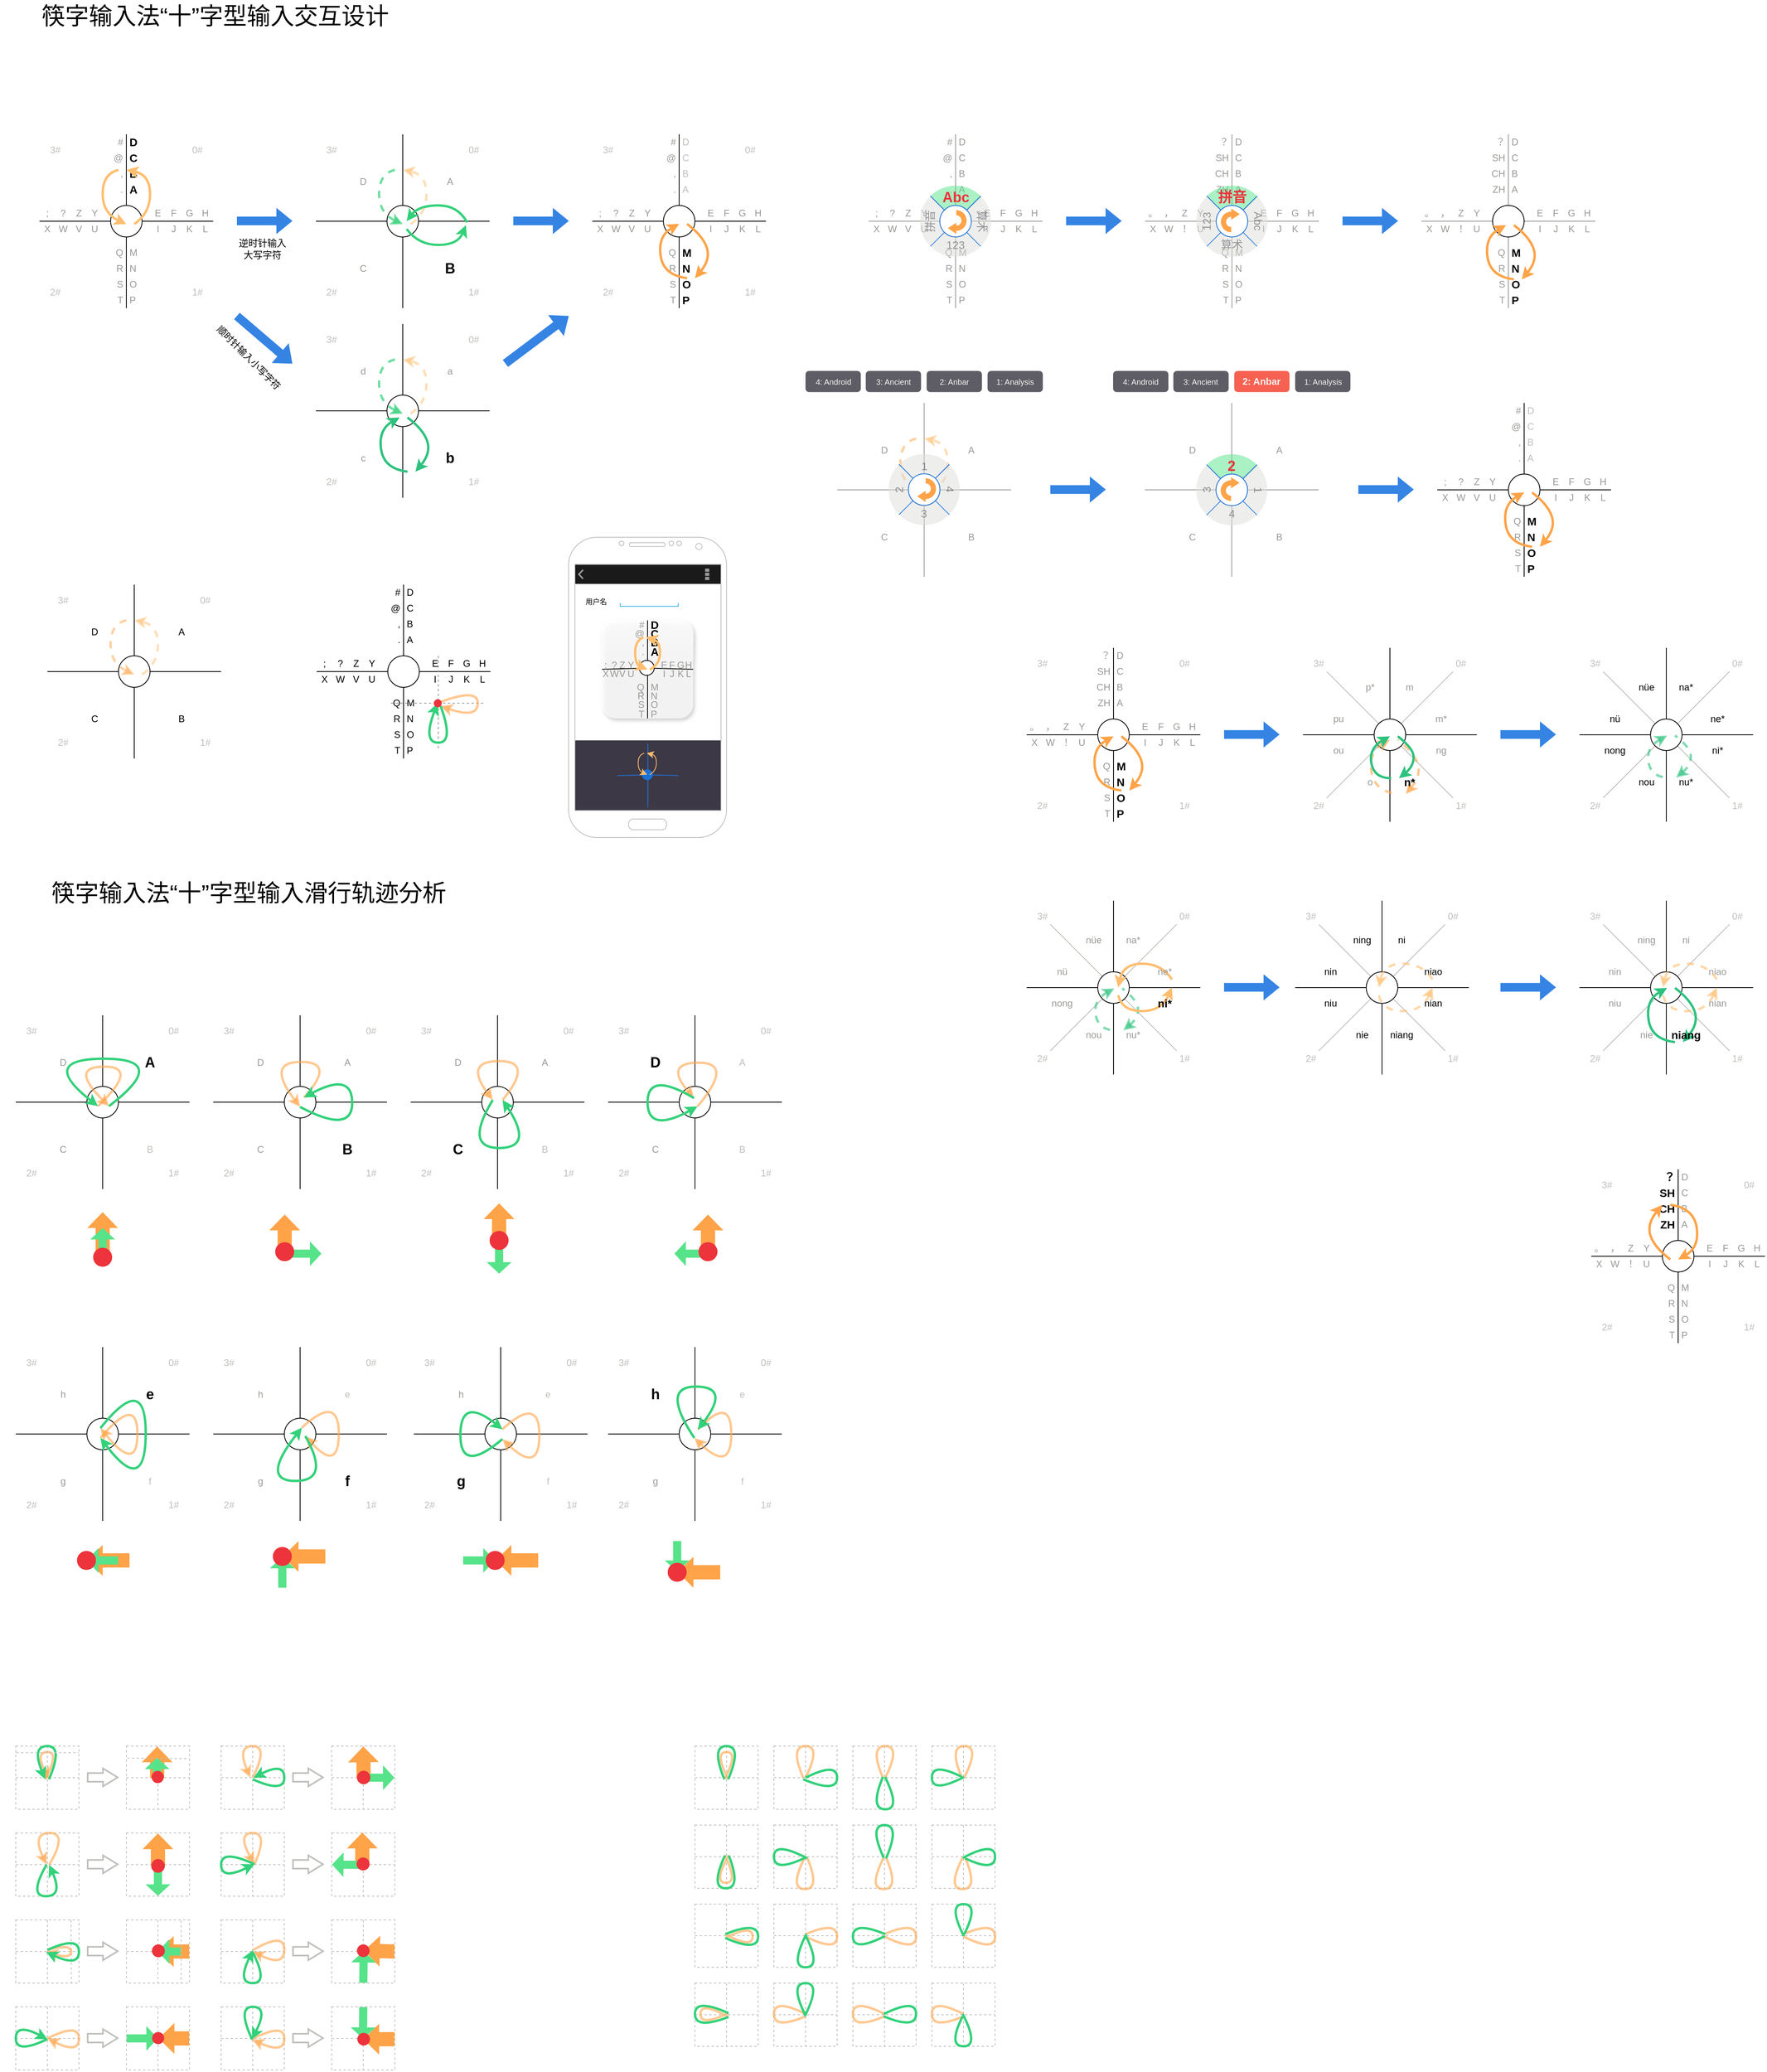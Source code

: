 <mxfile version="24.7.5">
  <diagram name="Page-1" id="ir04bx6U-A94eMC8y5B0">
    <mxGraphModel dx="989" dy="571" grid="1" gridSize="10" guides="1" tooltips="1" connect="1" arrows="1" fold="1" page="1" pageScale="1" pageWidth="850" pageHeight="1100" math="0" shadow="0">
      <root>
        <mxCell id="0" />
        <mxCell id="1" parent="0" />
        <mxCell id="HhxWIuC8Cv6-ZVWz3j82-1812" value="" style="group;strokeColor=#c0bfbc;dashed=1;" vertex="1" connectable="0" parent="1">
          <mxGeometry x="20" y="2440" width="80" height="80" as="geometry" />
        </mxCell>
        <mxCell id="HhxWIuC8Cv6-ZVWz3j82-1813" value="" style="rounded=0;whiteSpace=wrap;html=1;fillColor=none;strokeColor=none;" vertex="1" parent="HhxWIuC8Cv6-ZVWz3j82-1812">
          <mxGeometry width="80" height="80" as="geometry" />
        </mxCell>
        <mxCell id="HhxWIuC8Cv6-ZVWz3j82-1814" style="rounded=0;orthogonalLoop=1;jettySize=auto;html=1;exitX=0;exitY=0.5;exitDx=0;exitDy=0;entryX=1;entryY=0.5;entryDx=0;entryDy=0;endArrow=none;endFill=0;dashed=1;strokeColor=#c0bfbc;" edge="1" parent="HhxWIuC8Cv6-ZVWz3j82-1812" source="HhxWIuC8Cv6-ZVWz3j82-1813" target="HhxWIuC8Cv6-ZVWz3j82-1813">
          <mxGeometry relative="1" as="geometry" />
        </mxCell>
        <mxCell id="HhxWIuC8Cv6-ZVWz3j82-1815" style="rounded=0;orthogonalLoop=1;jettySize=auto;html=1;exitX=0.5;exitY=0;exitDx=0;exitDy=0;entryX=0.5;entryY=1;entryDx=0;entryDy=0;endArrow=none;endFill=0;dashed=1;strokeColor=#c0bfbc;" edge="1" parent="HhxWIuC8Cv6-ZVWz3j82-1812" source="HhxWIuC8Cv6-ZVWz3j82-1813" target="HhxWIuC8Cv6-ZVWz3j82-1813">
          <mxGeometry relative="1" as="geometry" />
        </mxCell>
        <mxCell id="HhxWIuC8Cv6-ZVWz3j82-1924" value="" style="endArrow=none;dashed=1;html=1;rounded=0;strokeColor=#c0bfbc;entryX=0.879;entryY=1;entryDx=0;entryDy=0;entryPerimeter=0;exitX=0.875;exitY=0;exitDx=0;exitDy=0;exitPerimeter=0;" edge="1" parent="HhxWIuC8Cv6-ZVWz3j82-1812" source="HhxWIuC8Cv6-ZVWz3j82-1813" target="HhxWIuC8Cv6-ZVWz3j82-1813">
          <mxGeometry width="50" height="50" relative="1" as="geometry">
            <mxPoint x="-90" y="50" as="sourcePoint" />
            <mxPoint x="-11" y="51" as="targetPoint" />
          </mxGeometry>
        </mxCell>
        <mxCell id="HhxWIuC8Cv6-ZVWz3j82-1711" value="" style="group;strokeColor=#c0bfbc;dashed=1;" vertex="1" connectable="0" parent="1">
          <mxGeometry x="20" y="2220" width="80" height="80" as="geometry" />
        </mxCell>
        <mxCell id="HhxWIuC8Cv6-ZVWz3j82-1712" value="" style="rounded=0;whiteSpace=wrap;html=1;fillColor=none;strokeColor=none;" vertex="1" parent="HhxWIuC8Cv6-ZVWz3j82-1711">
          <mxGeometry width="80" height="80" as="geometry" />
        </mxCell>
        <mxCell id="HhxWIuC8Cv6-ZVWz3j82-1713" style="rounded=0;orthogonalLoop=1;jettySize=auto;html=1;exitX=0;exitY=0.5;exitDx=0;exitDy=0;entryX=1;entryY=0.5;entryDx=0;entryDy=0;endArrow=none;endFill=0;dashed=1;strokeColor=#c0bfbc;" edge="1" parent="HhxWIuC8Cv6-ZVWz3j82-1711" source="HhxWIuC8Cv6-ZVWz3j82-1712" target="HhxWIuC8Cv6-ZVWz3j82-1712">
          <mxGeometry relative="1" as="geometry" />
        </mxCell>
        <mxCell id="HhxWIuC8Cv6-ZVWz3j82-1714" style="rounded=0;orthogonalLoop=1;jettySize=auto;html=1;exitX=0.5;exitY=0;exitDx=0;exitDy=0;entryX=0.5;entryY=1;entryDx=0;entryDy=0;endArrow=none;endFill=0;dashed=1;strokeColor=#c0bfbc;" edge="1" parent="HhxWIuC8Cv6-ZVWz3j82-1711" source="HhxWIuC8Cv6-ZVWz3j82-1712" target="HhxWIuC8Cv6-ZVWz3j82-1712">
          <mxGeometry relative="1" as="geometry" />
        </mxCell>
        <mxCell id="HhxWIuC8Cv6-ZVWz3j82-1703" value="" style="group" vertex="1" connectable="0" parent="HhxWIuC8Cv6-ZVWz3j82-1711">
          <mxGeometry x="10.526" width="58.947" height="50" as="geometry" />
        </mxCell>
        <mxCell id="HhxWIuC8Cv6-ZVWz3j82-1704" value="" style="ellipse;whiteSpace=wrap;html=1;aspect=fixed;fillColor=none;strokeColor=none;" vertex="1" parent="HhxWIuC8Cv6-ZVWz3j82-1703">
          <mxGeometry x="26.7" y="39.552" width="4.854" height="4.854" as="geometry" />
        </mxCell>
        <mxCell id="HhxWIuC8Cv6-ZVWz3j82-1705" value="" style="curved=1;endArrow=classic;html=1;rounded=0;strokeWidth=3;strokeColor=#ffa348;opacity=60;exitX=0;exitY=0.5;exitDx=0;exitDy=0;entryX=1;entryY=0.5;entryDx=0;entryDy=0;" edge="1" parent="HhxWIuC8Cv6-ZVWz3j82-1703" source="HhxWIuC8Cv6-ZVWz3j82-1704" target="HhxWIuC8Cv6-ZVWz3j82-1704">
          <mxGeometry width="50" height="50" relative="1" as="geometry">
            <mxPoint x="30.861" y="29.851" as="sourcePoint" />
            <mxPoint x="20.805" y="39.552" as="targetPoint" />
            <Array as="points">
              <mxPoint x="45.077" y="7.463" />
              <mxPoint x="13.87" y="7.463" />
            </Array>
          </mxGeometry>
        </mxCell>
        <mxCell id="HhxWIuC8Cv6-ZVWz3j82-1706" value="" style="curved=1;endArrow=classic;html=1;rounded=0;strokeWidth=3;strokeColor=#33d17a;exitX=1;exitY=0.5;exitDx=0;exitDy=0;entryX=0;entryY=0.5;entryDx=0;entryDy=0;" edge="1" parent="HhxWIuC8Cv6-ZVWz3j82-1703" source="HhxWIuC8Cv6-ZVWz3j82-1704" target="HhxWIuC8Cv6-ZVWz3j82-1704">
          <mxGeometry width="50" height="50" relative="1" as="geometry">
            <mxPoint x="48.545" y="47.015" as="sourcePoint" />
            <mxPoint x="13.87" y="54.478" as="targetPoint" />
            <Array as="points">
              <mxPoint x="49.474" />
              <mxPoint x="9.474" />
            </Array>
          </mxGeometry>
        </mxCell>
        <mxCell id="HhxWIuC8Cv6-ZVWz3j82-1810" value="" style="endArrow=none;dashed=1;html=1;rounded=0;strokeColor=#c0bfbc;exitX=0.008;exitY=0.104;exitDx=0;exitDy=0;exitPerimeter=0;entryX=1;entryY=0.104;entryDx=0;entryDy=0;entryPerimeter=0;" edge="1" parent="HhxWIuC8Cv6-ZVWz3j82-1711" source="HhxWIuC8Cv6-ZVWz3j82-1712" target="HhxWIuC8Cv6-ZVWz3j82-1712">
          <mxGeometry width="50" height="50" relative="1" as="geometry">
            <mxPoint y="260" as="sourcePoint" />
            <mxPoint x="50" y="210" as="targetPoint" />
          </mxGeometry>
        </mxCell>
        <mxCell id="HhxWIuC8Cv6-ZVWz3j82-116" value="筷字输入法“十”字型输入交互设计" style="text;html=1;align=center;verticalAlign=middle;whiteSpace=wrap;rounded=0;fontStyle=0;fontSize=30;" vertex="1" parent="1">
          <mxGeometry y="10" width="545" height="40" as="geometry" />
        </mxCell>
        <mxCell id="HhxWIuC8Cv6-ZVWz3j82-242" value="" style="shape=flexArrow;endArrow=classic;html=1;rounded=0;strokeColor=#3584e4;fillColor=#3584e4;" edge="1" parent="1">
          <mxGeometry width="50" height="50" relative="1" as="geometry">
            <mxPoint x="300" y="289.66" as="sourcePoint" />
            <mxPoint x="370" y="289.66" as="targetPoint" />
          </mxGeometry>
        </mxCell>
        <mxCell id="HhxWIuC8Cv6-ZVWz3j82-292" value="" style="shape=flexArrow;endArrow=classic;html=1;rounded=0;strokeColor=#3584e4;fillColor=#3584e4;" edge="1" parent="1">
          <mxGeometry width="50" height="50" relative="1" as="geometry">
            <mxPoint x="650" y="289.66" as="sourcePoint" />
            <mxPoint x="720" y="289.66" as="targetPoint" />
          </mxGeometry>
        </mxCell>
        <mxCell id="HhxWIuC8Cv6-ZVWz3j82-340" value="" style="group" vertex="1" connectable="0" parent="1">
          <mxGeometry x="400" y="180" width="220" height="220" as="geometry" />
        </mxCell>
        <mxCell id="HhxWIuC8Cv6-ZVWz3j82-176" value="" style="endArrow=none;html=1;rounded=0;entryX=1;entryY=0.5;entryDx=0;entryDy=0;exitX=0;exitY=0.5;exitDx=0;exitDy=0;" edge="1" parent="HhxWIuC8Cv6-ZVWz3j82-340" source="HhxWIuC8Cv6-ZVWz3j82-179" target="HhxWIuC8Cv6-ZVWz3j82-175">
          <mxGeometry width="50" height="50" relative="1" as="geometry">
            <mxPoint x="-110" y="170" as="sourcePoint" />
            <mxPoint x="-60" y="120" as="targetPoint" />
          </mxGeometry>
        </mxCell>
        <mxCell id="HhxWIuC8Cv6-ZVWz3j82-178" value="" style="endArrow=none;html=1;rounded=0;entryX=1;entryY=0.5;entryDx=0;entryDy=0;exitX=0;exitY=0.5;exitDx=0;exitDy=0;" edge="1" parent="HhxWIuC8Cv6-ZVWz3j82-340" source="HhxWIuC8Cv6-ZVWz3j82-175" target="HhxWIuC8Cv6-ZVWz3j82-179">
          <mxGeometry width="50" height="50" relative="1" as="geometry">
            <mxPoint y="110" as="sourcePoint" />
            <mxPoint x="220" y="110" as="targetPoint" />
          </mxGeometry>
        </mxCell>
        <mxCell id="HhxWIuC8Cv6-ZVWz3j82-177" value="" style="endArrow=none;html=1;rounded=0;entryX=0.5;entryY=0;entryDx=0;entryDy=0;exitX=0.5;exitY=1;exitDx=0;exitDy=0;" edge="1" parent="HhxWIuC8Cv6-ZVWz3j82-340" source="HhxWIuC8Cv6-ZVWz3j82-175" target="HhxWIuC8Cv6-ZVWz3j82-175">
          <mxGeometry width="50" height="50" relative="1" as="geometry">
            <mxPoint x="-120" y="210" as="sourcePoint" />
            <mxPoint x="-70" y="160" as="targetPoint" />
          </mxGeometry>
        </mxCell>
        <mxCell id="HhxWIuC8Cv6-ZVWz3j82-179" value="" style="ellipse;whiteSpace=wrap;html=1;aspect=fixed;container=0;" vertex="1" parent="HhxWIuC8Cv6-ZVWz3j82-340">
          <mxGeometry x="90" y="90" width="40" height="40" as="geometry" />
        </mxCell>
        <mxCell id="HhxWIuC8Cv6-ZVWz3j82-175" value="" style="rounded=0;whiteSpace=wrap;html=1;fillColor=none;strokeColor=none;container=0;" vertex="1" parent="HhxWIuC8Cv6-ZVWz3j82-340">
          <mxGeometry width="220" height="220" as="geometry" />
        </mxCell>
        <mxCell id="HhxWIuC8Cv6-ZVWz3j82-180" value="D" style="text;html=1;align=center;verticalAlign=middle;whiteSpace=wrap;rounded=0;fontColor=#9a9996;container=0;" vertex="1" parent="HhxWIuC8Cv6-ZVWz3j82-340">
          <mxGeometry x="45" y="50" width="30" height="20" as="geometry" />
        </mxCell>
        <mxCell id="HhxWIuC8Cv6-ZVWz3j82-181" value="A" style="text;html=1;align=center;verticalAlign=middle;whiteSpace=wrap;rounded=0;fontColor=#9a9996;container=0;" vertex="1" parent="HhxWIuC8Cv6-ZVWz3j82-340">
          <mxGeometry x="155" y="50" width="30" height="20" as="geometry" />
        </mxCell>
        <mxCell id="HhxWIuC8Cv6-ZVWz3j82-182" value="C" style="text;html=1;align=center;verticalAlign=middle;whiteSpace=wrap;rounded=0;fontColor=#9a9996;container=0;" vertex="1" parent="HhxWIuC8Cv6-ZVWz3j82-340">
          <mxGeometry x="45" y="160" width="30" height="20" as="geometry" />
        </mxCell>
        <mxCell id="HhxWIuC8Cv6-ZVWz3j82-183" value="B" style="text;html=1;align=center;verticalAlign=middle;whiteSpace=wrap;rounded=0;fontStyle=1;fontSize=18;container=0;" vertex="1" parent="HhxWIuC8Cv6-ZVWz3j82-340">
          <mxGeometry x="155" y="160" width="30" height="20" as="geometry" />
        </mxCell>
        <mxCell id="HhxWIuC8Cv6-ZVWz3j82-648" value="0#" style="text;html=1;align=center;verticalAlign=middle;whiteSpace=wrap;rounded=0;fontColor=#c0bfbc;" vertex="1" parent="HhxWIuC8Cv6-ZVWz3j82-340">
          <mxGeometry x="190" y="10" width="20" height="20" as="geometry" />
        </mxCell>
        <mxCell id="HhxWIuC8Cv6-ZVWz3j82-649" value="1#" style="text;html=1;align=center;verticalAlign=middle;whiteSpace=wrap;rounded=0;fontColor=#c0bfbc;" vertex="1" parent="HhxWIuC8Cv6-ZVWz3j82-340">
          <mxGeometry x="190" y="190" width="20" height="20" as="geometry" />
        </mxCell>
        <mxCell id="HhxWIuC8Cv6-ZVWz3j82-650" value="2#" style="text;html=1;align=center;verticalAlign=middle;whiteSpace=wrap;rounded=0;fontColor=#c0bfbc;" vertex="1" parent="HhxWIuC8Cv6-ZVWz3j82-340">
          <mxGeometry x="10" y="190" width="20" height="20" as="geometry" />
        </mxCell>
        <mxCell id="HhxWIuC8Cv6-ZVWz3j82-651" value="3#" style="text;html=1;align=center;verticalAlign=middle;whiteSpace=wrap;rounded=0;fontColor=#c0bfbc;" vertex="1" parent="HhxWIuC8Cv6-ZVWz3j82-340">
          <mxGeometry x="10" y="10" width="20" height="20" as="geometry" />
        </mxCell>
        <mxCell id="HhxWIuC8Cv6-ZVWz3j82-349" value="" style="group" vertex="1" connectable="0" parent="1">
          <mxGeometry x="510" y="270" width="90" height="50" as="geometry" />
        </mxCell>
        <mxCell id="HhxWIuC8Cv6-ZVWz3j82-350" value="" style="ellipse;whiteSpace=wrap;html=1;aspect=fixed;fillColor=none;strokeColor=none;" vertex="1" parent="HhxWIuC8Cv6-ZVWz3j82-349">
          <mxGeometry y="20" width="10" height="10" as="geometry" />
        </mxCell>
        <mxCell id="HhxWIuC8Cv6-ZVWz3j82-351" value="" style="ellipse;whiteSpace=wrap;html=1;aspect=fixed;fillColor=none;strokeColor=none;" vertex="1" parent="HhxWIuC8Cv6-ZVWz3j82-349">
          <mxGeometry x="80" y="20" width="10" height="10" as="geometry" />
        </mxCell>
        <mxCell id="HhxWIuC8Cv6-ZVWz3j82-352" value="" style="curved=1;endArrow=classic;html=1;rounded=0;exitX=0;exitY=0;exitDx=0;exitDy=0;entryX=0.5;entryY=0;entryDx=0;entryDy=0;strokeColor=#33d17a;strokeWidth=3;" edge="1" parent="HhxWIuC8Cv6-ZVWz3j82-349" source="HhxWIuC8Cv6-ZVWz3j82-351" target="HhxWIuC8Cv6-ZVWz3j82-350">
          <mxGeometry width="50" height="50" relative="1" as="geometry">
            <mxPoint x="110" y="90" as="sourcePoint" />
            <mxPoint x="160" y="40" as="targetPoint" />
            <Array as="points">
              <mxPoint x="70" />
              <mxPoint x="20" />
            </Array>
          </mxGeometry>
        </mxCell>
        <mxCell id="HhxWIuC8Cv6-ZVWz3j82-353" value="" style="curved=1;endArrow=classic;html=1;rounded=0;entryX=0;entryY=0.5;entryDx=0;entryDy=0;exitX=0.5;exitY=1;exitDx=0;exitDy=0;strokeWidth=3;strokeColor=#33d17a;" edge="1" parent="HhxWIuC8Cv6-ZVWz3j82-349" source="HhxWIuC8Cv6-ZVWz3j82-350" target="HhxWIuC8Cv6-ZVWz3j82-351">
          <mxGeometry width="50" height="50" relative="1" as="geometry">
            <mxPoint x="-90" y="70" as="sourcePoint" />
            <mxPoint x="-40" y="20" as="targetPoint" />
            <Array as="points">
              <mxPoint x="20" y="50" />
              <mxPoint x="70" y="50" />
            </Array>
          </mxGeometry>
        </mxCell>
        <mxCell id="HhxWIuC8Cv6-ZVWz3j82-364" value="" style="group" vertex="1" connectable="0" parent="1">
          <mxGeometry x="50" y="180" width="220" height="220" as="geometry" />
        </mxCell>
        <mxCell id="HhxWIuC8Cv6-ZVWz3j82-185" value="" style="rounded=0;whiteSpace=wrap;html=1;fillColor=none;strokeColor=none;container=0;" vertex="1" parent="HhxWIuC8Cv6-ZVWz3j82-364">
          <mxGeometry width="220" height="220" as="geometry" />
        </mxCell>
        <mxCell id="HhxWIuC8Cv6-ZVWz3j82-186" value="" style="endArrow=none;html=1;rounded=0;entryX=1;entryY=0.5;entryDx=0;entryDy=0;exitX=0;exitY=0.5;exitDx=0;exitDy=0;fontColor=#9a9996;" edge="1" parent="HhxWIuC8Cv6-ZVWz3j82-364" source="HhxWIuC8Cv6-ZVWz3j82-189" target="HhxWIuC8Cv6-ZVWz3j82-185">
          <mxGeometry width="50" height="50" relative="1" as="geometry">
            <mxPoint x="-110" y="170" as="sourcePoint" />
            <mxPoint x="-60" y="120" as="targetPoint" />
          </mxGeometry>
        </mxCell>
        <mxCell id="HhxWIuC8Cv6-ZVWz3j82-187" value="" style="endArrow=none;html=1;rounded=0;entryX=0.5;entryY=0;entryDx=0;entryDy=0;exitX=0.5;exitY=1;exitDx=0;exitDy=0;" edge="1" parent="HhxWIuC8Cv6-ZVWz3j82-364" source="HhxWIuC8Cv6-ZVWz3j82-185" target="HhxWIuC8Cv6-ZVWz3j82-185">
          <mxGeometry width="50" height="50" relative="1" as="geometry">
            <mxPoint x="-120" y="210" as="sourcePoint" />
            <mxPoint x="-70" y="160" as="targetPoint" />
          </mxGeometry>
        </mxCell>
        <mxCell id="HhxWIuC8Cv6-ZVWz3j82-188" value="" style="endArrow=none;html=1;rounded=0;entryX=1;entryY=0.5;entryDx=0;entryDy=0;exitX=0;exitY=0.5;exitDx=0;exitDy=0;" edge="1" parent="HhxWIuC8Cv6-ZVWz3j82-364" source="HhxWIuC8Cv6-ZVWz3j82-185" target="HhxWIuC8Cv6-ZVWz3j82-189">
          <mxGeometry width="50" height="50" relative="1" as="geometry">
            <mxPoint y="110" as="sourcePoint" />
            <mxPoint x="220" y="110" as="targetPoint" />
          </mxGeometry>
        </mxCell>
        <mxCell id="HhxWIuC8Cv6-ZVWz3j82-189" value="" style="ellipse;whiteSpace=wrap;html=1;aspect=fixed;container=0;fontColor=#9a9996;" vertex="1" parent="HhxWIuC8Cv6-ZVWz3j82-364">
          <mxGeometry x="90" y="90" width="40" height="40" as="geometry" />
        </mxCell>
        <mxCell id="HhxWIuC8Cv6-ZVWz3j82-191" value="P" style="text;html=1;align=left;verticalAlign=middle;whiteSpace=wrap;rounded=0;spacingLeft=2;container=0;fontColor=#9a9996;" vertex="1" parent="HhxWIuC8Cv6-ZVWz3j82-364">
          <mxGeometry x="110" y="200" width="20" height="20" as="geometry" />
        </mxCell>
        <mxCell id="HhxWIuC8Cv6-ZVWz3j82-192" value="O" style="text;html=1;align=left;verticalAlign=middle;whiteSpace=wrap;rounded=0;spacingLeft=2;container=0;fontColor=#9a9996;" vertex="1" parent="HhxWIuC8Cv6-ZVWz3j82-364">
          <mxGeometry x="110" y="180" width="20" height="20" as="geometry" />
        </mxCell>
        <mxCell id="HhxWIuC8Cv6-ZVWz3j82-193" value="N" style="text;html=1;align=left;verticalAlign=middle;whiteSpace=wrap;rounded=0;spacingLeft=2;container=0;fontColor=#9a9996;" vertex="1" parent="HhxWIuC8Cv6-ZVWz3j82-364">
          <mxGeometry x="110" y="160" width="20" height="20" as="geometry" />
        </mxCell>
        <mxCell id="HhxWIuC8Cv6-ZVWz3j82-194" value="M" style="text;html=1;align=left;verticalAlign=middle;whiteSpace=wrap;rounded=0;spacingLeft=2;container=0;fontColor=#9a9996;" vertex="1" parent="HhxWIuC8Cv6-ZVWz3j82-364">
          <mxGeometry x="110" y="140" width="20" height="20" as="geometry" />
        </mxCell>
        <mxCell id="HhxWIuC8Cv6-ZVWz3j82-196" value="A" style="text;html=1;align=left;verticalAlign=middle;whiteSpace=wrap;rounded=0;spacingLeft=2;container=0;fontStyle=1;fontSize=14;" vertex="1" parent="HhxWIuC8Cv6-ZVWz3j82-364">
          <mxGeometry x="110" y="60" width="20" height="20" as="geometry" />
        </mxCell>
        <mxCell id="HhxWIuC8Cv6-ZVWz3j82-197" value="B" style="text;html=1;align=left;verticalAlign=middle;whiteSpace=wrap;rounded=0;spacingLeft=2;container=0;fontStyle=1;fontSize=14;" vertex="1" parent="HhxWIuC8Cv6-ZVWz3j82-364">
          <mxGeometry x="110" y="40" width="20" height="20" as="geometry" />
        </mxCell>
        <mxCell id="HhxWIuC8Cv6-ZVWz3j82-198" value="C" style="text;html=1;align=left;verticalAlign=middle;whiteSpace=wrap;rounded=0;spacingLeft=2;container=0;fontStyle=1;fontSize=14;" vertex="1" parent="HhxWIuC8Cv6-ZVWz3j82-364">
          <mxGeometry x="110" y="20" width="20" height="20" as="geometry" />
        </mxCell>
        <mxCell id="HhxWIuC8Cv6-ZVWz3j82-199" value="D" style="text;html=1;align=left;verticalAlign=middle;whiteSpace=wrap;rounded=0;spacingLeft=2;container=0;fontStyle=1;fontSize=14;" vertex="1" parent="HhxWIuC8Cv6-ZVWz3j82-364">
          <mxGeometry x="110" width="20" height="20" as="geometry" />
        </mxCell>
        <mxCell id="HhxWIuC8Cv6-ZVWz3j82-273" value="" style="ellipse;whiteSpace=wrap;html=1;aspect=fixed;fillColor=none;strokeColor=none;container=0;fontColor=#9a9996;" vertex="1" parent="HhxWIuC8Cv6-ZVWz3j82-364">
          <mxGeometry x="100" y="40" width="10" height="10" as="geometry" />
        </mxCell>
        <mxCell id="HhxWIuC8Cv6-ZVWz3j82-201" value="." style="text;html=1;align=right;verticalAlign=middle;whiteSpace=wrap;rounded=0;spacingLeft=0;spacingRight=2;container=0;fontColor=#9a9996;" vertex="1" parent="HhxWIuC8Cv6-ZVWz3j82-364">
          <mxGeometry x="90" y="60" width="20" height="20" as="geometry" />
        </mxCell>
        <mxCell id="HhxWIuC8Cv6-ZVWz3j82-202" value="," style="text;html=1;align=right;verticalAlign=middle;whiteSpace=wrap;rounded=0;spacingLeft=0;spacingRight=2;container=0;fontColor=#9a9996;" vertex="1" parent="HhxWIuC8Cv6-ZVWz3j82-364">
          <mxGeometry x="90" y="40" width="20" height="20" as="geometry" />
        </mxCell>
        <mxCell id="HhxWIuC8Cv6-ZVWz3j82-203" value="@" style="text;html=1;align=right;verticalAlign=middle;whiteSpace=wrap;rounded=0;spacingLeft=0;spacingRight=2;container=0;fontColor=#9a9996;" vertex="1" parent="HhxWIuC8Cv6-ZVWz3j82-364">
          <mxGeometry x="90" y="20" width="20" height="20" as="geometry" />
        </mxCell>
        <mxCell id="HhxWIuC8Cv6-ZVWz3j82-204" value="#" style="text;html=1;align=right;verticalAlign=middle;whiteSpace=wrap;rounded=0;spacingLeft=0;spacingRight=2;container=0;fontColor=#9a9996;" vertex="1" parent="HhxWIuC8Cv6-ZVWz3j82-364">
          <mxGeometry x="90" width="20" height="20" as="geometry" />
        </mxCell>
        <mxCell id="HhxWIuC8Cv6-ZVWz3j82-206" value="T" style="text;html=1;align=right;verticalAlign=middle;whiteSpace=wrap;rounded=0;spacingLeft=0;spacingRight=2;container=0;fontColor=#9a9996;" vertex="1" parent="HhxWIuC8Cv6-ZVWz3j82-364">
          <mxGeometry x="90" y="200" width="20" height="20" as="geometry" />
        </mxCell>
        <mxCell id="HhxWIuC8Cv6-ZVWz3j82-207" value="S" style="text;html=1;align=right;verticalAlign=middle;whiteSpace=wrap;rounded=0;spacingLeft=0;spacingRight=2;container=0;fontColor=#9a9996;" vertex="1" parent="HhxWIuC8Cv6-ZVWz3j82-364">
          <mxGeometry x="90" y="180" width="20" height="20" as="geometry" />
        </mxCell>
        <mxCell id="HhxWIuC8Cv6-ZVWz3j82-208" value="R" style="text;html=1;align=right;verticalAlign=middle;whiteSpace=wrap;rounded=0;spacingLeft=0;spacingRight=2;container=0;fontColor=#9a9996;" vertex="1" parent="HhxWIuC8Cv6-ZVWz3j82-364">
          <mxGeometry x="90" y="160" width="20" height="20" as="geometry" />
        </mxCell>
        <mxCell id="HhxWIuC8Cv6-ZVWz3j82-209" value="Q" style="text;html=1;align=right;verticalAlign=middle;whiteSpace=wrap;rounded=0;spacingLeft=0;spacingRight=2;container=0;fontColor=#9a9996;" vertex="1" parent="HhxWIuC8Cv6-ZVWz3j82-364">
          <mxGeometry x="90" y="140" width="20" height="20" as="geometry" />
        </mxCell>
        <mxCell id="HhxWIuC8Cv6-ZVWz3j82-211" value="Y" style="text;html=1;align=center;verticalAlign=middle;whiteSpace=wrap;rounded=0;container=0;fontColor=#9a9996;" vertex="1" parent="HhxWIuC8Cv6-ZVWz3j82-364">
          <mxGeometry x="60" y="90" width="20" height="20" as="geometry" />
        </mxCell>
        <mxCell id="HhxWIuC8Cv6-ZVWz3j82-212" value="Z" style="text;html=1;align=center;verticalAlign=middle;whiteSpace=wrap;rounded=0;container=0;fontColor=#9a9996;" vertex="1" parent="HhxWIuC8Cv6-ZVWz3j82-364">
          <mxGeometry x="40" y="90" width="20" height="20" as="geometry" />
        </mxCell>
        <mxCell id="HhxWIuC8Cv6-ZVWz3j82-213" value="?" style="text;html=1;align=center;verticalAlign=middle;whiteSpace=wrap;rounded=0;container=0;fontColor=#9a9996;" vertex="1" parent="HhxWIuC8Cv6-ZVWz3j82-364">
          <mxGeometry x="20" y="90" width="20" height="20" as="geometry" />
        </mxCell>
        <mxCell id="HhxWIuC8Cv6-ZVWz3j82-214" value=";" style="text;html=1;align=center;verticalAlign=middle;whiteSpace=wrap;rounded=0;container=0;fontColor=#9a9996;" vertex="1" parent="HhxWIuC8Cv6-ZVWz3j82-364">
          <mxGeometry y="90" width="20" height="20" as="geometry" />
        </mxCell>
        <mxCell id="HhxWIuC8Cv6-ZVWz3j82-216" value="U" style="text;html=1;align=center;verticalAlign=middle;whiteSpace=wrap;rounded=0;container=0;fontColor=#9a9996;" vertex="1" parent="HhxWIuC8Cv6-ZVWz3j82-364">
          <mxGeometry x="60" y="110" width="20" height="20" as="geometry" />
        </mxCell>
        <mxCell id="HhxWIuC8Cv6-ZVWz3j82-217" value="V" style="text;html=1;align=center;verticalAlign=middle;whiteSpace=wrap;rounded=0;container=0;fontColor=#9a9996;" vertex="1" parent="HhxWIuC8Cv6-ZVWz3j82-364">
          <mxGeometry x="40" y="110" width="20" height="20" as="geometry" />
        </mxCell>
        <mxCell id="HhxWIuC8Cv6-ZVWz3j82-218" value="W" style="text;html=1;align=center;verticalAlign=middle;whiteSpace=wrap;rounded=0;container=0;fontColor=#9a9996;" vertex="1" parent="HhxWIuC8Cv6-ZVWz3j82-364">
          <mxGeometry x="20" y="110" width="20" height="20" as="geometry" />
        </mxCell>
        <mxCell id="HhxWIuC8Cv6-ZVWz3j82-219" value="X" style="text;html=1;align=center;verticalAlign=middle;whiteSpace=wrap;rounded=0;container=0;fontColor=#9a9996;" vertex="1" parent="HhxWIuC8Cv6-ZVWz3j82-364">
          <mxGeometry y="110" width="20" height="20" as="geometry" />
        </mxCell>
        <mxCell id="HhxWIuC8Cv6-ZVWz3j82-221" value="H" style="text;html=1;align=center;verticalAlign=middle;whiteSpace=wrap;rounded=0;container=0;fontColor=#9a9996;" vertex="1" parent="HhxWIuC8Cv6-ZVWz3j82-364">
          <mxGeometry x="200" y="90" width="20" height="20" as="geometry" />
        </mxCell>
        <mxCell id="HhxWIuC8Cv6-ZVWz3j82-222" value="G" style="text;html=1;align=center;verticalAlign=middle;whiteSpace=wrap;rounded=0;container=0;fontColor=#9a9996;" vertex="1" parent="HhxWIuC8Cv6-ZVWz3j82-364">
          <mxGeometry x="180" y="90" width="20" height="20" as="geometry" />
        </mxCell>
        <mxCell id="HhxWIuC8Cv6-ZVWz3j82-223" value="F" style="text;html=1;align=center;verticalAlign=middle;whiteSpace=wrap;rounded=0;container=0;fontColor=#9a9996;" vertex="1" parent="HhxWIuC8Cv6-ZVWz3j82-364">
          <mxGeometry x="160" y="90" width="20" height="20" as="geometry" />
        </mxCell>
        <mxCell id="HhxWIuC8Cv6-ZVWz3j82-224" value="E" style="text;html=1;align=center;verticalAlign=middle;whiteSpace=wrap;rounded=0;container=0;fontColor=#9a9996;" vertex="1" parent="HhxWIuC8Cv6-ZVWz3j82-364">
          <mxGeometry x="140" y="90" width="20" height="20" as="geometry" />
        </mxCell>
        <mxCell id="HhxWIuC8Cv6-ZVWz3j82-226" value="L" style="text;html=1;align=center;verticalAlign=middle;whiteSpace=wrap;rounded=0;container=0;fontColor=#9a9996;" vertex="1" parent="HhxWIuC8Cv6-ZVWz3j82-364">
          <mxGeometry x="200" y="110" width="20" height="20" as="geometry" />
        </mxCell>
        <mxCell id="HhxWIuC8Cv6-ZVWz3j82-227" value="K" style="text;html=1;align=center;verticalAlign=middle;whiteSpace=wrap;rounded=0;container=0;fontColor=#9a9996;" vertex="1" parent="HhxWIuC8Cv6-ZVWz3j82-364">
          <mxGeometry x="180" y="110" width="20" height="20" as="geometry" />
        </mxCell>
        <mxCell id="HhxWIuC8Cv6-ZVWz3j82-228" value="J" style="text;html=1;align=center;verticalAlign=middle;whiteSpace=wrap;rounded=0;container=0;fontColor=#9a9996;" vertex="1" parent="HhxWIuC8Cv6-ZVWz3j82-364">
          <mxGeometry x="160" y="110" width="20" height="20" as="geometry" />
        </mxCell>
        <mxCell id="HhxWIuC8Cv6-ZVWz3j82-229" value="I" style="text;html=1;align=center;verticalAlign=middle;whiteSpace=wrap;rounded=0;container=0;fontColor=#9a9996;" vertex="1" parent="HhxWIuC8Cv6-ZVWz3j82-364">
          <mxGeometry x="140" y="110" width="20" height="20" as="geometry" />
        </mxCell>
        <mxCell id="HhxWIuC8Cv6-ZVWz3j82-471" value="0#" style="text;html=1;align=center;verticalAlign=middle;whiteSpace=wrap;rounded=0;fontColor=#c0bfbc;" vertex="1" parent="HhxWIuC8Cv6-ZVWz3j82-364">
          <mxGeometry x="190" y="10" width="20" height="20" as="geometry" />
        </mxCell>
        <mxCell id="HhxWIuC8Cv6-ZVWz3j82-472" value="1#" style="text;html=1;align=center;verticalAlign=middle;whiteSpace=wrap;rounded=0;fontColor=#c0bfbc;" vertex="1" parent="HhxWIuC8Cv6-ZVWz3j82-364">
          <mxGeometry x="190" y="190" width="20" height="20" as="geometry" />
        </mxCell>
        <mxCell id="HhxWIuC8Cv6-ZVWz3j82-473" value="2#" style="text;html=1;align=center;verticalAlign=middle;whiteSpace=wrap;rounded=0;fontColor=#c0bfbc;" vertex="1" parent="HhxWIuC8Cv6-ZVWz3j82-364">
          <mxGeometry x="10" y="190" width="20" height="20" as="geometry" />
        </mxCell>
        <mxCell id="HhxWIuC8Cv6-ZVWz3j82-474" value="3#" style="text;html=1;align=center;verticalAlign=middle;whiteSpace=wrap;rounded=0;fontColor=#c0bfbc;" vertex="1" parent="HhxWIuC8Cv6-ZVWz3j82-364">
          <mxGeometry x="10" y="10" width="20" height="20" as="geometry" />
        </mxCell>
        <mxCell id="HhxWIuC8Cv6-ZVWz3j82-404" value="" style="group" vertex="1" connectable="0" parent="1">
          <mxGeometry x="130" y="220" width="60" height="78.571" as="geometry" />
        </mxCell>
        <mxCell id="HhxWIuC8Cv6-ZVWz3j82-405" value="" style="ellipse;whiteSpace=wrap;html=1;aspect=fixed;fillColor=none;strokeColor=none;" vertex="1" parent="HhxWIuC8Cv6-ZVWz3j82-404">
          <mxGeometry x="20" width="10" height="10" as="geometry" />
        </mxCell>
        <mxCell id="HhxWIuC8Cv6-ZVWz3j82-406" value="" style="ellipse;whiteSpace=wrap;html=1;aspect=fixed;fillColor=none;strokeColor=none;" vertex="1" parent="HhxWIuC8Cv6-ZVWz3j82-404">
          <mxGeometry x="30" y="68.571" width="10" height="10" as="geometry" />
        </mxCell>
        <mxCell id="HhxWIuC8Cv6-ZVWz3j82-407" value="" style="curved=1;endArrow=classic;html=1;rounded=0;exitX=1;exitY=0.5;exitDx=0;exitDy=0;entryX=1;entryY=0.5;entryDx=0;entryDy=0;strokeColor=#ffbe6f;strokeWidth=3;" edge="1" parent="HhxWIuC8Cv6-ZVWz3j82-404" source="HhxWIuC8Cv6-ZVWz3j82-406" target="HhxWIuC8Cv6-ZVWz3j82-405">
          <mxGeometry width="50" height="50" relative="1" as="geometry">
            <mxPoint x="130" y="80" as="sourcePoint" />
            <mxPoint x="180" y="22.857" as="targetPoint" />
            <Array as="points">
              <mxPoint x="60" y="60" />
              <mxPoint x="60" y="11" />
            </Array>
          </mxGeometry>
        </mxCell>
        <mxCell id="HhxWIuC8Cv6-ZVWz3j82-408" value="" style="curved=1;endArrow=classic;html=1;rounded=0;entryX=0;entryY=0.5;entryDx=0;entryDy=0;exitX=0;exitY=0.5;exitDx=0;exitDy=0;strokeWidth=3;strokeColor=#ffbe6f;" edge="1" parent="HhxWIuC8Cv6-ZVWz3j82-404" source="HhxWIuC8Cv6-ZVWz3j82-405" target="HhxWIuC8Cv6-ZVWz3j82-406">
          <mxGeometry width="50" height="50" relative="1" as="geometry">
            <mxPoint x="-70" y="57.143" as="sourcePoint" />
            <mxPoint x="-20" as="targetPoint" />
            <Array as="points">
              <mxPoint y="10" />
              <mxPoint y="60" />
            </Array>
          </mxGeometry>
        </mxCell>
        <mxCell id="HhxWIuC8Cv6-ZVWz3j82-463" value="" style="shape=flexArrow;endArrow=classic;html=1;rounded=0;strokeColor=#3584e4;fillColor=#3584e4;" edge="1" parent="1">
          <mxGeometry width="50" height="50" relative="1" as="geometry">
            <mxPoint x="300" y="410" as="sourcePoint" />
            <mxPoint x="370" y="470" as="targetPoint" />
          </mxGeometry>
        </mxCell>
        <mxCell id="HhxWIuC8Cv6-ZVWz3j82-464" value="" style="shape=flexArrow;endArrow=classic;html=1;rounded=0;strokeColor=#3584e4;fillColor=#3584e4;" edge="1" parent="1">
          <mxGeometry width="50" height="50" relative="1" as="geometry">
            <mxPoint x="640" y="470" as="sourcePoint" />
            <mxPoint x="720" y="410" as="targetPoint" />
          </mxGeometry>
        </mxCell>
        <mxCell id="HhxWIuC8Cv6-ZVWz3j82-344" value="" style="group" vertex="1" connectable="0" parent="1">
          <mxGeometry x="480" y="220" width="60" height="78.571" as="geometry" />
        </mxCell>
        <mxCell id="HhxWIuC8Cv6-ZVWz3j82-345" value="" style="ellipse;whiteSpace=wrap;html=1;aspect=fixed;fillColor=none;strokeColor=none;" vertex="1" parent="HhxWIuC8Cv6-ZVWz3j82-344">
          <mxGeometry x="20" width="10" height="10" as="geometry" />
        </mxCell>
        <mxCell id="HhxWIuC8Cv6-ZVWz3j82-346" value="" style="ellipse;whiteSpace=wrap;html=1;aspect=fixed;fillColor=none;strokeColor=none;" vertex="1" parent="HhxWIuC8Cv6-ZVWz3j82-344">
          <mxGeometry x="30" y="68.571" width="10" height="10" as="geometry" />
        </mxCell>
        <mxCell id="HhxWIuC8Cv6-ZVWz3j82-347" value="" style="curved=1;endArrow=classic;html=1;rounded=0;exitX=1;exitY=0.5;exitDx=0;exitDy=0;entryX=1;entryY=0.5;entryDx=0;entryDy=0;strokeColor=#ffbe6f;strokeWidth=3;dashed=1;opacity=50;" edge="1" parent="HhxWIuC8Cv6-ZVWz3j82-344" source="HhxWIuC8Cv6-ZVWz3j82-346" target="HhxWIuC8Cv6-ZVWz3j82-345">
          <mxGeometry width="50" height="50" relative="1" as="geometry">
            <mxPoint x="130" y="80" as="sourcePoint" />
            <mxPoint x="180" y="22.857" as="targetPoint" />
            <Array as="points">
              <mxPoint x="60" y="60" />
              <mxPoint x="60" y="11" />
            </Array>
          </mxGeometry>
        </mxCell>
        <mxCell id="HhxWIuC8Cv6-ZVWz3j82-348" value="" style="curved=1;endArrow=classic;html=1;rounded=0;entryX=0;entryY=0.5;entryDx=0;entryDy=0;exitX=0;exitY=0.5;exitDx=0;exitDy=0;strokeWidth=3;strokeColor=#33d17a;dashed=1;opacity=70;" edge="1" parent="HhxWIuC8Cv6-ZVWz3j82-344" source="HhxWIuC8Cv6-ZVWz3j82-345" target="HhxWIuC8Cv6-ZVWz3j82-346">
          <mxGeometry width="50" height="50" relative="1" as="geometry">
            <mxPoint x="-70" y="57.143" as="sourcePoint" />
            <mxPoint x="-20" as="targetPoint" />
            <Array as="points">
              <mxPoint y="10" />
              <mxPoint y="60" />
            </Array>
          </mxGeometry>
        </mxCell>
        <mxCell id="HhxWIuC8Cv6-ZVWz3j82-666" value="" style="group" vertex="1" connectable="0" parent="1">
          <mxGeometry x="400" y="420" width="220" height="220" as="geometry" />
        </mxCell>
        <mxCell id="HhxWIuC8Cv6-ZVWz3j82-667" value="" style="endArrow=none;html=1;rounded=0;entryX=1;entryY=0.5;entryDx=0;entryDy=0;exitX=0;exitY=0.5;exitDx=0;exitDy=0;" edge="1" parent="HhxWIuC8Cv6-ZVWz3j82-666" source="HhxWIuC8Cv6-ZVWz3j82-670" target="HhxWIuC8Cv6-ZVWz3j82-671">
          <mxGeometry width="50" height="50" relative="1" as="geometry">
            <mxPoint x="-110" y="170" as="sourcePoint" />
            <mxPoint x="-60" y="120" as="targetPoint" />
          </mxGeometry>
        </mxCell>
        <mxCell id="HhxWIuC8Cv6-ZVWz3j82-668" value="" style="endArrow=none;html=1;rounded=0;entryX=1;entryY=0.5;entryDx=0;entryDy=0;exitX=0;exitY=0.5;exitDx=0;exitDy=0;" edge="1" parent="HhxWIuC8Cv6-ZVWz3j82-666" source="HhxWIuC8Cv6-ZVWz3j82-671" target="HhxWIuC8Cv6-ZVWz3j82-670">
          <mxGeometry width="50" height="50" relative="1" as="geometry">
            <mxPoint y="110" as="sourcePoint" />
            <mxPoint x="220" y="110" as="targetPoint" />
          </mxGeometry>
        </mxCell>
        <mxCell id="HhxWIuC8Cv6-ZVWz3j82-669" value="" style="endArrow=none;html=1;rounded=0;entryX=0.5;entryY=0;entryDx=0;entryDy=0;exitX=0.5;exitY=1;exitDx=0;exitDy=0;" edge="1" parent="HhxWIuC8Cv6-ZVWz3j82-666" source="HhxWIuC8Cv6-ZVWz3j82-671" target="HhxWIuC8Cv6-ZVWz3j82-671">
          <mxGeometry width="50" height="50" relative="1" as="geometry">
            <mxPoint x="-120" y="210" as="sourcePoint" />
            <mxPoint x="-70" y="160" as="targetPoint" />
          </mxGeometry>
        </mxCell>
        <mxCell id="HhxWIuC8Cv6-ZVWz3j82-670" value="" style="ellipse;whiteSpace=wrap;html=1;aspect=fixed;container=0;" vertex="1" parent="HhxWIuC8Cv6-ZVWz3j82-666">
          <mxGeometry x="90" y="90" width="40" height="40" as="geometry" />
        </mxCell>
        <mxCell id="HhxWIuC8Cv6-ZVWz3j82-671" value="" style="rounded=0;whiteSpace=wrap;html=1;fillColor=none;strokeColor=none;container=0;" vertex="1" parent="HhxWIuC8Cv6-ZVWz3j82-666">
          <mxGeometry width="220" height="220" as="geometry" />
        </mxCell>
        <mxCell id="HhxWIuC8Cv6-ZVWz3j82-672" value="d" style="text;html=1;align=center;verticalAlign=middle;whiteSpace=wrap;rounded=0;fontColor=#9a9996;container=0;" vertex="1" parent="HhxWIuC8Cv6-ZVWz3j82-666">
          <mxGeometry x="45" y="50" width="30" height="20" as="geometry" />
        </mxCell>
        <mxCell id="HhxWIuC8Cv6-ZVWz3j82-673" value="a" style="text;html=1;align=center;verticalAlign=middle;whiteSpace=wrap;rounded=0;fontColor=#9a9996;container=0;" vertex="1" parent="HhxWIuC8Cv6-ZVWz3j82-666">
          <mxGeometry x="155" y="50" width="30" height="20" as="geometry" />
        </mxCell>
        <mxCell id="HhxWIuC8Cv6-ZVWz3j82-674" value="c" style="text;html=1;align=center;verticalAlign=middle;whiteSpace=wrap;rounded=0;fontColor=#9a9996;container=0;" vertex="1" parent="HhxWIuC8Cv6-ZVWz3j82-666">
          <mxGeometry x="45" y="160" width="30" height="20" as="geometry" />
        </mxCell>
        <mxCell id="HhxWIuC8Cv6-ZVWz3j82-675" value="b" style="text;html=1;align=center;verticalAlign=middle;whiteSpace=wrap;rounded=0;fontStyle=1;fontSize=18;container=0;" vertex="1" parent="HhxWIuC8Cv6-ZVWz3j82-666">
          <mxGeometry x="155" y="160" width="30" height="20" as="geometry" />
        </mxCell>
        <mxCell id="HhxWIuC8Cv6-ZVWz3j82-676" value="0#" style="text;html=1;align=center;verticalAlign=middle;whiteSpace=wrap;rounded=0;fontColor=#c0bfbc;" vertex="1" parent="HhxWIuC8Cv6-ZVWz3j82-666">
          <mxGeometry x="190" y="10" width="20" height="20" as="geometry" />
        </mxCell>
        <mxCell id="HhxWIuC8Cv6-ZVWz3j82-677" value="1#" style="text;html=1;align=center;verticalAlign=middle;whiteSpace=wrap;rounded=0;fontColor=#c0bfbc;" vertex="1" parent="HhxWIuC8Cv6-ZVWz3j82-666">
          <mxGeometry x="190" y="190" width="20" height="20" as="geometry" />
        </mxCell>
        <mxCell id="HhxWIuC8Cv6-ZVWz3j82-678" value="2#" style="text;html=1;align=center;verticalAlign=middle;whiteSpace=wrap;rounded=0;fontColor=#c0bfbc;" vertex="1" parent="HhxWIuC8Cv6-ZVWz3j82-666">
          <mxGeometry x="10" y="190" width="20" height="20" as="geometry" />
        </mxCell>
        <mxCell id="HhxWIuC8Cv6-ZVWz3j82-679" value="3#" style="text;html=1;align=center;verticalAlign=middle;whiteSpace=wrap;rounded=0;fontColor=#c0bfbc;" vertex="1" parent="HhxWIuC8Cv6-ZVWz3j82-666">
          <mxGeometry x="10" y="10" width="20" height="20" as="geometry" />
        </mxCell>
        <mxCell id="HhxWIuC8Cv6-ZVWz3j82-419" value="" style="group" vertex="1" connectable="0" parent="HhxWIuC8Cv6-ZVWz3j82-666">
          <mxGeometry x="80" y="40" width="60" height="78.571" as="geometry" />
        </mxCell>
        <mxCell id="HhxWIuC8Cv6-ZVWz3j82-420" value="" style="ellipse;whiteSpace=wrap;html=1;aspect=fixed;fillColor=none;strokeColor=none;" vertex="1" parent="HhxWIuC8Cv6-ZVWz3j82-419">
          <mxGeometry x="20" width="10" height="10" as="geometry" />
        </mxCell>
        <mxCell id="HhxWIuC8Cv6-ZVWz3j82-421" value="" style="ellipse;whiteSpace=wrap;html=1;aspect=fixed;fillColor=none;strokeColor=none;" vertex="1" parent="HhxWIuC8Cv6-ZVWz3j82-419">
          <mxGeometry x="30" y="68.571" width="10" height="10" as="geometry" />
        </mxCell>
        <mxCell id="HhxWIuC8Cv6-ZVWz3j82-422" value="" style="curved=1;endArrow=classic;html=1;rounded=0;exitX=1;exitY=0.5;exitDx=0;exitDy=0;entryX=1;entryY=0.5;entryDx=0;entryDy=0;strokeColor=#ffbe6f;strokeWidth=3;dashed=1;opacity=50;" edge="1" parent="HhxWIuC8Cv6-ZVWz3j82-419" source="HhxWIuC8Cv6-ZVWz3j82-421" target="HhxWIuC8Cv6-ZVWz3j82-420">
          <mxGeometry width="50" height="50" relative="1" as="geometry">
            <mxPoint x="130" y="80" as="sourcePoint" />
            <mxPoint x="180" y="22.857" as="targetPoint" />
            <Array as="points">
              <mxPoint x="60" y="60" />
              <mxPoint x="60" y="11" />
            </Array>
          </mxGeometry>
        </mxCell>
        <mxCell id="HhxWIuC8Cv6-ZVWz3j82-423" value="" style="curved=1;endArrow=classic;html=1;rounded=0;entryX=0;entryY=0.5;entryDx=0;entryDy=0;exitX=0;exitY=0.5;exitDx=0;exitDy=0;strokeWidth=3;strokeColor=#33d17a;dashed=1;opacity=70;" edge="1" parent="HhxWIuC8Cv6-ZVWz3j82-419" source="HhxWIuC8Cv6-ZVWz3j82-420" target="HhxWIuC8Cv6-ZVWz3j82-421">
          <mxGeometry width="50" height="50" relative="1" as="geometry">
            <mxPoint x="-70" y="57.143" as="sourcePoint" />
            <mxPoint x="-20" as="targetPoint" />
            <Array as="points">
              <mxPoint y="10" />
              <mxPoint y="60" />
            </Array>
          </mxGeometry>
        </mxCell>
        <mxCell id="HhxWIuC8Cv6-ZVWz3j82-457" value="" style="group" vertex="1" connectable="0" parent="HhxWIuC8Cv6-ZVWz3j82-666">
          <mxGeometry x="79" y="113.43" width="67" height="78.571" as="geometry" />
        </mxCell>
        <mxCell id="HhxWIuC8Cv6-ZVWz3j82-446" value="" style="ellipse;whiteSpace=wrap;html=1;aspect=fixed;fillColor=none;strokeColor=none;" vertex="1" parent="HhxWIuC8Cv6-ZVWz3j82-457">
          <mxGeometry x="27" width="10" height="10" as="geometry" />
        </mxCell>
        <mxCell id="HhxWIuC8Cv6-ZVWz3j82-447" value="" style="ellipse;whiteSpace=wrap;html=1;aspect=fixed;fillColor=none;strokeColor=none;" vertex="1" parent="HhxWIuC8Cv6-ZVWz3j82-457">
          <mxGeometry x="37" y="68.571" width="10" height="10" as="geometry" />
        </mxCell>
        <mxCell id="HhxWIuC8Cv6-ZVWz3j82-448" value="" style="curved=1;endArrow=none;html=1;rounded=0;exitX=1;exitY=0.5;exitDx=0;exitDy=0;entryX=1;entryY=0.5;entryDx=0;entryDy=0;strokeColor=#2ec27e;strokeWidth=3;startArrow=classic;startFill=1;endFill=0;" edge="1" parent="HhxWIuC8Cv6-ZVWz3j82-457" source="HhxWIuC8Cv6-ZVWz3j82-447" target="HhxWIuC8Cv6-ZVWz3j82-446">
          <mxGeometry width="50" height="50" relative="1" as="geometry">
            <mxPoint x="137" y="80" as="sourcePoint" />
            <mxPoint x="187" y="22.857" as="targetPoint" />
            <Array as="points">
              <mxPoint x="67" y="50" />
              <mxPoint x="57" y="20" />
            </Array>
          </mxGeometry>
        </mxCell>
        <mxCell id="HhxWIuC8Cv6-ZVWz3j82-449" value="" style="curved=1;endArrow=none;html=1;rounded=0;entryX=0;entryY=0.5;entryDx=0;entryDy=0;exitX=0;exitY=0.5;exitDx=0;exitDy=0;strokeWidth=3;strokeColor=#2ec27e;startArrow=classic;startFill=1;endFill=0;" edge="1" parent="HhxWIuC8Cv6-ZVWz3j82-457" source="HhxWIuC8Cv6-ZVWz3j82-446" target="HhxWIuC8Cv6-ZVWz3j82-447">
          <mxGeometry width="50" height="50" relative="1" as="geometry">
            <mxPoint x="-63" y="57.143" as="sourcePoint" />
            <mxPoint x="-13" as="targetPoint" />
            <Array as="points">
              <mxPoint y="20" />
              <mxPoint x="7" y="70" />
            </Array>
          </mxGeometry>
        </mxCell>
        <mxCell id="HhxWIuC8Cv6-ZVWz3j82-790" value="" style="group" vertex="1" connectable="0" parent="1">
          <mxGeometry x="270" y="1295" width="220" height="220" as="geometry" />
        </mxCell>
        <mxCell id="HhxWIuC8Cv6-ZVWz3j82-791" value="" style="endArrow=none;html=1;rounded=0;entryX=1;entryY=0.5;entryDx=0;entryDy=0;exitX=0;exitY=0.5;exitDx=0;exitDy=0;" edge="1" parent="HhxWIuC8Cv6-ZVWz3j82-790" source="HhxWIuC8Cv6-ZVWz3j82-794" target="HhxWIuC8Cv6-ZVWz3j82-795">
          <mxGeometry width="50" height="50" relative="1" as="geometry">
            <mxPoint x="-110" y="170" as="sourcePoint" />
            <mxPoint x="-60" y="120" as="targetPoint" />
          </mxGeometry>
        </mxCell>
        <mxCell id="HhxWIuC8Cv6-ZVWz3j82-792" value="" style="endArrow=none;html=1;rounded=0;entryX=1;entryY=0.5;entryDx=0;entryDy=0;exitX=0;exitY=0.5;exitDx=0;exitDy=0;" edge="1" parent="HhxWIuC8Cv6-ZVWz3j82-790" source="HhxWIuC8Cv6-ZVWz3j82-795" target="HhxWIuC8Cv6-ZVWz3j82-794">
          <mxGeometry width="50" height="50" relative="1" as="geometry">
            <mxPoint y="110" as="sourcePoint" />
            <mxPoint x="220" y="110" as="targetPoint" />
          </mxGeometry>
        </mxCell>
        <mxCell id="HhxWIuC8Cv6-ZVWz3j82-793" value="" style="endArrow=none;html=1;rounded=0;entryX=0.5;entryY=0;entryDx=0;entryDy=0;exitX=0.5;exitY=1;exitDx=0;exitDy=0;" edge="1" parent="HhxWIuC8Cv6-ZVWz3j82-790" source="HhxWIuC8Cv6-ZVWz3j82-795" target="HhxWIuC8Cv6-ZVWz3j82-795">
          <mxGeometry width="50" height="50" relative="1" as="geometry">
            <mxPoint x="-120" y="210" as="sourcePoint" />
            <mxPoint x="-70" y="160" as="targetPoint" />
          </mxGeometry>
        </mxCell>
        <mxCell id="HhxWIuC8Cv6-ZVWz3j82-794" value="" style="ellipse;whiteSpace=wrap;html=1;aspect=fixed;container=0;" vertex="1" parent="HhxWIuC8Cv6-ZVWz3j82-790">
          <mxGeometry x="90" y="90" width="40" height="40" as="geometry" />
        </mxCell>
        <mxCell id="HhxWIuC8Cv6-ZVWz3j82-795" value="" style="rounded=0;whiteSpace=wrap;html=1;fillColor=none;strokeColor=none;container=0;" vertex="1" parent="HhxWIuC8Cv6-ZVWz3j82-790">
          <mxGeometry width="220" height="220" as="geometry" />
        </mxCell>
        <mxCell id="HhxWIuC8Cv6-ZVWz3j82-796" value="D" style="text;html=1;align=center;verticalAlign=middle;whiteSpace=wrap;rounded=0;fontColor=#9a9996;container=0;" vertex="1" parent="HhxWIuC8Cv6-ZVWz3j82-790">
          <mxGeometry x="45" y="50" width="30" height="20" as="geometry" />
        </mxCell>
        <mxCell id="HhxWIuC8Cv6-ZVWz3j82-797" value="A" style="text;html=1;align=center;verticalAlign=middle;whiteSpace=wrap;rounded=0;fontColor=#9a9996;container=0;" vertex="1" parent="HhxWIuC8Cv6-ZVWz3j82-790">
          <mxGeometry x="155" y="50" width="30" height="20" as="geometry" />
        </mxCell>
        <mxCell id="HhxWIuC8Cv6-ZVWz3j82-798" value="C" style="text;html=1;align=center;verticalAlign=middle;whiteSpace=wrap;rounded=0;fontColor=#9a9996;container=0;" vertex="1" parent="HhxWIuC8Cv6-ZVWz3j82-790">
          <mxGeometry x="45" y="160" width="30" height="20" as="geometry" />
        </mxCell>
        <mxCell id="HhxWIuC8Cv6-ZVWz3j82-799" value="B" style="text;html=1;align=center;verticalAlign=middle;whiteSpace=wrap;rounded=0;fontStyle=1;fontSize=18;container=0;" vertex="1" parent="HhxWIuC8Cv6-ZVWz3j82-790">
          <mxGeometry x="155" y="160" width="30" height="20" as="geometry" />
        </mxCell>
        <mxCell id="HhxWIuC8Cv6-ZVWz3j82-800" value="0#" style="text;html=1;align=center;verticalAlign=middle;whiteSpace=wrap;rounded=0;fontColor=#c0bfbc;" vertex="1" parent="HhxWIuC8Cv6-ZVWz3j82-790">
          <mxGeometry x="190" y="10" width="20" height="20" as="geometry" />
        </mxCell>
        <mxCell id="HhxWIuC8Cv6-ZVWz3j82-801" value="1#" style="text;html=1;align=center;verticalAlign=middle;whiteSpace=wrap;rounded=0;fontColor=#c0bfbc;" vertex="1" parent="HhxWIuC8Cv6-ZVWz3j82-790">
          <mxGeometry x="190" y="190" width="20" height="20" as="geometry" />
        </mxCell>
        <mxCell id="HhxWIuC8Cv6-ZVWz3j82-802" value="2#" style="text;html=1;align=center;verticalAlign=middle;whiteSpace=wrap;rounded=0;fontColor=#c0bfbc;" vertex="1" parent="HhxWIuC8Cv6-ZVWz3j82-790">
          <mxGeometry x="10" y="190" width="20" height="20" as="geometry" />
        </mxCell>
        <mxCell id="HhxWIuC8Cv6-ZVWz3j82-803" value="3#" style="text;html=1;align=center;verticalAlign=middle;whiteSpace=wrap;rounded=0;fontColor=#c0bfbc;" vertex="1" parent="HhxWIuC8Cv6-ZVWz3j82-790">
          <mxGeometry x="10" y="10" width="20" height="20" as="geometry" />
        </mxCell>
        <mxCell id="HhxWIuC8Cv6-ZVWz3j82-838" value="" style="group" vertex="1" connectable="0" parent="1">
          <mxGeometry x="20" y="1295" width="220" height="220" as="geometry" />
        </mxCell>
        <mxCell id="HhxWIuC8Cv6-ZVWz3j82-839" value="" style="endArrow=none;html=1;rounded=0;entryX=1;entryY=0.5;entryDx=0;entryDy=0;exitX=0;exitY=0.5;exitDx=0;exitDy=0;" edge="1" parent="HhxWIuC8Cv6-ZVWz3j82-838" source="HhxWIuC8Cv6-ZVWz3j82-842" target="HhxWIuC8Cv6-ZVWz3j82-843">
          <mxGeometry width="50" height="50" relative="1" as="geometry">
            <mxPoint x="-110" y="170" as="sourcePoint" />
            <mxPoint x="-60" y="120" as="targetPoint" />
          </mxGeometry>
        </mxCell>
        <mxCell id="HhxWIuC8Cv6-ZVWz3j82-840" value="" style="endArrow=none;html=1;rounded=0;entryX=1;entryY=0.5;entryDx=0;entryDy=0;exitX=0;exitY=0.5;exitDx=0;exitDy=0;" edge="1" parent="HhxWIuC8Cv6-ZVWz3j82-838" source="HhxWIuC8Cv6-ZVWz3j82-843" target="HhxWIuC8Cv6-ZVWz3j82-842">
          <mxGeometry width="50" height="50" relative="1" as="geometry">
            <mxPoint y="110" as="sourcePoint" />
            <mxPoint x="220" y="110" as="targetPoint" />
          </mxGeometry>
        </mxCell>
        <mxCell id="HhxWIuC8Cv6-ZVWz3j82-841" value="" style="endArrow=none;html=1;rounded=0;entryX=0.5;entryY=0;entryDx=0;entryDy=0;exitX=0.5;exitY=1;exitDx=0;exitDy=0;" edge="1" parent="HhxWIuC8Cv6-ZVWz3j82-838" source="HhxWIuC8Cv6-ZVWz3j82-843" target="HhxWIuC8Cv6-ZVWz3j82-843">
          <mxGeometry width="50" height="50" relative="1" as="geometry">
            <mxPoint x="-120" y="210" as="sourcePoint" />
            <mxPoint x="-70" y="160" as="targetPoint" />
          </mxGeometry>
        </mxCell>
        <mxCell id="HhxWIuC8Cv6-ZVWz3j82-842" value="" style="ellipse;whiteSpace=wrap;html=1;aspect=fixed;container=0;" vertex="1" parent="HhxWIuC8Cv6-ZVWz3j82-838">
          <mxGeometry x="90" y="90" width="40" height="40" as="geometry" />
        </mxCell>
        <mxCell id="HhxWIuC8Cv6-ZVWz3j82-843" value="" style="rounded=0;whiteSpace=wrap;html=1;fillColor=none;strokeColor=none;container=0;" vertex="1" parent="HhxWIuC8Cv6-ZVWz3j82-838">
          <mxGeometry width="220" height="220" as="geometry" />
        </mxCell>
        <mxCell id="HhxWIuC8Cv6-ZVWz3j82-844" value="D" style="text;html=1;align=center;verticalAlign=middle;whiteSpace=wrap;rounded=0;fontColor=#9a9996;container=0;" vertex="1" parent="HhxWIuC8Cv6-ZVWz3j82-838">
          <mxGeometry x="45" y="50" width="30" height="20" as="geometry" />
        </mxCell>
        <mxCell id="HhxWIuC8Cv6-ZVWz3j82-845" value="A" style="text;html=1;align=center;verticalAlign=middle;whiteSpace=wrap;rounded=0;fontColor=#000000;container=0;fontStyle=1;fontSize=18;" vertex="1" parent="HhxWIuC8Cv6-ZVWz3j82-838">
          <mxGeometry x="155" y="50" width="30" height="20" as="geometry" />
        </mxCell>
        <mxCell id="HhxWIuC8Cv6-ZVWz3j82-846" value="C" style="text;html=1;align=center;verticalAlign=middle;whiteSpace=wrap;rounded=0;fontColor=#9a9996;container=0;" vertex="1" parent="HhxWIuC8Cv6-ZVWz3j82-838">
          <mxGeometry x="45" y="160" width="30" height="20" as="geometry" />
        </mxCell>
        <mxCell id="HhxWIuC8Cv6-ZVWz3j82-847" value="B" style="text;html=1;align=center;verticalAlign=middle;whiteSpace=wrap;rounded=0;fontStyle=0;fontSize=12;container=0;fontColor=#c0bfbc;" vertex="1" parent="HhxWIuC8Cv6-ZVWz3j82-838">
          <mxGeometry x="155" y="160" width="30" height="20" as="geometry" />
        </mxCell>
        <mxCell id="HhxWIuC8Cv6-ZVWz3j82-848" value="0#" style="text;html=1;align=center;verticalAlign=middle;whiteSpace=wrap;rounded=0;fontColor=#c0bfbc;" vertex="1" parent="HhxWIuC8Cv6-ZVWz3j82-838">
          <mxGeometry x="190" y="10" width="20" height="20" as="geometry" />
        </mxCell>
        <mxCell id="HhxWIuC8Cv6-ZVWz3j82-849" value="1#" style="text;html=1;align=center;verticalAlign=middle;whiteSpace=wrap;rounded=0;fontColor=#c0bfbc;" vertex="1" parent="HhxWIuC8Cv6-ZVWz3j82-838">
          <mxGeometry x="190" y="190" width="20" height="20" as="geometry" />
        </mxCell>
        <mxCell id="HhxWIuC8Cv6-ZVWz3j82-850" value="2#" style="text;html=1;align=center;verticalAlign=middle;whiteSpace=wrap;rounded=0;fontColor=#c0bfbc;" vertex="1" parent="HhxWIuC8Cv6-ZVWz3j82-838">
          <mxGeometry x="10" y="190" width="20" height="20" as="geometry" />
        </mxCell>
        <mxCell id="HhxWIuC8Cv6-ZVWz3j82-851" value="3#" style="text;html=1;align=center;verticalAlign=middle;whiteSpace=wrap;rounded=0;fontColor=#c0bfbc;" vertex="1" parent="HhxWIuC8Cv6-ZVWz3j82-838">
          <mxGeometry x="10" y="10" width="20" height="20" as="geometry" />
        </mxCell>
        <mxCell id="HhxWIuC8Cv6-ZVWz3j82-1352" value="" style="ellipse;whiteSpace=wrap;html=1;aspect=fixed;fillColor=none;strokeColor=none;" vertex="1" parent="HhxWIuC8Cv6-ZVWz3j82-838">
          <mxGeometry x="102" y="103" width="14" height="14" as="geometry" />
        </mxCell>
        <mxCell id="HhxWIuC8Cv6-ZVWz3j82-869" value="" style="group" vertex="1" connectable="0" parent="1">
          <mxGeometry x="770" y="1295" width="220" height="220" as="geometry" />
        </mxCell>
        <mxCell id="HhxWIuC8Cv6-ZVWz3j82-870" value="" style="endArrow=none;html=1;rounded=0;entryX=1;entryY=0.5;entryDx=0;entryDy=0;exitX=0;exitY=0.5;exitDx=0;exitDy=0;" edge="1" parent="HhxWIuC8Cv6-ZVWz3j82-869" source="HhxWIuC8Cv6-ZVWz3j82-873" target="HhxWIuC8Cv6-ZVWz3j82-874">
          <mxGeometry width="50" height="50" relative="1" as="geometry">
            <mxPoint x="-110" y="170" as="sourcePoint" />
            <mxPoint x="-60" y="120" as="targetPoint" />
          </mxGeometry>
        </mxCell>
        <mxCell id="HhxWIuC8Cv6-ZVWz3j82-871" value="" style="endArrow=none;html=1;rounded=0;entryX=1;entryY=0.5;entryDx=0;entryDy=0;exitX=0;exitY=0.5;exitDx=0;exitDy=0;" edge="1" parent="HhxWIuC8Cv6-ZVWz3j82-869" source="HhxWIuC8Cv6-ZVWz3j82-874" target="HhxWIuC8Cv6-ZVWz3j82-873">
          <mxGeometry width="50" height="50" relative="1" as="geometry">
            <mxPoint y="110" as="sourcePoint" />
            <mxPoint x="220" y="110" as="targetPoint" />
          </mxGeometry>
        </mxCell>
        <mxCell id="HhxWIuC8Cv6-ZVWz3j82-872" value="" style="endArrow=none;html=1;rounded=0;entryX=0.5;entryY=0;entryDx=0;entryDy=0;exitX=0.5;exitY=1;exitDx=0;exitDy=0;" edge="1" parent="HhxWIuC8Cv6-ZVWz3j82-869" source="HhxWIuC8Cv6-ZVWz3j82-874" target="HhxWIuC8Cv6-ZVWz3j82-874">
          <mxGeometry width="50" height="50" relative="1" as="geometry">
            <mxPoint x="-120" y="210" as="sourcePoint" />
            <mxPoint x="-70" y="160" as="targetPoint" />
          </mxGeometry>
        </mxCell>
        <mxCell id="HhxWIuC8Cv6-ZVWz3j82-873" value="" style="ellipse;whiteSpace=wrap;html=1;aspect=fixed;container=0;" vertex="1" parent="HhxWIuC8Cv6-ZVWz3j82-869">
          <mxGeometry x="90" y="90" width="40" height="40" as="geometry" />
        </mxCell>
        <mxCell id="HhxWIuC8Cv6-ZVWz3j82-874" value="" style="rounded=0;whiteSpace=wrap;html=1;fillColor=none;strokeColor=none;container=0;" vertex="1" parent="HhxWIuC8Cv6-ZVWz3j82-869">
          <mxGeometry width="220" height="220" as="geometry" />
        </mxCell>
        <mxCell id="HhxWIuC8Cv6-ZVWz3j82-875" value="D" style="text;html=1;align=center;verticalAlign=middle;whiteSpace=wrap;rounded=0;fontColor=#000000;container=0;fontStyle=1;fontSize=18;" vertex="1" parent="HhxWIuC8Cv6-ZVWz3j82-869">
          <mxGeometry x="45" y="50" width="30" height="20" as="geometry" />
        </mxCell>
        <mxCell id="HhxWIuC8Cv6-ZVWz3j82-876" value="A" style="text;html=1;align=center;verticalAlign=middle;whiteSpace=wrap;rounded=0;fontColor=#c0bfbc;container=0;fontStyle=0;fontSize=12;" vertex="1" parent="HhxWIuC8Cv6-ZVWz3j82-869">
          <mxGeometry x="155" y="50" width="30" height="20" as="geometry" />
        </mxCell>
        <mxCell id="HhxWIuC8Cv6-ZVWz3j82-877" value="C" style="text;html=1;align=center;verticalAlign=middle;whiteSpace=wrap;rounded=0;fontColor=#9a9996;container=0;" vertex="1" parent="HhxWIuC8Cv6-ZVWz3j82-869">
          <mxGeometry x="45" y="160" width="30" height="20" as="geometry" />
        </mxCell>
        <mxCell id="HhxWIuC8Cv6-ZVWz3j82-878" value="B" style="text;html=1;align=center;verticalAlign=middle;whiteSpace=wrap;rounded=0;fontStyle=0;fontSize=12;container=0;fontColor=#c0bfbc;" vertex="1" parent="HhxWIuC8Cv6-ZVWz3j82-869">
          <mxGeometry x="155" y="160" width="30" height="20" as="geometry" />
        </mxCell>
        <mxCell id="HhxWIuC8Cv6-ZVWz3j82-879" value="0#" style="text;html=1;align=center;verticalAlign=middle;whiteSpace=wrap;rounded=0;fontColor=#c0bfbc;" vertex="1" parent="HhxWIuC8Cv6-ZVWz3j82-869">
          <mxGeometry x="190" y="10" width="20" height="20" as="geometry" />
        </mxCell>
        <mxCell id="HhxWIuC8Cv6-ZVWz3j82-880" value="1#" style="text;html=1;align=center;verticalAlign=middle;whiteSpace=wrap;rounded=0;fontColor=#c0bfbc;" vertex="1" parent="HhxWIuC8Cv6-ZVWz3j82-869">
          <mxGeometry x="190" y="190" width="20" height="20" as="geometry" />
        </mxCell>
        <mxCell id="HhxWIuC8Cv6-ZVWz3j82-881" value="2#" style="text;html=1;align=center;verticalAlign=middle;whiteSpace=wrap;rounded=0;fontColor=#c0bfbc;" vertex="1" parent="HhxWIuC8Cv6-ZVWz3j82-869">
          <mxGeometry x="10" y="190" width="20" height="20" as="geometry" />
        </mxCell>
        <mxCell id="HhxWIuC8Cv6-ZVWz3j82-882" value="3#" style="text;html=1;align=center;verticalAlign=middle;whiteSpace=wrap;rounded=0;fontColor=#c0bfbc;" vertex="1" parent="HhxWIuC8Cv6-ZVWz3j82-869">
          <mxGeometry x="10" y="10" width="20" height="20" as="geometry" />
        </mxCell>
        <mxCell id="HhxWIuC8Cv6-ZVWz3j82-1644" value="" style="group" vertex="1" connectable="0" parent="HhxWIuC8Cv6-ZVWz3j82-869">
          <mxGeometry x="50" y="60" width="110" height="90" as="geometry" />
        </mxCell>
        <mxCell id="HhxWIuC8Cv6-ZVWz3j82-1383" value="" style="ellipse;whiteSpace=wrap;html=1;aspect=fixed;fillColor=none;strokeColor=none;" vertex="1" parent="HhxWIuC8Cv6-ZVWz3j82-1644">
          <mxGeometry x="57" y="43" width="12.43" height="12.43" as="geometry" />
        </mxCell>
        <mxCell id="HhxWIuC8Cv6-ZVWz3j82-1384" value="" style="curved=1;endArrow=classic;html=1;rounded=0;exitX=0.5;exitY=1;exitDx=0;exitDy=0;strokeWidth=3;strokeColor=#ffa348;opacity=60;entryX=0;entryY=0;entryDx=0;entryDy=0;" edge="1" source="HhxWIuC8Cv6-ZVWz3j82-1383" target="HhxWIuC8Cv6-ZVWz3j82-1383" parent="HhxWIuC8Cv6-ZVWz3j82-1644">
          <mxGeometry width="50" height="50" relative="1" as="geometry">
            <mxPoint x="110" y="80" as="sourcePoint" />
            <mxPoint y="10" as="targetPoint" />
            <Array as="points">
              <mxPoint x="110" />
              <mxPoint x="20" />
            </Array>
          </mxGeometry>
        </mxCell>
        <mxCell id="HhxWIuC8Cv6-ZVWz3j82-1385" value="" style="curved=1;endArrow=classic;html=1;rounded=0;strokeWidth=3;strokeColor=#33d17a;exitX=0;exitY=0;exitDx=0;exitDy=0;entryX=0.5;entryY=1;entryDx=0;entryDy=0;" edge="1" source="HhxWIuC8Cv6-ZVWz3j82-1383" target="HhxWIuC8Cv6-ZVWz3j82-1383" parent="HhxWIuC8Cv6-ZVWz3j82-1644">
          <mxGeometry width="50" height="50" relative="1" as="geometry">
            <mxPoint x="30" y="30" as="sourcePoint" />
            <mxPoint x="63" y="80" as="targetPoint" />
            <Array as="points">
              <mxPoint y="10" />
              <mxPoint y="90" />
            </Array>
          </mxGeometry>
        </mxCell>
        <mxCell id="HhxWIuC8Cv6-ZVWz3j82-902" value="" style="group" vertex="1" connectable="0" parent="1">
          <mxGeometry x="520" y="1295" width="220" height="220" as="geometry" />
        </mxCell>
        <mxCell id="HhxWIuC8Cv6-ZVWz3j82-903" value="" style="endArrow=none;html=1;rounded=0;entryX=1;entryY=0.5;entryDx=0;entryDy=0;exitX=0;exitY=0.5;exitDx=0;exitDy=0;" edge="1" parent="HhxWIuC8Cv6-ZVWz3j82-902" source="HhxWIuC8Cv6-ZVWz3j82-906" target="HhxWIuC8Cv6-ZVWz3j82-907">
          <mxGeometry width="50" height="50" relative="1" as="geometry">
            <mxPoint x="-110" y="170" as="sourcePoint" />
            <mxPoint x="-60" y="120" as="targetPoint" />
          </mxGeometry>
        </mxCell>
        <mxCell id="HhxWIuC8Cv6-ZVWz3j82-904" value="" style="endArrow=none;html=1;rounded=0;entryX=1;entryY=0.5;entryDx=0;entryDy=0;exitX=0;exitY=0.5;exitDx=0;exitDy=0;" edge="1" parent="HhxWIuC8Cv6-ZVWz3j82-902" source="HhxWIuC8Cv6-ZVWz3j82-907" target="HhxWIuC8Cv6-ZVWz3j82-906">
          <mxGeometry width="50" height="50" relative="1" as="geometry">
            <mxPoint y="110" as="sourcePoint" />
            <mxPoint x="220" y="110" as="targetPoint" />
          </mxGeometry>
        </mxCell>
        <mxCell id="HhxWIuC8Cv6-ZVWz3j82-905" value="" style="endArrow=none;html=1;rounded=0;entryX=0.5;entryY=0;entryDx=0;entryDy=0;exitX=0.5;exitY=1;exitDx=0;exitDy=0;" edge="1" parent="HhxWIuC8Cv6-ZVWz3j82-902" source="HhxWIuC8Cv6-ZVWz3j82-907" target="HhxWIuC8Cv6-ZVWz3j82-907">
          <mxGeometry width="50" height="50" relative="1" as="geometry">
            <mxPoint x="-120" y="210" as="sourcePoint" />
            <mxPoint x="-70" y="160" as="targetPoint" />
          </mxGeometry>
        </mxCell>
        <mxCell id="HhxWIuC8Cv6-ZVWz3j82-906" value="" style="ellipse;whiteSpace=wrap;html=1;aspect=fixed;container=0;" vertex="1" parent="HhxWIuC8Cv6-ZVWz3j82-902">
          <mxGeometry x="90" y="90" width="40" height="40" as="geometry" />
        </mxCell>
        <mxCell id="HhxWIuC8Cv6-ZVWz3j82-907" value="" style="rounded=0;whiteSpace=wrap;html=1;fillColor=none;strokeColor=none;container=0;" vertex="1" parent="HhxWIuC8Cv6-ZVWz3j82-902">
          <mxGeometry width="220" height="220" as="geometry" />
        </mxCell>
        <mxCell id="HhxWIuC8Cv6-ZVWz3j82-908" value="D" style="text;html=1;align=center;verticalAlign=middle;whiteSpace=wrap;rounded=0;fontColor=#9a9996;container=0;" vertex="1" parent="HhxWIuC8Cv6-ZVWz3j82-902">
          <mxGeometry x="45" y="50" width="30" height="20" as="geometry" />
        </mxCell>
        <mxCell id="HhxWIuC8Cv6-ZVWz3j82-909" value="A" style="text;html=1;align=center;verticalAlign=middle;whiteSpace=wrap;rounded=0;fontColor=#9a9996;container=0;" vertex="1" parent="HhxWIuC8Cv6-ZVWz3j82-902">
          <mxGeometry x="155" y="50" width="30" height="20" as="geometry" />
        </mxCell>
        <mxCell id="HhxWIuC8Cv6-ZVWz3j82-910" value="C" style="text;html=1;align=center;verticalAlign=middle;whiteSpace=wrap;rounded=0;fontColor=#000000;container=0;fontSize=18;fontStyle=1" vertex="1" parent="HhxWIuC8Cv6-ZVWz3j82-902">
          <mxGeometry x="45" y="160" width="30" height="20" as="geometry" />
        </mxCell>
        <mxCell id="HhxWIuC8Cv6-ZVWz3j82-911" value="B" style="text;html=1;align=center;verticalAlign=middle;whiteSpace=wrap;rounded=0;fontStyle=0;fontSize=12;container=0;fontColor=#c0bfbc;" vertex="1" parent="HhxWIuC8Cv6-ZVWz3j82-902">
          <mxGeometry x="155" y="160" width="30" height="20" as="geometry" />
        </mxCell>
        <mxCell id="HhxWIuC8Cv6-ZVWz3j82-912" value="0#" style="text;html=1;align=center;verticalAlign=middle;whiteSpace=wrap;rounded=0;fontColor=#c0bfbc;" vertex="1" parent="HhxWIuC8Cv6-ZVWz3j82-902">
          <mxGeometry x="190" y="10" width="20" height="20" as="geometry" />
        </mxCell>
        <mxCell id="HhxWIuC8Cv6-ZVWz3j82-913" value="1#" style="text;html=1;align=center;verticalAlign=middle;whiteSpace=wrap;rounded=0;fontColor=#c0bfbc;" vertex="1" parent="HhxWIuC8Cv6-ZVWz3j82-902">
          <mxGeometry x="190" y="190" width="20" height="20" as="geometry" />
        </mxCell>
        <mxCell id="HhxWIuC8Cv6-ZVWz3j82-914" value="2#" style="text;html=1;align=center;verticalAlign=middle;whiteSpace=wrap;rounded=0;fontColor=#c0bfbc;" vertex="1" parent="HhxWIuC8Cv6-ZVWz3j82-902">
          <mxGeometry x="10" y="190" width="20" height="20" as="geometry" />
        </mxCell>
        <mxCell id="HhxWIuC8Cv6-ZVWz3j82-915" value="3#" style="text;html=1;align=center;verticalAlign=middle;whiteSpace=wrap;rounded=0;fontColor=#c0bfbc;" vertex="1" parent="HhxWIuC8Cv6-ZVWz3j82-902">
          <mxGeometry x="10" y="10" width="20" height="20" as="geometry" />
        </mxCell>
        <mxCell id="HhxWIuC8Cv6-ZVWz3j82-944" value="" style="group" vertex="1" connectable="0" parent="1">
          <mxGeometry x="20" y="1715" width="220" height="220" as="geometry" />
        </mxCell>
        <mxCell id="HhxWIuC8Cv6-ZVWz3j82-945" value="" style="endArrow=none;html=1;rounded=0;entryX=1;entryY=0.5;entryDx=0;entryDy=0;exitX=0;exitY=0.5;exitDx=0;exitDy=0;" edge="1" parent="HhxWIuC8Cv6-ZVWz3j82-944" source="HhxWIuC8Cv6-ZVWz3j82-948" target="HhxWIuC8Cv6-ZVWz3j82-949">
          <mxGeometry width="50" height="50" relative="1" as="geometry">
            <mxPoint x="-110" y="170" as="sourcePoint" />
            <mxPoint x="-60" y="120" as="targetPoint" />
          </mxGeometry>
        </mxCell>
        <mxCell id="HhxWIuC8Cv6-ZVWz3j82-946" value="" style="endArrow=none;html=1;rounded=0;entryX=1;entryY=0.5;entryDx=0;entryDy=0;exitX=0;exitY=0.5;exitDx=0;exitDy=0;" edge="1" parent="HhxWIuC8Cv6-ZVWz3j82-944" source="HhxWIuC8Cv6-ZVWz3j82-949" target="HhxWIuC8Cv6-ZVWz3j82-948">
          <mxGeometry width="50" height="50" relative="1" as="geometry">
            <mxPoint y="110" as="sourcePoint" />
            <mxPoint x="220" y="110" as="targetPoint" />
          </mxGeometry>
        </mxCell>
        <mxCell id="HhxWIuC8Cv6-ZVWz3j82-947" value="" style="endArrow=none;html=1;rounded=0;entryX=0.5;entryY=0;entryDx=0;entryDy=0;exitX=0.5;exitY=1;exitDx=0;exitDy=0;" edge="1" parent="HhxWIuC8Cv6-ZVWz3j82-944" source="HhxWIuC8Cv6-ZVWz3j82-949" target="HhxWIuC8Cv6-ZVWz3j82-949">
          <mxGeometry width="50" height="50" relative="1" as="geometry">
            <mxPoint x="-120" y="210" as="sourcePoint" />
            <mxPoint x="-70" y="160" as="targetPoint" />
          </mxGeometry>
        </mxCell>
        <mxCell id="HhxWIuC8Cv6-ZVWz3j82-948" value="" style="ellipse;whiteSpace=wrap;html=1;aspect=fixed;container=0;" vertex="1" parent="HhxWIuC8Cv6-ZVWz3j82-944">
          <mxGeometry x="90" y="90" width="40" height="40" as="geometry" />
        </mxCell>
        <mxCell id="HhxWIuC8Cv6-ZVWz3j82-949" value="" style="rounded=0;whiteSpace=wrap;html=1;fillColor=none;strokeColor=none;container=0;" vertex="1" parent="HhxWIuC8Cv6-ZVWz3j82-944">
          <mxGeometry width="220" height="220" as="geometry" />
        </mxCell>
        <mxCell id="HhxWIuC8Cv6-ZVWz3j82-950" value="h" style="text;html=1;align=center;verticalAlign=middle;whiteSpace=wrap;rounded=0;fontColor=#9a9996;container=0;" vertex="1" parent="HhxWIuC8Cv6-ZVWz3j82-944">
          <mxGeometry x="45" y="50" width="30" height="20" as="geometry" />
        </mxCell>
        <mxCell id="HhxWIuC8Cv6-ZVWz3j82-951" value="e" style="text;html=1;align=center;verticalAlign=middle;whiteSpace=wrap;rounded=0;fontColor=#000000;container=0;fontStyle=1;fontSize=18;" vertex="1" parent="HhxWIuC8Cv6-ZVWz3j82-944">
          <mxGeometry x="155" y="50" width="30" height="20" as="geometry" />
        </mxCell>
        <mxCell id="HhxWIuC8Cv6-ZVWz3j82-952" value="g" style="text;html=1;align=center;verticalAlign=middle;whiteSpace=wrap;rounded=0;fontColor=#9a9996;container=0;" vertex="1" parent="HhxWIuC8Cv6-ZVWz3j82-944">
          <mxGeometry x="45" y="160" width="30" height="20" as="geometry" />
        </mxCell>
        <mxCell id="HhxWIuC8Cv6-ZVWz3j82-953" value="f" style="text;html=1;align=center;verticalAlign=middle;whiteSpace=wrap;rounded=0;fontStyle=0;fontSize=12;container=0;fontColor=#c0bfbc;" vertex="1" parent="HhxWIuC8Cv6-ZVWz3j82-944">
          <mxGeometry x="155" y="160" width="30" height="20" as="geometry" />
        </mxCell>
        <mxCell id="HhxWIuC8Cv6-ZVWz3j82-954" value="0#" style="text;html=1;align=center;verticalAlign=middle;whiteSpace=wrap;rounded=0;fontColor=#c0bfbc;" vertex="1" parent="HhxWIuC8Cv6-ZVWz3j82-944">
          <mxGeometry x="190" y="10" width="20" height="20" as="geometry" />
        </mxCell>
        <mxCell id="HhxWIuC8Cv6-ZVWz3j82-955" value="1#" style="text;html=1;align=center;verticalAlign=middle;whiteSpace=wrap;rounded=0;fontColor=#c0bfbc;" vertex="1" parent="HhxWIuC8Cv6-ZVWz3j82-944">
          <mxGeometry x="190" y="190" width="20" height="20" as="geometry" />
        </mxCell>
        <mxCell id="HhxWIuC8Cv6-ZVWz3j82-956" value="2#" style="text;html=1;align=center;verticalAlign=middle;whiteSpace=wrap;rounded=0;fontColor=#c0bfbc;" vertex="1" parent="HhxWIuC8Cv6-ZVWz3j82-944">
          <mxGeometry x="10" y="190" width="20" height="20" as="geometry" />
        </mxCell>
        <mxCell id="HhxWIuC8Cv6-ZVWz3j82-957" value="3#" style="text;html=1;align=center;verticalAlign=middle;whiteSpace=wrap;rounded=0;fontColor=#c0bfbc;" vertex="1" parent="HhxWIuC8Cv6-ZVWz3j82-944">
          <mxGeometry x="10" y="10" width="20" height="20" as="geometry" />
        </mxCell>
        <mxCell id="HhxWIuC8Cv6-ZVWz3j82-981" value="" style="group" vertex="1" connectable="0" parent="1">
          <mxGeometry x="270" y="1715" width="220" height="220" as="geometry" />
        </mxCell>
        <mxCell id="HhxWIuC8Cv6-ZVWz3j82-982" value="" style="endArrow=none;html=1;rounded=0;entryX=1;entryY=0.5;entryDx=0;entryDy=0;exitX=0;exitY=0.5;exitDx=0;exitDy=0;" edge="1" parent="HhxWIuC8Cv6-ZVWz3j82-981" source="HhxWIuC8Cv6-ZVWz3j82-985" target="HhxWIuC8Cv6-ZVWz3j82-986">
          <mxGeometry width="50" height="50" relative="1" as="geometry">
            <mxPoint x="-110" y="170" as="sourcePoint" />
            <mxPoint x="-60" y="120" as="targetPoint" />
          </mxGeometry>
        </mxCell>
        <mxCell id="HhxWIuC8Cv6-ZVWz3j82-983" value="" style="endArrow=none;html=1;rounded=0;entryX=1;entryY=0.5;entryDx=0;entryDy=0;exitX=0;exitY=0.5;exitDx=0;exitDy=0;" edge="1" parent="HhxWIuC8Cv6-ZVWz3j82-981" source="HhxWIuC8Cv6-ZVWz3j82-986" target="HhxWIuC8Cv6-ZVWz3j82-985">
          <mxGeometry width="50" height="50" relative="1" as="geometry">
            <mxPoint y="110" as="sourcePoint" />
            <mxPoint x="220" y="110" as="targetPoint" />
          </mxGeometry>
        </mxCell>
        <mxCell id="HhxWIuC8Cv6-ZVWz3j82-984" value="" style="endArrow=none;html=1;rounded=0;entryX=0.5;entryY=0;entryDx=0;entryDy=0;exitX=0.5;exitY=1;exitDx=0;exitDy=0;" edge="1" parent="HhxWIuC8Cv6-ZVWz3j82-981" source="HhxWIuC8Cv6-ZVWz3j82-986" target="HhxWIuC8Cv6-ZVWz3j82-986">
          <mxGeometry width="50" height="50" relative="1" as="geometry">
            <mxPoint x="-120" y="210" as="sourcePoint" />
            <mxPoint x="-70" y="160" as="targetPoint" />
          </mxGeometry>
        </mxCell>
        <mxCell id="HhxWIuC8Cv6-ZVWz3j82-985" value="" style="ellipse;whiteSpace=wrap;html=1;aspect=fixed;container=0;" vertex="1" parent="HhxWIuC8Cv6-ZVWz3j82-981">
          <mxGeometry x="90" y="90" width="40" height="40" as="geometry" />
        </mxCell>
        <mxCell id="HhxWIuC8Cv6-ZVWz3j82-986" value="" style="rounded=0;whiteSpace=wrap;html=1;fillColor=none;strokeColor=none;container=0;" vertex="1" parent="HhxWIuC8Cv6-ZVWz3j82-981">
          <mxGeometry width="220" height="220" as="geometry" />
        </mxCell>
        <mxCell id="HhxWIuC8Cv6-ZVWz3j82-987" value="h" style="text;html=1;align=center;verticalAlign=middle;whiteSpace=wrap;rounded=0;fontColor=#9a9996;container=0;" vertex="1" parent="HhxWIuC8Cv6-ZVWz3j82-981">
          <mxGeometry x="45" y="50" width="30" height="20" as="geometry" />
        </mxCell>
        <mxCell id="HhxWIuC8Cv6-ZVWz3j82-988" value="e" style="text;html=1;align=center;verticalAlign=middle;whiteSpace=wrap;rounded=0;fontColor=#c0bfbc;container=0;fontStyle=0;fontSize=12;" vertex="1" parent="HhxWIuC8Cv6-ZVWz3j82-981">
          <mxGeometry x="155" y="50" width="30" height="20" as="geometry" />
        </mxCell>
        <mxCell id="HhxWIuC8Cv6-ZVWz3j82-989" value="g" style="text;html=1;align=center;verticalAlign=middle;whiteSpace=wrap;rounded=0;fontColor=#9a9996;container=0;" vertex="1" parent="HhxWIuC8Cv6-ZVWz3j82-981">
          <mxGeometry x="45" y="160" width="30" height="20" as="geometry" />
        </mxCell>
        <mxCell id="HhxWIuC8Cv6-ZVWz3j82-990" value="f" style="text;html=1;align=center;verticalAlign=middle;whiteSpace=wrap;rounded=0;fontStyle=1;fontSize=18;container=0;fontColor=#000000;" vertex="1" parent="HhxWIuC8Cv6-ZVWz3j82-981">
          <mxGeometry x="155" y="160" width="30" height="20" as="geometry" />
        </mxCell>
        <mxCell id="HhxWIuC8Cv6-ZVWz3j82-991" value="0#" style="text;html=1;align=center;verticalAlign=middle;whiteSpace=wrap;rounded=0;fontColor=#c0bfbc;" vertex="1" parent="HhxWIuC8Cv6-ZVWz3j82-981">
          <mxGeometry x="190" y="10" width="20" height="20" as="geometry" />
        </mxCell>
        <mxCell id="HhxWIuC8Cv6-ZVWz3j82-992" value="1#" style="text;html=1;align=center;verticalAlign=middle;whiteSpace=wrap;rounded=0;fontColor=#c0bfbc;" vertex="1" parent="HhxWIuC8Cv6-ZVWz3j82-981">
          <mxGeometry x="190" y="190" width="20" height="20" as="geometry" />
        </mxCell>
        <mxCell id="HhxWIuC8Cv6-ZVWz3j82-993" value="2#" style="text;html=1;align=center;verticalAlign=middle;whiteSpace=wrap;rounded=0;fontColor=#c0bfbc;" vertex="1" parent="HhxWIuC8Cv6-ZVWz3j82-981">
          <mxGeometry x="10" y="190" width="20" height="20" as="geometry" />
        </mxCell>
        <mxCell id="HhxWIuC8Cv6-ZVWz3j82-994" value="3#" style="text;html=1;align=center;verticalAlign=middle;whiteSpace=wrap;rounded=0;fontColor=#c0bfbc;" vertex="1" parent="HhxWIuC8Cv6-ZVWz3j82-981">
          <mxGeometry x="10" y="10" width="20" height="20" as="geometry" />
        </mxCell>
        <mxCell id="HhxWIuC8Cv6-ZVWz3j82-1011" value="" style="group" vertex="1" connectable="0" parent="1">
          <mxGeometry x="524" y="1715" width="220" height="220" as="geometry" />
        </mxCell>
        <mxCell id="HhxWIuC8Cv6-ZVWz3j82-1012" value="" style="endArrow=none;html=1;rounded=0;entryX=1;entryY=0.5;entryDx=0;entryDy=0;exitX=0;exitY=0.5;exitDx=0;exitDy=0;" edge="1" parent="HhxWIuC8Cv6-ZVWz3j82-1011" source="HhxWIuC8Cv6-ZVWz3j82-1015" target="HhxWIuC8Cv6-ZVWz3j82-1016">
          <mxGeometry width="50" height="50" relative="1" as="geometry">
            <mxPoint x="-110" y="170" as="sourcePoint" />
            <mxPoint x="-60" y="120" as="targetPoint" />
          </mxGeometry>
        </mxCell>
        <mxCell id="HhxWIuC8Cv6-ZVWz3j82-1013" value="" style="endArrow=none;html=1;rounded=0;entryX=1;entryY=0.5;entryDx=0;entryDy=0;exitX=0;exitY=0.5;exitDx=0;exitDy=0;" edge="1" parent="HhxWIuC8Cv6-ZVWz3j82-1011" source="HhxWIuC8Cv6-ZVWz3j82-1016" target="HhxWIuC8Cv6-ZVWz3j82-1015">
          <mxGeometry width="50" height="50" relative="1" as="geometry">
            <mxPoint y="110" as="sourcePoint" />
            <mxPoint x="220" y="110" as="targetPoint" />
          </mxGeometry>
        </mxCell>
        <mxCell id="HhxWIuC8Cv6-ZVWz3j82-1014" value="" style="endArrow=none;html=1;rounded=0;entryX=0.5;entryY=0;entryDx=0;entryDy=0;exitX=0.5;exitY=1;exitDx=0;exitDy=0;" edge="1" parent="HhxWIuC8Cv6-ZVWz3j82-1011" source="HhxWIuC8Cv6-ZVWz3j82-1016" target="HhxWIuC8Cv6-ZVWz3j82-1016">
          <mxGeometry width="50" height="50" relative="1" as="geometry">
            <mxPoint x="-120" y="210" as="sourcePoint" />
            <mxPoint x="-70" y="160" as="targetPoint" />
          </mxGeometry>
        </mxCell>
        <mxCell id="HhxWIuC8Cv6-ZVWz3j82-1015" value="" style="ellipse;whiteSpace=wrap;html=1;aspect=fixed;container=0;" vertex="1" parent="HhxWIuC8Cv6-ZVWz3j82-1011">
          <mxGeometry x="90" y="90" width="40" height="40" as="geometry" />
        </mxCell>
        <mxCell id="HhxWIuC8Cv6-ZVWz3j82-1016" value="" style="rounded=0;whiteSpace=wrap;html=1;fillColor=none;strokeColor=none;container=0;" vertex="1" parent="HhxWIuC8Cv6-ZVWz3j82-1011">
          <mxGeometry width="220" height="220" as="geometry" />
        </mxCell>
        <mxCell id="HhxWIuC8Cv6-ZVWz3j82-1017" value="h" style="text;html=1;align=center;verticalAlign=middle;whiteSpace=wrap;rounded=0;fontColor=#9a9996;container=0;" vertex="1" parent="HhxWIuC8Cv6-ZVWz3j82-1011">
          <mxGeometry x="45" y="50" width="30" height="20" as="geometry" />
        </mxCell>
        <mxCell id="HhxWIuC8Cv6-ZVWz3j82-1018" value="e" style="text;html=1;align=center;verticalAlign=middle;whiteSpace=wrap;rounded=0;fontColor=#c0bfbc;container=0;fontStyle=0;fontSize=12;" vertex="1" parent="HhxWIuC8Cv6-ZVWz3j82-1011">
          <mxGeometry x="155" y="50" width="30" height="20" as="geometry" />
        </mxCell>
        <mxCell id="HhxWIuC8Cv6-ZVWz3j82-1019" value="g" style="text;html=1;align=center;verticalAlign=middle;whiteSpace=wrap;rounded=0;fontColor=#000000;container=0;fontStyle=1;fontSize=18;" vertex="1" parent="HhxWIuC8Cv6-ZVWz3j82-1011">
          <mxGeometry x="45" y="160" width="30" height="20" as="geometry" />
        </mxCell>
        <mxCell id="HhxWIuC8Cv6-ZVWz3j82-1020" value="f" style="text;html=1;align=center;verticalAlign=middle;whiteSpace=wrap;rounded=0;fontStyle=0;fontSize=12;container=0;fontColor=#c0bfbc;" vertex="1" parent="HhxWIuC8Cv6-ZVWz3j82-1011">
          <mxGeometry x="155" y="160" width="30" height="20" as="geometry" />
        </mxCell>
        <mxCell id="HhxWIuC8Cv6-ZVWz3j82-1021" value="0#" style="text;html=1;align=center;verticalAlign=middle;whiteSpace=wrap;rounded=0;fontColor=#c0bfbc;" vertex="1" parent="HhxWIuC8Cv6-ZVWz3j82-1011">
          <mxGeometry x="190" y="10" width="20" height="20" as="geometry" />
        </mxCell>
        <mxCell id="HhxWIuC8Cv6-ZVWz3j82-1022" value="1#" style="text;html=1;align=center;verticalAlign=middle;whiteSpace=wrap;rounded=0;fontColor=#c0bfbc;" vertex="1" parent="HhxWIuC8Cv6-ZVWz3j82-1011">
          <mxGeometry x="190" y="190" width="20" height="20" as="geometry" />
        </mxCell>
        <mxCell id="HhxWIuC8Cv6-ZVWz3j82-1023" value="2#" style="text;html=1;align=center;verticalAlign=middle;whiteSpace=wrap;rounded=0;fontColor=#c0bfbc;" vertex="1" parent="HhxWIuC8Cv6-ZVWz3j82-1011">
          <mxGeometry x="10" y="190" width="20" height="20" as="geometry" />
        </mxCell>
        <mxCell id="HhxWIuC8Cv6-ZVWz3j82-1024" value="3#" style="text;html=1;align=center;verticalAlign=middle;whiteSpace=wrap;rounded=0;fontColor=#c0bfbc;" vertex="1" parent="HhxWIuC8Cv6-ZVWz3j82-1011">
          <mxGeometry x="10" y="10" width="20" height="20" as="geometry" />
        </mxCell>
        <mxCell id="HhxWIuC8Cv6-ZVWz3j82-1043" value="" style="group" vertex="1" connectable="0" parent="1">
          <mxGeometry x="770" y="1715" width="220" height="220" as="geometry" />
        </mxCell>
        <mxCell id="HhxWIuC8Cv6-ZVWz3j82-1044" value="" style="endArrow=none;html=1;rounded=0;entryX=1;entryY=0.5;entryDx=0;entryDy=0;exitX=0;exitY=0.5;exitDx=0;exitDy=0;" edge="1" parent="HhxWIuC8Cv6-ZVWz3j82-1043" source="HhxWIuC8Cv6-ZVWz3j82-1047" target="HhxWIuC8Cv6-ZVWz3j82-1048">
          <mxGeometry width="50" height="50" relative="1" as="geometry">
            <mxPoint x="-110" y="170" as="sourcePoint" />
            <mxPoint x="-60" y="120" as="targetPoint" />
          </mxGeometry>
        </mxCell>
        <mxCell id="HhxWIuC8Cv6-ZVWz3j82-1045" value="" style="endArrow=none;html=1;rounded=0;entryX=1;entryY=0.5;entryDx=0;entryDy=0;exitX=0;exitY=0.5;exitDx=0;exitDy=0;" edge="1" parent="HhxWIuC8Cv6-ZVWz3j82-1043" source="HhxWIuC8Cv6-ZVWz3j82-1048" target="HhxWIuC8Cv6-ZVWz3j82-1047">
          <mxGeometry width="50" height="50" relative="1" as="geometry">
            <mxPoint y="110" as="sourcePoint" />
            <mxPoint x="220" y="110" as="targetPoint" />
          </mxGeometry>
        </mxCell>
        <mxCell id="HhxWIuC8Cv6-ZVWz3j82-1046" value="" style="endArrow=none;html=1;rounded=0;entryX=0.5;entryY=0;entryDx=0;entryDy=0;exitX=0.5;exitY=1;exitDx=0;exitDy=0;" edge="1" parent="HhxWIuC8Cv6-ZVWz3j82-1043" source="HhxWIuC8Cv6-ZVWz3j82-1048" target="HhxWIuC8Cv6-ZVWz3j82-1048">
          <mxGeometry width="50" height="50" relative="1" as="geometry">
            <mxPoint x="-120" y="210" as="sourcePoint" />
            <mxPoint x="-70" y="160" as="targetPoint" />
          </mxGeometry>
        </mxCell>
        <mxCell id="HhxWIuC8Cv6-ZVWz3j82-1047" value="" style="ellipse;whiteSpace=wrap;html=1;aspect=fixed;container=0;" vertex="1" parent="HhxWIuC8Cv6-ZVWz3j82-1043">
          <mxGeometry x="90" y="90" width="40" height="40" as="geometry" />
        </mxCell>
        <mxCell id="HhxWIuC8Cv6-ZVWz3j82-1048" value="" style="rounded=0;whiteSpace=wrap;html=1;fillColor=none;strokeColor=none;container=0;" vertex="1" parent="HhxWIuC8Cv6-ZVWz3j82-1043">
          <mxGeometry width="220" height="220" as="geometry" />
        </mxCell>
        <mxCell id="HhxWIuC8Cv6-ZVWz3j82-1049" value="h" style="text;html=1;align=center;verticalAlign=middle;whiteSpace=wrap;rounded=0;fontColor=#000000;container=0;fontStyle=1;fontSize=18;" vertex="1" parent="HhxWIuC8Cv6-ZVWz3j82-1043">
          <mxGeometry x="45" y="50" width="30" height="20" as="geometry" />
        </mxCell>
        <mxCell id="HhxWIuC8Cv6-ZVWz3j82-1050" value="e" style="text;html=1;align=center;verticalAlign=middle;whiteSpace=wrap;rounded=0;fontColor=#c0bfbc;container=0;fontStyle=0;fontSize=12;" vertex="1" parent="HhxWIuC8Cv6-ZVWz3j82-1043">
          <mxGeometry x="155" y="50" width="30" height="20" as="geometry" />
        </mxCell>
        <mxCell id="HhxWIuC8Cv6-ZVWz3j82-1051" value="g" style="text;html=1;align=center;verticalAlign=middle;whiteSpace=wrap;rounded=0;fontColor=#9a9996;container=0;" vertex="1" parent="HhxWIuC8Cv6-ZVWz3j82-1043">
          <mxGeometry x="45" y="160" width="30" height="20" as="geometry" />
        </mxCell>
        <mxCell id="HhxWIuC8Cv6-ZVWz3j82-1052" value="f" style="text;html=1;align=center;verticalAlign=middle;whiteSpace=wrap;rounded=0;fontStyle=0;fontSize=12;container=0;fontColor=#c0bfbc;" vertex="1" parent="HhxWIuC8Cv6-ZVWz3j82-1043">
          <mxGeometry x="155" y="160" width="30" height="20" as="geometry" />
        </mxCell>
        <mxCell id="HhxWIuC8Cv6-ZVWz3j82-1053" value="0#" style="text;html=1;align=center;verticalAlign=middle;whiteSpace=wrap;rounded=0;fontColor=#c0bfbc;" vertex="1" parent="HhxWIuC8Cv6-ZVWz3j82-1043">
          <mxGeometry x="190" y="10" width="20" height="20" as="geometry" />
        </mxCell>
        <mxCell id="HhxWIuC8Cv6-ZVWz3j82-1054" value="1#" style="text;html=1;align=center;verticalAlign=middle;whiteSpace=wrap;rounded=0;fontColor=#c0bfbc;" vertex="1" parent="HhxWIuC8Cv6-ZVWz3j82-1043">
          <mxGeometry x="190" y="190" width="20" height="20" as="geometry" />
        </mxCell>
        <mxCell id="HhxWIuC8Cv6-ZVWz3j82-1055" value="2#" style="text;html=1;align=center;verticalAlign=middle;whiteSpace=wrap;rounded=0;fontColor=#c0bfbc;" vertex="1" parent="HhxWIuC8Cv6-ZVWz3j82-1043">
          <mxGeometry x="10" y="190" width="20" height="20" as="geometry" />
        </mxCell>
        <mxCell id="HhxWIuC8Cv6-ZVWz3j82-1056" value="3#" style="text;html=1;align=center;verticalAlign=middle;whiteSpace=wrap;rounded=0;fontColor=#c0bfbc;" vertex="1" parent="HhxWIuC8Cv6-ZVWz3j82-1043">
          <mxGeometry x="10" y="10" width="20" height="20" as="geometry" />
        </mxCell>
        <mxCell id="HhxWIuC8Cv6-ZVWz3j82-1089" value="筷字输入法“十”字型输入滑行轨迹分析" style="text;html=1;align=center;verticalAlign=middle;whiteSpace=wrap;rounded=0;fontStyle=0;fontSize=30;" vertex="1" parent="1">
          <mxGeometry y="1120" width="630" height="40" as="geometry" />
        </mxCell>
        <mxCell id="HhxWIuC8Cv6-ZVWz3j82-1199" value="" style="group" vertex="1" connectable="0" parent="1">
          <mxGeometry x="60" y="750" width="220" height="220" as="geometry" />
        </mxCell>
        <mxCell id="HhxWIuC8Cv6-ZVWz3j82-1200" value="" style="endArrow=none;html=1;rounded=0;entryX=1;entryY=0.5;entryDx=0;entryDy=0;exitX=0;exitY=0.5;exitDx=0;exitDy=0;" edge="1" parent="HhxWIuC8Cv6-ZVWz3j82-1199" source="HhxWIuC8Cv6-ZVWz3j82-1203" target="HhxWIuC8Cv6-ZVWz3j82-1204">
          <mxGeometry width="50" height="50" relative="1" as="geometry">
            <mxPoint x="-110" y="170" as="sourcePoint" />
            <mxPoint x="-60" y="120" as="targetPoint" />
          </mxGeometry>
        </mxCell>
        <mxCell id="HhxWIuC8Cv6-ZVWz3j82-1201" value="" style="endArrow=none;html=1;rounded=0;entryX=1;entryY=0.5;entryDx=0;entryDy=0;exitX=0;exitY=0.5;exitDx=0;exitDy=0;" edge="1" parent="HhxWIuC8Cv6-ZVWz3j82-1199" source="HhxWIuC8Cv6-ZVWz3j82-1204" target="HhxWIuC8Cv6-ZVWz3j82-1203">
          <mxGeometry width="50" height="50" relative="1" as="geometry">
            <mxPoint y="110" as="sourcePoint" />
            <mxPoint x="220" y="110" as="targetPoint" />
          </mxGeometry>
        </mxCell>
        <mxCell id="HhxWIuC8Cv6-ZVWz3j82-1202" value="" style="endArrow=none;html=1;rounded=0;entryX=0.5;entryY=0;entryDx=0;entryDy=0;exitX=0.5;exitY=1;exitDx=0;exitDy=0;" edge="1" parent="HhxWIuC8Cv6-ZVWz3j82-1199" source="HhxWIuC8Cv6-ZVWz3j82-1204" target="HhxWIuC8Cv6-ZVWz3j82-1204">
          <mxGeometry width="50" height="50" relative="1" as="geometry">
            <mxPoint x="-120" y="210" as="sourcePoint" />
            <mxPoint x="-70" y="160" as="targetPoint" />
          </mxGeometry>
        </mxCell>
        <mxCell id="HhxWIuC8Cv6-ZVWz3j82-1203" value="" style="ellipse;whiteSpace=wrap;html=1;aspect=fixed;container=0;" vertex="1" parent="HhxWIuC8Cv6-ZVWz3j82-1199">
          <mxGeometry x="90" y="90" width="40" height="40" as="geometry" />
        </mxCell>
        <mxCell id="HhxWIuC8Cv6-ZVWz3j82-1204" value="" style="rounded=0;whiteSpace=wrap;html=1;fillColor=none;strokeColor=none;container=0;" vertex="1" parent="HhxWIuC8Cv6-ZVWz3j82-1199">
          <mxGeometry width="220" height="220" as="geometry" />
        </mxCell>
        <mxCell id="HhxWIuC8Cv6-ZVWz3j82-1205" value="D" style="text;html=1;align=center;verticalAlign=middle;whiteSpace=wrap;rounded=0;fontColor=#000000;container=0;" vertex="1" parent="HhxWIuC8Cv6-ZVWz3j82-1199">
          <mxGeometry x="45" y="50" width="30" height="20" as="geometry" />
        </mxCell>
        <mxCell id="HhxWIuC8Cv6-ZVWz3j82-1206" value="A" style="text;html=1;align=center;verticalAlign=middle;whiteSpace=wrap;rounded=0;fontColor=#000000;container=0;" vertex="1" parent="HhxWIuC8Cv6-ZVWz3j82-1199">
          <mxGeometry x="155" y="50" width="30" height="20" as="geometry" />
        </mxCell>
        <mxCell id="HhxWIuC8Cv6-ZVWz3j82-1207" value="C" style="text;html=1;align=center;verticalAlign=middle;whiteSpace=wrap;rounded=0;fontColor=#000000;container=0;" vertex="1" parent="HhxWIuC8Cv6-ZVWz3j82-1199">
          <mxGeometry x="45" y="160" width="30" height="20" as="geometry" />
        </mxCell>
        <mxCell id="HhxWIuC8Cv6-ZVWz3j82-1208" value="B" style="text;html=1;align=center;verticalAlign=middle;whiteSpace=wrap;rounded=0;fontStyle=0;fontSize=12;container=0;fontColor=#000000;" vertex="1" parent="HhxWIuC8Cv6-ZVWz3j82-1199">
          <mxGeometry x="155" y="160" width="30" height="20" as="geometry" />
        </mxCell>
        <mxCell id="HhxWIuC8Cv6-ZVWz3j82-1209" value="0#" style="text;html=1;align=center;verticalAlign=middle;whiteSpace=wrap;rounded=0;fontColor=#c0bfbc;" vertex="1" parent="HhxWIuC8Cv6-ZVWz3j82-1199">
          <mxGeometry x="190" y="10" width="20" height="20" as="geometry" />
        </mxCell>
        <mxCell id="HhxWIuC8Cv6-ZVWz3j82-1210" value="1#" style="text;html=1;align=center;verticalAlign=middle;whiteSpace=wrap;rounded=0;fontColor=#c0bfbc;" vertex="1" parent="HhxWIuC8Cv6-ZVWz3j82-1199">
          <mxGeometry x="190" y="190" width="20" height="20" as="geometry" />
        </mxCell>
        <mxCell id="HhxWIuC8Cv6-ZVWz3j82-1211" value="2#" style="text;html=1;align=center;verticalAlign=middle;whiteSpace=wrap;rounded=0;fontColor=#c0bfbc;" vertex="1" parent="HhxWIuC8Cv6-ZVWz3j82-1199">
          <mxGeometry x="10" y="190" width="20" height="20" as="geometry" />
        </mxCell>
        <mxCell id="HhxWIuC8Cv6-ZVWz3j82-1212" value="3#" style="text;html=1;align=center;verticalAlign=middle;whiteSpace=wrap;rounded=0;fontColor=#c0bfbc;" vertex="1" parent="HhxWIuC8Cv6-ZVWz3j82-1199">
          <mxGeometry x="10" y="10" width="20" height="20" as="geometry" />
        </mxCell>
        <mxCell id="HhxWIuC8Cv6-ZVWz3j82-1213" value="" style="group" vertex="1" connectable="0" parent="HhxWIuC8Cv6-ZVWz3j82-1199">
          <mxGeometry x="80" y="40" width="60" height="78.571" as="geometry" />
        </mxCell>
        <mxCell id="HhxWIuC8Cv6-ZVWz3j82-1214" value="" style="ellipse;whiteSpace=wrap;html=1;aspect=fixed;fillColor=none;strokeColor=none;" vertex="1" parent="HhxWIuC8Cv6-ZVWz3j82-1213">
          <mxGeometry x="20" width="10" height="10" as="geometry" />
        </mxCell>
        <mxCell id="HhxWIuC8Cv6-ZVWz3j82-1215" value="" style="ellipse;whiteSpace=wrap;html=1;aspect=fixed;fillColor=none;strokeColor=none;" vertex="1" parent="HhxWIuC8Cv6-ZVWz3j82-1213">
          <mxGeometry x="30" y="68.571" width="10" height="10" as="geometry" />
        </mxCell>
        <mxCell id="HhxWIuC8Cv6-ZVWz3j82-1216" value="" style="curved=1;endArrow=classic;html=1;rounded=0;exitX=1;exitY=0.5;exitDx=0;exitDy=0;entryX=1;entryY=0.5;entryDx=0;entryDy=0;strokeColor=#ffbe6f;strokeWidth=3;dashed=1;opacity=50;" edge="1" parent="HhxWIuC8Cv6-ZVWz3j82-1213" source="HhxWIuC8Cv6-ZVWz3j82-1215" target="HhxWIuC8Cv6-ZVWz3j82-1214">
          <mxGeometry width="50" height="50" relative="1" as="geometry">
            <mxPoint x="130" y="80" as="sourcePoint" />
            <mxPoint x="180" y="22.857" as="targetPoint" />
            <Array as="points">
              <mxPoint x="60" y="60" />
              <mxPoint x="60" y="11" />
            </Array>
          </mxGeometry>
        </mxCell>
        <mxCell id="HhxWIuC8Cv6-ZVWz3j82-1217" value="" style="curved=1;endArrow=classic;html=1;rounded=0;entryX=0;entryY=0.5;entryDx=0;entryDy=0;exitX=0;exitY=0.5;exitDx=0;exitDy=0;strokeWidth=3;strokeColor=#ffa348;dashed=1;opacity=50;" edge="1" parent="HhxWIuC8Cv6-ZVWz3j82-1213" source="HhxWIuC8Cv6-ZVWz3j82-1214" target="HhxWIuC8Cv6-ZVWz3j82-1215">
          <mxGeometry width="50" height="50" relative="1" as="geometry">
            <mxPoint x="-70" y="57.143" as="sourcePoint" />
            <mxPoint x="-20" as="targetPoint" />
            <Array as="points">
              <mxPoint y="10" />
              <mxPoint y="60" />
            </Array>
          </mxGeometry>
        </mxCell>
        <mxCell id="HhxWIuC8Cv6-ZVWz3j82-1218" value="&lt;div&gt;逆时针输入&lt;/div&gt;&lt;div&gt;大写字符&lt;/div&gt;" style="text;html=1;align=center;verticalAlign=middle;whiteSpace=wrap;rounded=0;" vertex="1" parent="1">
          <mxGeometry x="295" y="310" width="75" height="30" as="geometry" />
        </mxCell>
        <mxCell id="HhxWIuC8Cv6-ZVWz3j82-1219" value="顺时针输入小写字符" style="text;html=1;align=center;verticalAlign=middle;whiteSpace=wrap;rounded=0;rotation=45;" vertex="1" parent="1">
          <mxGeometry x="260" y="450.71" width="110" height="24" as="geometry" />
        </mxCell>
        <mxCell id="HhxWIuC8Cv6-ZVWz3j82-1507" value="" style="group" vertex="1" connectable="0" parent="1">
          <mxGeometry x="720" y="690" width="200" height="380" as="geometry" />
        </mxCell>
        <mxCell id="HhxWIuC8Cv6-ZVWz3j82-1152" value="" style="strokeWidth=1;html=1;shadow=0;dashed=0;shape=mxgraph.android.action_bar;fillColor=#1A1A1A;strokeColor=#c0c0c0;strokeWidth=2;fontColor=#FFFFFF;whiteSpace=wrap;" vertex="1" parent="HhxWIuC8Cv6-ZVWz3j82-1507">
          <mxGeometry x="7.692" y="34.766" width="185.385" height="24.255" as="geometry" />
        </mxCell>
        <mxCell id="HhxWIuC8Cv6-ZVWz3j82-1154" value="" style="rounded=0;whiteSpace=wrap;html=1;strokeColor=none;" vertex="1" parent="HhxWIuC8Cv6-ZVWz3j82-1507">
          <mxGeometry x="7.692" y="59.021" width="184.615" height="199.702" as="geometry" />
        </mxCell>
        <mxCell id="HhxWIuC8Cv6-ZVWz3j82-1146" value="" style="rounded=0;whiteSpace=wrap;html=1;strokeColor=none;fillColor=#3d3846;" vertex="1" parent="HhxWIuC8Cv6-ZVWz3j82-1507">
          <mxGeometry x="7.692" y="257.106" width="192.308" height="88.936" as="geometry" />
        </mxCell>
        <mxCell id="HhxWIuC8Cv6-ZVWz3j82-1139" value="" style="group" vertex="1" connectable="0" parent="HhxWIuC8Cv6-ZVWz3j82-1507">
          <mxGeometry x="61.923" y="261.149" width="76.923" height="80.851" as="geometry" />
        </mxCell>
        <mxCell id="HhxWIuC8Cv6-ZVWz3j82-1140" value="" style="rounded=0;whiteSpace=wrap;html=1;fillColor=none;strokeColor=none;container=0;" vertex="1" parent="HhxWIuC8Cv6-ZVWz3j82-1139">
          <mxGeometry width="76.923" height="80.851" as="geometry" />
        </mxCell>
        <mxCell id="HhxWIuC8Cv6-ZVWz3j82-1141" value="" style="endArrow=none;html=1;rounded=0;entryX=1;entryY=0.5;entryDx=0;entryDy=0;exitX=0;exitY=0.5;exitDx=0;exitDy=0;strokeColor=#1c71d8;" edge="1" parent="HhxWIuC8Cv6-ZVWz3j82-1139" source="HhxWIuC8Cv6-ZVWz3j82-1144" target="HhxWIuC8Cv6-ZVWz3j82-1140">
          <mxGeometry width="50" height="50" relative="1" as="geometry">
            <mxPoint x="-38.462" y="62.476" as="sourcePoint" />
            <mxPoint x="-20.979" y="44.101" as="targetPoint" />
          </mxGeometry>
        </mxCell>
        <mxCell id="HhxWIuC8Cv6-ZVWz3j82-1142" value="" style="endArrow=none;html=1;rounded=0;entryX=0.5;entryY=0;entryDx=0;entryDy=0;exitX=0.5;exitY=1;exitDx=0;exitDy=0;strokeColor=#1c71d8;" edge="1" parent="HhxWIuC8Cv6-ZVWz3j82-1139" source="HhxWIuC8Cv6-ZVWz3j82-1140" target="HhxWIuC8Cv6-ZVWz3j82-1140">
          <mxGeometry width="50" height="50" relative="1" as="geometry">
            <mxPoint x="-41.958" y="77.176" as="sourcePoint" />
            <mxPoint x="-24.476" y="58.801" as="targetPoint" />
          </mxGeometry>
        </mxCell>
        <mxCell id="HhxWIuC8Cv6-ZVWz3j82-1143" value="" style="endArrow=none;html=1;rounded=0;entryX=1;entryY=0.5;entryDx=0;entryDy=0;exitX=0;exitY=0.5;exitDx=0;exitDy=0;strokeColor=#1c71d8;" edge="1" parent="HhxWIuC8Cv6-ZVWz3j82-1139" source="HhxWIuC8Cv6-ZVWz3j82-1140" target="HhxWIuC8Cv6-ZVWz3j82-1144">
          <mxGeometry width="50" height="50" relative="1" as="geometry">
            <mxPoint y="40.426" as="sourcePoint" />
            <mxPoint x="76.923" y="40.426" as="targetPoint" />
          </mxGeometry>
        </mxCell>
        <mxCell id="HhxWIuC8Cv6-ZVWz3j82-1144" value="" style="ellipse;whiteSpace=wrap;html=1;aspect=fixed;container=0;strokeColor=#1c71d8;fillColor=#1c71d8;" vertex="1" parent="HhxWIuC8Cv6-ZVWz3j82-1139">
          <mxGeometry x="31.469" y="33.075" width="12.605" height="12.605" as="geometry" />
        </mxCell>
        <mxCell id="HhxWIuC8Cv6-ZVWz3j82-1147" value="" style="group" vertex="1" connectable="0" parent="HhxWIuC8Cv6-ZVWz3j82-1139">
          <mxGeometry x="26.154" y="10.511" width="23.077" height="31.184" as="geometry" />
        </mxCell>
        <mxCell id="HhxWIuC8Cv6-ZVWz3j82-1148" value="" style="ellipse;whiteSpace=wrap;html=1;aspect=fixed;fillColor=none;strokeColor=none;" vertex="1" parent="HhxWIuC8Cv6-ZVWz3j82-1147">
          <mxGeometry x="7.692" width="3.214" height="3.214" as="geometry" />
        </mxCell>
        <mxCell id="HhxWIuC8Cv6-ZVWz3j82-1149" value="" style="ellipse;whiteSpace=wrap;html=1;aspect=fixed;fillColor=none;strokeColor=none;" vertex="1" parent="HhxWIuC8Cv6-ZVWz3j82-1147">
          <mxGeometry x="11.538" y="27.215" width="3.214" height="3.214" as="geometry" />
        </mxCell>
        <mxCell id="HhxWIuC8Cv6-ZVWz3j82-1150" value="" style="curved=1;endArrow=classic;html=1;rounded=0;exitX=1;exitY=0.5;exitDx=0;exitDy=0;entryX=1;entryY=0.5;entryDx=0;entryDy=0;strokeColor=#ffbe6f;strokeWidth=1;" edge="1" parent="HhxWIuC8Cv6-ZVWz3j82-1147" source="HhxWIuC8Cv6-ZVWz3j82-1149" target="HhxWIuC8Cv6-ZVWz3j82-1148">
          <mxGeometry width="50" height="50" relative="1" as="geometry">
            <mxPoint x="50.0" y="31.751" as="sourcePoint" />
            <mxPoint x="69.231" y="9.072" as="targetPoint" />
            <Array as="points">
              <mxPoint x="23.077" y="23.813" />
              <mxPoint x="23.077" y="4.366" />
            </Array>
          </mxGeometry>
        </mxCell>
        <mxCell id="HhxWIuC8Cv6-ZVWz3j82-1151" value="" style="curved=1;endArrow=classic;html=1;rounded=0;entryX=0;entryY=0.5;entryDx=0;entryDy=0;exitX=0;exitY=0.5;exitDx=0;exitDy=0;strokeWidth=1;strokeColor=#ffbe6f;" edge="1" parent="HhxWIuC8Cv6-ZVWz3j82-1147" source="HhxWIuC8Cv6-ZVWz3j82-1148" target="HhxWIuC8Cv6-ZVWz3j82-1149">
          <mxGeometry width="50" height="50" relative="1" as="geometry">
            <mxPoint x="-26.923" y="22.679" as="sourcePoint" />
            <mxPoint x="-7.692" as="targetPoint" />
            <Array as="points">
              <mxPoint y="3.969" />
              <mxPoint y="23.813" />
            </Array>
          </mxGeometry>
        </mxCell>
        <mxCell id="HhxWIuC8Cv6-ZVWz3j82-1090" value="" style="verticalLabelPosition=bottom;verticalAlign=top;html=1;shadow=0;dashed=0;strokeWidth=1;shape=mxgraph.android.phone2;strokeColor=#c0c0c0;fillStyle=solid;" vertex="1" parent="HhxWIuC8Cv6-ZVWz3j82-1507">
          <mxGeometry width="200" height="380.0" as="geometry" />
        </mxCell>
        <mxCell id="HhxWIuC8Cv6-ZVWz3j82-1156" value="" style="group" vertex="1" connectable="0" parent="HhxWIuC8Cv6-ZVWz3j82-1507">
          <mxGeometry x="15.385" y="63.064" width="123.462" height="25.872" as="geometry" />
        </mxCell>
        <mxCell id="HhxWIuC8Cv6-ZVWz3j82-1153" value="" style="strokeWidth=1;html=1;shadow=0;dashed=0;shape=mxgraph.android.textfield;align=center;strokeColor=#33b5e5;pointerEvents=1" vertex="1" parent="HhxWIuC8Cv6-ZVWz3j82-1156">
          <mxGeometry x="50" width="73.46" height="24.26" as="geometry" />
        </mxCell>
        <mxCell id="HhxWIuC8Cv6-ZVWz3j82-1155" value="用户名" style="text;html=1;align=center;verticalAlign=middle;whiteSpace=wrap;rounded=0;fontSize=9;" vertex="1" parent="HhxWIuC8Cv6-ZVWz3j82-1156">
          <mxGeometry y="12.13" width="40" height="13.74" as="geometry" />
        </mxCell>
        <mxCell id="HhxWIuC8Cv6-ZVWz3j82-1506" value="" style="group;rounded=1;glass=1;shadow=1;fillColor=default;opacity=70;" vertex="1" connectable="0" parent="HhxWIuC8Cv6-ZVWz3j82-1507">
          <mxGeometry x="42.308" y="105.106" width="115.385" height="124.106" as="geometry" />
        </mxCell>
        <mxCell id="HhxWIuC8Cv6-ZVWz3j82-1458" value="" style="group" vertex="1" connectable="0" parent="HhxWIuC8Cv6-ZVWz3j82-1506">
          <mxGeometry width="115.385" height="124.106" as="geometry" />
        </mxCell>
        <mxCell id="HhxWIuC8Cv6-ZVWz3j82-1459" value="" style="rounded=0;whiteSpace=wrap;html=1;fillColor=none;strokeColor=none;container=0;" vertex="1" parent="HhxWIuC8Cv6-ZVWz3j82-1458">
          <mxGeometry width="115.385" height="124.106" as="geometry" />
        </mxCell>
        <mxCell id="HhxWIuC8Cv6-ZVWz3j82-1460" value="" style="endArrow=none;html=1;rounded=0;entryX=1;entryY=0.5;entryDx=0;entryDy=0;exitX=0;exitY=0.5;exitDx=0;exitDy=0;fontColor=#9a9996;" edge="1" parent="HhxWIuC8Cv6-ZVWz3j82-1458" source="HhxWIuC8Cv6-ZVWz3j82-1463" target="HhxWIuC8Cv6-ZVWz3j82-1459">
          <mxGeometry width="50" height="50" relative="1" as="geometry">
            <mxPoint x="-57.692" y="95.9" as="sourcePoint" />
            <mxPoint x="-31.469" y="67.694" as="targetPoint" />
          </mxGeometry>
        </mxCell>
        <mxCell id="HhxWIuC8Cv6-ZVWz3j82-1461" value="" style="endArrow=none;html=1;rounded=0;entryX=0.5;entryY=0;entryDx=0;entryDy=0;exitX=0.5;exitY=1;exitDx=0;exitDy=0;" edge="1" parent="HhxWIuC8Cv6-ZVWz3j82-1458" source="HhxWIuC8Cv6-ZVWz3j82-1459" target="HhxWIuC8Cv6-ZVWz3j82-1459">
          <mxGeometry width="50" height="50" relative="1" as="geometry">
            <mxPoint x="-62.937" y="118.465" as="sourcePoint" />
            <mxPoint x="-36.713" y="90.259" as="targetPoint" />
          </mxGeometry>
        </mxCell>
        <mxCell id="HhxWIuC8Cv6-ZVWz3j82-1462" value="" style="endArrow=none;html=1;rounded=0;entryX=1;entryY=0.5;entryDx=0;entryDy=0;exitX=0;exitY=0.5;exitDx=0;exitDy=0;" edge="1" parent="HhxWIuC8Cv6-ZVWz3j82-1458" source="HhxWIuC8Cv6-ZVWz3j82-1459" target="HhxWIuC8Cv6-ZVWz3j82-1463">
          <mxGeometry width="50" height="50" relative="1" as="geometry">
            <mxPoint y="62.053" as="sourcePoint" />
            <mxPoint x="115.385" y="62.053" as="targetPoint" />
          </mxGeometry>
        </mxCell>
        <mxCell id="HhxWIuC8Cv6-ZVWz3j82-1463" value="" style="ellipse;whiteSpace=wrap;html=1;aspect=fixed;container=0;fontColor=#9a9996;" vertex="1" parent="HhxWIuC8Cv6-ZVWz3j82-1458">
          <mxGeometry x="47.203" y="50.771" width="18.908" height="18.908" as="geometry" />
        </mxCell>
        <mxCell id="HhxWIuC8Cv6-ZVWz3j82-1464" value="P" style="text;html=1;align=left;verticalAlign=middle;whiteSpace=wrap;rounded=0;spacingLeft=2;container=0;fontColor=#9a9996;" vertex="1" parent="HhxWIuC8Cv6-ZVWz3j82-1458">
          <mxGeometry x="57.692" y="112.824" width="10.49" height="11.282" as="geometry" />
        </mxCell>
        <mxCell id="HhxWIuC8Cv6-ZVWz3j82-1465" value="O" style="text;html=1;align=left;verticalAlign=middle;whiteSpace=wrap;rounded=0;spacingLeft=2;container=0;fontColor=#9a9996;" vertex="1" parent="HhxWIuC8Cv6-ZVWz3j82-1458">
          <mxGeometry x="57.692" y="101.542" width="10.49" height="11.282" as="geometry" />
        </mxCell>
        <mxCell id="HhxWIuC8Cv6-ZVWz3j82-1466" value="N" style="text;html=1;align=left;verticalAlign=middle;whiteSpace=wrap;rounded=0;spacingLeft=2;container=0;fontColor=#9a9996;" vertex="1" parent="HhxWIuC8Cv6-ZVWz3j82-1458">
          <mxGeometry x="57.692" y="90.259" width="10.49" height="11.282" as="geometry" />
        </mxCell>
        <mxCell id="HhxWIuC8Cv6-ZVWz3j82-1467" value="M" style="text;html=1;align=left;verticalAlign=middle;whiteSpace=wrap;rounded=0;spacingLeft=2;container=0;fontColor=#9a9996;" vertex="1" parent="HhxWIuC8Cv6-ZVWz3j82-1458">
          <mxGeometry x="57.692" y="78.977" width="10.49" height="11.282" as="geometry" />
        </mxCell>
        <mxCell id="HhxWIuC8Cv6-ZVWz3j82-1468" value="A" style="text;html=1;align=left;verticalAlign=middle;whiteSpace=wrap;rounded=0;spacingLeft=2;container=0;fontStyle=1;fontSize=14;" vertex="1" parent="HhxWIuC8Cv6-ZVWz3j82-1458">
          <mxGeometry x="57.692" y="33.847" width="10.49" height="11.282" as="geometry" />
        </mxCell>
        <mxCell id="HhxWIuC8Cv6-ZVWz3j82-1469" value="B" style="text;html=1;align=left;verticalAlign=middle;whiteSpace=wrap;rounded=0;spacingLeft=2;container=0;fontStyle=1;fontSize=14;" vertex="1" parent="HhxWIuC8Cv6-ZVWz3j82-1458">
          <mxGeometry x="57.692" y="22.565" width="10.49" height="11.282" as="geometry" />
        </mxCell>
        <mxCell id="HhxWIuC8Cv6-ZVWz3j82-1470" value="C" style="text;html=1;align=left;verticalAlign=middle;whiteSpace=wrap;rounded=0;spacingLeft=2;container=0;fontStyle=1;fontSize=14;" vertex="1" parent="HhxWIuC8Cv6-ZVWz3j82-1458">
          <mxGeometry x="57.692" y="11.282" width="10.49" height="11.282" as="geometry" />
        </mxCell>
        <mxCell id="HhxWIuC8Cv6-ZVWz3j82-1471" value="D" style="text;html=1;align=left;verticalAlign=middle;whiteSpace=wrap;rounded=0;spacingLeft=2;container=0;fontStyle=1;fontSize=14;" vertex="1" parent="HhxWIuC8Cv6-ZVWz3j82-1458">
          <mxGeometry x="57.692" width="10.49" height="11.282" as="geometry" />
        </mxCell>
        <mxCell id="HhxWIuC8Cv6-ZVWz3j82-1472" value="" style="ellipse;whiteSpace=wrap;html=1;aspect=fixed;fillColor=none;strokeColor=none;container=0;fontColor=#9a9996;" vertex="1" parent="HhxWIuC8Cv6-ZVWz3j82-1458">
          <mxGeometry x="52.448" y="22.565" width="4.727" height="4.727" as="geometry" />
        </mxCell>
        <mxCell id="HhxWIuC8Cv6-ZVWz3j82-1473" value="." style="text;html=1;align=right;verticalAlign=middle;whiteSpace=wrap;rounded=0;spacingLeft=0;spacingRight=2;container=0;fontColor=#9a9996;" vertex="1" parent="HhxWIuC8Cv6-ZVWz3j82-1458">
          <mxGeometry x="47.203" y="33.847" width="10.49" height="11.282" as="geometry" />
        </mxCell>
        <mxCell id="HhxWIuC8Cv6-ZVWz3j82-1474" value="," style="text;html=1;align=right;verticalAlign=middle;whiteSpace=wrap;rounded=0;spacingLeft=0;spacingRight=2;container=0;fontColor=#9a9996;" vertex="1" parent="HhxWIuC8Cv6-ZVWz3j82-1458">
          <mxGeometry x="47.203" y="22.565" width="10.49" height="11.282" as="geometry" />
        </mxCell>
        <mxCell id="HhxWIuC8Cv6-ZVWz3j82-1475" value="@" style="text;html=1;align=right;verticalAlign=middle;whiteSpace=wrap;rounded=0;spacingLeft=0;spacingRight=2;container=0;fontColor=#9a9996;" vertex="1" parent="HhxWIuC8Cv6-ZVWz3j82-1458">
          <mxGeometry x="47.203" y="11.282" width="10.49" height="11.282" as="geometry" />
        </mxCell>
        <mxCell id="HhxWIuC8Cv6-ZVWz3j82-1476" value="#" style="text;html=1;align=right;verticalAlign=middle;whiteSpace=wrap;rounded=0;spacingLeft=0;spacingRight=2;container=0;fontColor=#9a9996;" vertex="1" parent="HhxWIuC8Cv6-ZVWz3j82-1458">
          <mxGeometry x="47.203" width="10.49" height="11.282" as="geometry" />
        </mxCell>
        <mxCell id="HhxWIuC8Cv6-ZVWz3j82-1477" value="T" style="text;html=1;align=right;verticalAlign=middle;whiteSpace=wrap;rounded=0;spacingLeft=0;spacingRight=2;container=0;fontColor=#9a9996;" vertex="1" parent="HhxWIuC8Cv6-ZVWz3j82-1458">
          <mxGeometry x="47.203" y="112.824" width="10.49" height="11.282" as="geometry" />
        </mxCell>
        <mxCell id="HhxWIuC8Cv6-ZVWz3j82-1478" value="S" style="text;html=1;align=right;verticalAlign=middle;whiteSpace=wrap;rounded=0;spacingLeft=0;spacingRight=2;container=0;fontColor=#9a9996;" vertex="1" parent="HhxWIuC8Cv6-ZVWz3j82-1458">
          <mxGeometry x="47.203" y="101.542" width="10.49" height="11.282" as="geometry" />
        </mxCell>
        <mxCell id="HhxWIuC8Cv6-ZVWz3j82-1479" value="R" style="text;html=1;align=right;verticalAlign=middle;whiteSpace=wrap;rounded=0;spacingLeft=0;spacingRight=2;container=0;fontColor=#9a9996;" vertex="1" parent="HhxWIuC8Cv6-ZVWz3j82-1458">
          <mxGeometry x="47.203" y="90.259" width="10.49" height="11.282" as="geometry" />
        </mxCell>
        <mxCell id="HhxWIuC8Cv6-ZVWz3j82-1480" value="Q" style="text;html=1;align=right;verticalAlign=middle;whiteSpace=wrap;rounded=0;spacingLeft=0;spacingRight=2;container=0;fontColor=#9a9996;" vertex="1" parent="HhxWIuC8Cv6-ZVWz3j82-1458">
          <mxGeometry x="47.203" y="78.977" width="10.49" height="11.282" as="geometry" />
        </mxCell>
        <mxCell id="HhxWIuC8Cv6-ZVWz3j82-1481" value="Y" style="text;html=1;align=center;verticalAlign=middle;whiteSpace=wrap;rounded=0;container=0;fontColor=#9a9996;" vertex="1" parent="HhxWIuC8Cv6-ZVWz3j82-1458">
          <mxGeometry x="31.469" y="50.771" width="10.49" height="11.282" as="geometry" />
        </mxCell>
        <mxCell id="HhxWIuC8Cv6-ZVWz3j82-1482" value="Z" style="text;html=1;align=center;verticalAlign=middle;whiteSpace=wrap;rounded=0;container=0;fontColor=#9a9996;" vertex="1" parent="HhxWIuC8Cv6-ZVWz3j82-1458">
          <mxGeometry x="20.979" y="50.771" width="10.49" height="11.282" as="geometry" />
        </mxCell>
        <mxCell id="HhxWIuC8Cv6-ZVWz3j82-1483" value="?" style="text;html=1;align=center;verticalAlign=middle;whiteSpace=wrap;rounded=0;container=0;fontColor=#9a9996;" vertex="1" parent="HhxWIuC8Cv6-ZVWz3j82-1458">
          <mxGeometry x="10.49" y="50.771" width="10.49" height="11.282" as="geometry" />
        </mxCell>
        <mxCell id="HhxWIuC8Cv6-ZVWz3j82-1484" value=";" style="text;html=1;align=center;verticalAlign=middle;whiteSpace=wrap;rounded=0;container=0;fontColor=#9a9996;" vertex="1" parent="HhxWIuC8Cv6-ZVWz3j82-1458">
          <mxGeometry y="50.771" width="10.49" height="11.282" as="geometry" />
        </mxCell>
        <mxCell id="HhxWIuC8Cv6-ZVWz3j82-1485" value="U" style="text;html=1;align=center;verticalAlign=middle;whiteSpace=wrap;rounded=0;container=0;fontColor=#9a9996;" vertex="1" parent="HhxWIuC8Cv6-ZVWz3j82-1458">
          <mxGeometry x="31.469" y="62.053" width="10.49" height="11.282" as="geometry" />
        </mxCell>
        <mxCell id="HhxWIuC8Cv6-ZVWz3j82-1486" value="V" style="text;html=1;align=center;verticalAlign=middle;whiteSpace=wrap;rounded=0;container=0;fontColor=#9a9996;" vertex="1" parent="HhxWIuC8Cv6-ZVWz3j82-1458">
          <mxGeometry x="20.979" y="62.053" width="10.49" height="11.282" as="geometry" />
        </mxCell>
        <mxCell id="HhxWIuC8Cv6-ZVWz3j82-1487" value="W" style="text;html=1;align=center;verticalAlign=middle;whiteSpace=wrap;rounded=0;container=0;fontColor=#9a9996;" vertex="1" parent="HhxWIuC8Cv6-ZVWz3j82-1458">
          <mxGeometry x="10.49" y="62.053" width="10.49" height="11.282" as="geometry" />
        </mxCell>
        <mxCell id="HhxWIuC8Cv6-ZVWz3j82-1488" value="X" style="text;html=1;align=center;verticalAlign=middle;whiteSpace=wrap;rounded=0;container=0;fontColor=#9a9996;" vertex="1" parent="HhxWIuC8Cv6-ZVWz3j82-1458">
          <mxGeometry y="62.053" width="10.49" height="11.282" as="geometry" />
        </mxCell>
        <mxCell id="HhxWIuC8Cv6-ZVWz3j82-1489" value="H" style="text;html=1;align=center;verticalAlign=middle;whiteSpace=wrap;rounded=0;container=0;fontColor=#9a9996;" vertex="1" parent="HhxWIuC8Cv6-ZVWz3j82-1458">
          <mxGeometry x="104.895" y="50.771" width="10.49" height="11.282" as="geometry" />
        </mxCell>
        <mxCell id="HhxWIuC8Cv6-ZVWz3j82-1490" value="G" style="text;html=1;align=center;verticalAlign=middle;whiteSpace=wrap;rounded=0;container=0;fontColor=#9a9996;" vertex="1" parent="HhxWIuC8Cv6-ZVWz3j82-1458">
          <mxGeometry x="94.406" y="50.771" width="10.49" height="11.282" as="geometry" />
        </mxCell>
        <mxCell id="HhxWIuC8Cv6-ZVWz3j82-1491" value="F" style="text;html=1;align=center;verticalAlign=middle;whiteSpace=wrap;rounded=0;container=0;fontColor=#9a9996;" vertex="1" parent="HhxWIuC8Cv6-ZVWz3j82-1458">
          <mxGeometry x="83.916" y="50.771" width="10.49" height="11.282" as="geometry" />
        </mxCell>
        <mxCell id="HhxWIuC8Cv6-ZVWz3j82-1492" value="E" style="text;html=1;align=center;verticalAlign=middle;whiteSpace=wrap;rounded=0;container=0;fontColor=#9a9996;" vertex="1" parent="HhxWIuC8Cv6-ZVWz3j82-1458">
          <mxGeometry x="73.427" y="50.771" width="10.49" height="11.282" as="geometry" />
        </mxCell>
        <mxCell id="HhxWIuC8Cv6-ZVWz3j82-1493" value="L" style="text;html=1;align=center;verticalAlign=middle;whiteSpace=wrap;rounded=0;container=0;fontColor=#9a9996;" vertex="1" parent="HhxWIuC8Cv6-ZVWz3j82-1458">
          <mxGeometry x="104.895" y="62.053" width="10.49" height="11.282" as="geometry" />
        </mxCell>
        <mxCell id="HhxWIuC8Cv6-ZVWz3j82-1494" value="K" style="text;html=1;align=center;verticalAlign=middle;whiteSpace=wrap;rounded=0;container=0;fontColor=#9a9996;" vertex="1" parent="HhxWIuC8Cv6-ZVWz3j82-1458">
          <mxGeometry x="94.406" y="62.053" width="10.49" height="11.282" as="geometry" />
        </mxCell>
        <mxCell id="HhxWIuC8Cv6-ZVWz3j82-1495" value="J" style="text;html=1;align=center;verticalAlign=middle;whiteSpace=wrap;rounded=0;container=0;fontColor=#9a9996;" vertex="1" parent="HhxWIuC8Cv6-ZVWz3j82-1458">
          <mxGeometry x="83.916" y="62.053" width="10.49" height="11.282" as="geometry" />
        </mxCell>
        <mxCell id="HhxWIuC8Cv6-ZVWz3j82-1496" value="I" style="text;html=1;align=center;verticalAlign=middle;whiteSpace=wrap;rounded=0;container=0;fontColor=#9a9996;" vertex="1" parent="HhxWIuC8Cv6-ZVWz3j82-1458">
          <mxGeometry x="73.427" y="62.053" width="10.49" height="11.282" as="geometry" />
        </mxCell>
        <mxCell id="HhxWIuC8Cv6-ZVWz3j82-1501" value="" style="group" vertex="1" connectable="0" parent="HhxWIuC8Cv6-ZVWz3j82-1506">
          <mxGeometry x="41.96" y="20" width="31.47" height="46.89" as="geometry" />
        </mxCell>
        <mxCell id="HhxWIuC8Cv6-ZVWz3j82-1502" value="" style="ellipse;whiteSpace=wrap;html=1;aspect=fixed;fillColor=none;strokeColor=none;" vertex="1" parent="HhxWIuC8Cv6-ZVWz3j82-1501">
          <mxGeometry x="10.49" width="2.883" height="2.883" as="geometry" />
        </mxCell>
        <mxCell id="HhxWIuC8Cv6-ZVWz3j82-1503" value="" style="ellipse;whiteSpace=wrap;html=1;aspect=fixed;fillColor=none;strokeColor=none;" vertex="1" parent="HhxWIuC8Cv6-ZVWz3j82-1501">
          <mxGeometry x="15.735" y="40.922" width="2.883" height="2.883" as="geometry" />
        </mxCell>
        <mxCell id="HhxWIuC8Cv6-ZVWz3j82-1504" value="" style="curved=1;endArrow=classic;html=1;rounded=0;exitX=1;exitY=0.5;exitDx=0;exitDy=0;entryX=1;entryY=0.5;entryDx=0;entryDy=0;strokeColor=#ffbe6f;strokeWidth=3;" edge="1" parent="HhxWIuC8Cv6-ZVWz3j82-1501" source="HhxWIuC8Cv6-ZVWz3j82-1503" target="HhxWIuC8Cv6-ZVWz3j82-1502">
          <mxGeometry width="50" height="50" relative="1" as="geometry">
            <mxPoint x="68.185" y="47.743" as="sourcePoint" />
            <mxPoint x="94.41" y="13.641" as="targetPoint" />
            <Array as="points">
              <mxPoint x="31.47" y="35.807" />
              <mxPoint x="31.47" y="6.565" />
            </Array>
          </mxGeometry>
        </mxCell>
        <mxCell id="HhxWIuC8Cv6-ZVWz3j82-1505" value="" style="curved=1;endArrow=classic;html=1;rounded=0;entryX=0;entryY=0.5;entryDx=0;entryDy=0;exitX=0;exitY=0.5;exitDx=0;exitDy=0;strokeWidth=3;strokeColor=#ffbe6f;" edge="1" parent="HhxWIuC8Cv6-ZVWz3j82-1501" source="HhxWIuC8Cv6-ZVWz3j82-1502" target="HhxWIuC8Cv6-ZVWz3j82-1503">
          <mxGeometry width="50" height="50" relative="1" as="geometry">
            <mxPoint x="-36.715" y="34.102" as="sourcePoint" />
            <mxPoint x="-10.49" as="targetPoint" />
            <Array as="points">
              <mxPoint y="5.968" />
              <mxPoint y="35.807" />
            </Array>
          </mxGeometry>
        </mxCell>
        <mxCell id="HhxWIuC8Cv6-ZVWz3j82-1590" value="" style="group" vertex="1" connectable="0" parent="1">
          <mxGeometry x="401" y="750" width="220" height="220" as="geometry" />
        </mxCell>
        <mxCell id="HhxWIuC8Cv6-ZVWz3j82-1591" value="" style="rounded=0;whiteSpace=wrap;html=1;fillColor=none;strokeColor=none;container=0;" vertex="1" parent="HhxWIuC8Cv6-ZVWz3j82-1590">
          <mxGeometry width="220" height="220" as="geometry" />
        </mxCell>
        <mxCell id="HhxWIuC8Cv6-ZVWz3j82-1592" value="" style="endArrow=none;html=1;rounded=0;entryX=1;entryY=0.5;entryDx=0;entryDy=0;exitX=0;exitY=0.5;exitDx=0;exitDy=0;fontColor=#000000;" edge="1" parent="HhxWIuC8Cv6-ZVWz3j82-1590" source="HhxWIuC8Cv6-ZVWz3j82-1595" target="HhxWIuC8Cv6-ZVWz3j82-1591">
          <mxGeometry width="50" height="50" relative="1" as="geometry">
            <mxPoint x="-110" y="170" as="sourcePoint" />
            <mxPoint x="-60" y="120" as="targetPoint" />
          </mxGeometry>
        </mxCell>
        <mxCell id="HhxWIuC8Cv6-ZVWz3j82-1593" value="" style="endArrow=none;html=1;rounded=0;entryX=0.5;entryY=0;entryDx=0;entryDy=0;exitX=0.5;exitY=1;exitDx=0;exitDy=0;" edge="1" parent="HhxWIuC8Cv6-ZVWz3j82-1590" source="HhxWIuC8Cv6-ZVWz3j82-1591" target="HhxWIuC8Cv6-ZVWz3j82-1591">
          <mxGeometry width="50" height="50" relative="1" as="geometry">
            <mxPoint x="-120" y="210" as="sourcePoint" />
            <mxPoint x="-70" y="160" as="targetPoint" />
          </mxGeometry>
        </mxCell>
        <mxCell id="HhxWIuC8Cv6-ZVWz3j82-1594" value="" style="endArrow=none;html=1;rounded=0;entryX=1;entryY=0.5;entryDx=0;entryDy=0;exitX=0;exitY=0.5;exitDx=0;exitDy=0;fontColor=#000000;" edge="1" parent="HhxWIuC8Cv6-ZVWz3j82-1590" source="HhxWIuC8Cv6-ZVWz3j82-1591" target="HhxWIuC8Cv6-ZVWz3j82-1595">
          <mxGeometry width="50" height="50" relative="1" as="geometry">
            <mxPoint y="110" as="sourcePoint" />
            <mxPoint x="220" y="110" as="targetPoint" />
          </mxGeometry>
        </mxCell>
        <mxCell id="HhxWIuC8Cv6-ZVWz3j82-1595" value="" style="ellipse;whiteSpace=wrap;html=1;aspect=fixed;container=0;fontColor=#000000;" vertex="1" parent="HhxWIuC8Cv6-ZVWz3j82-1590">
          <mxGeometry x="90" y="90" width="40" height="40" as="geometry" />
        </mxCell>
        <mxCell id="HhxWIuC8Cv6-ZVWz3j82-1596" value="P" style="text;html=1;align=left;verticalAlign=middle;whiteSpace=wrap;rounded=0;spacingLeft=2;container=0;fontColor=#000000;" vertex="1" parent="HhxWIuC8Cv6-ZVWz3j82-1590">
          <mxGeometry x="110" y="200" width="20" height="20" as="geometry" />
        </mxCell>
        <mxCell id="HhxWIuC8Cv6-ZVWz3j82-1597" value="O" style="text;html=1;align=left;verticalAlign=middle;whiteSpace=wrap;rounded=0;spacingLeft=2;container=0;fontColor=#000000;" vertex="1" parent="HhxWIuC8Cv6-ZVWz3j82-1590">
          <mxGeometry x="110" y="180" width="20" height="20" as="geometry" />
        </mxCell>
        <mxCell id="HhxWIuC8Cv6-ZVWz3j82-1598" value="N" style="text;html=1;align=left;verticalAlign=middle;whiteSpace=wrap;rounded=0;spacingLeft=2;container=0;fontColor=#000000;" vertex="1" parent="HhxWIuC8Cv6-ZVWz3j82-1590">
          <mxGeometry x="110" y="160" width="20" height="20" as="geometry" />
        </mxCell>
        <mxCell id="HhxWIuC8Cv6-ZVWz3j82-1599" value="M" style="text;html=1;align=left;verticalAlign=middle;whiteSpace=wrap;rounded=0;spacingLeft=2;container=0;fontColor=#000000;" vertex="1" parent="HhxWIuC8Cv6-ZVWz3j82-1590">
          <mxGeometry x="110" y="140" width="20" height="20" as="geometry" />
        </mxCell>
        <mxCell id="HhxWIuC8Cv6-ZVWz3j82-1600" value="A" style="text;html=1;align=left;verticalAlign=middle;whiteSpace=wrap;rounded=0;spacingLeft=2;container=0;fontStyle=0;fontSize=12;fontColor=#000000;" vertex="1" parent="HhxWIuC8Cv6-ZVWz3j82-1590">
          <mxGeometry x="110" y="60" width="20" height="20" as="geometry" />
        </mxCell>
        <mxCell id="HhxWIuC8Cv6-ZVWz3j82-1601" value="B" style="text;html=1;align=left;verticalAlign=middle;whiteSpace=wrap;rounded=0;spacingLeft=2;container=0;fontStyle=0;fontSize=12;fontColor=#000000;" vertex="1" parent="HhxWIuC8Cv6-ZVWz3j82-1590">
          <mxGeometry x="110" y="40" width="20" height="20" as="geometry" />
        </mxCell>
        <mxCell id="HhxWIuC8Cv6-ZVWz3j82-1602" value="C" style="text;html=1;align=left;verticalAlign=middle;whiteSpace=wrap;rounded=0;spacingLeft=2;container=0;fontStyle=0;fontSize=12;fontColor=#000000;" vertex="1" parent="HhxWIuC8Cv6-ZVWz3j82-1590">
          <mxGeometry x="110" y="20" width="20" height="20" as="geometry" />
        </mxCell>
        <mxCell id="HhxWIuC8Cv6-ZVWz3j82-1603" value="D" style="text;html=1;align=left;verticalAlign=middle;whiteSpace=wrap;rounded=0;spacingLeft=2;container=0;fontStyle=0;fontSize=12;fontColor=#000000;" vertex="1" parent="HhxWIuC8Cv6-ZVWz3j82-1590">
          <mxGeometry x="110" width="20" height="20" as="geometry" />
        </mxCell>
        <mxCell id="HhxWIuC8Cv6-ZVWz3j82-1604" value="" style="ellipse;whiteSpace=wrap;html=1;aspect=fixed;fillColor=none;strokeColor=none;container=0;fontColor=#000000;fontStyle=0;fontSize=12;" vertex="1" parent="HhxWIuC8Cv6-ZVWz3j82-1590">
          <mxGeometry x="100" y="40" width="10" height="10" as="geometry" />
        </mxCell>
        <mxCell id="HhxWIuC8Cv6-ZVWz3j82-1605" value="." style="text;html=1;align=right;verticalAlign=middle;whiteSpace=wrap;rounded=0;spacingLeft=0;spacingRight=2;container=0;fontColor=#000000;fontStyle=0;fontSize=12;" vertex="1" parent="HhxWIuC8Cv6-ZVWz3j82-1590">
          <mxGeometry x="90" y="60" width="20" height="20" as="geometry" />
        </mxCell>
        <mxCell id="HhxWIuC8Cv6-ZVWz3j82-1606" value="," style="text;html=1;align=right;verticalAlign=middle;whiteSpace=wrap;rounded=0;spacingLeft=0;spacingRight=2;container=0;fontColor=#000000;fontStyle=0;fontSize=12;" vertex="1" parent="HhxWIuC8Cv6-ZVWz3j82-1590">
          <mxGeometry x="90" y="40" width="20" height="20" as="geometry" />
        </mxCell>
        <mxCell id="HhxWIuC8Cv6-ZVWz3j82-1607" value="@" style="text;html=1;align=right;verticalAlign=middle;whiteSpace=wrap;rounded=0;spacingLeft=0;spacingRight=2;container=0;fontColor=#000000;fontStyle=0;fontSize=12;" vertex="1" parent="HhxWIuC8Cv6-ZVWz3j82-1590">
          <mxGeometry x="90" y="20" width="20" height="20" as="geometry" />
        </mxCell>
        <mxCell id="HhxWIuC8Cv6-ZVWz3j82-1608" value="#" style="text;html=1;align=right;verticalAlign=middle;whiteSpace=wrap;rounded=0;spacingLeft=0;spacingRight=2;container=0;fontColor=#000000;fontStyle=0;fontSize=12;" vertex="1" parent="HhxWIuC8Cv6-ZVWz3j82-1590">
          <mxGeometry x="90" width="20" height="20" as="geometry" />
        </mxCell>
        <mxCell id="HhxWIuC8Cv6-ZVWz3j82-1609" value="T" style="text;html=1;align=right;verticalAlign=middle;whiteSpace=wrap;rounded=0;spacingLeft=0;spacingRight=2;container=0;fontColor=#000000;" vertex="1" parent="HhxWIuC8Cv6-ZVWz3j82-1590">
          <mxGeometry x="90" y="200" width="20" height="20" as="geometry" />
        </mxCell>
        <mxCell id="HhxWIuC8Cv6-ZVWz3j82-1610" value="S" style="text;html=1;align=right;verticalAlign=middle;whiteSpace=wrap;rounded=0;spacingLeft=0;spacingRight=2;container=0;fontColor=#000000;" vertex="1" parent="HhxWIuC8Cv6-ZVWz3j82-1590">
          <mxGeometry x="90" y="180" width="20" height="20" as="geometry" />
        </mxCell>
        <mxCell id="HhxWIuC8Cv6-ZVWz3j82-1611" value="R" style="text;html=1;align=right;verticalAlign=middle;whiteSpace=wrap;rounded=0;spacingLeft=0;spacingRight=2;container=0;fontColor=#000000;" vertex="1" parent="HhxWIuC8Cv6-ZVWz3j82-1590">
          <mxGeometry x="90" y="160" width="20" height="20" as="geometry" />
        </mxCell>
        <mxCell id="HhxWIuC8Cv6-ZVWz3j82-1612" value="Q" style="text;html=1;align=right;verticalAlign=middle;whiteSpace=wrap;rounded=0;spacingLeft=0;spacingRight=2;container=0;fontColor=#000000;" vertex="1" parent="HhxWIuC8Cv6-ZVWz3j82-1590">
          <mxGeometry x="90" y="140" width="20" height="20" as="geometry" />
        </mxCell>
        <mxCell id="HhxWIuC8Cv6-ZVWz3j82-1613" value="Y" style="text;html=1;align=center;verticalAlign=middle;whiteSpace=wrap;rounded=0;container=0;fontColor=#000000;" vertex="1" parent="HhxWIuC8Cv6-ZVWz3j82-1590">
          <mxGeometry x="60" y="90" width="20" height="20" as="geometry" />
        </mxCell>
        <mxCell id="HhxWIuC8Cv6-ZVWz3j82-1614" value="Z" style="text;html=1;align=center;verticalAlign=middle;whiteSpace=wrap;rounded=0;container=0;fontColor=#000000;" vertex="1" parent="HhxWIuC8Cv6-ZVWz3j82-1590">
          <mxGeometry x="40" y="90" width="20" height="20" as="geometry" />
        </mxCell>
        <mxCell id="HhxWIuC8Cv6-ZVWz3j82-1615" value="?" style="text;html=1;align=center;verticalAlign=middle;whiteSpace=wrap;rounded=0;container=0;fontColor=#000000;" vertex="1" parent="HhxWIuC8Cv6-ZVWz3j82-1590">
          <mxGeometry x="20" y="90" width="20" height="20" as="geometry" />
        </mxCell>
        <mxCell id="HhxWIuC8Cv6-ZVWz3j82-1616" value=";" style="text;html=1;align=center;verticalAlign=middle;whiteSpace=wrap;rounded=0;container=0;fontColor=#000000;" vertex="1" parent="HhxWIuC8Cv6-ZVWz3j82-1590">
          <mxGeometry y="90" width="20" height="20" as="geometry" />
        </mxCell>
        <mxCell id="HhxWIuC8Cv6-ZVWz3j82-1617" value="U" style="text;html=1;align=center;verticalAlign=middle;whiteSpace=wrap;rounded=0;container=0;fontColor=#000000;" vertex="1" parent="HhxWIuC8Cv6-ZVWz3j82-1590">
          <mxGeometry x="60" y="110" width="20" height="20" as="geometry" />
        </mxCell>
        <mxCell id="HhxWIuC8Cv6-ZVWz3j82-1618" value="V" style="text;html=1;align=center;verticalAlign=middle;whiteSpace=wrap;rounded=0;container=0;fontColor=#000000;" vertex="1" parent="HhxWIuC8Cv6-ZVWz3j82-1590">
          <mxGeometry x="40" y="110" width="20" height="20" as="geometry" />
        </mxCell>
        <mxCell id="HhxWIuC8Cv6-ZVWz3j82-1619" value="W" style="text;html=1;align=center;verticalAlign=middle;whiteSpace=wrap;rounded=0;container=0;fontColor=#000000;" vertex="1" parent="HhxWIuC8Cv6-ZVWz3j82-1590">
          <mxGeometry x="20" y="110" width="20" height="20" as="geometry" />
        </mxCell>
        <mxCell id="HhxWIuC8Cv6-ZVWz3j82-1620" value="X" style="text;html=1;align=center;verticalAlign=middle;whiteSpace=wrap;rounded=0;container=0;fontColor=#000000;" vertex="1" parent="HhxWIuC8Cv6-ZVWz3j82-1590">
          <mxGeometry y="110" width="20" height="20" as="geometry" />
        </mxCell>
        <mxCell id="HhxWIuC8Cv6-ZVWz3j82-1621" value="H" style="text;html=1;align=center;verticalAlign=middle;whiteSpace=wrap;rounded=0;container=0;fontColor=#000000;" vertex="1" parent="HhxWIuC8Cv6-ZVWz3j82-1590">
          <mxGeometry x="200" y="90" width="20" height="20" as="geometry" />
        </mxCell>
        <mxCell id="HhxWIuC8Cv6-ZVWz3j82-1622" value="G" style="text;html=1;align=center;verticalAlign=middle;whiteSpace=wrap;rounded=0;container=0;fontColor=#000000;" vertex="1" parent="HhxWIuC8Cv6-ZVWz3j82-1590">
          <mxGeometry x="180" y="90" width="20" height="20" as="geometry" />
        </mxCell>
        <mxCell id="HhxWIuC8Cv6-ZVWz3j82-1623" value="F" style="text;html=1;align=center;verticalAlign=middle;whiteSpace=wrap;rounded=0;container=0;fontColor=#000000;" vertex="1" parent="HhxWIuC8Cv6-ZVWz3j82-1590">
          <mxGeometry x="160" y="90" width="20" height="20" as="geometry" />
        </mxCell>
        <mxCell id="HhxWIuC8Cv6-ZVWz3j82-1624" value="E" style="text;html=1;align=center;verticalAlign=middle;whiteSpace=wrap;rounded=0;container=0;fontColor=#000000;" vertex="1" parent="HhxWIuC8Cv6-ZVWz3j82-1590">
          <mxGeometry x="140" y="90" width="20" height="20" as="geometry" />
        </mxCell>
        <mxCell id="HhxWIuC8Cv6-ZVWz3j82-1625" value="L" style="text;html=1;align=center;verticalAlign=middle;whiteSpace=wrap;rounded=0;container=0;fontColor=#000000;" vertex="1" parent="HhxWIuC8Cv6-ZVWz3j82-1590">
          <mxGeometry x="200" y="110" width="20" height="20" as="geometry" />
        </mxCell>
        <mxCell id="HhxWIuC8Cv6-ZVWz3j82-1626" value="K" style="text;html=1;align=center;verticalAlign=middle;whiteSpace=wrap;rounded=0;container=0;fontColor=#000000;" vertex="1" parent="HhxWIuC8Cv6-ZVWz3j82-1590">
          <mxGeometry x="180" y="110" width="20" height="20" as="geometry" />
        </mxCell>
        <mxCell id="HhxWIuC8Cv6-ZVWz3j82-1627" value="J" style="text;html=1;align=center;verticalAlign=middle;whiteSpace=wrap;rounded=0;container=0;fontColor=#000000;" vertex="1" parent="HhxWIuC8Cv6-ZVWz3j82-1590">
          <mxGeometry x="160" y="110" width="20" height="20" as="geometry" />
        </mxCell>
        <mxCell id="HhxWIuC8Cv6-ZVWz3j82-1628" value="I" style="text;html=1;align=center;verticalAlign=middle;whiteSpace=wrap;rounded=0;container=0;fontColor=#000000;" vertex="1" parent="HhxWIuC8Cv6-ZVWz3j82-1590">
          <mxGeometry x="140" y="110" width="20" height="20" as="geometry" />
        </mxCell>
        <mxCell id="HhxWIuC8Cv6-ZVWz3j82-1641" value="" style="group" vertex="1" connectable="0" parent="1">
          <mxGeometry x="47" y="1350" width="170" height="67" as="geometry" />
        </mxCell>
        <mxCell id="HhxWIuC8Cv6-ZVWz3j82-1349" value="" style="ellipse;whiteSpace=wrap;html=1;aspect=fixed;fillColor=none;strokeColor=none;" vertex="1" parent="HhxWIuC8Cv6-ZVWz3j82-1641">
          <mxGeometry x="77" y="53" width="14" height="14" as="geometry" />
        </mxCell>
        <mxCell id="HhxWIuC8Cv6-ZVWz3j82-1350" value="" style="curved=1;endArrow=classic;html=1;rounded=0;strokeWidth=3;strokeColor=#ffa348;opacity=60;exitX=0;exitY=0.5;exitDx=0;exitDy=0;entryX=1;entryY=0.5;entryDx=0;entryDy=0;" edge="1" parent="HhxWIuC8Cv6-ZVWz3j82-1641" source="HhxWIuC8Cv6-ZVWz3j82-1349" target="HhxWIuC8Cv6-ZVWz3j82-1349">
          <mxGeometry width="50" height="50" relative="1" as="geometry">
            <mxPoint x="89" y="40" as="sourcePoint" />
            <mxPoint x="60" y="53" as="targetPoint" />
            <Array as="points">
              <mxPoint x="130" y="10" />
              <mxPoint x="40" y="10" />
            </Array>
          </mxGeometry>
        </mxCell>
        <mxCell id="HhxWIuC8Cv6-ZVWz3j82-1351" value="" style="curved=1;endArrow=classic;html=1;rounded=0;strokeWidth=3;strokeColor=#33d17a;exitX=1;exitY=0.5;exitDx=0;exitDy=0;entryX=0;entryY=0.5;entryDx=0;entryDy=0;" edge="1" parent="HhxWIuC8Cv6-ZVWz3j82-1641" source="HhxWIuC8Cv6-ZVWz3j82-1349" target="HhxWIuC8Cv6-ZVWz3j82-1349">
          <mxGeometry width="50" height="50" relative="1" as="geometry">
            <mxPoint x="140" y="63" as="sourcePoint" />
            <mxPoint x="40" y="73" as="targetPoint" />
            <Array as="points">
              <mxPoint x="170" />
              <mxPoint />
            </Array>
          </mxGeometry>
        </mxCell>
        <mxCell id="HhxWIuC8Cv6-ZVWz3j82-1643" value="" style="group" vertex="1" connectable="0" parent="1">
          <mxGeometry x="587" y="1353" width="90" height="110" as="geometry" />
        </mxCell>
        <mxCell id="HhxWIuC8Cv6-ZVWz3j82-1357" value="" style="ellipse;whiteSpace=wrap;html=1;aspect=fixed;fillColor=none;strokeColor=none;" vertex="1" parent="HhxWIuC8Cv6-ZVWz3j82-1643">
          <mxGeometry x="37" y="43" width="12.43" height="12.43" as="geometry" />
        </mxCell>
        <mxCell id="HhxWIuC8Cv6-ZVWz3j82-1358" value="" style="curved=1;endArrow=classic;html=1;rounded=0;exitX=1;exitY=0.5;exitDx=0;exitDy=0;strokeWidth=3;strokeColor=#ffa348;opacity=60;entryX=0;entryY=0.5;entryDx=0;entryDy=0;" edge="1" source="HhxWIuC8Cv6-ZVWz3j82-1357" target="HhxWIuC8Cv6-ZVWz3j82-1357" parent="HhxWIuC8Cv6-ZVWz3j82-1643">
          <mxGeometry width="50" height="50" relative="1" as="geometry">
            <mxPoint x="90" y="80" as="sourcePoint" />
            <mxPoint x="30" y="50" as="targetPoint" />
            <Array as="points">
              <mxPoint x="90" />
              <mxPoint />
            </Array>
          </mxGeometry>
        </mxCell>
        <mxCell id="HhxWIuC8Cv6-ZVWz3j82-1359" value="" style="curved=1;endArrow=classic;html=1;rounded=0;strokeWidth=3;strokeColor=#33d17a;exitX=0;exitY=0.5;exitDx=0;exitDy=0;entryX=1;entryY=0.5;entryDx=0;entryDy=0;" edge="1" source="HhxWIuC8Cv6-ZVWz3j82-1357" target="HhxWIuC8Cv6-ZVWz3j82-1357" parent="HhxWIuC8Cv6-ZVWz3j82-1643">
          <mxGeometry width="50" height="50" relative="1" as="geometry">
            <mxPoint x="10" y="70" as="sourcePoint" />
            <mxPoint x="70" y="60" as="targetPoint" />
            <Array as="points">
              <mxPoint y="110" />
              <mxPoint x="90" y="110" />
            </Array>
          </mxGeometry>
        </mxCell>
        <mxCell id="HhxWIuC8Cv6-ZVWz3j82-1645" value="" style="group" vertex="1" connectable="0" parent="1">
          <mxGeometry x="121" y="1745" width="64" height="160" as="geometry" />
        </mxCell>
        <mxCell id="HhxWIuC8Cv6-ZVWz3j82-1399" value="" style="ellipse;whiteSpace=wrap;html=1;aspect=fixed;fillColor=none;strokeColor=none;" vertex="1" parent="HhxWIuC8Cv6-ZVWz3j82-1645">
          <mxGeometry y="72.57" width="12.43" height="12.43" as="geometry" />
        </mxCell>
        <mxCell id="HhxWIuC8Cv6-ZVWz3j82-1400" value="" style="curved=1;endArrow=classic;html=1;rounded=0;exitX=0.5;exitY=1;exitDx=0;exitDy=0;strokeWidth=3;strokeColor=#ffa348;opacity=60;entryX=0.5;entryY=0;entryDx=0;entryDy=0;" edge="1" source="HhxWIuC8Cv6-ZVWz3j82-1399" target="HhxWIuC8Cv6-ZVWz3j82-1399" parent="HhxWIuC8Cv6-ZVWz3j82-1645">
          <mxGeometry width="50" height="50" relative="1" as="geometry">
            <mxPoint x="53" y="109.57" as="sourcePoint" />
            <mxPoint x="2" y="100" as="targetPoint" />
            <Array as="points">
              <mxPoint x="53" y="29.57" />
              <mxPoint x="53" y="130" />
            </Array>
          </mxGeometry>
        </mxCell>
        <mxCell id="HhxWIuC8Cv6-ZVWz3j82-1401" value="" style="curved=1;endArrow=classic;html=1;rounded=0;strokeWidth=3;strokeColor=#33d17a;exitX=0.5;exitY=0;exitDx=0;exitDy=0;entryX=0.5;entryY=1;entryDx=0;entryDy=0;" edge="1" source="HhxWIuC8Cv6-ZVWz3j82-1399" target="HhxWIuC8Cv6-ZVWz3j82-1399" parent="HhxWIuC8Cv6-ZVWz3j82-1645">
          <mxGeometry width="50" height="50" relative="1" as="geometry">
            <mxPoint x="10" y="40" as="sourcePoint" />
            <mxPoint y="120" as="targetPoint" />
            <Array as="points">
              <mxPoint x="64" />
              <mxPoint x="63" y="160" />
            </Array>
          </mxGeometry>
        </mxCell>
        <mxCell id="HhxWIuC8Cv6-ZVWz3j82-1647" value="" style="group" vertex="1" connectable="0" parent="1">
          <mxGeometry x="583" y="1776" width="100" height="100.43" as="geometry" />
        </mxCell>
        <mxCell id="HhxWIuC8Cv6-ZVWz3j82-1407" value="" style="ellipse;whiteSpace=wrap;html=1;aspect=fixed;fillColor=none;strokeColor=none;" vertex="1" parent="HhxWIuC8Cv6-ZVWz3j82-1647">
          <mxGeometry x="47" y="43" width="12.43" height="12.43" as="geometry" />
        </mxCell>
        <mxCell id="HhxWIuC8Cv6-ZVWz3j82-1408" value="" style="curved=1;endArrow=classic;html=1;rounded=0;strokeWidth=3;strokeColor=#ffa348;opacity=60;exitX=0.5;exitY=0;exitDx=0;exitDy=0;entryX=0.5;entryY=1;entryDx=0;entryDy=0;" edge="1" source="HhxWIuC8Cv6-ZVWz3j82-1407" target="HhxWIuC8Cv6-ZVWz3j82-1407" parent="HhxWIuC8Cv6-ZVWz3j82-1647">
          <mxGeometry width="50" height="50" relative="1" as="geometry">
            <mxPoint x="66" y="10" as="sourcePoint" />
            <mxPoint x="46" y="80" as="targetPoint" />
            <Array as="points">
              <mxPoint x="100" />
              <mxPoint x="100" y="100.43" />
            </Array>
          </mxGeometry>
        </mxCell>
        <mxCell id="HhxWIuC8Cv6-ZVWz3j82-1409" value="" style="curved=1;endArrow=classic;html=1;rounded=0;strokeWidth=3;strokeColor=#33d17a;entryX=0.5;entryY=0;entryDx=0;entryDy=0;exitX=0.5;exitY=1;exitDx=0;exitDy=0;" edge="1" source="HhxWIuC8Cv6-ZVWz3j82-1407" target="HhxWIuC8Cv6-ZVWz3j82-1407" parent="HhxWIuC8Cv6-ZVWz3j82-1647">
          <mxGeometry width="50" height="50" relative="1" as="geometry">
            <mxPoint x="36" y="70" as="sourcePoint" />
            <mxPoint x="49" y="110.43" as="targetPoint" />
            <Array as="points">
              <mxPoint y="100.43" />
              <mxPoint y="0.43" />
            </Array>
          </mxGeometry>
        </mxCell>
        <mxCell id="HhxWIuC8Cv6-ZVWz3j82-1648" value="" style="group" vertex="1" connectable="0" parent="1">
          <mxGeometry x="336" y="1354" width="110" height="92" as="geometry" />
        </mxCell>
        <mxCell id="HhxWIuC8Cv6-ZVWz3j82-1372" value="" style="ellipse;whiteSpace=wrap;html=1;aspect=fixed;fillColor=none;strokeColor=none;" vertex="1" parent="HhxWIuC8Cv6-ZVWz3j82-1648">
          <mxGeometry x="37" y="43" width="14" height="14" as="geometry" />
        </mxCell>
        <mxCell id="HhxWIuC8Cv6-ZVWz3j82-1373" value="" style="curved=1;endArrow=classic;html=1;rounded=0;exitX=1;exitY=0;exitDx=0;exitDy=0;strokeWidth=3;strokeColor=#ffa348;opacity=60;entryX=0.5;entryY=1;entryDx=0;entryDy=0;" edge="1" parent="HhxWIuC8Cv6-ZVWz3j82-1648" source="HhxWIuC8Cv6-ZVWz3j82-1372" target="HhxWIuC8Cv6-ZVWz3j82-1372">
          <mxGeometry width="50" height="50" relative="1" as="geometry">
            <mxPoint x="90" y="80" as="sourcePoint" />
            <mxPoint x="30" y="50" as="targetPoint" />
            <Array as="points">
              <mxPoint x="90" />
              <mxPoint />
            </Array>
          </mxGeometry>
        </mxCell>
        <mxCell id="HhxWIuC8Cv6-ZVWz3j82-1374" value="" style="curved=1;endArrow=classic;html=1;rounded=0;strokeWidth=3;strokeColor=#33d17a;exitX=0.5;exitY=1;exitDx=0;exitDy=0;entryX=1;entryY=0;entryDx=0;entryDy=0;" edge="1" parent="HhxWIuC8Cv6-ZVWz3j82-1648" source="HhxWIuC8Cv6-ZVWz3j82-1372" target="HhxWIuC8Cv6-ZVWz3j82-1372">
          <mxGeometry width="50" height="50" relative="1" as="geometry">
            <mxPoint x="49" y="76" as="sourcePoint" />
            <mxPoint x="80" y="36" as="targetPoint" />
            <Array as="points">
              <mxPoint x="110" y="92" />
              <mxPoint x="110" y="12" />
            </Array>
          </mxGeometry>
        </mxCell>
        <mxCell id="HhxWIuC8Cv6-ZVWz3j82-1650" value="" style="group" vertex="1" connectable="0" parent="1">
          <mxGeometry x="329" y="1774" width="100" height="110.43" as="geometry" />
        </mxCell>
        <mxCell id="HhxWIuC8Cv6-ZVWz3j82-1403" value="" style="ellipse;whiteSpace=wrap;html=1;aspect=fixed;fillColor=none;strokeColor=none;" vertex="1" parent="HhxWIuC8Cv6-ZVWz3j82-1650">
          <mxGeometry x="47" y="43" width="12.43" height="12.43" as="geometry" />
        </mxCell>
        <mxCell id="HhxWIuC8Cv6-ZVWz3j82-1404" value="" style="curved=1;endArrow=classic;html=1;rounded=0;exitX=0.5;exitY=0;exitDx=0;exitDy=0;strokeWidth=3;strokeColor=#ffa348;opacity=60;entryX=1;entryY=1;entryDx=0;entryDy=0;" edge="1" source="HhxWIuC8Cv6-ZVWz3j82-1403" target="HhxWIuC8Cv6-ZVWz3j82-1403" parent="HhxWIuC8Cv6-ZVWz3j82-1650">
          <mxGeometry width="50" height="50" relative="1" as="geometry">
            <mxPoint x="100" y="80" as="sourcePoint" />
            <mxPoint x="45" y="80" as="targetPoint" />
            <Array as="points">
              <mxPoint x="100" />
              <mxPoint x="100" y="100.43" />
            </Array>
          </mxGeometry>
        </mxCell>
        <mxCell id="HhxWIuC8Cv6-ZVWz3j82-1405" value="" style="curved=1;endArrow=classic;html=1;rounded=0;strokeWidth=3;strokeColor=#33d17a;exitX=1;exitY=1;exitDx=0;exitDy=0;entryX=0.5;entryY=0;entryDx=0;entryDy=0;" edge="1" source="HhxWIuC8Cv6-ZVWz3j82-1403" target="HhxWIuC8Cv6-ZVWz3j82-1403" parent="HhxWIuC8Cv6-ZVWz3j82-1650">
          <mxGeometry width="50" height="50" relative="1" as="geometry">
            <mxPoint x="125" y="80" as="sourcePoint" />
            <mxPoint x="-5" y="60" as="targetPoint" />
            <Array as="points">
              <mxPoint x="90" y="110.43" />
              <mxPoint y="110.43" />
            </Array>
          </mxGeometry>
        </mxCell>
        <mxCell id="HhxWIuC8Cv6-ZVWz3j82-1651" value="" style="group" vertex="1" connectable="0" parent="1">
          <mxGeometry x="836" y="1765" width="90" height="110" as="geometry" />
        </mxCell>
        <mxCell id="HhxWIuC8Cv6-ZVWz3j82-1388" value="" style="ellipse;whiteSpace=wrap;html=1;aspect=fixed;fillColor=none;strokeColor=none;" vertex="1" parent="HhxWIuC8Cv6-ZVWz3j82-1651">
          <mxGeometry x="37" y="52.57" width="12.43" height="12.43" as="geometry" />
        </mxCell>
        <mxCell id="HhxWIuC8Cv6-ZVWz3j82-1389" value="" style="curved=1;endArrow=classic;html=1;rounded=0;strokeWidth=3;strokeColor=#ffa348;opacity=60;exitX=1;exitY=0;exitDx=0;exitDy=0;entryX=0.5;entryY=1;entryDx=0;entryDy=0;" edge="1" source="HhxWIuC8Cv6-ZVWz3j82-1388" target="HhxWIuC8Cv6-ZVWz3j82-1388" parent="HhxWIuC8Cv6-ZVWz3j82-1651">
          <mxGeometry width="50" height="50" relative="1" as="geometry">
            <mxPoint x="80" y="40" as="sourcePoint" />
            <mxPoint x="110" y="10" as="targetPoint" />
            <Array as="points">
              <mxPoint x="90" y="9.57" />
              <mxPoint x="90" y="110" />
            </Array>
          </mxGeometry>
        </mxCell>
        <mxCell id="HhxWIuC8Cv6-ZVWz3j82-1390" value="" style="curved=1;endArrow=classic;html=1;rounded=0;strokeWidth=3;strokeColor=#33d17a;exitX=0.5;exitY=1;exitDx=0;exitDy=0;entryX=1;entryY=0;entryDx=0;entryDy=0;" edge="1" source="HhxWIuC8Cv6-ZVWz3j82-1388" target="HhxWIuC8Cv6-ZVWz3j82-1388" parent="HhxWIuC8Cv6-ZVWz3j82-1651">
          <mxGeometry width="50" height="50" relative="1" as="geometry">
            <mxPoint x="43" as="sourcePoint" />
            <mxPoint x="60" y="30" as="targetPoint" />
            <Array as="points">
              <mxPoint />
              <mxPoint x="90" />
            </Array>
          </mxGeometry>
        </mxCell>
        <mxCell id="HhxWIuC8Cv6-ZVWz3j82-1675" value="" style="group" vertex="1" connectable="0" parent="1">
          <mxGeometry x="99.5" y="1975" width="65" height="20" as="geometry" />
        </mxCell>
        <mxCell id="HhxWIuC8Cv6-ZVWz3j82-1671" value="" style="shape=flexArrow;endArrow=classic;html=1;rounded=0;strokeColor=none;fillColor=#ffa348;width=17.931;endSize=6.331;" edge="1" parent="HhxWIuC8Cv6-ZVWz3j82-1675">
          <mxGeometry width="50" height="50" relative="1" as="geometry">
            <mxPoint x="65" y="10" as="sourcePoint" />
            <mxPoint x="10" y="10" as="targetPoint" />
          </mxGeometry>
        </mxCell>
        <mxCell id="HhxWIuC8Cv6-ZVWz3j82-1672" value="" style="shape=flexArrow;endArrow=classic;html=1;rounded=0;strokeColor=none;fillColor=#57e389;width=10.345;endSize=4.497;" edge="1" parent="HhxWIuC8Cv6-ZVWz3j82-1675">
          <mxGeometry width="50" height="50" relative="1" as="geometry">
            <mxPoint x="50.5" y="10" as="sourcePoint" />
            <mxPoint x="10" y="10" as="targetPoint" />
          </mxGeometry>
        </mxCell>
        <mxCell id="HhxWIuC8Cv6-ZVWz3j82-1673" value="" style="ellipse;whiteSpace=wrap;html=1;aspect=fixed;strokeColor=#ed333b;fillColor=#ed333b;strokeWidth=4;" vertex="1" parent="HhxWIuC8Cv6-ZVWz3j82-1675">
          <mxGeometry width="20" height="20" as="geometry" />
        </mxCell>
        <mxCell id="HhxWIuC8Cv6-ZVWz3j82-1679" value="" style="group" vertex="1" connectable="0" parent="1">
          <mxGeometry x="347.5" y="1970" width="65" height="50" as="geometry" />
        </mxCell>
        <mxCell id="HhxWIuC8Cv6-ZVWz3j82-1676" value="" style="shape=flexArrow;endArrow=classic;html=1;rounded=0;strokeColor=none;fillColor=#ffa348;width=17.931;endSize=6.331;" edge="1" parent="HhxWIuC8Cv6-ZVWz3j82-1679">
          <mxGeometry width="50" height="50" relative="1" as="geometry">
            <mxPoint x="65" y="10" as="sourcePoint" />
            <mxPoint x="10" y="10" as="targetPoint" />
          </mxGeometry>
        </mxCell>
        <mxCell id="HhxWIuC8Cv6-ZVWz3j82-1677" value="" style="shape=flexArrow;endArrow=classic;html=1;rounded=0;strokeColor=none;fillColor=#57e389;width=10.345;endSize=4.497;" edge="1" parent="HhxWIuC8Cv6-ZVWz3j82-1679">
          <mxGeometry width="50" height="50" relative="1" as="geometry">
            <mxPoint x="10" y="50" as="sourcePoint" />
            <mxPoint x="10" y="10" as="targetPoint" />
          </mxGeometry>
        </mxCell>
        <mxCell id="HhxWIuC8Cv6-ZVWz3j82-1678" value="" style="ellipse;whiteSpace=wrap;html=1;aspect=fixed;strokeColor=#ed333b;fillColor=#ed333b;strokeWidth=4;" vertex="1" parent="HhxWIuC8Cv6-ZVWz3j82-1679">
          <mxGeometry width="20" height="20" as="geometry" />
        </mxCell>
        <mxCell id="HhxWIuC8Cv6-ZVWz3j82-1683" value="" style="group" vertex="1" connectable="0" parent="1">
          <mxGeometry x="586" y="1975" width="96" height="20" as="geometry" />
        </mxCell>
        <mxCell id="HhxWIuC8Cv6-ZVWz3j82-1680" value="" style="shape=flexArrow;endArrow=classic;html=1;rounded=0;strokeColor=none;fillColor=#ffa348;width=17.931;endSize=6.331;" edge="1" parent="HhxWIuC8Cv6-ZVWz3j82-1683">
          <mxGeometry width="50" height="50" relative="1" as="geometry">
            <mxPoint x="96" y="10" as="sourcePoint" />
            <mxPoint x="41" y="10" as="targetPoint" />
          </mxGeometry>
        </mxCell>
        <mxCell id="HhxWIuC8Cv6-ZVWz3j82-1681" value="" style="shape=flexArrow;endArrow=classic;html=1;rounded=0;strokeColor=none;fillColor=#57e389;width=10.345;endSize=4.497;" edge="1" parent="HhxWIuC8Cv6-ZVWz3j82-1683">
          <mxGeometry width="50" height="50" relative="1" as="geometry">
            <mxPoint y="10" as="sourcePoint" />
            <mxPoint x="41" y="10" as="targetPoint" />
          </mxGeometry>
        </mxCell>
        <mxCell id="HhxWIuC8Cv6-ZVWz3j82-1682" value="" style="ellipse;whiteSpace=wrap;html=1;aspect=fixed;strokeColor=#ed333b;fillColor=#ed333b;strokeWidth=4;" vertex="1" parent="HhxWIuC8Cv6-ZVWz3j82-1683">
          <mxGeometry x="31" width="20" height="20" as="geometry" />
        </mxCell>
        <mxCell id="HhxWIuC8Cv6-ZVWz3j82-1684" value="" style="group" vertex="1" connectable="0" parent="1">
          <mxGeometry x="847.5" y="1960" width="65" height="50" as="geometry" />
        </mxCell>
        <mxCell id="HhxWIuC8Cv6-ZVWz3j82-1418" value="" style="shape=flexArrow;endArrow=classic;html=1;rounded=0;strokeColor=none;fillColor=#ffa348;width=17.931;endSize=6.331;" edge="1" parent="HhxWIuC8Cv6-ZVWz3j82-1684">
          <mxGeometry width="50" height="50" relative="1" as="geometry">
            <mxPoint x="65" y="40" as="sourcePoint" />
            <mxPoint x="10" y="40" as="targetPoint" />
          </mxGeometry>
        </mxCell>
        <mxCell id="HhxWIuC8Cv6-ZVWz3j82-1421" value="" style="shape=flexArrow;endArrow=classic;html=1;rounded=0;strokeColor=none;fillColor=#57e389;width=10.345;endSize=4.497;" edge="1" parent="HhxWIuC8Cv6-ZVWz3j82-1684">
          <mxGeometry width="50" height="50" relative="1" as="geometry">
            <mxPoint x="10" as="sourcePoint" />
            <mxPoint x="10" y="40" as="targetPoint" />
          </mxGeometry>
        </mxCell>
        <mxCell id="HhxWIuC8Cv6-ZVWz3j82-1422" value="" style="ellipse;whiteSpace=wrap;html=1;aspect=fixed;strokeColor=#ed333b;fillColor=#ed333b;strokeWidth=4;" vertex="1" parent="HhxWIuC8Cv6-ZVWz3j82-1684">
          <mxGeometry y="30" width="20" height="20" as="geometry" />
        </mxCell>
        <mxCell id="HhxWIuC8Cv6-ZVWz3j82-1688" value="" style="group" vertex="1" connectable="0" parent="1">
          <mxGeometry x="120" y="1543.75" width="20" height="67.5" as="geometry" />
        </mxCell>
        <mxCell id="HhxWIuC8Cv6-ZVWz3j82-1685" value="" style="shape=flexArrow;endArrow=classic;html=1;rounded=0;strokeColor=none;fillColor=#ffa348;width=17.931;endSize=6.331;" edge="1" parent="HhxWIuC8Cv6-ZVWz3j82-1688">
          <mxGeometry width="50" height="50" relative="1" as="geometry">
            <mxPoint x="10" y="58" as="sourcePoint" />
            <mxPoint x="10" as="targetPoint" />
          </mxGeometry>
        </mxCell>
        <mxCell id="HhxWIuC8Cv6-ZVWz3j82-1686" value="" style="shape=flexArrow;endArrow=classic;html=1;rounded=0;strokeColor=none;fillColor=#57e389;width=10.345;endSize=4.497;" edge="1" parent="HhxWIuC8Cv6-ZVWz3j82-1688">
          <mxGeometry width="50" height="50" relative="1" as="geometry">
            <mxPoint x="10" y="60" as="sourcePoint" />
            <mxPoint x="10" y="20" as="targetPoint" />
          </mxGeometry>
        </mxCell>
        <mxCell id="HhxWIuC8Cv6-ZVWz3j82-1687" value="" style="ellipse;whiteSpace=wrap;html=1;aspect=fixed;strokeColor=#ed333b;fillColor=#ed333b;strokeWidth=4;container=0;" vertex="1" parent="HhxWIuC8Cv6-ZVWz3j82-1688">
          <mxGeometry y="47.5" width="20" height="20" as="geometry" />
        </mxCell>
        <mxCell id="HhxWIuC8Cv6-ZVWz3j82-1692" value="" style="group" vertex="1" connectable="0" parent="1">
          <mxGeometry x="350.5" y="1546.75" width="57" height="57.5" as="geometry" />
        </mxCell>
        <mxCell id="HhxWIuC8Cv6-ZVWz3j82-1689" value="" style="shape=flexArrow;endArrow=classic;html=1;rounded=0;strokeColor=none;fillColor=#ffa348;width=17.931;endSize=6.331;" edge="1" parent="HhxWIuC8Cv6-ZVWz3j82-1692">
          <mxGeometry width="50" height="50" relative="1" as="geometry">
            <mxPoint x="10" y="48" as="sourcePoint" />
            <mxPoint x="10" as="targetPoint" />
          </mxGeometry>
        </mxCell>
        <mxCell id="HhxWIuC8Cv6-ZVWz3j82-1690" value="" style="shape=flexArrow;endArrow=classic;html=1;rounded=0;strokeColor=none;fillColor=#57e389;width=10.345;endSize=4.497;" edge="1" parent="HhxWIuC8Cv6-ZVWz3j82-1692">
          <mxGeometry width="50" height="50" relative="1" as="geometry">
            <mxPoint x="10" y="50" as="sourcePoint" />
            <mxPoint x="57" y="50" as="targetPoint" />
          </mxGeometry>
        </mxCell>
        <mxCell id="HhxWIuC8Cv6-ZVWz3j82-1691" value="" style="ellipse;whiteSpace=wrap;html=1;aspect=fixed;strokeColor=#ed333b;fillColor=#ed333b;strokeWidth=4;container=0;" vertex="1" parent="HhxWIuC8Cv6-ZVWz3j82-1692">
          <mxGeometry y="37.5" width="20" height="20" as="geometry" />
        </mxCell>
        <mxCell id="HhxWIuC8Cv6-ZVWz3j82-1696" value="" style="group" vertex="1" connectable="0" parent="1">
          <mxGeometry x="622" y="1532.5" width="20" height="90" as="geometry" />
        </mxCell>
        <mxCell id="HhxWIuC8Cv6-ZVWz3j82-1693" value="" style="shape=flexArrow;endArrow=classic;html=1;rounded=0;strokeColor=none;fillColor=#ffa348;width=17.931;endSize=6.331;" edge="1" parent="HhxWIuC8Cv6-ZVWz3j82-1696">
          <mxGeometry width="50" height="50" relative="1" as="geometry">
            <mxPoint x="10" y="48" as="sourcePoint" />
            <mxPoint x="10" as="targetPoint" />
          </mxGeometry>
        </mxCell>
        <mxCell id="HhxWIuC8Cv6-ZVWz3j82-1694" value="" style="shape=flexArrow;endArrow=classic;html=1;rounded=0;strokeColor=none;fillColor=#57e389;width=10.345;endSize=4.497;" edge="1" parent="HhxWIuC8Cv6-ZVWz3j82-1696">
          <mxGeometry width="50" height="50" relative="1" as="geometry">
            <mxPoint x="10" y="50" as="sourcePoint" />
            <mxPoint x="10" y="90" as="targetPoint" />
          </mxGeometry>
        </mxCell>
        <mxCell id="HhxWIuC8Cv6-ZVWz3j82-1695" value="" style="ellipse;whiteSpace=wrap;html=1;aspect=fixed;strokeColor=#ed333b;fillColor=#ed333b;strokeWidth=4;container=0;" vertex="1" parent="HhxWIuC8Cv6-ZVWz3j82-1696">
          <mxGeometry y="37.5" width="20" height="20" as="geometry" />
        </mxCell>
        <mxCell id="HhxWIuC8Cv6-ZVWz3j82-1697" value="" style="group" vertex="1" connectable="0" parent="1">
          <mxGeometry x="853.5" y="1546.75" width="53" height="57.5" as="geometry" />
        </mxCell>
        <mxCell id="HhxWIuC8Cv6-ZVWz3j82-1652" value="" style="shape=flexArrow;endArrow=classic;html=1;rounded=0;strokeColor=none;fillColor=#ffa348;width=17.931;endSize=6.331;" edge="1" parent="HhxWIuC8Cv6-ZVWz3j82-1697">
          <mxGeometry width="50" height="50" relative="1" as="geometry">
            <mxPoint x="43" y="48" as="sourcePoint" />
            <mxPoint x="43" as="targetPoint" />
          </mxGeometry>
        </mxCell>
        <mxCell id="HhxWIuC8Cv6-ZVWz3j82-1653" value="" style="shape=flexArrow;endArrow=classic;html=1;rounded=0;strokeColor=none;fillColor=#57e389;width=10.345;endSize=4.497;" edge="1" parent="HhxWIuC8Cv6-ZVWz3j82-1697">
          <mxGeometry width="50" height="50" relative="1" as="geometry">
            <mxPoint x="43" y="50" as="sourcePoint" />
            <mxPoint y="50" as="targetPoint" />
          </mxGeometry>
        </mxCell>
        <mxCell id="HhxWIuC8Cv6-ZVWz3j82-1654" value="" style="ellipse;whiteSpace=wrap;html=1;aspect=fixed;strokeColor=#ed333b;fillColor=#ed333b;strokeWidth=4;container=0;" vertex="1" parent="HhxWIuC8Cv6-ZVWz3j82-1697">
          <mxGeometry x="33" y="37.5" width="20" height="20" as="geometry" />
        </mxCell>
        <mxCell id="HhxWIuC8Cv6-ZVWz3j82-1717" value="" style="group;strokeColor=#c0bfbc;dashed=1;" vertex="1" connectable="0" parent="1">
          <mxGeometry x="160" y="2220" width="80" height="80" as="geometry" />
        </mxCell>
        <mxCell id="HhxWIuC8Cv6-ZVWz3j82-1718" value="" style="rounded=0;whiteSpace=wrap;html=1;fillColor=none;strokeColor=none;" vertex="1" parent="HhxWIuC8Cv6-ZVWz3j82-1717">
          <mxGeometry width="80" height="80" as="geometry" />
        </mxCell>
        <mxCell id="HhxWIuC8Cv6-ZVWz3j82-1719" style="rounded=0;orthogonalLoop=1;jettySize=auto;html=1;exitX=0;exitY=0.5;exitDx=0;exitDy=0;entryX=1;entryY=0.5;entryDx=0;entryDy=0;endArrow=none;endFill=0;dashed=1;strokeColor=#c0bfbc;" edge="1" parent="HhxWIuC8Cv6-ZVWz3j82-1717" source="HhxWIuC8Cv6-ZVWz3j82-1718" target="HhxWIuC8Cv6-ZVWz3j82-1718">
          <mxGeometry relative="1" as="geometry" />
        </mxCell>
        <mxCell id="HhxWIuC8Cv6-ZVWz3j82-1720" style="rounded=0;orthogonalLoop=1;jettySize=auto;html=1;exitX=0.5;exitY=0;exitDx=0;exitDy=0;entryX=0.5;entryY=1;entryDx=0;entryDy=0;endArrow=none;endFill=0;dashed=1;strokeColor=#c0bfbc;" edge="1" parent="HhxWIuC8Cv6-ZVWz3j82-1717" source="HhxWIuC8Cv6-ZVWz3j82-1718" target="HhxWIuC8Cv6-ZVWz3j82-1718">
          <mxGeometry relative="1" as="geometry" />
        </mxCell>
        <mxCell id="HhxWIuC8Cv6-ZVWz3j82-1707" value="" style="group" vertex="1" connectable="0" parent="HhxWIuC8Cv6-ZVWz3j82-1717">
          <mxGeometry x="29" width="20" height="47.5" as="geometry" />
        </mxCell>
        <mxCell id="HhxWIuC8Cv6-ZVWz3j82-1708" value="" style="shape=flexArrow;endArrow=classic;html=1;rounded=0;strokeColor=none;fillColor=#ffa348;width=17.931;endSize=6.331;" edge="1" parent="HhxWIuC8Cv6-ZVWz3j82-1707">
          <mxGeometry width="50" height="50" relative="1" as="geometry">
            <mxPoint x="10" y="40.815" as="sourcePoint" />
            <mxPoint x="10" as="targetPoint" />
          </mxGeometry>
        </mxCell>
        <mxCell id="HhxWIuC8Cv6-ZVWz3j82-1709" value="" style="shape=flexArrow;endArrow=classic;html=1;rounded=0;strokeColor=none;fillColor=#57e389;width=10.345;endSize=4.497;" edge="1" parent="HhxWIuC8Cv6-ZVWz3j82-1707">
          <mxGeometry width="50" height="50" relative="1" as="geometry">
            <mxPoint x="10" y="42.222" as="sourcePoint" />
            <mxPoint x="10" y="14.074" as="targetPoint" />
          </mxGeometry>
        </mxCell>
        <mxCell id="HhxWIuC8Cv6-ZVWz3j82-1710" value="" style="ellipse;whiteSpace=wrap;html=1;aspect=fixed;strokeColor=#ed333b;fillColor=#ed333b;strokeWidth=4;container=0;" vertex="1" parent="HhxWIuC8Cv6-ZVWz3j82-1707">
          <mxGeometry x="5" y="33.426" width="11.393" height="11.393" as="geometry" />
        </mxCell>
        <mxCell id="HhxWIuC8Cv6-ZVWz3j82-1811" value="" style="endArrow=none;dashed=1;html=1;rounded=0;strokeColor=#c0bfbc;entryX=0.996;entryY=0.199;entryDx=0;entryDy=0;entryPerimeter=0;exitX=0.013;exitY=0.19;exitDx=0;exitDy=0;exitPerimeter=0;" edge="1" parent="HhxWIuC8Cv6-ZVWz3j82-1717" source="HhxWIuC8Cv6-ZVWz3j82-1718" target="HhxWIuC8Cv6-ZVWz3j82-1718">
          <mxGeometry width="50" height="50" relative="1" as="geometry">
            <mxPoint x="-2" y="16" as="sourcePoint" />
            <mxPoint x="-42" y="18" as="targetPoint" />
          </mxGeometry>
        </mxCell>
        <mxCell id="HhxWIuC8Cv6-ZVWz3j82-1729" value="" style="group;strokeColor=#c0bfbc;dashed=1;" vertex="1" connectable="0" parent="1">
          <mxGeometry x="280" y="2220" width="80" height="80" as="geometry" />
        </mxCell>
        <mxCell id="HhxWIuC8Cv6-ZVWz3j82-1730" value="" style="rounded=0;whiteSpace=wrap;html=1;fillColor=none;strokeColor=none;" vertex="1" parent="HhxWIuC8Cv6-ZVWz3j82-1729">
          <mxGeometry width="80" height="80" as="geometry" />
        </mxCell>
        <mxCell id="HhxWIuC8Cv6-ZVWz3j82-1731" style="rounded=0;orthogonalLoop=1;jettySize=auto;html=1;exitX=0;exitY=0.5;exitDx=0;exitDy=0;entryX=1;entryY=0.5;entryDx=0;entryDy=0;endArrow=none;endFill=0;dashed=1;strokeColor=#c0bfbc;" edge="1" parent="HhxWIuC8Cv6-ZVWz3j82-1729" source="HhxWIuC8Cv6-ZVWz3j82-1730" target="HhxWIuC8Cv6-ZVWz3j82-1730">
          <mxGeometry relative="1" as="geometry" />
        </mxCell>
        <mxCell id="HhxWIuC8Cv6-ZVWz3j82-1732" style="rounded=0;orthogonalLoop=1;jettySize=auto;html=1;exitX=0.5;exitY=0;exitDx=0;exitDy=0;entryX=0.5;entryY=1;entryDx=0;entryDy=0;endArrow=none;endFill=0;dashed=1;strokeColor=#c0bfbc;" edge="1" parent="HhxWIuC8Cv6-ZVWz3j82-1729" source="HhxWIuC8Cv6-ZVWz3j82-1730" target="HhxWIuC8Cv6-ZVWz3j82-1730">
          <mxGeometry relative="1" as="geometry" />
        </mxCell>
        <mxCell id="HhxWIuC8Cv6-ZVWz3j82-1737" value="" style="group;strokeColor=#c0bfbc;dashed=1;" vertex="1" connectable="0" parent="1">
          <mxGeometry x="420" y="2220" width="80" height="80" as="geometry" />
        </mxCell>
        <mxCell id="HhxWIuC8Cv6-ZVWz3j82-1738" value="" style="rounded=0;whiteSpace=wrap;html=1;fillColor=none;strokeColor=none;" vertex="1" parent="HhxWIuC8Cv6-ZVWz3j82-1737">
          <mxGeometry width="80" height="80" as="geometry" />
        </mxCell>
        <mxCell id="HhxWIuC8Cv6-ZVWz3j82-1739" style="rounded=0;orthogonalLoop=1;jettySize=auto;html=1;exitX=0;exitY=0.5;exitDx=0;exitDy=0;entryX=1;entryY=0.5;entryDx=0;entryDy=0;endArrow=none;endFill=0;dashed=1;strokeColor=#c0bfbc;" edge="1" parent="HhxWIuC8Cv6-ZVWz3j82-1737" source="HhxWIuC8Cv6-ZVWz3j82-1738" target="HhxWIuC8Cv6-ZVWz3j82-1738">
          <mxGeometry relative="1" as="geometry" />
        </mxCell>
        <mxCell id="HhxWIuC8Cv6-ZVWz3j82-1740" style="rounded=0;orthogonalLoop=1;jettySize=auto;html=1;exitX=0.5;exitY=0;exitDx=0;exitDy=0;entryX=0.5;entryY=1;entryDx=0;entryDy=0;endArrow=none;endFill=0;dashed=1;strokeColor=#c0bfbc;" edge="1" parent="HhxWIuC8Cv6-ZVWz3j82-1737" source="HhxWIuC8Cv6-ZVWz3j82-1738" target="HhxWIuC8Cv6-ZVWz3j82-1738">
          <mxGeometry relative="1" as="geometry" />
        </mxCell>
        <mxCell id="HhxWIuC8Cv6-ZVWz3j82-1757" value="" style="group" vertex="1" connectable="0" parent="HhxWIuC8Cv6-ZVWz3j82-1737">
          <mxGeometry x="34" y="7" width="37" height="40.22" as="geometry" />
        </mxCell>
        <mxCell id="HhxWIuC8Cv6-ZVWz3j82-1758" value="" style="shape=flexArrow;endArrow=classic;html=1;rounded=0;strokeColor=none;fillColor=#ffa348;width=17.931;endSize=6.331;entryX=0.5;entryY=0;entryDx=0;entryDy=0;" edge="1" parent="HhxWIuC8Cv6-ZVWz3j82-1757" target="HhxWIuC8Cv6-ZVWz3j82-1738">
          <mxGeometry width="50" height="50" relative="1" as="geometry">
            <mxPoint x="6.491" y="33.575" as="sourcePoint" />
            <mxPoint x="6.491" as="targetPoint" />
          </mxGeometry>
        </mxCell>
        <mxCell id="HhxWIuC8Cv6-ZVWz3j82-1759" value="" style="shape=flexArrow;endArrow=classic;html=1;rounded=0;strokeColor=none;fillColor=#57e389;width=10.345;endSize=4.497;entryX=1;entryY=0.5;entryDx=0;entryDy=0;" edge="1" parent="HhxWIuC8Cv6-ZVWz3j82-1757" target="HhxWIuC8Cv6-ZVWz3j82-1738">
          <mxGeometry width="50" height="50" relative="1" as="geometry">
            <mxPoint x="6" y="33" as="sourcePoint" />
            <mxPoint x="37" y="34.974" as="targetPoint" />
          </mxGeometry>
        </mxCell>
        <mxCell id="HhxWIuC8Cv6-ZVWz3j82-1760" value="" style="ellipse;whiteSpace=wrap;html=1;aspect=fixed;strokeColor=#ed333b;fillColor=#ed333b;strokeWidth=4;container=0;" vertex="1" parent="HhxWIuC8Cv6-ZVWz3j82-1757">
          <mxGeometry y="26.23" width="12.982" height="12.982" as="geometry" />
        </mxCell>
        <mxCell id="HhxWIuC8Cv6-ZVWz3j82-1753" value="" style="group" vertex="1" connectable="0" parent="1">
          <mxGeometry x="293" y="2230" width="60" height="60" as="geometry" />
        </mxCell>
        <mxCell id="HhxWIuC8Cv6-ZVWz3j82-1754" value="" style="ellipse;whiteSpace=wrap;html=1;aspect=fixed;fillColor=none;strokeColor=none;" vertex="1" parent="HhxWIuC8Cv6-ZVWz3j82-1753">
          <mxGeometry x="20.182" y="28.043" width="7.636" height="7.636" as="geometry" />
        </mxCell>
        <mxCell id="HhxWIuC8Cv6-ZVWz3j82-1755" value="" style="curved=1;endArrow=classic;html=1;rounded=0;strokeWidth=3;strokeColor=#ffa348;opacity=60;" edge="1" parent="HhxWIuC8Cv6-ZVWz3j82-1753">
          <mxGeometry width="50" height="50" relative="1" as="geometry">
            <mxPoint x="27" y="30" as="sourcePoint" />
            <mxPoint x="24" y="30" as="targetPoint" />
            <Array as="points">
              <mxPoint x="47" y="-10" />
              <mxPoint x="7" y="-10" />
            </Array>
          </mxGeometry>
        </mxCell>
        <mxCell id="HhxWIuC8Cv6-ZVWz3j82-1756" value="" style="curved=1;endArrow=classic;html=1;rounded=0;strokeWidth=3;strokeColor=#33d17a;" edge="1" parent="HhxWIuC8Cv6-ZVWz3j82-1753">
          <mxGeometry width="50" height="50" relative="1" as="geometry">
            <mxPoint x="27" y="32" as="sourcePoint" />
            <mxPoint x="28" y="30" as="targetPoint" />
            <Array as="points">
              <mxPoint x="67" y="50" />
              <mxPoint x="67" y="10" />
            </Array>
          </mxGeometry>
        </mxCell>
        <mxCell id="HhxWIuC8Cv6-ZVWz3j82-1762" value="" style="group;strokeColor=#c0bfbc;dashed=1;" vertex="1" connectable="0" parent="1">
          <mxGeometry x="20" y="2330" width="80" height="80" as="geometry" />
        </mxCell>
        <mxCell id="HhxWIuC8Cv6-ZVWz3j82-1763" value="" style="rounded=0;whiteSpace=wrap;html=1;fillColor=none;strokeColor=none;" vertex="1" parent="HhxWIuC8Cv6-ZVWz3j82-1762">
          <mxGeometry width="80" height="80" as="geometry" />
        </mxCell>
        <mxCell id="HhxWIuC8Cv6-ZVWz3j82-1764" style="rounded=0;orthogonalLoop=1;jettySize=auto;html=1;exitX=0;exitY=0.5;exitDx=0;exitDy=0;entryX=1;entryY=0.5;entryDx=0;entryDy=0;endArrow=none;endFill=0;dashed=1;strokeColor=#c0bfbc;" edge="1" parent="HhxWIuC8Cv6-ZVWz3j82-1762" source="HhxWIuC8Cv6-ZVWz3j82-1763" target="HhxWIuC8Cv6-ZVWz3j82-1763">
          <mxGeometry relative="1" as="geometry" />
        </mxCell>
        <mxCell id="HhxWIuC8Cv6-ZVWz3j82-1765" style="rounded=0;orthogonalLoop=1;jettySize=auto;html=1;exitX=0.5;exitY=0;exitDx=0;exitDy=0;entryX=0.5;entryY=1;entryDx=0;entryDy=0;endArrow=none;endFill=0;dashed=1;strokeColor=#c0bfbc;" edge="1" parent="HhxWIuC8Cv6-ZVWz3j82-1762" source="HhxWIuC8Cv6-ZVWz3j82-1763" target="HhxWIuC8Cv6-ZVWz3j82-1763">
          <mxGeometry relative="1" as="geometry" />
        </mxCell>
        <mxCell id="HhxWIuC8Cv6-ZVWz3j82-1770" value="" style="group;strokeColor=#c0bfbc;dashed=1;" vertex="1" connectable="0" parent="1">
          <mxGeometry x="160" y="2330" width="80" height="80" as="geometry" />
        </mxCell>
        <mxCell id="HhxWIuC8Cv6-ZVWz3j82-1771" value="" style="rounded=0;whiteSpace=wrap;html=1;fillColor=none;strokeColor=none;" vertex="1" parent="HhxWIuC8Cv6-ZVWz3j82-1770">
          <mxGeometry width="80" height="80" as="geometry" />
        </mxCell>
        <mxCell id="HhxWIuC8Cv6-ZVWz3j82-1772" style="rounded=0;orthogonalLoop=1;jettySize=auto;html=1;exitX=0;exitY=0.5;exitDx=0;exitDy=0;entryX=1;entryY=0.5;entryDx=0;entryDy=0;endArrow=none;endFill=0;dashed=1;strokeColor=#c0bfbc;" edge="1" parent="HhxWIuC8Cv6-ZVWz3j82-1770" source="HhxWIuC8Cv6-ZVWz3j82-1771" target="HhxWIuC8Cv6-ZVWz3j82-1771">
          <mxGeometry relative="1" as="geometry" />
        </mxCell>
        <mxCell id="HhxWIuC8Cv6-ZVWz3j82-1773" style="rounded=0;orthogonalLoop=1;jettySize=auto;html=1;exitX=0.5;exitY=0;exitDx=0;exitDy=0;entryX=0.5;entryY=1;entryDx=0;entryDy=0;endArrow=none;endFill=0;dashed=1;strokeColor=#c0bfbc;" edge="1" parent="HhxWIuC8Cv6-ZVWz3j82-1770" source="HhxWIuC8Cv6-ZVWz3j82-1771" target="HhxWIuC8Cv6-ZVWz3j82-1771">
          <mxGeometry relative="1" as="geometry" />
        </mxCell>
        <mxCell id="HhxWIuC8Cv6-ZVWz3j82-1798" value="" style="group" vertex="1" connectable="0" parent="HhxWIuC8Cv6-ZVWz3j82-1770">
          <mxGeometry x="32.5" y="10.25" width="15" height="59.5" as="geometry" />
        </mxCell>
        <mxCell id="HhxWIuC8Cv6-ZVWz3j82-1799" value="" style="shape=flexArrow;endArrow=classic;html=1;rounded=0;strokeColor=none;fillColor=#ffa348;width=17.931;endSize=6.331;entryX=0.5;entryY=0;entryDx=0;entryDy=0;" edge="1" parent="HhxWIuC8Cv6-ZVWz3j82-1798" target="HhxWIuC8Cv6-ZVWz3j82-1771">
          <mxGeometry width="50" height="50" relative="1" as="geometry">
            <mxPoint x="7.5" y="31.733" as="sourcePoint" />
            <mxPoint x="7.5" as="targetPoint" />
          </mxGeometry>
        </mxCell>
        <mxCell id="HhxWIuC8Cv6-ZVWz3j82-1800" value="" style="shape=flexArrow;endArrow=classic;html=1;rounded=0;strokeColor=none;fillColor=#57e389;width=10.345;endSize=4.497;" edge="1" parent="HhxWIuC8Cv6-ZVWz3j82-1798">
          <mxGeometry width="50" height="50" relative="1" as="geometry">
            <mxPoint x="7.5" y="33.056" as="sourcePoint" />
            <mxPoint x="7.5" y="69.75" as="targetPoint" />
          </mxGeometry>
        </mxCell>
        <mxCell id="HhxWIuC8Cv6-ZVWz3j82-1801" value="" style="ellipse;whiteSpace=wrap;html=1;aspect=fixed;strokeColor=#ed333b;fillColor=#ed333b;strokeWidth=4;container=0;" vertex="1" parent="HhxWIuC8Cv6-ZVWz3j82-1798">
          <mxGeometry x="1" y="24.792" width="13.222" height="13.222" as="geometry" />
        </mxCell>
        <mxCell id="HhxWIuC8Cv6-ZVWz3j82-1778" value="" style="group;strokeColor=#c0bfbc;dashed=1;" vertex="1" connectable="0" parent="1">
          <mxGeometry x="280" y="2330" width="80" height="80" as="geometry" />
        </mxCell>
        <mxCell id="HhxWIuC8Cv6-ZVWz3j82-1779" value="" style="rounded=0;whiteSpace=wrap;html=1;fillColor=none;strokeColor=none;" vertex="1" parent="HhxWIuC8Cv6-ZVWz3j82-1778">
          <mxGeometry width="80" height="80" as="geometry" />
        </mxCell>
        <mxCell id="HhxWIuC8Cv6-ZVWz3j82-1780" style="rounded=0;orthogonalLoop=1;jettySize=auto;html=1;exitX=0;exitY=0.5;exitDx=0;exitDy=0;entryX=1;entryY=0.5;entryDx=0;entryDy=0;endArrow=none;endFill=0;dashed=1;strokeColor=#c0bfbc;" edge="1" parent="HhxWIuC8Cv6-ZVWz3j82-1778" source="HhxWIuC8Cv6-ZVWz3j82-1779" target="HhxWIuC8Cv6-ZVWz3j82-1779">
          <mxGeometry relative="1" as="geometry" />
        </mxCell>
        <mxCell id="HhxWIuC8Cv6-ZVWz3j82-1781" style="rounded=0;orthogonalLoop=1;jettySize=auto;html=1;exitX=0.5;exitY=0;exitDx=0;exitDy=0;entryX=0.5;entryY=1;entryDx=0;entryDy=0;endArrow=none;endFill=0;dashed=1;strokeColor=#c0bfbc;" edge="1" parent="HhxWIuC8Cv6-ZVWz3j82-1778" source="HhxWIuC8Cv6-ZVWz3j82-1779" target="HhxWIuC8Cv6-ZVWz3j82-1779">
          <mxGeometry relative="1" as="geometry" />
        </mxCell>
        <mxCell id="HhxWIuC8Cv6-ZVWz3j82-1806" value="" style="group" vertex="1" connectable="0" parent="HhxWIuC8Cv6-ZVWz3j82-1778">
          <mxGeometry x="10" y="5" width="60" height="70" as="geometry" />
        </mxCell>
        <mxCell id="HhxWIuC8Cv6-ZVWz3j82-1807" value="" style="ellipse;whiteSpace=wrap;html=1;aspect=fixed;fillColor=none;strokeColor=none;" vertex="1" parent="HhxWIuC8Cv6-ZVWz3j82-1806">
          <mxGeometry x="31.091" y="33.444" width="6.78" height="6.78" as="geometry" />
        </mxCell>
        <mxCell id="HhxWIuC8Cv6-ZVWz3j82-1808" value="" style="curved=1;endArrow=classic;html=1;rounded=0;strokeWidth=3;strokeColor=#ffa348;opacity=60;entryX=0;entryY=0;entryDx=0;entryDy=0;" edge="1" parent="HhxWIuC8Cv6-ZVWz3j82-1806" target="HhxWIuC8Cv6-ZVWz3j82-1807">
          <mxGeometry width="50" height="50" relative="1" as="geometry">
            <mxPoint x="32" y="35" as="sourcePoint" />
            <mxPoint y="7.778" as="targetPoint" />
            <Array as="points">
              <mxPoint x="50" y="-5" />
              <mxPoint x="10" y="-5" />
            </Array>
          </mxGeometry>
        </mxCell>
        <mxCell id="HhxWIuC8Cv6-ZVWz3j82-1809" value="" style="curved=1;endArrow=classic;html=1;rounded=0;strokeWidth=3;strokeColor=#33d17a;exitX=0;exitY=0;exitDx=0;exitDy=0;entryX=0;entryY=0;entryDx=0;entryDy=0;" edge="1" parent="HhxWIuC8Cv6-ZVWz3j82-1806" source="HhxWIuC8Cv6-ZVWz3j82-1807" target="HhxWIuC8Cv6-ZVWz3j82-1807">
          <mxGeometry width="50" height="50" relative="1" as="geometry">
            <mxPoint x="16.364" y="23.333" as="sourcePoint" />
            <mxPoint x="30" y="35" as="targetPoint" />
            <Array as="points">
              <mxPoint x="-10" y="15" />
              <mxPoint x="-10" y="55" />
            </Array>
          </mxGeometry>
        </mxCell>
        <mxCell id="HhxWIuC8Cv6-ZVWz3j82-1782" value="" style="group;strokeColor=#c0bfbc;dashed=1;" vertex="1" connectable="0" parent="1">
          <mxGeometry x="420" y="2330" width="80" height="80" as="geometry" />
        </mxCell>
        <mxCell id="HhxWIuC8Cv6-ZVWz3j82-1783" value="" style="rounded=0;whiteSpace=wrap;html=1;fillColor=none;strokeColor=none;" vertex="1" parent="HhxWIuC8Cv6-ZVWz3j82-1782">
          <mxGeometry width="80" height="80" as="geometry" />
        </mxCell>
        <mxCell id="HhxWIuC8Cv6-ZVWz3j82-1784" style="rounded=0;orthogonalLoop=1;jettySize=auto;html=1;exitX=0;exitY=0.5;exitDx=0;exitDy=0;entryX=1;entryY=0.5;entryDx=0;entryDy=0;endArrow=none;endFill=0;dashed=1;strokeColor=#c0bfbc;" edge="1" parent="HhxWIuC8Cv6-ZVWz3j82-1782" source="HhxWIuC8Cv6-ZVWz3j82-1783" target="HhxWIuC8Cv6-ZVWz3j82-1783">
          <mxGeometry relative="1" as="geometry" />
        </mxCell>
        <mxCell id="HhxWIuC8Cv6-ZVWz3j82-1785" style="rounded=0;orthogonalLoop=1;jettySize=auto;html=1;exitX=0.5;exitY=0;exitDx=0;exitDy=0;entryX=0.5;entryY=1;entryDx=0;entryDy=0;endArrow=none;endFill=0;dashed=1;strokeColor=#c0bfbc;" edge="1" parent="HhxWIuC8Cv6-ZVWz3j82-1782" source="HhxWIuC8Cv6-ZVWz3j82-1783" target="HhxWIuC8Cv6-ZVWz3j82-1783">
          <mxGeometry relative="1" as="geometry" />
        </mxCell>
        <mxCell id="HhxWIuC8Cv6-ZVWz3j82-1802" value="" style="group" vertex="1" connectable="0" parent="HhxWIuC8Cv6-ZVWz3j82-1782">
          <mxGeometry x="13" y="-1" width="33" height="47.5" as="geometry" />
        </mxCell>
        <mxCell id="HhxWIuC8Cv6-ZVWz3j82-1803" value="" style="shape=flexArrow;endArrow=classic;html=1;rounded=0;strokeColor=none;fillColor=#ffa348;width=17.931;endSize=6.331;" edge="1" parent="HhxWIuC8Cv6-ZVWz3j82-1802">
          <mxGeometry width="50" height="50" relative="1" as="geometry">
            <mxPoint x="25.774" y="39.652" as="sourcePoint" />
            <mxPoint x="25.774" as="targetPoint" />
          </mxGeometry>
        </mxCell>
        <mxCell id="HhxWIuC8Cv6-ZVWz3j82-1804" value="" style="shape=flexArrow;endArrow=classic;html=1;rounded=0;strokeColor=none;fillColor=#57e389;width=10.345;endSize=4.497;" edge="1" parent="HhxWIuC8Cv6-ZVWz3j82-1802">
          <mxGeometry width="50" height="50" relative="1" as="geometry">
            <mxPoint x="26.774" y="41.304" as="sourcePoint" />
            <mxPoint x="-13" y="41" as="targetPoint" />
          </mxGeometry>
        </mxCell>
        <mxCell id="HhxWIuC8Cv6-ZVWz3j82-1805" value="" style="ellipse;whiteSpace=wrap;html=1;aspect=fixed;strokeColor=#ed333b;fillColor=#ed333b;strokeWidth=4;container=0;" vertex="1" parent="HhxWIuC8Cv6-ZVWz3j82-1802">
          <mxGeometry x="20.547" y="33.978" width="12.453" height="12.453" as="geometry" />
        </mxCell>
        <mxCell id="HhxWIuC8Cv6-ZVWz3j82-1794" value="" style="group" vertex="1" connectable="0" parent="1">
          <mxGeometry x="36" y="2348" width="50" height="50" as="geometry" />
        </mxCell>
        <mxCell id="HhxWIuC8Cv6-ZVWz3j82-1795" value="" style="ellipse;whiteSpace=wrap;html=1;aspect=fixed;fillColor=none;strokeColor=none;" vertex="1" parent="HhxWIuC8Cv6-ZVWz3j82-1794">
          <mxGeometry x="20.556" y="19.545" width="5.65" height="5.65" as="geometry" />
        </mxCell>
        <mxCell id="HhxWIuC8Cv6-ZVWz3j82-1796" value="" style="curved=1;endArrow=classic;html=1;rounded=0;exitX=1;exitY=0.5;exitDx=0;exitDy=0;strokeWidth=3;strokeColor=#ffa348;opacity=60;" edge="1" parent="HhxWIuC8Cv6-ZVWz3j82-1794" source="HhxWIuC8Cv6-ZVWz3j82-1795">
          <mxGeometry width="50" height="50" relative="1" as="geometry">
            <mxPoint x="50" y="36.364" as="sourcePoint" />
            <mxPoint x="23" y="22" as="targetPoint" />
            <Array as="points">
              <mxPoint x="50" y="-18" />
              <mxPoint x="4" y="-18" />
            </Array>
          </mxGeometry>
        </mxCell>
        <mxCell id="HhxWIuC8Cv6-ZVWz3j82-1797" value="" style="curved=1;endArrow=classic;html=1;rounded=0;strokeWidth=3;strokeColor=#33d17a;entryX=1;entryY=0.5;entryDx=0;entryDy=0;" edge="1" parent="HhxWIuC8Cv6-ZVWz3j82-1794" target="HhxWIuC8Cv6-ZVWz3j82-1795">
          <mxGeometry width="50" height="50" relative="1" as="geometry">
            <mxPoint x="23" y="22" as="sourcePoint" />
            <mxPoint x="38.889" y="27.273" as="targetPoint" />
            <Array as="points">
              <mxPoint y="62" />
              <mxPoint x="44" y="62" />
            </Array>
          </mxGeometry>
        </mxCell>
        <mxCell id="HhxWIuC8Cv6-ZVWz3j82-1816" value="" style="group;strokeColor=#c0bfbc;dashed=1;" vertex="1" connectable="0" parent="1">
          <mxGeometry x="160" y="2440" width="80" height="80" as="geometry" />
        </mxCell>
        <mxCell id="HhxWIuC8Cv6-ZVWz3j82-1817" value="" style="rounded=0;whiteSpace=wrap;html=1;fillColor=none;strokeColor=none;" vertex="1" parent="HhxWIuC8Cv6-ZVWz3j82-1816">
          <mxGeometry width="80" height="80" as="geometry" />
        </mxCell>
        <mxCell id="HhxWIuC8Cv6-ZVWz3j82-1818" style="rounded=0;orthogonalLoop=1;jettySize=auto;html=1;exitX=0;exitY=0.5;exitDx=0;exitDy=0;entryX=1;entryY=0.5;entryDx=0;entryDy=0;endArrow=none;endFill=0;dashed=1;strokeColor=#c0bfbc;" edge="1" parent="HhxWIuC8Cv6-ZVWz3j82-1816" source="HhxWIuC8Cv6-ZVWz3j82-1817" target="HhxWIuC8Cv6-ZVWz3j82-1817">
          <mxGeometry relative="1" as="geometry" />
        </mxCell>
        <mxCell id="HhxWIuC8Cv6-ZVWz3j82-1819" style="rounded=0;orthogonalLoop=1;jettySize=auto;html=1;exitX=0.5;exitY=0;exitDx=0;exitDy=0;entryX=0.5;entryY=1;entryDx=0;entryDy=0;endArrow=none;endFill=0;dashed=1;strokeColor=#c0bfbc;" edge="1" parent="HhxWIuC8Cv6-ZVWz3j82-1816" source="HhxWIuC8Cv6-ZVWz3j82-1817" target="HhxWIuC8Cv6-ZVWz3j82-1817">
          <mxGeometry relative="1" as="geometry" />
        </mxCell>
        <mxCell id="HhxWIuC8Cv6-ZVWz3j82-1892" value="" style="group" vertex="1" connectable="0" parent="HhxWIuC8Cv6-ZVWz3j82-1816">
          <mxGeometry x="32" y="30" width="48" height="20" as="geometry" />
        </mxCell>
        <mxCell id="HhxWIuC8Cv6-ZVWz3j82-1893" value="" style="shape=flexArrow;endArrow=classic;html=1;rounded=0;strokeColor=none;fillColor=#ffa348;width=17.931;endSize=6.331;" edge="1" parent="HhxWIuC8Cv6-ZVWz3j82-1892">
          <mxGeometry width="50" height="50" relative="1" as="geometry">
            <mxPoint x="48" y="10" as="sourcePoint" />
            <mxPoint x="7.385" y="10" as="targetPoint" />
          </mxGeometry>
        </mxCell>
        <mxCell id="HhxWIuC8Cv6-ZVWz3j82-1894" value="" style="shape=flexArrow;endArrow=classic;html=1;rounded=0;strokeColor=none;fillColor=#57e389;width=10.345;endSize=4.497;" edge="1" parent="HhxWIuC8Cv6-ZVWz3j82-1892">
          <mxGeometry width="50" height="50" relative="1" as="geometry">
            <mxPoint x="37.292" y="10" as="sourcePoint" />
            <mxPoint x="7.385" y="10" as="targetPoint" />
          </mxGeometry>
        </mxCell>
        <mxCell id="HhxWIuC8Cv6-ZVWz3j82-1895" value="" style="ellipse;whiteSpace=wrap;html=1;aspect=fixed;strokeColor=#ed333b;fillColor=#ed333b;strokeWidth=4;" vertex="1" parent="HhxWIuC8Cv6-ZVWz3j82-1892">
          <mxGeometry x="2.4" y="3" width="12.308" height="12.308" as="geometry" />
        </mxCell>
        <mxCell id="HhxWIuC8Cv6-ZVWz3j82-1925" value="" style="endArrow=none;dashed=1;html=1;rounded=0;strokeColor=#c0bfbc;entryX=0.867;entryY=1.009;entryDx=0;entryDy=0;entryPerimeter=0;exitX=0.867;exitY=0.009;exitDx=0;exitDy=0;exitPerimeter=0;" edge="1" parent="HhxWIuC8Cv6-ZVWz3j82-1816" source="HhxWIuC8Cv6-ZVWz3j82-1817" target="HhxWIuC8Cv6-ZVWz3j82-1817">
          <mxGeometry width="50" height="50" relative="1" as="geometry">
            <mxPoint x="-52" y="10" as="sourcePoint" />
            <mxPoint x="-52" y="90" as="targetPoint" />
          </mxGeometry>
        </mxCell>
        <mxCell id="HhxWIuC8Cv6-ZVWz3j82-1824" value="" style="group;strokeColor=#c0bfbc;dashed=1;" vertex="1" connectable="0" parent="1">
          <mxGeometry x="280" y="2440" width="80" height="80" as="geometry" />
        </mxCell>
        <mxCell id="HhxWIuC8Cv6-ZVWz3j82-1825" value="" style="rounded=0;whiteSpace=wrap;html=1;fillColor=none;strokeColor=none;" vertex="1" parent="HhxWIuC8Cv6-ZVWz3j82-1824">
          <mxGeometry width="80" height="80" as="geometry" />
        </mxCell>
        <mxCell id="HhxWIuC8Cv6-ZVWz3j82-1826" style="rounded=0;orthogonalLoop=1;jettySize=auto;html=1;exitX=0;exitY=0.5;exitDx=0;exitDy=0;entryX=1;entryY=0.5;entryDx=0;entryDy=0;endArrow=none;endFill=0;dashed=1;strokeColor=#c0bfbc;" edge="1" parent="HhxWIuC8Cv6-ZVWz3j82-1824" source="HhxWIuC8Cv6-ZVWz3j82-1825" target="HhxWIuC8Cv6-ZVWz3j82-1825">
          <mxGeometry relative="1" as="geometry" />
        </mxCell>
        <mxCell id="HhxWIuC8Cv6-ZVWz3j82-1827" style="rounded=0;orthogonalLoop=1;jettySize=auto;html=1;exitX=0.5;exitY=0;exitDx=0;exitDy=0;entryX=0.5;entryY=1;entryDx=0;entryDy=0;endArrow=none;endFill=0;dashed=1;strokeColor=#c0bfbc;" edge="1" parent="HhxWIuC8Cv6-ZVWz3j82-1824" source="HhxWIuC8Cv6-ZVWz3j82-1825" target="HhxWIuC8Cv6-ZVWz3j82-1825">
          <mxGeometry relative="1" as="geometry" />
        </mxCell>
        <mxCell id="HhxWIuC8Cv6-ZVWz3j82-1832" value="" style="group;strokeColor=#c0bfbc;dashed=1;" vertex="1" connectable="0" parent="1">
          <mxGeometry x="420" y="2440" width="80" height="80" as="geometry" />
        </mxCell>
        <mxCell id="HhxWIuC8Cv6-ZVWz3j82-1833" value="" style="rounded=0;whiteSpace=wrap;html=1;fillColor=none;strokeColor=none;" vertex="1" parent="HhxWIuC8Cv6-ZVWz3j82-1832">
          <mxGeometry width="80" height="80" as="geometry" />
        </mxCell>
        <mxCell id="HhxWIuC8Cv6-ZVWz3j82-1834" style="rounded=0;orthogonalLoop=1;jettySize=auto;html=1;exitX=0;exitY=0.5;exitDx=0;exitDy=0;entryX=1;entryY=0.5;entryDx=0;entryDy=0;endArrow=none;endFill=0;dashed=1;strokeColor=#c0bfbc;" edge="1" parent="HhxWIuC8Cv6-ZVWz3j82-1832" source="HhxWIuC8Cv6-ZVWz3j82-1833" target="HhxWIuC8Cv6-ZVWz3j82-1833">
          <mxGeometry relative="1" as="geometry" />
        </mxCell>
        <mxCell id="HhxWIuC8Cv6-ZVWz3j82-1835" style="rounded=0;orthogonalLoop=1;jettySize=auto;html=1;exitX=0.5;exitY=0;exitDx=0;exitDy=0;entryX=0.5;entryY=1;entryDx=0;entryDy=0;endArrow=none;endFill=0;dashed=1;strokeColor=#c0bfbc;" edge="1" parent="HhxWIuC8Cv6-ZVWz3j82-1832" source="HhxWIuC8Cv6-ZVWz3j82-1833" target="HhxWIuC8Cv6-ZVWz3j82-1833">
          <mxGeometry relative="1" as="geometry" />
        </mxCell>
        <mxCell id="HhxWIuC8Cv6-ZVWz3j82-1904" value="" style="group" vertex="1" connectable="0" parent="HhxWIuC8Cv6-ZVWz3j82-1832">
          <mxGeometry x="34" y="33" width="42.5" height="30" as="geometry" />
        </mxCell>
        <mxCell id="HhxWIuC8Cv6-ZVWz3j82-1905" value="" style="shape=flexArrow;endArrow=classic;html=1;rounded=0;strokeColor=none;fillColor=#ffa348;width=17.931;endSize=6.331;exitX=1;exitY=0.5;exitDx=0;exitDy=0;" edge="1" parent="HhxWIuC8Cv6-ZVWz3j82-1904" source="HhxWIuC8Cv6-ZVWz3j82-1833">
          <mxGeometry width="50" height="50" relative="1" as="geometry">
            <mxPoint x="42.5" y="6" as="sourcePoint" />
            <mxPoint x="6.538" y="6" as="targetPoint" />
          </mxGeometry>
        </mxCell>
        <mxCell id="HhxWIuC8Cv6-ZVWz3j82-1906" value="" style="shape=flexArrow;endArrow=classic;html=1;rounded=0;strokeColor=none;fillColor=#57e389;width=10.345;endSize=4.497;exitX=0.5;exitY=1;exitDx=0;exitDy=0;" edge="1" parent="HhxWIuC8Cv6-ZVWz3j82-1904" source="HhxWIuC8Cv6-ZVWz3j82-1833">
          <mxGeometry width="50" height="50" relative="1" as="geometry">
            <mxPoint x="6.538" y="30" as="sourcePoint" />
            <mxPoint x="6.538" y="6" as="targetPoint" />
          </mxGeometry>
        </mxCell>
        <mxCell id="HhxWIuC8Cv6-ZVWz3j82-1907" value="" style="ellipse;whiteSpace=wrap;html=1;aspect=fixed;strokeColor=#ed333b;fillColor=#ed333b;strokeWidth=4;" vertex="1" parent="HhxWIuC8Cv6-ZVWz3j82-1904">
          <mxGeometry width="12" height="12" as="geometry" />
        </mxCell>
        <mxCell id="HhxWIuC8Cv6-ZVWz3j82-1844" value="" style="group;strokeColor=#c0bfbc;dashed=1;" vertex="1" connectable="0" parent="1">
          <mxGeometry x="20" y="2550" width="80" height="80" as="geometry" />
        </mxCell>
        <mxCell id="HhxWIuC8Cv6-ZVWz3j82-1845" value="" style="rounded=0;whiteSpace=wrap;html=1;fillColor=none;strokeColor=none;" vertex="1" parent="HhxWIuC8Cv6-ZVWz3j82-1844">
          <mxGeometry width="80" height="80" as="geometry" />
        </mxCell>
        <mxCell id="HhxWIuC8Cv6-ZVWz3j82-1846" style="rounded=0;orthogonalLoop=1;jettySize=auto;html=1;exitX=0;exitY=0.5;exitDx=0;exitDy=0;entryX=1;entryY=0.5;entryDx=0;entryDy=0;endArrow=none;endFill=0;dashed=1;strokeColor=#c0bfbc;" edge="1" parent="HhxWIuC8Cv6-ZVWz3j82-1844" source="HhxWIuC8Cv6-ZVWz3j82-1845" target="HhxWIuC8Cv6-ZVWz3j82-1845">
          <mxGeometry relative="1" as="geometry" />
        </mxCell>
        <mxCell id="HhxWIuC8Cv6-ZVWz3j82-1847" style="rounded=0;orthogonalLoop=1;jettySize=auto;html=1;exitX=0.5;exitY=0;exitDx=0;exitDy=0;entryX=0.5;entryY=1;entryDx=0;entryDy=0;endArrow=none;endFill=0;dashed=1;strokeColor=#c0bfbc;" edge="1" parent="HhxWIuC8Cv6-ZVWz3j82-1844" source="HhxWIuC8Cv6-ZVWz3j82-1845" target="HhxWIuC8Cv6-ZVWz3j82-1845">
          <mxGeometry relative="1" as="geometry" />
        </mxCell>
        <mxCell id="HhxWIuC8Cv6-ZVWz3j82-1848" value="" style="group;strokeColor=#c0bfbc;dashed=1;" vertex="1" connectable="0" parent="1">
          <mxGeometry x="160" y="2550" width="80" height="80" as="geometry" />
        </mxCell>
        <mxCell id="HhxWIuC8Cv6-ZVWz3j82-1849" value="" style="rounded=0;whiteSpace=wrap;html=1;fillColor=none;strokeColor=none;" vertex="1" parent="HhxWIuC8Cv6-ZVWz3j82-1848">
          <mxGeometry width="80" height="80" as="geometry" />
        </mxCell>
        <mxCell id="HhxWIuC8Cv6-ZVWz3j82-1850" style="rounded=0;orthogonalLoop=1;jettySize=auto;html=1;exitX=0;exitY=0.5;exitDx=0;exitDy=0;entryX=1;entryY=0.5;entryDx=0;entryDy=0;endArrow=none;endFill=0;dashed=1;strokeColor=#c0bfbc;" edge="1" parent="HhxWIuC8Cv6-ZVWz3j82-1848" source="HhxWIuC8Cv6-ZVWz3j82-1849" target="HhxWIuC8Cv6-ZVWz3j82-1849">
          <mxGeometry relative="1" as="geometry" />
        </mxCell>
        <mxCell id="HhxWIuC8Cv6-ZVWz3j82-1851" style="rounded=0;orthogonalLoop=1;jettySize=auto;html=1;exitX=0.5;exitY=0;exitDx=0;exitDy=0;entryX=0.5;entryY=1;entryDx=0;entryDy=0;endArrow=none;endFill=0;dashed=1;strokeColor=#c0bfbc;" edge="1" parent="HhxWIuC8Cv6-ZVWz3j82-1848" source="HhxWIuC8Cv6-ZVWz3j82-1849" target="HhxWIuC8Cv6-ZVWz3j82-1849">
          <mxGeometry relative="1" as="geometry" />
        </mxCell>
        <mxCell id="HhxWIuC8Cv6-ZVWz3j82-1912" value="" style="group" vertex="1" connectable="0" parent="HhxWIuC8Cv6-ZVWz3j82-1848">
          <mxGeometry x="13" y="30" width="64" height="20" as="geometry" />
        </mxCell>
        <mxCell id="HhxWIuC8Cv6-ZVWz3j82-1913" value="" style="shape=flexArrow;endArrow=classic;html=1;rounded=0;strokeColor=none;fillColor=#ffa348;width=17.931;endSize=6.331;exitX=1;exitY=0.5;exitDx=0;exitDy=0;" edge="1" parent="HhxWIuC8Cv6-ZVWz3j82-1912" source="HhxWIuC8Cv6-ZVWz3j82-1849">
          <mxGeometry width="50" height="50" relative="1" as="geometry">
            <mxPoint x="64" y="10" as="sourcePoint" />
            <mxPoint x="27.333" y="10" as="targetPoint" />
          </mxGeometry>
        </mxCell>
        <mxCell id="HhxWIuC8Cv6-ZVWz3j82-1914" value="" style="shape=flexArrow;endArrow=classic;html=1;rounded=0;strokeColor=none;fillColor=#57e389;width=10.345;endSize=4.497;exitX=0;exitY=0.5;exitDx=0;exitDy=0;" edge="1" parent="HhxWIuC8Cv6-ZVWz3j82-1912" source="HhxWIuC8Cv6-ZVWz3j82-1849">
          <mxGeometry width="50" height="50" relative="1" as="geometry">
            <mxPoint x="-5" y="10" as="sourcePoint" />
            <mxPoint x="27.333" y="10" as="targetPoint" />
          </mxGeometry>
        </mxCell>
        <mxCell id="HhxWIuC8Cv6-ZVWz3j82-1915" value="" style="ellipse;whiteSpace=wrap;html=1;aspect=fixed;strokeColor=#ed333b;fillColor=#ed333b;strokeWidth=4;" vertex="1" parent="HhxWIuC8Cv6-ZVWz3j82-1912">
          <mxGeometry x="21.667" y="4" width="11.25" height="11.25" as="geometry" />
        </mxCell>
        <mxCell id="HhxWIuC8Cv6-ZVWz3j82-1852" value="" style="group;strokeColor=#c0bfbc;dashed=1;" vertex="1" connectable="0" parent="1">
          <mxGeometry x="280" y="2550" width="80" height="80" as="geometry" />
        </mxCell>
        <mxCell id="HhxWIuC8Cv6-ZVWz3j82-1853" value="" style="rounded=0;whiteSpace=wrap;html=1;fillColor=none;strokeColor=none;" vertex="1" parent="HhxWIuC8Cv6-ZVWz3j82-1852">
          <mxGeometry width="80" height="80" as="geometry" />
        </mxCell>
        <mxCell id="HhxWIuC8Cv6-ZVWz3j82-1854" style="rounded=0;orthogonalLoop=1;jettySize=auto;html=1;exitX=0;exitY=0.5;exitDx=0;exitDy=0;entryX=1;entryY=0.5;entryDx=0;entryDy=0;endArrow=none;endFill=0;dashed=1;strokeColor=#c0bfbc;" edge="1" parent="HhxWIuC8Cv6-ZVWz3j82-1852" source="HhxWIuC8Cv6-ZVWz3j82-1853" target="HhxWIuC8Cv6-ZVWz3j82-1853">
          <mxGeometry relative="1" as="geometry" />
        </mxCell>
        <mxCell id="HhxWIuC8Cv6-ZVWz3j82-1855" style="rounded=0;orthogonalLoop=1;jettySize=auto;html=1;exitX=0.5;exitY=0;exitDx=0;exitDy=0;entryX=0.5;entryY=1;entryDx=0;entryDy=0;endArrow=none;endFill=0;dashed=1;strokeColor=#c0bfbc;" edge="1" parent="HhxWIuC8Cv6-ZVWz3j82-1852" source="HhxWIuC8Cv6-ZVWz3j82-1853" target="HhxWIuC8Cv6-ZVWz3j82-1853">
          <mxGeometry relative="1" as="geometry" />
        </mxCell>
        <mxCell id="HhxWIuC8Cv6-ZVWz3j82-1856" value="" style="group;strokeColor=#c0bfbc;dashed=1;" vertex="1" connectable="0" parent="1">
          <mxGeometry x="420" y="2550" width="80" height="80" as="geometry" />
        </mxCell>
        <mxCell id="HhxWIuC8Cv6-ZVWz3j82-1857" value="" style="rounded=0;whiteSpace=wrap;html=1;fillColor=none;strokeColor=none;" vertex="1" parent="HhxWIuC8Cv6-ZVWz3j82-1856">
          <mxGeometry width="80" height="80" as="geometry" />
        </mxCell>
        <mxCell id="HhxWIuC8Cv6-ZVWz3j82-1858" style="rounded=0;orthogonalLoop=1;jettySize=auto;html=1;exitX=0;exitY=0.5;exitDx=0;exitDy=0;entryX=1;entryY=0.5;entryDx=0;entryDy=0;endArrow=none;endFill=0;dashed=1;strokeColor=#c0bfbc;" edge="1" parent="HhxWIuC8Cv6-ZVWz3j82-1856" source="HhxWIuC8Cv6-ZVWz3j82-1857" target="HhxWIuC8Cv6-ZVWz3j82-1857">
          <mxGeometry relative="1" as="geometry" />
        </mxCell>
        <mxCell id="HhxWIuC8Cv6-ZVWz3j82-1859" style="rounded=0;orthogonalLoop=1;jettySize=auto;html=1;exitX=0.5;exitY=0;exitDx=0;exitDy=0;entryX=0.5;entryY=1;entryDx=0;entryDy=0;endArrow=none;endFill=0;dashed=1;strokeColor=#c0bfbc;" edge="1" parent="HhxWIuC8Cv6-ZVWz3j82-1856" source="HhxWIuC8Cv6-ZVWz3j82-1857" target="HhxWIuC8Cv6-ZVWz3j82-1857">
          <mxGeometry relative="1" as="geometry" />
        </mxCell>
        <mxCell id="HhxWIuC8Cv6-ZVWz3j82-1916" value="" style="group" vertex="1" connectable="0" parent="HhxWIuC8Cv6-ZVWz3j82-1856">
          <mxGeometry x="31.5" y="17" width="52.5" height="30" as="geometry" />
        </mxCell>
        <mxCell id="HhxWIuC8Cv6-ZVWz3j82-1917" value="" style="shape=flexArrow;endArrow=classic;html=1;rounded=0;strokeColor=none;fillColor=#ffa348;width=17.931;endSize=6.331;" edge="1" parent="HhxWIuC8Cv6-ZVWz3j82-1916">
          <mxGeometry width="50" height="50" relative="1" as="geometry">
            <mxPoint x="48.5" y="24" as="sourcePoint" />
            <mxPoint x="8.077" y="24" as="targetPoint" />
          </mxGeometry>
        </mxCell>
        <mxCell id="HhxWIuC8Cv6-ZVWz3j82-1918" value="" style="shape=flexArrow;endArrow=classic;html=1;rounded=0;strokeColor=none;fillColor=#57e389;width=10.345;endSize=4.497;exitX=0.5;exitY=0;exitDx=0;exitDy=0;" edge="1" parent="HhxWIuC8Cv6-ZVWz3j82-1916" source="HhxWIuC8Cv6-ZVWz3j82-1857">
          <mxGeometry width="50" height="50" relative="1" as="geometry">
            <mxPoint x="8.077" as="sourcePoint" />
            <mxPoint x="8.077" y="24" as="targetPoint" />
          </mxGeometry>
        </mxCell>
        <mxCell id="HhxWIuC8Cv6-ZVWz3j82-1919" value="" style="ellipse;whiteSpace=wrap;html=1;aspect=fixed;strokeColor=#ed333b;fillColor=#ed333b;strokeWidth=4;" vertex="1" parent="HhxWIuC8Cv6-ZVWz3j82-1916">
          <mxGeometry x="3" y="18" width="12" height="12" as="geometry" />
        </mxCell>
        <mxCell id="HhxWIuC8Cv6-ZVWz3j82-1896" value="" style="group" vertex="1" connectable="0" parent="1">
          <mxGeometry x="56" y="2444" width="38.5" height="70" as="geometry" />
        </mxCell>
        <mxCell id="HhxWIuC8Cv6-ZVWz3j82-1897" value="" style="ellipse;whiteSpace=wrap;html=1;aspect=fixed;fillColor=none;strokeColor=none;" vertex="1" parent="HhxWIuC8Cv6-ZVWz3j82-1896">
          <mxGeometry y="31.749" width="4.934" height="4.934" as="geometry" />
        </mxCell>
        <mxCell id="HhxWIuC8Cv6-ZVWz3j82-1898" value="" style="curved=1;endArrow=classic;html=1;rounded=0;strokeWidth=3;strokeColor=#ffa348;opacity=60;" edge="1" parent="HhxWIuC8Cv6-ZVWz3j82-1896">
          <mxGeometry width="50" height="50" relative="1" as="geometry">
            <mxPoint x="4" y="34" as="sourcePoint" />
            <mxPoint x="2" y="36" as="targetPoint" />
            <Array as="points">
              <mxPoint x="34" y="26" />
              <mxPoint x="34" y="46" />
            </Array>
          </mxGeometry>
        </mxCell>
        <mxCell id="HhxWIuC8Cv6-ZVWz3j82-1899" value="" style="curved=1;endArrow=classic;html=1;rounded=0;strokeWidth=3;strokeColor=#33d17a;entryX=0.5;entryY=1;entryDx=0;entryDy=0;" edge="1" parent="HhxWIuC8Cv6-ZVWz3j82-1896" target="HhxWIuC8Cv6-ZVWz3j82-1897">
          <mxGeometry width="50" height="50" relative="1" as="geometry">
            <mxPoint x="4" y="34" as="sourcePoint" />
            <mxPoint y="52.5" as="targetPoint" />
            <Array as="points">
              <mxPoint x="44" y="16" />
              <mxPoint x="44" y="56" />
            </Array>
          </mxGeometry>
        </mxCell>
        <mxCell id="HhxWIuC8Cv6-ZVWz3j82-1900" value="" style="group" vertex="1" connectable="0" parent="1">
          <mxGeometry x="299" y="2455" width="40.5" height="59.43" as="geometry" />
        </mxCell>
        <mxCell id="HhxWIuC8Cv6-ZVWz3j82-1901" value="" style="ellipse;whiteSpace=wrap;html=1;aspect=fixed;fillColor=none;strokeColor=none;" vertex="1" parent="HhxWIuC8Cv6-ZVWz3j82-1900">
          <mxGeometry x="19.035" y="23.141" width="5.034" height="5.034" as="geometry" />
        </mxCell>
        <mxCell id="HhxWIuC8Cv6-ZVWz3j82-1902" value="" style="curved=1;endArrow=classic;html=1;rounded=0;exitX=0.5;exitY=0;exitDx=0;exitDy=0;strokeWidth=3;strokeColor=#ffa348;opacity=60;" edge="1" parent="HhxWIuC8Cv6-ZVWz3j82-1900" source="HhxWIuC8Cv6-ZVWz3j82-1901">
          <mxGeometry width="50" height="50" relative="1" as="geometry">
            <mxPoint x="40.5" y="43.054" as="sourcePoint" />
            <mxPoint x="21" y="25" as="targetPoint" />
            <Array as="points">
              <mxPoint x="61" />
              <mxPoint x="61" y="45" />
            </Array>
          </mxGeometry>
        </mxCell>
        <mxCell id="HhxWIuC8Cv6-ZVWz3j82-1903" value="" style="curved=1;endArrow=classic;html=1;rounded=0;strokeWidth=3;strokeColor=#33d17a;entryX=0.5;entryY=0;entryDx=0;entryDy=0;" edge="1" parent="HhxWIuC8Cv6-ZVWz3j82-1900" target="HhxWIuC8Cv6-ZVWz3j82-1901">
          <mxGeometry width="50" height="50" relative="1" as="geometry">
            <mxPoint x="21" y="26" as="sourcePoint" />
            <mxPoint x="-2.025" y="32.29" as="targetPoint" />
            <Array as="points">
              <mxPoint x="41" y="65" />
              <mxPoint x="1" y="65" />
            </Array>
          </mxGeometry>
        </mxCell>
        <mxCell id="HhxWIuC8Cv6-ZVWz3j82-1908" value="" style="group" vertex="1" connectable="0" parent="1">
          <mxGeometry x="24" y="2563" width="70" height="50.43" as="geometry" />
        </mxCell>
        <mxCell id="HhxWIuC8Cv6-ZVWz3j82-1909" value="" style="ellipse;whiteSpace=wrap;html=1;aspect=fixed;fillColor=none;strokeColor=none;" vertex="1" parent="HhxWIuC8Cv6-ZVWz3j82-1908">
          <mxGeometry x="32.9" y="21.592" width="6.242" height="6.242" as="geometry" />
        </mxCell>
        <mxCell id="HhxWIuC8Cv6-ZVWz3j82-1910" value="" style="curved=1;endArrow=classic;html=1;rounded=0;strokeWidth=3;strokeColor=#ffa348;opacity=60;" edge="1" parent="HhxWIuC8Cv6-ZVWz3j82-1908">
          <mxGeometry width="50" height="50" relative="1" as="geometry">
            <mxPoint x="36" y="27" as="sourcePoint" />
            <mxPoint x="36" y="27" as="targetPoint" />
            <Array as="points">
              <mxPoint x="76" y="7" />
              <mxPoint x="76" y="47" />
            </Array>
          </mxGeometry>
        </mxCell>
        <mxCell id="HhxWIuC8Cv6-ZVWz3j82-1911" value="" style="curved=1;endArrow=classic;html=1;rounded=0;strokeWidth=3;strokeColor=#33d17a;exitX=0.5;exitY=1;exitDx=0;exitDy=0;" edge="1" parent="HhxWIuC8Cv6-ZVWz3j82-1908" source="HhxWIuC8Cv6-ZVWz3j82-1909">
          <mxGeometry width="50" height="50" relative="1" as="geometry">
            <mxPoint x="25.2" y="35.15" as="sourcePoint" />
            <mxPoint x="36" y="28" as="targetPoint" />
            <Array as="points">
              <mxPoint x="-4" y="47" />
              <mxPoint x="-4" y="7" />
            </Array>
          </mxGeometry>
        </mxCell>
        <mxCell id="HhxWIuC8Cv6-ZVWz3j82-1920" value="" style="group" vertex="1" connectable="0" parent="1">
          <mxGeometry x="295" y="2556" width="51" height="60" as="geometry" />
        </mxCell>
        <mxCell id="HhxWIuC8Cv6-ZVWz3j82-1921" value="" style="ellipse;whiteSpace=wrap;html=1;aspect=fixed;fillColor=none;strokeColor=none;" vertex="1" parent="HhxWIuC8Cv6-ZVWz3j82-1920">
          <mxGeometry x="20.967" y="28.675" width="6.78" height="6.78" as="geometry" />
        </mxCell>
        <mxCell id="HhxWIuC8Cv6-ZVWz3j82-1922" value="" style="curved=1;endArrow=classic;html=1;rounded=0;strokeWidth=3;strokeColor=#ffa348;opacity=60;entryX=0.5;entryY=1;entryDx=0;entryDy=0;" edge="1" parent="HhxWIuC8Cv6-ZVWz3j82-1920" target="HhxWIuC8Cv6-ZVWz3j82-1921">
          <mxGeometry width="50" height="50" relative="1" as="geometry">
            <mxPoint x="24" y="35" as="sourcePoint" />
            <mxPoint x="62.333" y="5.455" as="targetPoint" />
            <Array as="points">
              <mxPoint x="65" y="14" />
              <mxPoint x="65" y="54" />
            </Array>
          </mxGeometry>
        </mxCell>
        <mxCell id="HhxWIuC8Cv6-ZVWz3j82-1923" value="" style="curved=1;endArrow=classic;html=1;rounded=0;strokeWidth=3;strokeColor=#33d17a;exitX=0.5;exitY=1;exitDx=0;exitDy=0;" edge="1" parent="HhxWIuC8Cv6-ZVWz3j82-1920" source="HhxWIuC8Cv6-ZVWz3j82-1921">
          <mxGeometry width="50" height="50" relative="1" as="geometry">
            <mxPoint x="24.367" as="sourcePoint" />
            <mxPoint x="24" y="35" as="targetPoint" />
            <Array as="points">
              <mxPoint x="5" y="-6" />
              <mxPoint x="45" y="-6" />
            </Array>
          </mxGeometry>
        </mxCell>
        <mxCell id="HhxWIuC8Cv6-ZVWz3j82-1926" value="" style="shape=flexArrow;endArrow=classic;html=1;rounded=0;endWidth=9.655;endSize=5.531;strokeColor=#c0bfbc;fillColor=none;strokeWidth=2;" edge="1" parent="1">
          <mxGeometry width="50" height="50" relative="1" as="geometry">
            <mxPoint x="370" y="2369.66" as="sourcePoint" />
            <mxPoint x="410" y="2369.66" as="targetPoint" />
          </mxGeometry>
        </mxCell>
        <mxCell id="HhxWIuC8Cv6-ZVWz3j82-1927" value="" style="shape=flexArrow;endArrow=classic;html=1;rounded=0;endWidth=9.655;endSize=5.531;strokeColor=#c0bfbc;fillColor=none;strokeWidth=2;" edge="1" parent="1">
          <mxGeometry width="50" height="50" relative="1" as="geometry">
            <mxPoint x="370" y="2259.66" as="sourcePoint" />
            <mxPoint x="410" y="2259.66" as="targetPoint" />
          </mxGeometry>
        </mxCell>
        <mxCell id="HhxWIuC8Cv6-ZVWz3j82-1928" value="" style="shape=flexArrow;endArrow=classic;html=1;rounded=0;endWidth=9.655;endSize=5.531;strokeColor=#c0bfbc;fillColor=none;strokeWidth=2;" edge="1" parent="1">
          <mxGeometry width="50" height="50" relative="1" as="geometry">
            <mxPoint x="110" y="2259.66" as="sourcePoint" />
            <mxPoint x="150" y="2259.66" as="targetPoint" />
          </mxGeometry>
        </mxCell>
        <mxCell id="HhxWIuC8Cv6-ZVWz3j82-1929" value="" style="shape=flexArrow;endArrow=classic;html=1;rounded=0;endWidth=9.655;endSize=5.531;strokeColor=#c0bfbc;fillColor=none;strokeWidth=2;" edge="1" parent="1">
          <mxGeometry width="50" height="50" relative="1" as="geometry">
            <mxPoint x="110" y="2369.66" as="sourcePoint" />
            <mxPoint x="150" y="2369.66" as="targetPoint" />
          </mxGeometry>
        </mxCell>
        <mxCell id="HhxWIuC8Cv6-ZVWz3j82-1930" value="" style="shape=flexArrow;endArrow=classic;html=1;rounded=0;endWidth=9.655;endSize=5.531;strokeColor=#c0bfbc;fillColor=none;strokeWidth=2;" edge="1" parent="1">
          <mxGeometry width="50" height="50" relative="1" as="geometry">
            <mxPoint x="110" y="2479.66" as="sourcePoint" />
            <mxPoint x="150" y="2479.66" as="targetPoint" />
          </mxGeometry>
        </mxCell>
        <mxCell id="HhxWIuC8Cv6-ZVWz3j82-1931" value="" style="shape=flexArrow;endArrow=classic;html=1;rounded=0;endWidth=9.655;endSize=5.531;strokeColor=#c0bfbc;fillColor=none;strokeWidth=2;" edge="1" parent="1">
          <mxGeometry width="50" height="50" relative="1" as="geometry">
            <mxPoint x="110" y="2589.66" as="sourcePoint" />
            <mxPoint x="150" y="2589.66" as="targetPoint" />
          </mxGeometry>
        </mxCell>
        <mxCell id="HhxWIuC8Cv6-ZVWz3j82-1932" value="" style="shape=flexArrow;endArrow=classic;html=1;rounded=0;endWidth=9.655;endSize=5.531;strokeColor=#c0bfbc;fillColor=none;strokeWidth=2;" edge="1" parent="1">
          <mxGeometry width="50" height="50" relative="1" as="geometry">
            <mxPoint x="370" y="2589.66" as="sourcePoint" />
            <mxPoint x="410" y="2589.66" as="targetPoint" />
          </mxGeometry>
        </mxCell>
        <mxCell id="HhxWIuC8Cv6-ZVWz3j82-1933" value="" style="shape=flexArrow;endArrow=classic;html=1;rounded=0;endWidth=9.655;endSize=5.531;strokeColor=#c0bfbc;fillColor=none;strokeWidth=2;" edge="1" parent="1">
          <mxGeometry width="50" height="50" relative="1" as="geometry">
            <mxPoint x="370" y="2479.66" as="sourcePoint" />
            <mxPoint x="410" y="2479.66" as="targetPoint" />
          </mxGeometry>
        </mxCell>
        <mxCell id="HhxWIuC8Cv6-ZVWz3j82-1959" value="" style="group;strokeColor=#c0bfbc;dashed=1;" vertex="1" connectable="0" parent="1">
          <mxGeometry x="880" y="2220" width="80" height="80" as="geometry" />
        </mxCell>
        <mxCell id="HhxWIuC8Cv6-ZVWz3j82-1960" value="" style="rounded=0;whiteSpace=wrap;html=1;fillColor=none;strokeColor=none;" vertex="1" parent="HhxWIuC8Cv6-ZVWz3j82-1959">
          <mxGeometry width="80" height="80" as="geometry" />
        </mxCell>
        <mxCell id="HhxWIuC8Cv6-ZVWz3j82-1961" style="rounded=0;orthogonalLoop=1;jettySize=auto;html=1;exitX=0;exitY=0.5;exitDx=0;exitDy=0;entryX=1;entryY=0.5;entryDx=0;entryDy=0;endArrow=none;endFill=0;dashed=1;strokeColor=#c0bfbc;" edge="1" parent="HhxWIuC8Cv6-ZVWz3j82-1959" source="HhxWIuC8Cv6-ZVWz3j82-1960" target="HhxWIuC8Cv6-ZVWz3j82-1960">
          <mxGeometry relative="1" as="geometry" />
        </mxCell>
        <mxCell id="HhxWIuC8Cv6-ZVWz3j82-1962" style="rounded=0;orthogonalLoop=1;jettySize=auto;html=1;exitX=0.5;exitY=0;exitDx=0;exitDy=0;entryX=0.5;entryY=1;entryDx=0;entryDy=0;endArrow=none;endFill=0;dashed=1;strokeColor=#c0bfbc;" edge="1" parent="HhxWIuC8Cv6-ZVWz3j82-1959" source="HhxWIuC8Cv6-ZVWz3j82-1960" target="HhxWIuC8Cv6-ZVWz3j82-1960">
          <mxGeometry relative="1" as="geometry" />
        </mxCell>
        <mxCell id="HhxWIuC8Cv6-ZVWz3j82-1963" value="" style="group" vertex="1" connectable="0" parent="HhxWIuC8Cv6-ZVWz3j82-1959">
          <mxGeometry x="10.526" width="58.947" height="50" as="geometry" />
        </mxCell>
        <mxCell id="HhxWIuC8Cv6-ZVWz3j82-1964" value="" style="ellipse;whiteSpace=wrap;html=1;aspect=fixed;fillColor=none;strokeColor=none;" vertex="1" parent="HhxWIuC8Cv6-ZVWz3j82-1963">
          <mxGeometry x="26.7" y="39.552" width="4.854" height="4.854" as="geometry" />
        </mxCell>
        <mxCell id="HhxWIuC8Cv6-ZVWz3j82-1965" value="" style="curved=1;endArrow=none;html=1;rounded=0;strokeWidth=3;strokeColor=#ffa348;opacity=60;exitX=0;exitY=0.5;exitDx=0;exitDy=0;entryX=1;entryY=0.5;entryDx=0;entryDy=0;endFill=0;" edge="1" parent="HhxWIuC8Cv6-ZVWz3j82-1963" source="HhxWIuC8Cv6-ZVWz3j82-1964" target="HhxWIuC8Cv6-ZVWz3j82-1964">
          <mxGeometry width="50" height="50" relative="1" as="geometry">
            <mxPoint x="30.861" y="29.851" as="sourcePoint" />
            <mxPoint x="20.805" y="39.552" as="targetPoint" />
            <Array as="points">
              <mxPoint x="45.077" y="7.463" />
              <mxPoint x="13.87" y="7.463" />
            </Array>
          </mxGeometry>
        </mxCell>
        <mxCell id="HhxWIuC8Cv6-ZVWz3j82-1966" value="" style="curved=1;endArrow=none;html=1;rounded=0;strokeWidth=3;strokeColor=#33d17a;exitX=1;exitY=0.5;exitDx=0;exitDy=0;entryX=0;entryY=0.5;entryDx=0;entryDy=0;endFill=0;" edge="1" parent="HhxWIuC8Cv6-ZVWz3j82-1963" source="HhxWIuC8Cv6-ZVWz3j82-1964" target="HhxWIuC8Cv6-ZVWz3j82-1964">
          <mxGeometry width="50" height="50" relative="1" as="geometry">
            <mxPoint x="48.545" y="47.015" as="sourcePoint" />
            <mxPoint x="13.87" y="54.478" as="targetPoint" />
            <Array as="points">
              <mxPoint x="49.474" />
              <mxPoint x="9.474" />
            </Array>
          </mxGeometry>
        </mxCell>
        <mxCell id="HhxWIuC8Cv6-ZVWz3j82-1976" value="" style="group" vertex="1" connectable="0" parent="1">
          <mxGeometry x="980" y="2220" width="80" height="80" as="geometry" />
        </mxCell>
        <mxCell id="HhxWIuC8Cv6-ZVWz3j82-1951" value="" style="group;strokeColor=#c0bfbc;dashed=1;" vertex="1" connectable="0" parent="HhxWIuC8Cv6-ZVWz3j82-1976">
          <mxGeometry width="80" height="80" as="geometry" />
        </mxCell>
        <mxCell id="HhxWIuC8Cv6-ZVWz3j82-1952" value="" style="rounded=0;whiteSpace=wrap;html=1;fillColor=none;strokeColor=none;" vertex="1" parent="HhxWIuC8Cv6-ZVWz3j82-1951">
          <mxGeometry width="80" height="80" as="geometry" />
        </mxCell>
        <mxCell id="HhxWIuC8Cv6-ZVWz3j82-1953" style="rounded=0;orthogonalLoop=1;jettySize=auto;html=1;exitX=0;exitY=0.5;exitDx=0;exitDy=0;entryX=1;entryY=0.5;entryDx=0;entryDy=0;endArrow=none;endFill=0;dashed=1;strokeColor=#c0bfbc;" edge="1" parent="HhxWIuC8Cv6-ZVWz3j82-1951" source="HhxWIuC8Cv6-ZVWz3j82-1952" target="HhxWIuC8Cv6-ZVWz3j82-1952">
          <mxGeometry relative="1" as="geometry" />
        </mxCell>
        <mxCell id="HhxWIuC8Cv6-ZVWz3j82-1954" style="rounded=0;orthogonalLoop=1;jettySize=auto;html=1;exitX=0.5;exitY=0;exitDx=0;exitDy=0;entryX=0.5;entryY=1;entryDx=0;entryDy=0;endArrow=none;endFill=0;dashed=1;strokeColor=#c0bfbc;" edge="1" parent="HhxWIuC8Cv6-ZVWz3j82-1951" source="HhxWIuC8Cv6-ZVWz3j82-1952" target="HhxWIuC8Cv6-ZVWz3j82-1952">
          <mxGeometry relative="1" as="geometry" />
        </mxCell>
        <mxCell id="HhxWIuC8Cv6-ZVWz3j82-1955" value="" style="group" vertex="1" connectable="0" parent="HhxWIuC8Cv6-ZVWz3j82-1976">
          <mxGeometry x="13" y="10" width="60" height="60" as="geometry" />
        </mxCell>
        <mxCell id="HhxWIuC8Cv6-ZVWz3j82-1956" value="" style="ellipse;whiteSpace=wrap;html=1;aspect=fixed;fillColor=none;strokeColor=none;" vertex="1" parent="HhxWIuC8Cv6-ZVWz3j82-1955">
          <mxGeometry x="20.182" y="28.043" width="7.636" height="7.636" as="geometry" />
        </mxCell>
        <mxCell id="HhxWIuC8Cv6-ZVWz3j82-1957" value="" style="curved=1;endArrow=none;html=1;rounded=0;strokeWidth=3;strokeColor=#ffa348;opacity=60;endFill=0;" edge="1" parent="HhxWIuC8Cv6-ZVWz3j82-1955">
          <mxGeometry width="50" height="50" relative="1" as="geometry">
            <mxPoint x="27" y="30" as="sourcePoint" />
            <mxPoint x="24" y="30" as="targetPoint" />
            <Array as="points">
              <mxPoint x="47" y="-10" />
              <mxPoint x="7" y="-10" />
            </Array>
          </mxGeometry>
        </mxCell>
        <mxCell id="HhxWIuC8Cv6-ZVWz3j82-1958" value="" style="curved=1;endArrow=none;html=1;rounded=0;strokeWidth=3;strokeColor=#33d17a;endFill=0;" edge="1" parent="HhxWIuC8Cv6-ZVWz3j82-1955">
          <mxGeometry width="50" height="50" relative="1" as="geometry">
            <mxPoint x="24" y="32" as="sourcePoint" />
            <mxPoint x="27" y="30" as="targetPoint" />
            <Array as="points">
              <mxPoint x="67" y="50" />
              <mxPoint x="67" y="10" />
            </Array>
          </mxGeometry>
        </mxCell>
        <mxCell id="HhxWIuC8Cv6-ZVWz3j82-1985" value="" style="group" vertex="1" connectable="0" parent="1">
          <mxGeometry x="1080" y="2220" width="80" height="80" as="geometry" />
        </mxCell>
        <mxCell id="HhxWIuC8Cv6-ZVWz3j82-1977" value="" style="group;strokeColor=#c0bfbc;dashed=1;" vertex="1" connectable="0" parent="HhxWIuC8Cv6-ZVWz3j82-1985">
          <mxGeometry width="80" height="80" as="geometry" />
        </mxCell>
        <mxCell id="HhxWIuC8Cv6-ZVWz3j82-1978" value="" style="rounded=0;whiteSpace=wrap;html=1;fillColor=none;strokeColor=none;" vertex="1" parent="HhxWIuC8Cv6-ZVWz3j82-1977">
          <mxGeometry width="80" height="80" as="geometry" />
        </mxCell>
        <mxCell id="HhxWIuC8Cv6-ZVWz3j82-1979" style="rounded=0;orthogonalLoop=1;jettySize=auto;html=1;exitX=0;exitY=0.5;exitDx=0;exitDy=0;entryX=1;entryY=0.5;entryDx=0;entryDy=0;endArrow=none;endFill=0;dashed=1;strokeColor=#c0bfbc;" edge="1" parent="HhxWIuC8Cv6-ZVWz3j82-1977" source="HhxWIuC8Cv6-ZVWz3j82-1978" target="HhxWIuC8Cv6-ZVWz3j82-1978">
          <mxGeometry relative="1" as="geometry" />
        </mxCell>
        <mxCell id="HhxWIuC8Cv6-ZVWz3j82-1980" style="rounded=0;orthogonalLoop=1;jettySize=auto;html=1;exitX=0.5;exitY=0;exitDx=0;exitDy=0;entryX=0.5;entryY=1;entryDx=0;entryDy=0;endArrow=none;endFill=0;dashed=1;strokeColor=#c0bfbc;" edge="1" parent="HhxWIuC8Cv6-ZVWz3j82-1977" source="HhxWIuC8Cv6-ZVWz3j82-1978" target="HhxWIuC8Cv6-ZVWz3j82-1978">
          <mxGeometry relative="1" as="geometry" />
        </mxCell>
        <mxCell id="HhxWIuC8Cv6-ZVWz3j82-1981" value="" style="group" vertex="1" connectable="0" parent="HhxWIuC8Cv6-ZVWz3j82-1985">
          <mxGeometry x="14" y="10" width="60" height="60" as="geometry" />
        </mxCell>
        <mxCell id="HhxWIuC8Cv6-ZVWz3j82-1982" value="" style="ellipse;whiteSpace=wrap;html=1;aspect=fixed;fillColor=none;strokeColor=none;" vertex="1" parent="HhxWIuC8Cv6-ZVWz3j82-1981">
          <mxGeometry x="20.182" y="28.043" width="7.636" height="7.636" as="geometry" />
        </mxCell>
        <mxCell id="HhxWIuC8Cv6-ZVWz3j82-1983" value="" style="curved=1;endArrow=none;html=1;rounded=0;strokeWidth=3;strokeColor=#ffa348;opacity=60;endFill=0;" edge="1" parent="HhxWIuC8Cv6-ZVWz3j82-1981">
          <mxGeometry width="50" height="50" relative="1" as="geometry">
            <mxPoint x="27" y="30" as="sourcePoint" />
            <mxPoint x="24" y="30" as="targetPoint" />
            <Array as="points">
              <mxPoint x="47" y="-10" />
              <mxPoint x="7" y="-10" />
            </Array>
          </mxGeometry>
        </mxCell>
        <mxCell id="HhxWIuC8Cv6-ZVWz3j82-1984" value="" style="curved=1;endArrow=none;html=1;rounded=0;strokeWidth=3;strokeColor=#33d17a;endFill=0;entryX=1;entryY=0;entryDx=0;entryDy=0;" edge="1" parent="HhxWIuC8Cv6-ZVWz3j82-1981" target="HhxWIuC8Cv6-ZVWz3j82-1982">
          <mxGeometry width="50" height="50" relative="1" as="geometry">
            <mxPoint x="24" y="29" as="sourcePoint" />
            <mxPoint x="47" y="32" as="targetPoint" />
            <Array as="points">
              <mxPoint x="7" y="70" />
              <mxPoint x="47" y="70" />
            </Array>
          </mxGeometry>
        </mxCell>
        <mxCell id="HhxWIuC8Cv6-ZVWz3j82-1994" value="" style="group;strokeColor=#c0bfbc;dashed=1;" vertex="1" connectable="0" parent="1">
          <mxGeometry x="880" y="2420" width="80" height="80" as="geometry" />
        </mxCell>
        <mxCell id="HhxWIuC8Cv6-ZVWz3j82-1995" value="" style="rounded=0;whiteSpace=wrap;html=1;fillColor=none;strokeColor=none;" vertex="1" parent="HhxWIuC8Cv6-ZVWz3j82-1994">
          <mxGeometry width="80" height="80" as="geometry" />
        </mxCell>
        <mxCell id="HhxWIuC8Cv6-ZVWz3j82-1996" style="rounded=0;orthogonalLoop=1;jettySize=auto;html=1;exitX=0;exitY=0.5;exitDx=0;exitDy=0;entryX=1;entryY=0.5;entryDx=0;entryDy=0;endArrow=none;endFill=0;dashed=1;strokeColor=#c0bfbc;" edge="1" parent="HhxWIuC8Cv6-ZVWz3j82-1994" source="HhxWIuC8Cv6-ZVWz3j82-1995" target="HhxWIuC8Cv6-ZVWz3j82-1995">
          <mxGeometry relative="1" as="geometry" />
        </mxCell>
        <mxCell id="HhxWIuC8Cv6-ZVWz3j82-1997" style="rounded=0;orthogonalLoop=1;jettySize=auto;html=1;exitX=0.5;exitY=0;exitDx=0;exitDy=0;entryX=0.5;entryY=1;entryDx=0;entryDy=0;endArrow=none;endFill=0;dashed=1;strokeColor=#c0bfbc;" edge="1" parent="HhxWIuC8Cv6-ZVWz3j82-1994" source="HhxWIuC8Cv6-ZVWz3j82-1995" target="HhxWIuC8Cv6-ZVWz3j82-1995">
          <mxGeometry relative="1" as="geometry" />
        </mxCell>
        <mxCell id="HhxWIuC8Cv6-ZVWz3j82-1998" value="" style="group;rotation=90;" vertex="1" connectable="0" parent="HhxWIuC8Cv6-ZVWz3j82-1994">
          <mxGeometry x="25.996" y="16" width="58.947" height="50" as="geometry" />
        </mxCell>
        <mxCell id="HhxWIuC8Cv6-ZVWz3j82-1999" value="" style="ellipse;whiteSpace=wrap;html=1;aspect=fixed;fillColor=none;strokeColor=none;rotation=90;" vertex="1" parent="HhxWIuC8Cv6-ZVWz3j82-1998">
          <mxGeometry x="10" y="22" width="4.854" height="4.854" as="geometry" />
        </mxCell>
        <mxCell id="HhxWIuC8Cv6-ZVWz3j82-2000" value="" style="curved=1;endArrow=none;html=1;rounded=0;strokeWidth=3;strokeColor=#ffa348;opacity=60;exitX=0;exitY=0.5;exitDx=0;exitDy=0;entryX=1;entryY=0.5;entryDx=0;entryDy=0;endFill=0;" edge="1" parent="HhxWIuC8Cv6-ZVWz3j82-1998" source="HhxWIuC8Cv6-ZVWz3j82-1999" target="HhxWIuC8Cv6-ZVWz3j82-1999">
          <mxGeometry width="50" height="50" relative="1" as="geometry">
            <mxPoint x="25" y="26" as="sourcePoint" />
            <mxPoint x="15" y="16" as="targetPoint" />
            <Array as="points">
              <mxPoint x="47" y="41" />
              <mxPoint x="47" y="9" />
            </Array>
          </mxGeometry>
        </mxCell>
        <mxCell id="HhxWIuC8Cv6-ZVWz3j82-2001" value="" style="curved=1;endArrow=none;html=1;rounded=0;strokeWidth=3;strokeColor=#33d17a;exitX=1;exitY=0.5;exitDx=0;exitDy=0;entryX=0;entryY=0.5;entryDx=0;entryDy=0;endFill=0;" edge="1" parent="HhxWIuC8Cv6-ZVWz3j82-1998" source="HhxWIuC8Cv6-ZVWz3j82-1999" target="HhxWIuC8Cv6-ZVWz3j82-1999">
          <mxGeometry width="50" height="50" relative="1" as="geometry">
            <mxPoint x="7" y="44" as="sourcePoint" />
            <mxPoint y="9" as="targetPoint" />
            <Array as="points">
              <mxPoint x="54" y="45" />
              <mxPoint x="54" y="5" />
            </Array>
          </mxGeometry>
        </mxCell>
        <mxCell id="HhxWIuC8Cv6-ZVWz3j82-2002" value="" style="group;strokeColor=#c0bfbc;dashed=1;" vertex="1" connectable="0" parent="1">
          <mxGeometry x="880" y="2320" width="80" height="80" as="geometry" />
        </mxCell>
        <mxCell id="HhxWIuC8Cv6-ZVWz3j82-2003" value="" style="rounded=0;whiteSpace=wrap;html=1;fillColor=none;strokeColor=none;" vertex="1" parent="HhxWIuC8Cv6-ZVWz3j82-2002">
          <mxGeometry width="80" height="80" as="geometry" />
        </mxCell>
        <mxCell id="HhxWIuC8Cv6-ZVWz3j82-2004" style="rounded=0;orthogonalLoop=1;jettySize=auto;html=1;exitX=0;exitY=0.5;exitDx=0;exitDy=0;entryX=1;entryY=0.5;entryDx=0;entryDy=0;endArrow=none;endFill=0;dashed=1;strokeColor=#c0bfbc;" edge="1" parent="HhxWIuC8Cv6-ZVWz3j82-2002" source="HhxWIuC8Cv6-ZVWz3j82-2003" target="HhxWIuC8Cv6-ZVWz3j82-2003">
          <mxGeometry relative="1" as="geometry" />
        </mxCell>
        <mxCell id="HhxWIuC8Cv6-ZVWz3j82-2005" style="rounded=0;orthogonalLoop=1;jettySize=auto;html=1;exitX=0.5;exitY=0;exitDx=0;exitDy=0;entryX=0.5;entryY=1;entryDx=0;entryDy=0;endArrow=none;endFill=0;dashed=1;strokeColor=#c0bfbc;" edge="1" parent="HhxWIuC8Cv6-ZVWz3j82-2002" source="HhxWIuC8Cv6-ZVWz3j82-2003" target="HhxWIuC8Cv6-ZVWz3j82-2003">
          <mxGeometry relative="1" as="geometry" />
        </mxCell>
        <mxCell id="HhxWIuC8Cv6-ZVWz3j82-2006" value="" style="group;rotation=-180;" vertex="1" connectable="0" parent="HhxWIuC8Cv6-ZVWz3j82-2002">
          <mxGeometry x="9.996" y="30" width="58.947" height="50" as="geometry" />
        </mxCell>
        <mxCell id="HhxWIuC8Cv6-ZVWz3j82-2007" value="" style="ellipse;whiteSpace=wrap;html=1;aspect=fixed;fillColor=none;strokeColor=none;rotation=-180;" vertex="1" parent="HhxWIuC8Cv6-ZVWz3j82-2006">
          <mxGeometry x="28" y="6" width="4.854" height="4.854" as="geometry" />
        </mxCell>
        <mxCell id="HhxWIuC8Cv6-ZVWz3j82-2008" value="" style="curved=1;endArrow=none;html=1;rounded=0;strokeWidth=3;strokeColor=#ffa348;opacity=60;exitX=0;exitY=0.5;exitDx=0;exitDy=0;entryX=1;entryY=0.5;entryDx=0;entryDy=0;endFill=0;" edge="1" parent="HhxWIuC8Cv6-ZVWz3j82-2006" source="HhxWIuC8Cv6-ZVWz3j82-2007" target="HhxWIuC8Cv6-ZVWz3j82-2007">
          <mxGeometry width="50" height="50" relative="1" as="geometry">
            <mxPoint x="28" y="21" as="sourcePoint" />
            <mxPoint x="38" y="11" as="targetPoint" />
            <Array as="points">
              <mxPoint x="13" y="43" />
              <mxPoint x="45" y="43" />
            </Array>
          </mxGeometry>
        </mxCell>
        <mxCell id="HhxWIuC8Cv6-ZVWz3j82-2009" value="" style="curved=1;endArrow=none;html=1;rounded=0;strokeWidth=3;strokeColor=#33d17a;exitX=1;exitY=0.5;exitDx=0;exitDy=0;entryX=0;entryY=0.5;entryDx=0;entryDy=0;endFill=0;" edge="1" parent="HhxWIuC8Cv6-ZVWz3j82-2006" source="HhxWIuC8Cv6-ZVWz3j82-2007" target="HhxWIuC8Cv6-ZVWz3j82-2007">
          <mxGeometry width="50" height="50" relative="1" as="geometry">
            <mxPoint x="10" y="3" as="sourcePoint" />
            <mxPoint x="45" y="-4" as="targetPoint" />
            <Array as="points">
              <mxPoint x="9" y="50" />
              <mxPoint x="49" y="50" />
            </Array>
          </mxGeometry>
        </mxCell>
        <mxCell id="HhxWIuC8Cv6-ZVWz3j82-2010" value="" style="group;strokeColor=#c0bfbc;dashed=1;" vertex="1" connectable="0" parent="1">
          <mxGeometry x="880" y="2520" width="80" height="80" as="geometry" />
        </mxCell>
        <mxCell id="HhxWIuC8Cv6-ZVWz3j82-2011" value="" style="rounded=0;whiteSpace=wrap;html=1;fillColor=none;strokeColor=none;" vertex="1" parent="HhxWIuC8Cv6-ZVWz3j82-2010">
          <mxGeometry width="80" height="80" as="geometry" />
        </mxCell>
        <mxCell id="HhxWIuC8Cv6-ZVWz3j82-2012" style="rounded=0;orthogonalLoop=1;jettySize=auto;html=1;exitX=0;exitY=0.5;exitDx=0;exitDy=0;entryX=1;entryY=0.5;entryDx=0;entryDy=0;endArrow=none;endFill=0;dashed=1;strokeColor=#c0bfbc;" edge="1" parent="HhxWIuC8Cv6-ZVWz3j82-2010" source="HhxWIuC8Cv6-ZVWz3j82-2011" target="HhxWIuC8Cv6-ZVWz3j82-2011">
          <mxGeometry relative="1" as="geometry" />
        </mxCell>
        <mxCell id="HhxWIuC8Cv6-ZVWz3j82-2013" style="rounded=0;orthogonalLoop=1;jettySize=auto;html=1;exitX=0.5;exitY=0;exitDx=0;exitDy=0;entryX=0.5;entryY=1;entryDx=0;entryDy=0;endArrow=none;endFill=0;dashed=1;strokeColor=#c0bfbc;" edge="1" parent="HhxWIuC8Cv6-ZVWz3j82-2010" source="HhxWIuC8Cv6-ZVWz3j82-2011" target="HhxWIuC8Cv6-ZVWz3j82-2011">
          <mxGeometry relative="1" as="geometry" />
        </mxCell>
        <mxCell id="HhxWIuC8Cv6-ZVWz3j82-2014" value="" style="group;rotation=-90;" vertex="1" connectable="0" parent="HhxWIuC8Cv6-ZVWz3j82-2010">
          <mxGeometry x="-4.004" y="14" width="58.947" height="50" as="geometry" />
        </mxCell>
        <mxCell id="HhxWIuC8Cv6-ZVWz3j82-2015" value="" style="ellipse;whiteSpace=wrap;html=1;aspect=fixed;fillColor=none;strokeColor=none;rotation=-90;" vertex="1" parent="HhxWIuC8Cv6-ZVWz3j82-2014">
          <mxGeometry x="44" y="24" width="4.854" height="4.854" as="geometry" />
        </mxCell>
        <mxCell id="HhxWIuC8Cv6-ZVWz3j82-2016" value="" style="curved=1;endArrow=none;html=1;rounded=0;strokeWidth=3;strokeColor=#ffa348;opacity=60;exitX=0;exitY=0.5;exitDx=0;exitDy=0;entryX=1;entryY=0.5;entryDx=0;entryDy=0;endFill=0;" edge="1" parent="HhxWIuC8Cv6-ZVWz3j82-2014" source="HhxWIuC8Cv6-ZVWz3j82-2015" target="HhxWIuC8Cv6-ZVWz3j82-2015">
          <mxGeometry width="50" height="50" relative="1" as="geometry">
            <mxPoint x="33" y="24" as="sourcePoint" />
            <mxPoint x="43" y="34" as="targetPoint" />
            <Array as="points">
              <mxPoint x="11" y="9" />
              <mxPoint x="11" y="41" />
            </Array>
          </mxGeometry>
        </mxCell>
        <mxCell id="HhxWIuC8Cv6-ZVWz3j82-2017" value="" style="curved=1;endArrow=none;html=1;rounded=0;strokeWidth=3;strokeColor=#33d17a;exitX=1;exitY=0.5;exitDx=0;exitDy=0;entryX=0;entryY=0.5;entryDx=0;entryDy=0;endFill=0;" edge="1" parent="HhxWIuC8Cv6-ZVWz3j82-2014" source="HhxWIuC8Cv6-ZVWz3j82-2015" target="HhxWIuC8Cv6-ZVWz3j82-2015">
          <mxGeometry width="50" height="50" relative="1" as="geometry">
            <mxPoint x="51" y="6" as="sourcePoint" />
            <mxPoint x="58" y="41" as="targetPoint" />
            <Array as="points">
              <mxPoint x="4" y="5" />
              <mxPoint x="4" y="45" />
            </Array>
          </mxGeometry>
        </mxCell>
        <mxCell id="HhxWIuC8Cv6-ZVWz3j82-2018" value="" style="group" vertex="1" connectable="0" parent="1">
          <mxGeometry x="1180" y="2220" width="80" height="80" as="geometry" />
        </mxCell>
        <mxCell id="HhxWIuC8Cv6-ZVWz3j82-1968" value="" style="group;strokeColor=#c0bfbc;dashed=1;" vertex="1" connectable="0" parent="HhxWIuC8Cv6-ZVWz3j82-2018">
          <mxGeometry width="80" height="80" as="geometry" />
        </mxCell>
        <mxCell id="HhxWIuC8Cv6-ZVWz3j82-1969" value="" style="rounded=0;whiteSpace=wrap;html=1;fillColor=none;strokeColor=none;" vertex="1" parent="HhxWIuC8Cv6-ZVWz3j82-1968">
          <mxGeometry width="80" height="80" as="geometry" />
        </mxCell>
        <mxCell id="HhxWIuC8Cv6-ZVWz3j82-1970" style="rounded=0;orthogonalLoop=1;jettySize=auto;html=1;exitX=0;exitY=0.5;exitDx=0;exitDy=0;entryX=1;entryY=0.5;entryDx=0;entryDy=0;endArrow=none;endFill=0;dashed=1;strokeColor=#c0bfbc;" edge="1" parent="HhxWIuC8Cv6-ZVWz3j82-1968" source="HhxWIuC8Cv6-ZVWz3j82-1969" target="HhxWIuC8Cv6-ZVWz3j82-1969">
          <mxGeometry relative="1" as="geometry" />
        </mxCell>
        <mxCell id="HhxWIuC8Cv6-ZVWz3j82-1971" style="rounded=0;orthogonalLoop=1;jettySize=auto;html=1;exitX=0.5;exitY=0;exitDx=0;exitDy=0;entryX=0.5;entryY=1;entryDx=0;entryDy=0;endArrow=none;endFill=0;dashed=1;strokeColor=#c0bfbc;" edge="1" parent="HhxWIuC8Cv6-ZVWz3j82-1968" source="HhxWIuC8Cv6-ZVWz3j82-1969" target="HhxWIuC8Cv6-ZVWz3j82-1969">
          <mxGeometry relative="1" as="geometry" />
        </mxCell>
        <mxCell id="HhxWIuC8Cv6-ZVWz3j82-1972" value="" style="group" vertex="1" connectable="0" parent="HhxWIuC8Cv6-ZVWz3j82-2018">
          <mxGeometry x="14" y="10" width="60" height="60" as="geometry" />
        </mxCell>
        <mxCell id="HhxWIuC8Cv6-ZVWz3j82-1973" value="" style="ellipse;whiteSpace=wrap;html=1;aspect=fixed;fillColor=none;strokeColor=none;" vertex="1" parent="HhxWIuC8Cv6-ZVWz3j82-1972">
          <mxGeometry x="20.182" y="28.043" width="7.636" height="7.636" as="geometry" />
        </mxCell>
        <mxCell id="HhxWIuC8Cv6-ZVWz3j82-1974" value="" style="curved=1;endArrow=none;html=1;rounded=0;strokeWidth=3;strokeColor=#ffa348;opacity=60;endFill=0;" edge="1" parent="HhxWIuC8Cv6-ZVWz3j82-1972">
          <mxGeometry width="50" height="50" relative="1" as="geometry">
            <mxPoint x="27" y="30" as="sourcePoint" />
            <mxPoint x="24" y="30" as="targetPoint" />
            <Array as="points">
              <mxPoint x="47" y="-10" />
              <mxPoint x="7" y="-10" />
            </Array>
          </mxGeometry>
        </mxCell>
        <mxCell id="HhxWIuC8Cv6-ZVWz3j82-1975" value="" style="curved=1;endArrow=none;html=1;rounded=0;strokeWidth=3;strokeColor=#33d17a;endFill=0;entryX=1;entryY=0;entryDx=0;entryDy=0;" edge="1" parent="HhxWIuC8Cv6-ZVWz3j82-1972" target="HhxWIuC8Cv6-ZVWz3j82-1973">
          <mxGeometry width="50" height="50" relative="1" as="geometry">
            <mxPoint x="24" y="29" as="sourcePoint" />
            <mxPoint x="47" y="32" as="targetPoint" />
            <Array as="points">
              <mxPoint x="-14" y="10" />
              <mxPoint x="-14" y="50" />
            </Array>
          </mxGeometry>
        </mxCell>
        <mxCell id="HhxWIuC8Cv6-ZVWz3j82-2019" value="" style="group" vertex="1" connectable="0" parent="1">
          <mxGeometry x="1080" y="2420" width="80" height="80" as="geometry" />
        </mxCell>
        <mxCell id="HhxWIuC8Cv6-ZVWz3j82-1986" value="" style="group;strokeColor=#c0bfbc;dashed=1;" vertex="1" connectable="0" parent="HhxWIuC8Cv6-ZVWz3j82-2019">
          <mxGeometry width="80" height="80" as="geometry" />
        </mxCell>
        <mxCell id="HhxWIuC8Cv6-ZVWz3j82-1987" value="" style="rounded=0;whiteSpace=wrap;html=1;fillColor=none;strokeColor=none;" vertex="1" parent="HhxWIuC8Cv6-ZVWz3j82-1986">
          <mxGeometry width="80" height="80" as="geometry" />
        </mxCell>
        <mxCell id="HhxWIuC8Cv6-ZVWz3j82-1988" style="rounded=0;orthogonalLoop=1;jettySize=auto;html=1;exitX=0;exitY=0.5;exitDx=0;exitDy=0;entryX=1;entryY=0.5;entryDx=0;entryDy=0;endArrow=none;endFill=0;dashed=1;strokeColor=#c0bfbc;" edge="1" parent="HhxWIuC8Cv6-ZVWz3j82-1986" source="HhxWIuC8Cv6-ZVWz3j82-1987" target="HhxWIuC8Cv6-ZVWz3j82-1987">
          <mxGeometry relative="1" as="geometry" />
        </mxCell>
        <mxCell id="HhxWIuC8Cv6-ZVWz3j82-1989" style="rounded=0;orthogonalLoop=1;jettySize=auto;html=1;exitX=0.5;exitY=0;exitDx=0;exitDy=0;entryX=0.5;entryY=1;entryDx=0;entryDy=0;endArrow=none;endFill=0;dashed=1;strokeColor=#c0bfbc;" edge="1" parent="HhxWIuC8Cv6-ZVWz3j82-1986" source="HhxWIuC8Cv6-ZVWz3j82-1987" target="HhxWIuC8Cv6-ZVWz3j82-1987">
          <mxGeometry relative="1" as="geometry" />
        </mxCell>
        <mxCell id="HhxWIuC8Cv6-ZVWz3j82-1990" value="" style="group;rotation=90;" vertex="1" connectable="0" parent="HhxWIuC8Cv6-ZVWz3j82-2019">
          <mxGeometry x="10" y="14" width="60" height="60" as="geometry" />
        </mxCell>
        <mxCell id="HhxWIuC8Cv6-ZVWz3j82-1991" value="" style="ellipse;whiteSpace=wrap;html=1;aspect=fixed;fillColor=none;strokeColor=none;rotation=90;" vertex="1" parent="HhxWIuC8Cv6-ZVWz3j82-1990">
          <mxGeometry x="24" y="20" width="7.636" height="7.636" as="geometry" />
        </mxCell>
        <mxCell id="HhxWIuC8Cv6-ZVWz3j82-1992" value="" style="curved=1;endArrow=none;html=1;rounded=0;strokeWidth=3;strokeColor=#ffa348;opacity=60;endFill=0;" edge="1" parent="HhxWIuC8Cv6-ZVWz3j82-1990">
          <mxGeometry width="50" height="50" relative="1" as="geometry">
            <mxPoint x="30" y="27" as="sourcePoint" />
            <mxPoint x="30" y="24" as="targetPoint" />
            <Array as="points">
              <mxPoint x="70" y="47" />
              <mxPoint x="70" y="7" />
            </Array>
          </mxGeometry>
        </mxCell>
        <mxCell id="HhxWIuC8Cv6-ZVWz3j82-1993" value="" style="curved=1;endArrow=none;html=1;rounded=0;strokeWidth=3;strokeColor=#33d17a;endFill=0;entryX=1;entryY=0;entryDx=0;entryDy=0;" edge="1" parent="HhxWIuC8Cv6-ZVWz3j82-1990" target="HhxWIuC8Cv6-ZVWz3j82-1991">
          <mxGeometry width="50" height="50" relative="1" as="geometry">
            <mxPoint x="31" y="24" as="sourcePoint" />
            <mxPoint x="28" y="47" as="targetPoint" />
            <Array as="points">
              <mxPoint x="-10" y="7" />
              <mxPoint x="-10" y="47" />
            </Array>
          </mxGeometry>
        </mxCell>
        <mxCell id="HhxWIuC8Cv6-ZVWz3j82-2029" value="" style="group" vertex="1" connectable="0" parent="1">
          <mxGeometry x="980" y="2420" width="80" height="80" as="geometry" />
        </mxCell>
        <mxCell id="HhxWIuC8Cv6-ZVWz3j82-2030" value="" style="group;strokeColor=#c0bfbc;dashed=1;" vertex="1" connectable="0" parent="HhxWIuC8Cv6-ZVWz3j82-2029">
          <mxGeometry width="80" height="80" as="geometry" />
        </mxCell>
        <mxCell id="HhxWIuC8Cv6-ZVWz3j82-2031" value="" style="rounded=0;whiteSpace=wrap;html=1;fillColor=none;strokeColor=none;" vertex="1" parent="HhxWIuC8Cv6-ZVWz3j82-2030">
          <mxGeometry width="80" height="80" as="geometry" />
        </mxCell>
        <mxCell id="HhxWIuC8Cv6-ZVWz3j82-2032" style="rounded=0;orthogonalLoop=1;jettySize=auto;html=1;exitX=0;exitY=0.5;exitDx=0;exitDy=0;entryX=1;entryY=0.5;entryDx=0;entryDy=0;endArrow=none;endFill=0;dashed=1;strokeColor=#c0bfbc;" edge="1" parent="HhxWIuC8Cv6-ZVWz3j82-2030" source="HhxWIuC8Cv6-ZVWz3j82-2031" target="HhxWIuC8Cv6-ZVWz3j82-2031">
          <mxGeometry relative="1" as="geometry" />
        </mxCell>
        <mxCell id="HhxWIuC8Cv6-ZVWz3j82-2033" style="rounded=0;orthogonalLoop=1;jettySize=auto;html=1;exitX=0.5;exitY=0;exitDx=0;exitDy=0;entryX=0.5;entryY=1;entryDx=0;entryDy=0;endArrow=none;endFill=0;dashed=1;strokeColor=#c0bfbc;" edge="1" parent="HhxWIuC8Cv6-ZVWz3j82-2030" source="HhxWIuC8Cv6-ZVWz3j82-2031" target="HhxWIuC8Cv6-ZVWz3j82-2031">
          <mxGeometry relative="1" as="geometry" />
        </mxCell>
        <mxCell id="HhxWIuC8Cv6-ZVWz3j82-2034" value="" style="group;rotation=90;" vertex="1" connectable="0" parent="HhxWIuC8Cv6-ZVWz3j82-2029">
          <mxGeometry x="10" y="14" width="60" height="60" as="geometry" />
        </mxCell>
        <mxCell id="HhxWIuC8Cv6-ZVWz3j82-2035" value="" style="ellipse;whiteSpace=wrap;html=1;aspect=fixed;fillColor=none;strokeColor=none;rotation=90;" vertex="1" parent="HhxWIuC8Cv6-ZVWz3j82-2034">
          <mxGeometry x="24" y="20" width="7.636" height="7.636" as="geometry" />
        </mxCell>
        <mxCell id="HhxWIuC8Cv6-ZVWz3j82-2036" value="" style="curved=1;endArrow=none;html=1;rounded=0;strokeWidth=3;strokeColor=#ffa348;opacity=60;endFill=0;" edge="1" parent="HhxWIuC8Cv6-ZVWz3j82-2034">
          <mxGeometry width="50" height="50" relative="1" as="geometry">
            <mxPoint x="30" y="27" as="sourcePoint" />
            <mxPoint x="30" y="24" as="targetPoint" />
            <Array as="points">
              <mxPoint x="70" y="47" />
              <mxPoint x="70" y="7" />
            </Array>
          </mxGeometry>
        </mxCell>
        <mxCell id="HhxWIuC8Cv6-ZVWz3j82-2037" value="" style="curved=1;endArrow=none;html=1;rounded=0;strokeWidth=3;strokeColor=#33d17a;endFill=0;entryX=1;entryY=0;entryDx=0;entryDy=0;" edge="1" parent="HhxWIuC8Cv6-ZVWz3j82-2034" target="HhxWIuC8Cv6-ZVWz3j82-2035">
          <mxGeometry width="50" height="50" relative="1" as="geometry">
            <mxPoint x="31" y="24" as="sourcePoint" />
            <mxPoint x="28" y="47" as="targetPoint" />
            <Array as="points">
              <mxPoint x="10" y="66" />
              <mxPoint x="50" y="66" />
            </Array>
          </mxGeometry>
        </mxCell>
        <mxCell id="HhxWIuC8Cv6-ZVWz3j82-2038" value="" style="group" vertex="1" connectable="0" parent="1">
          <mxGeometry x="1180" y="2420" width="80" height="80" as="geometry" />
        </mxCell>
        <mxCell id="HhxWIuC8Cv6-ZVWz3j82-2039" value="" style="group;strokeColor=#c0bfbc;dashed=1;" vertex="1" connectable="0" parent="HhxWIuC8Cv6-ZVWz3j82-2038">
          <mxGeometry width="80" height="80" as="geometry" />
        </mxCell>
        <mxCell id="HhxWIuC8Cv6-ZVWz3j82-2040" value="" style="rounded=0;whiteSpace=wrap;html=1;fillColor=none;strokeColor=none;" vertex="1" parent="HhxWIuC8Cv6-ZVWz3j82-2039">
          <mxGeometry width="80" height="80" as="geometry" />
        </mxCell>
        <mxCell id="HhxWIuC8Cv6-ZVWz3j82-2041" style="rounded=0;orthogonalLoop=1;jettySize=auto;html=1;exitX=0;exitY=0.5;exitDx=0;exitDy=0;entryX=1;entryY=0.5;entryDx=0;entryDy=0;endArrow=none;endFill=0;dashed=1;strokeColor=#c0bfbc;" edge="1" parent="HhxWIuC8Cv6-ZVWz3j82-2039" source="HhxWIuC8Cv6-ZVWz3j82-2040" target="HhxWIuC8Cv6-ZVWz3j82-2040">
          <mxGeometry relative="1" as="geometry" />
        </mxCell>
        <mxCell id="HhxWIuC8Cv6-ZVWz3j82-2042" style="rounded=0;orthogonalLoop=1;jettySize=auto;html=1;exitX=0.5;exitY=0;exitDx=0;exitDy=0;entryX=0.5;entryY=1;entryDx=0;entryDy=0;endArrow=none;endFill=0;dashed=1;strokeColor=#c0bfbc;" edge="1" parent="HhxWIuC8Cv6-ZVWz3j82-2039" source="HhxWIuC8Cv6-ZVWz3j82-2040" target="HhxWIuC8Cv6-ZVWz3j82-2040">
          <mxGeometry relative="1" as="geometry" />
        </mxCell>
        <mxCell id="HhxWIuC8Cv6-ZVWz3j82-2043" value="" style="group;rotation=90;" vertex="1" connectable="0" parent="HhxWIuC8Cv6-ZVWz3j82-2038">
          <mxGeometry x="10" y="14" width="60" height="60" as="geometry" />
        </mxCell>
        <mxCell id="HhxWIuC8Cv6-ZVWz3j82-2044" value="" style="ellipse;whiteSpace=wrap;html=1;aspect=fixed;fillColor=none;strokeColor=none;rotation=90;" vertex="1" parent="HhxWIuC8Cv6-ZVWz3j82-2043">
          <mxGeometry x="24" y="20" width="7.636" height="7.636" as="geometry" />
        </mxCell>
        <mxCell id="HhxWIuC8Cv6-ZVWz3j82-2045" value="" style="curved=1;endArrow=none;html=1;rounded=0;strokeWidth=3;strokeColor=#ffa348;opacity=60;endFill=0;" edge="1" parent="HhxWIuC8Cv6-ZVWz3j82-2043">
          <mxGeometry width="50" height="50" relative="1" as="geometry">
            <mxPoint x="30" y="27" as="sourcePoint" />
            <mxPoint x="30" y="24" as="targetPoint" />
            <Array as="points">
              <mxPoint x="70" y="47" />
              <mxPoint x="70" y="7" />
            </Array>
          </mxGeometry>
        </mxCell>
        <mxCell id="HhxWIuC8Cv6-ZVWz3j82-2046" value="" style="curved=1;endArrow=none;html=1;rounded=0;strokeWidth=3;strokeColor=#33d17a;endFill=0;entryX=1;entryY=0;entryDx=0;entryDy=0;" edge="1" parent="HhxWIuC8Cv6-ZVWz3j82-2043" target="HhxWIuC8Cv6-ZVWz3j82-2044">
          <mxGeometry width="50" height="50" relative="1" as="geometry">
            <mxPoint x="31" y="24" as="sourcePoint" />
            <mxPoint x="28" y="47" as="targetPoint" />
            <Array as="points">
              <mxPoint x="50" y="-14" />
              <mxPoint x="10" y="-14" />
            </Array>
          </mxGeometry>
        </mxCell>
        <mxCell id="HhxWIuC8Cv6-ZVWz3j82-2047" value="" style="group" vertex="1" connectable="0" parent="1">
          <mxGeometry x="980" y="2320" width="80" height="80" as="geometry" />
        </mxCell>
        <mxCell id="HhxWIuC8Cv6-ZVWz3j82-2048" value="" style="group;strokeColor=#c0bfbc;dashed=1;" vertex="1" connectable="0" parent="HhxWIuC8Cv6-ZVWz3j82-2047">
          <mxGeometry width="80" height="80" as="geometry" />
        </mxCell>
        <mxCell id="HhxWIuC8Cv6-ZVWz3j82-2049" value="" style="rounded=0;whiteSpace=wrap;html=1;fillColor=none;strokeColor=none;" vertex="1" parent="HhxWIuC8Cv6-ZVWz3j82-2048">
          <mxGeometry width="80" height="80" as="geometry" />
        </mxCell>
        <mxCell id="HhxWIuC8Cv6-ZVWz3j82-2050" style="rounded=0;orthogonalLoop=1;jettySize=auto;html=1;exitX=0;exitY=0.5;exitDx=0;exitDy=0;entryX=1;entryY=0.5;entryDx=0;entryDy=0;endArrow=none;endFill=0;dashed=1;strokeColor=#c0bfbc;" edge="1" parent="HhxWIuC8Cv6-ZVWz3j82-2048" source="HhxWIuC8Cv6-ZVWz3j82-2049" target="HhxWIuC8Cv6-ZVWz3j82-2049">
          <mxGeometry relative="1" as="geometry" />
        </mxCell>
        <mxCell id="HhxWIuC8Cv6-ZVWz3j82-2051" style="rounded=0;orthogonalLoop=1;jettySize=auto;html=1;exitX=0.5;exitY=0;exitDx=0;exitDy=0;entryX=0.5;entryY=1;entryDx=0;entryDy=0;endArrow=none;endFill=0;dashed=1;strokeColor=#c0bfbc;" edge="1" parent="HhxWIuC8Cv6-ZVWz3j82-2048" source="HhxWIuC8Cv6-ZVWz3j82-2049" target="HhxWIuC8Cv6-ZVWz3j82-2049">
          <mxGeometry relative="1" as="geometry" />
        </mxCell>
        <mxCell id="HhxWIuC8Cv6-ZVWz3j82-2052" value="" style="group;rotation=-180;" vertex="1" connectable="0" parent="HhxWIuC8Cv6-ZVWz3j82-2047">
          <mxGeometry x="6" y="11" width="60" height="60" as="geometry" />
        </mxCell>
        <mxCell id="HhxWIuC8Cv6-ZVWz3j82-2053" value="" style="ellipse;whiteSpace=wrap;html=1;aspect=fixed;fillColor=none;strokeColor=none;rotation=-180;" vertex="1" parent="HhxWIuC8Cv6-ZVWz3j82-2052">
          <mxGeometry x="32" y="24" width="7.636" height="7.636" as="geometry" />
        </mxCell>
        <mxCell id="HhxWIuC8Cv6-ZVWz3j82-2054" value="" style="curved=1;endArrow=none;html=1;rounded=0;strokeWidth=3;strokeColor=#ffa348;opacity=60;endFill=0;" edge="1" parent="HhxWIuC8Cv6-ZVWz3j82-2052">
          <mxGeometry width="50" height="50" relative="1" as="geometry">
            <mxPoint x="33" y="30" as="sourcePoint" />
            <mxPoint x="36" y="30" as="targetPoint" />
            <Array as="points">
              <mxPoint x="13" y="70" />
              <mxPoint x="53" y="70" />
            </Array>
          </mxGeometry>
        </mxCell>
        <mxCell id="HhxWIuC8Cv6-ZVWz3j82-2055" value="" style="curved=1;endArrow=none;html=1;rounded=0;strokeWidth=3;strokeColor=#33d17a;endFill=0;entryX=1;entryY=0;entryDx=0;entryDy=0;" edge="1" parent="HhxWIuC8Cv6-ZVWz3j82-2052" target="HhxWIuC8Cv6-ZVWz3j82-2053">
          <mxGeometry width="50" height="50" relative="1" as="geometry">
            <mxPoint x="36" y="31" as="sourcePoint" />
            <mxPoint x="13" y="28" as="targetPoint" />
            <Array as="points">
              <mxPoint x="-6" y="9" />
              <mxPoint x="-6" y="49" />
            </Array>
          </mxGeometry>
        </mxCell>
        <mxCell id="HhxWIuC8Cv6-ZVWz3j82-2056" value="" style="group" vertex="1" connectable="0" parent="1">
          <mxGeometry x="1080" y="2320" width="80" height="80" as="geometry" />
        </mxCell>
        <mxCell id="HhxWIuC8Cv6-ZVWz3j82-2057" value="" style="group;strokeColor=#c0bfbc;dashed=1;" vertex="1" connectable="0" parent="HhxWIuC8Cv6-ZVWz3j82-2056">
          <mxGeometry width="80" height="80" as="geometry" />
        </mxCell>
        <mxCell id="HhxWIuC8Cv6-ZVWz3j82-2058" value="" style="rounded=0;whiteSpace=wrap;html=1;fillColor=none;strokeColor=none;" vertex="1" parent="HhxWIuC8Cv6-ZVWz3j82-2057">
          <mxGeometry width="80" height="80" as="geometry" />
        </mxCell>
        <mxCell id="HhxWIuC8Cv6-ZVWz3j82-2059" style="rounded=0;orthogonalLoop=1;jettySize=auto;html=1;exitX=0;exitY=0.5;exitDx=0;exitDy=0;entryX=1;entryY=0.5;entryDx=0;entryDy=0;endArrow=none;endFill=0;dashed=1;strokeColor=#c0bfbc;" edge="1" parent="HhxWIuC8Cv6-ZVWz3j82-2057" source="HhxWIuC8Cv6-ZVWz3j82-2058" target="HhxWIuC8Cv6-ZVWz3j82-2058">
          <mxGeometry relative="1" as="geometry" />
        </mxCell>
        <mxCell id="HhxWIuC8Cv6-ZVWz3j82-2060" style="rounded=0;orthogonalLoop=1;jettySize=auto;html=1;exitX=0.5;exitY=0;exitDx=0;exitDy=0;entryX=0.5;entryY=1;entryDx=0;entryDy=0;endArrow=none;endFill=0;dashed=1;strokeColor=#c0bfbc;" edge="1" parent="HhxWIuC8Cv6-ZVWz3j82-2057" source="HhxWIuC8Cv6-ZVWz3j82-2058" target="HhxWIuC8Cv6-ZVWz3j82-2058">
          <mxGeometry relative="1" as="geometry" />
        </mxCell>
        <mxCell id="HhxWIuC8Cv6-ZVWz3j82-2061" value="" style="group;rotation=-180;" vertex="1" connectable="0" parent="HhxWIuC8Cv6-ZVWz3j82-2056">
          <mxGeometry x="6" y="11" width="60" height="60" as="geometry" />
        </mxCell>
        <mxCell id="HhxWIuC8Cv6-ZVWz3j82-2062" value="" style="ellipse;whiteSpace=wrap;html=1;aspect=fixed;fillColor=none;strokeColor=none;rotation=-180;" vertex="1" parent="HhxWIuC8Cv6-ZVWz3j82-2061">
          <mxGeometry x="32" y="24" width="7.636" height="7.636" as="geometry" />
        </mxCell>
        <mxCell id="HhxWIuC8Cv6-ZVWz3j82-2063" value="" style="curved=1;endArrow=none;html=1;rounded=0;strokeWidth=3;strokeColor=#ffa348;opacity=60;endFill=0;" edge="1" parent="HhxWIuC8Cv6-ZVWz3j82-2061">
          <mxGeometry width="50" height="50" relative="1" as="geometry">
            <mxPoint x="33" y="30" as="sourcePoint" />
            <mxPoint x="36" y="30" as="targetPoint" />
            <Array as="points">
              <mxPoint x="13" y="70" />
              <mxPoint x="53" y="70" />
            </Array>
          </mxGeometry>
        </mxCell>
        <mxCell id="HhxWIuC8Cv6-ZVWz3j82-2064" value="" style="curved=1;endArrow=none;html=1;rounded=0;strokeWidth=3;strokeColor=#33d17a;endFill=0;entryX=1;entryY=0;entryDx=0;entryDy=0;" edge="1" parent="HhxWIuC8Cv6-ZVWz3j82-2061" target="HhxWIuC8Cv6-ZVWz3j82-2062">
          <mxGeometry width="50" height="50" relative="1" as="geometry">
            <mxPoint x="36" y="31" as="sourcePoint" />
            <mxPoint x="13" y="28" as="targetPoint" />
            <Array as="points">
              <mxPoint x="54" y="-11" />
              <mxPoint x="14" y="-11" />
            </Array>
          </mxGeometry>
        </mxCell>
        <mxCell id="HhxWIuC8Cv6-ZVWz3j82-2065" value="" style="group" vertex="1" connectable="0" parent="1">
          <mxGeometry x="1180" y="2320" width="80" height="80" as="geometry" />
        </mxCell>
        <mxCell id="HhxWIuC8Cv6-ZVWz3j82-2066" value="" style="group;strokeColor=#c0bfbc;dashed=1;" vertex="1" connectable="0" parent="HhxWIuC8Cv6-ZVWz3j82-2065">
          <mxGeometry width="80" height="80" as="geometry" />
        </mxCell>
        <mxCell id="HhxWIuC8Cv6-ZVWz3j82-2067" value="" style="rounded=0;whiteSpace=wrap;html=1;fillColor=none;strokeColor=none;" vertex="1" parent="HhxWIuC8Cv6-ZVWz3j82-2066">
          <mxGeometry width="80" height="80" as="geometry" />
        </mxCell>
        <mxCell id="HhxWIuC8Cv6-ZVWz3j82-2068" style="rounded=0;orthogonalLoop=1;jettySize=auto;html=1;exitX=0;exitY=0.5;exitDx=0;exitDy=0;entryX=1;entryY=0.5;entryDx=0;entryDy=0;endArrow=none;endFill=0;dashed=1;strokeColor=#c0bfbc;" edge="1" parent="HhxWIuC8Cv6-ZVWz3j82-2066" source="HhxWIuC8Cv6-ZVWz3j82-2067" target="HhxWIuC8Cv6-ZVWz3j82-2067">
          <mxGeometry relative="1" as="geometry" />
        </mxCell>
        <mxCell id="HhxWIuC8Cv6-ZVWz3j82-2069" style="rounded=0;orthogonalLoop=1;jettySize=auto;html=1;exitX=0.5;exitY=0;exitDx=0;exitDy=0;entryX=0.5;entryY=1;entryDx=0;entryDy=0;endArrow=none;endFill=0;dashed=1;strokeColor=#c0bfbc;" edge="1" parent="HhxWIuC8Cv6-ZVWz3j82-2066" source="HhxWIuC8Cv6-ZVWz3j82-2067" target="HhxWIuC8Cv6-ZVWz3j82-2067">
          <mxGeometry relative="1" as="geometry" />
        </mxCell>
        <mxCell id="HhxWIuC8Cv6-ZVWz3j82-2070" value="" style="group;rotation=-180;" vertex="1" connectable="0" parent="HhxWIuC8Cv6-ZVWz3j82-2065">
          <mxGeometry x="6" y="11" width="60" height="60" as="geometry" />
        </mxCell>
        <mxCell id="HhxWIuC8Cv6-ZVWz3j82-2071" value="" style="ellipse;whiteSpace=wrap;html=1;aspect=fixed;fillColor=none;strokeColor=none;rotation=-180;" vertex="1" parent="HhxWIuC8Cv6-ZVWz3j82-2070">
          <mxGeometry x="32" y="24" width="7.636" height="7.636" as="geometry" />
        </mxCell>
        <mxCell id="HhxWIuC8Cv6-ZVWz3j82-2072" value="" style="curved=1;endArrow=none;html=1;rounded=0;strokeWidth=3;strokeColor=#ffa348;opacity=60;endFill=0;" edge="1" parent="HhxWIuC8Cv6-ZVWz3j82-2070">
          <mxGeometry width="50" height="50" relative="1" as="geometry">
            <mxPoint x="33" y="30" as="sourcePoint" />
            <mxPoint x="36" y="30" as="targetPoint" />
            <Array as="points">
              <mxPoint x="13" y="70" />
              <mxPoint x="53" y="70" />
            </Array>
          </mxGeometry>
        </mxCell>
        <mxCell id="HhxWIuC8Cv6-ZVWz3j82-2073" value="" style="curved=1;endArrow=none;html=1;rounded=0;strokeWidth=3;strokeColor=#33d17a;endFill=0;entryX=1;entryY=0;entryDx=0;entryDy=0;" edge="1" parent="HhxWIuC8Cv6-ZVWz3j82-2070" target="HhxWIuC8Cv6-ZVWz3j82-2071">
          <mxGeometry width="50" height="50" relative="1" as="geometry">
            <mxPoint x="36" y="31" as="sourcePoint" />
            <mxPoint x="13" y="28" as="targetPoint" />
            <Array as="points">
              <mxPoint x="74" y="49" />
              <mxPoint x="74" y="9" />
            </Array>
          </mxGeometry>
        </mxCell>
        <mxCell id="HhxWIuC8Cv6-ZVWz3j82-2074" value="" style="group" vertex="1" connectable="0" parent="1">
          <mxGeometry x="980" y="2520" width="80" height="80" as="geometry" />
        </mxCell>
        <mxCell id="HhxWIuC8Cv6-ZVWz3j82-2075" value="" style="group;strokeColor=#c0bfbc;dashed=1;" vertex="1" connectable="0" parent="HhxWIuC8Cv6-ZVWz3j82-2074">
          <mxGeometry width="80" height="80" as="geometry" />
        </mxCell>
        <mxCell id="HhxWIuC8Cv6-ZVWz3j82-2076" value="" style="rounded=0;whiteSpace=wrap;html=1;fillColor=none;strokeColor=none;" vertex="1" parent="HhxWIuC8Cv6-ZVWz3j82-2075">
          <mxGeometry width="80" height="80" as="geometry" />
        </mxCell>
        <mxCell id="HhxWIuC8Cv6-ZVWz3j82-2077" style="rounded=0;orthogonalLoop=1;jettySize=auto;html=1;exitX=0;exitY=0.5;exitDx=0;exitDy=0;entryX=1;entryY=0.5;entryDx=0;entryDy=0;endArrow=none;endFill=0;dashed=1;strokeColor=#c0bfbc;" edge="1" parent="HhxWIuC8Cv6-ZVWz3j82-2075" source="HhxWIuC8Cv6-ZVWz3j82-2076" target="HhxWIuC8Cv6-ZVWz3j82-2076">
          <mxGeometry relative="1" as="geometry" />
        </mxCell>
        <mxCell id="HhxWIuC8Cv6-ZVWz3j82-2078" style="rounded=0;orthogonalLoop=1;jettySize=auto;html=1;exitX=0.5;exitY=0;exitDx=0;exitDy=0;entryX=0.5;entryY=1;entryDx=0;entryDy=0;endArrow=none;endFill=0;dashed=1;strokeColor=#c0bfbc;" edge="1" parent="HhxWIuC8Cv6-ZVWz3j82-2075" source="HhxWIuC8Cv6-ZVWz3j82-2076" target="HhxWIuC8Cv6-ZVWz3j82-2076">
          <mxGeometry relative="1" as="geometry" />
        </mxCell>
        <mxCell id="HhxWIuC8Cv6-ZVWz3j82-2079" value="" style="group;rotation=-90;" vertex="1" connectable="0" parent="HhxWIuC8Cv6-ZVWz3j82-2074">
          <mxGeometry x="10" y="6" width="60" height="60" as="geometry" />
        </mxCell>
        <mxCell id="HhxWIuC8Cv6-ZVWz3j82-2080" value="" style="ellipse;whiteSpace=wrap;html=1;aspect=fixed;fillColor=none;strokeColor=none;rotation=-90;" vertex="1" parent="HhxWIuC8Cv6-ZVWz3j82-2079">
          <mxGeometry x="28" y="32" width="7.636" height="7.636" as="geometry" />
        </mxCell>
        <mxCell id="HhxWIuC8Cv6-ZVWz3j82-2081" value="" style="curved=1;endArrow=none;html=1;rounded=0;strokeWidth=3;strokeColor=#ffa348;opacity=60;endFill=0;" edge="1" parent="HhxWIuC8Cv6-ZVWz3j82-2079">
          <mxGeometry width="50" height="50" relative="1" as="geometry">
            <mxPoint x="30" y="33" as="sourcePoint" />
            <mxPoint x="30" y="36" as="targetPoint" />
            <Array as="points">
              <mxPoint x="-10" y="13" />
              <mxPoint x="-10" y="53" />
            </Array>
          </mxGeometry>
        </mxCell>
        <mxCell id="HhxWIuC8Cv6-ZVWz3j82-2082" value="" style="curved=1;endArrow=none;html=1;rounded=0;strokeWidth=3;strokeColor=#33d17a;endFill=0;entryX=1;entryY=0;entryDx=0;entryDy=0;" edge="1" parent="HhxWIuC8Cv6-ZVWz3j82-2079" target="HhxWIuC8Cv6-ZVWz3j82-2080">
          <mxGeometry width="50" height="50" relative="1" as="geometry">
            <mxPoint x="29" y="36" as="sourcePoint" />
            <mxPoint x="32" y="13" as="targetPoint" />
            <Array as="points">
              <mxPoint x="50" y="-6" />
              <mxPoint x="10" y="-6" />
            </Array>
          </mxGeometry>
        </mxCell>
        <mxCell id="HhxWIuC8Cv6-ZVWz3j82-2083" value="" style="group" vertex="1" connectable="0" parent="1">
          <mxGeometry x="1080" y="2520" width="80" height="80" as="geometry" />
        </mxCell>
        <mxCell id="HhxWIuC8Cv6-ZVWz3j82-2084" value="" style="group;strokeColor=#c0bfbc;dashed=1;" vertex="1" connectable="0" parent="HhxWIuC8Cv6-ZVWz3j82-2083">
          <mxGeometry width="80" height="80" as="geometry" />
        </mxCell>
        <mxCell id="HhxWIuC8Cv6-ZVWz3j82-2085" value="" style="rounded=0;whiteSpace=wrap;html=1;fillColor=none;strokeColor=none;" vertex="1" parent="HhxWIuC8Cv6-ZVWz3j82-2084">
          <mxGeometry width="80" height="80" as="geometry" />
        </mxCell>
        <mxCell id="HhxWIuC8Cv6-ZVWz3j82-2086" style="rounded=0;orthogonalLoop=1;jettySize=auto;html=1;exitX=0;exitY=0.5;exitDx=0;exitDy=0;entryX=1;entryY=0.5;entryDx=0;entryDy=0;endArrow=none;endFill=0;dashed=1;strokeColor=#c0bfbc;" edge="1" parent="HhxWIuC8Cv6-ZVWz3j82-2084" source="HhxWIuC8Cv6-ZVWz3j82-2085" target="HhxWIuC8Cv6-ZVWz3j82-2085">
          <mxGeometry relative="1" as="geometry" />
        </mxCell>
        <mxCell id="HhxWIuC8Cv6-ZVWz3j82-2087" style="rounded=0;orthogonalLoop=1;jettySize=auto;html=1;exitX=0.5;exitY=0;exitDx=0;exitDy=0;entryX=0.5;entryY=1;entryDx=0;entryDy=0;endArrow=none;endFill=0;dashed=1;strokeColor=#c0bfbc;" edge="1" parent="HhxWIuC8Cv6-ZVWz3j82-2084" source="HhxWIuC8Cv6-ZVWz3j82-2085" target="HhxWIuC8Cv6-ZVWz3j82-2085">
          <mxGeometry relative="1" as="geometry" />
        </mxCell>
        <mxCell id="HhxWIuC8Cv6-ZVWz3j82-2088" value="" style="group;rotation=-90;" vertex="1" connectable="0" parent="HhxWIuC8Cv6-ZVWz3j82-2083">
          <mxGeometry x="10" y="6" width="60" height="60" as="geometry" />
        </mxCell>
        <mxCell id="HhxWIuC8Cv6-ZVWz3j82-2089" value="" style="ellipse;whiteSpace=wrap;html=1;aspect=fixed;fillColor=none;strokeColor=none;rotation=-90;" vertex="1" parent="HhxWIuC8Cv6-ZVWz3j82-2088">
          <mxGeometry x="28" y="32" width="7.636" height="7.636" as="geometry" />
        </mxCell>
        <mxCell id="HhxWIuC8Cv6-ZVWz3j82-2090" value="" style="curved=1;endArrow=none;html=1;rounded=0;strokeWidth=3;strokeColor=#ffa348;opacity=60;endFill=0;" edge="1" parent="HhxWIuC8Cv6-ZVWz3j82-2088">
          <mxGeometry width="50" height="50" relative="1" as="geometry">
            <mxPoint x="30" y="33" as="sourcePoint" />
            <mxPoint x="30" y="36" as="targetPoint" />
            <Array as="points">
              <mxPoint x="-10" y="13" />
              <mxPoint x="-10" y="53" />
            </Array>
          </mxGeometry>
        </mxCell>
        <mxCell id="HhxWIuC8Cv6-ZVWz3j82-2091" value="" style="curved=1;endArrow=none;html=1;rounded=0;strokeWidth=3;strokeColor=#33d17a;endFill=0;entryX=1;entryY=0;entryDx=0;entryDy=0;" edge="1" parent="HhxWIuC8Cv6-ZVWz3j82-2088" target="HhxWIuC8Cv6-ZVWz3j82-2089">
          <mxGeometry width="50" height="50" relative="1" as="geometry">
            <mxPoint x="29" y="36" as="sourcePoint" />
            <mxPoint x="32" y="13" as="targetPoint" />
            <Array as="points">
              <mxPoint x="70" y="53" />
              <mxPoint x="70" y="13" />
            </Array>
          </mxGeometry>
        </mxCell>
        <mxCell id="HhxWIuC8Cv6-ZVWz3j82-2092" value="" style="group" vertex="1" connectable="0" parent="1">
          <mxGeometry x="1180" y="2520" width="80" height="80" as="geometry" />
        </mxCell>
        <mxCell id="HhxWIuC8Cv6-ZVWz3j82-2093" value="" style="group;strokeColor=#c0bfbc;dashed=1;" vertex="1" connectable="0" parent="HhxWIuC8Cv6-ZVWz3j82-2092">
          <mxGeometry width="80" height="80" as="geometry" />
        </mxCell>
        <mxCell id="HhxWIuC8Cv6-ZVWz3j82-2094" value="" style="rounded=0;whiteSpace=wrap;html=1;fillColor=none;strokeColor=none;" vertex="1" parent="HhxWIuC8Cv6-ZVWz3j82-2093">
          <mxGeometry width="80" height="80" as="geometry" />
        </mxCell>
        <mxCell id="HhxWIuC8Cv6-ZVWz3j82-2095" style="rounded=0;orthogonalLoop=1;jettySize=auto;html=1;exitX=0;exitY=0.5;exitDx=0;exitDy=0;entryX=1;entryY=0.5;entryDx=0;entryDy=0;endArrow=none;endFill=0;dashed=1;strokeColor=#c0bfbc;" edge="1" parent="HhxWIuC8Cv6-ZVWz3j82-2093" source="HhxWIuC8Cv6-ZVWz3j82-2094" target="HhxWIuC8Cv6-ZVWz3j82-2094">
          <mxGeometry relative="1" as="geometry" />
        </mxCell>
        <mxCell id="HhxWIuC8Cv6-ZVWz3j82-2096" style="rounded=0;orthogonalLoop=1;jettySize=auto;html=1;exitX=0.5;exitY=0;exitDx=0;exitDy=0;entryX=0.5;entryY=1;entryDx=0;entryDy=0;endArrow=none;endFill=0;dashed=1;strokeColor=#c0bfbc;" edge="1" parent="HhxWIuC8Cv6-ZVWz3j82-2093" source="HhxWIuC8Cv6-ZVWz3j82-2094" target="HhxWIuC8Cv6-ZVWz3j82-2094">
          <mxGeometry relative="1" as="geometry" />
        </mxCell>
        <mxCell id="HhxWIuC8Cv6-ZVWz3j82-2097" value="" style="group;rotation=-90;" vertex="1" connectable="0" parent="HhxWIuC8Cv6-ZVWz3j82-2092">
          <mxGeometry x="10" y="6" width="60" height="60" as="geometry" />
        </mxCell>
        <mxCell id="HhxWIuC8Cv6-ZVWz3j82-2098" value="" style="ellipse;whiteSpace=wrap;html=1;aspect=fixed;fillColor=none;strokeColor=none;rotation=-90;" vertex="1" parent="HhxWIuC8Cv6-ZVWz3j82-2097">
          <mxGeometry x="28" y="32" width="7.636" height="7.636" as="geometry" />
        </mxCell>
        <mxCell id="HhxWIuC8Cv6-ZVWz3j82-2099" value="" style="curved=1;endArrow=none;html=1;rounded=0;strokeWidth=3;strokeColor=#ffa348;opacity=60;endFill=0;" edge="1" parent="HhxWIuC8Cv6-ZVWz3j82-2097">
          <mxGeometry width="50" height="50" relative="1" as="geometry">
            <mxPoint x="30" y="33" as="sourcePoint" />
            <mxPoint x="30" y="36" as="targetPoint" />
            <Array as="points">
              <mxPoint x="-10" y="13" />
              <mxPoint x="-10" y="53" />
            </Array>
          </mxGeometry>
        </mxCell>
        <mxCell id="HhxWIuC8Cv6-ZVWz3j82-2100" value="" style="curved=1;endArrow=none;html=1;rounded=0;strokeWidth=3;strokeColor=#33d17a;endFill=0;entryX=1;entryY=0;entryDx=0;entryDy=0;" edge="1" parent="HhxWIuC8Cv6-ZVWz3j82-2097" target="HhxWIuC8Cv6-ZVWz3j82-2098">
          <mxGeometry width="50" height="50" relative="1" as="geometry">
            <mxPoint x="29" y="36" as="sourcePoint" />
            <mxPoint x="32" y="13" as="targetPoint" />
            <Array as="points">
              <mxPoint x="10" y="74" />
              <mxPoint x="50" y="74" />
            </Array>
          </mxGeometry>
        </mxCell>
        <mxCell id="HhxWIuC8Cv6-ZVWz3j82-2101" value="" style="group" vertex="1" connectable="0" parent="1">
          <mxGeometry x="750" y="180" width="220" height="220" as="geometry" />
        </mxCell>
        <mxCell id="HhxWIuC8Cv6-ZVWz3j82-2102" value="" style="rounded=0;whiteSpace=wrap;html=1;fillColor=none;strokeColor=none;container=0;" vertex="1" parent="HhxWIuC8Cv6-ZVWz3j82-2101">
          <mxGeometry width="220" height="220" as="geometry" />
        </mxCell>
        <mxCell id="HhxWIuC8Cv6-ZVWz3j82-2103" value="" style="endArrow=none;html=1;rounded=0;entryX=1;entryY=0.5;entryDx=0;entryDy=0;exitX=0;exitY=0.5;exitDx=0;exitDy=0;fontColor=#9a9996;" edge="1" parent="HhxWIuC8Cv6-ZVWz3j82-2101" source="HhxWIuC8Cv6-ZVWz3j82-2106" target="HhxWIuC8Cv6-ZVWz3j82-2102">
          <mxGeometry width="50" height="50" relative="1" as="geometry">
            <mxPoint x="-110" y="170" as="sourcePoint" />
            <mxPoint x="-60" y="120" as="targetPoint" />
          </mxGeometry>
        </mxCell>
        <mxCell id="HhxWIuC8Cv6-ZVWz3j82-2104" value="" style="endArrow=none;html=1;rounded=0;entryX=0.5;entryY=0;entryDx=0;entryDy=0;exitX=0.5;exitY=1;exitDx=0;exitDy=0;" edge="1" parent="HhxWIuC8Cv6-ZVWz3j82-2101" source="HhxWIuC8Cv6-ZVWz3j82-2102" target="HhxWIuC8Cv6-ZVWz3j82-2102">
          <mxGeometry width="50" height="50" relative="1" as="geometry">
            <mxPoint x="-120" y="210" as="sourcePoint" />
            <mxPoint x="-70" y="160" as="targetPoint" />
          </mxGeometry>
        </mxCell>
        <mxCell id="HhxWIuC8Cv6-ZVWz3j82-2105" value="" style="endArrow=none;html=1;rounded=0;entryX=1;entryY=0.5;entryDx=0;entryDy=0;exitX=0;exitY=0.5;exitDx=0;exitDy=0;" edge="1" parent="HhxWIuC8Cv6-ZVWz3j82-2101" source="HhxWIuC8Cv6-ZVWz3j82-2102" target="HhxWIuC8Cv6-ZVWz3j82-2106">
          <mxGeometry width="50" height="50" relative="1" as="geometry">
            <mxPoint y="110" as="sourcePoint" />
            <mxPoint x="220" y="110" as="targetPoint" />
          </mxGeometry>
        </mxCell>
        <mxCell id="HhxWIuC8Cv6-ZVWz3j82-2106" value="" style="ellipse;whiteSpace=wrap;html=1;aspect=fixed;container=0;fontColor=#9a9996;" vertex="1" parent="HhxWIuC8Cv6-ZVWz3j82-2101">
          <mxGeometry x="90" y="90" width="40" height="40" as="geometry" />
        </mxCell>
        <mxCell id="HhxWIuC8Cv6-ZVWz3j82-2107" value="P" style="text;html=1;align=left;verticalAlign=middle;whiteSpace=wrap;rounded=0;spacingLeft=2;container=0;fontColor=#000000;fontStyle=1;fontSize=14;" vertex="1" parent="HhxWIuC8Cv6-ZVWz3j82-2101">
          <mxGeometry x="110" y="200" width="20" height="20" as="geometry" />
        </mxCell>
        <mxCell id="HhxWIuC8Cv6-ZVWz3j82-2108" value="O" style="text;html=1;align=left;verticalAlign=middle;whiteSpace=wrap;rounded=0;spacingLeft=2;container=0;fontColor=#000000;fontStyle=1;fontSize=14;" vertex="1" parent="HhxWIuC8Cv6-ZVWz3j82-2101">
          <mxGeometry x="110" y="180" width="20" height="20" as="geometry" />
        </mxCell>
        <mxCell id="HhxWIuC8Cv6-ZVWz3j82-2109" value="N" style="text;html=1;align=left;verticalAlign=middle;whiteSpace=wrap;rounded=0;spacingLeft=2;container=0;fontColor=#000000;fontStyle=1;fontSize=14;" vertex="1" parent="HhxWIuC8Cv6-ZVWz3j82-2101">
          <mxGeometry x="110" y="160" width="20" height="20" as="geometry" />
        </mxCell>
        <mxCell id="HhxWIuC8Cv6-ZVWz3j82-2110" value="M" style="text;html=1;align=left;verticalAlign=middle;whiteSpace=wrap;rounded=0;spacingLeft=2;container=0;fontColor=#000000;fontStyle=1;fontSize=14;" vertex="1" parent="HhxWIuC8Cv6-ZVWz3j82-2101">
          <mxGeometry x="110" y="140" width="20" height="20" as="geometry" />
        </mxCell>
        <mxCell id="HhxWIuC8Cv6-ZVWz3j82-2111" value="A" style="text;html=1;align=left;verticalAlign=middle;whiteSpace=wrap;rounded=0;spacingLeft=2;container=0;fontStyle=0;fontSize=12;fontColor=#c0bfbc;" vertex="1" parent="HhxWIuC8Cv6-ZVWz3j82-2101">
          <mxGeometry x="110" y="60" width="20" height="20" as="geometry" />
        </mxCell>
        <mxCell id="HhxWIuC8Cv6-ZVWz3j82-2112" value="B" style="text;html=1;align=left;verticalAlign=middle;whiteSpace=wrap;rounded=0;spacingLeft=2;container=0;fontStyle=0;fontSize=12;fontColor=#c0bfbc;" vertex="1" parent="HhxWIuC8Cv6-ZVWz3j82-2101">
          <mxGeometry x="110" y="40" width="20" height="20" as="geometry" />
        </mxCell>
        <mxCell id="HhxWIuC8Cv6-ZVWz3j82-2113" value="C" style="text;html=1;align=left;verticalAlign=middle;whiteSpace=wrap;rounded=0;spacingLeft=2;container=0;fontStyle=0;fontSize=12;fontColor=#c0bfbc;" vertex="1" parent="HhxWIuC8Cv6-ZVWz3j82-2101">
          <mxGeometry x="110" y="20" width="20" height="20" as="geometry" />
        </mxCell>
        <mxCell id="HhxWIuC8Cv6-ZVWz3j82-2114" value="D" style="text;html=1;align=left;verticalAlign=middle;whiteSpace=wrap;rounded=0;spacingLeft=2;container=0;fontStyle=0;fontSize=12;fontColor=#c0bfbc;" vertex="1" parent="HhxWIuC8Cv6-ZVWz3j82-2101">
          <mxGeometry x="110" width="20" height="20" as="geometry" />
        </mxCell>
        <mxCell id="HhxWIuC8Cv6-ZVWz3j82-2115" value="" style="ellipse;whiteSpace=wrap;html=1;aspect=fixed;fillColor=none;strokeColor=none;container=0;fontColor=#9a9996;" vertex="1" parent="HhxWIuC8Cv6-ZVWz3j82-2101">
          <mxGeometry x="100" y="40" width="10" height="10" as="geometry" />
        </mxCell>
        <mxCell id="HhxWIuC8Cv6-ZVWz3j82-2116" value="." style="text;html=1;align=right;verticalAlign=middle;whiteSpace=wrap;rounded=0;spacingLeft=0;spacingRight=2;container=0;fontColor=#9a9996;" vertex="1" parent="HhxWIuC8Cv6-ZVWz3j82-2101">
          <mxGeometry x="90" y="60" width="20" height="20" as="geometry" />
        </mxCell>
        <mxCell id="HhxWIuC8Cv6-ZVWz3j82-2117" value="," style="text;html=1;align=right;verticalAlign=middle;whiteSpace=wrap;rounded=0;spacingLeft=0;spacingRight=2;container=0;fontColor=#9a9996;" vertex="1" parent="HhxWIuC8Cv6-ZVWz3j82-2101">
          <mxGeometry x="90" y="40" width="20" height="20" as="geometry" />
        </mxCell>
        <mxCell id="HhxWIuC8Cv6-ZVWz3j82-2118" value="@" style="text;html=1;align=right;verticalAlign=middle;whiteSpace=wrap;rounded=0;spacingLeft=0;spacingRight=2;container=0;fontColor=#9a9996;" vertex="1" parent="HhxWIuC8Cv6-ZVWz3j82-2101">
          <mxGeometry x="90" y="20" width="20" height="20" as="geometry" />
        </mxCell>
        <mxCell id="HhxWIuC8Cv6-ZVWz3j82-2119" value="#" style="text;html=1;align=right;verticalAlign=middle;whiteSpace=wrap;rounded=0;spacingLeft=0;spacingRight=2;container=0;fontColor=#9a9996;" vertex="1" parent="HhxWIuC8Cv6-ZVWz3j82-2101">
          <mxGeometry x="90" width="20" height="20" as="geometry" />
        </mxCell>
        <mxCell id="HhxWIuC8Cv6-ZVWz3j82-2120" value="T" style="text;html=1;align=right;verticalAlign=middle;whiteSpace=wrap;rounded=0;spacingLeft=0;spacingRight=2;container=0;fontColor=#9a9996;" vertex="1" parent="HhxWIuC8Cv6-ZVWz3j82-2101">
          <mxGeometry x="90" y="200" width="20" height="20" as="geometry" />
        </mxCell>
        <mxCell id="HhxWIuC8Cv6-ZVWz3j82-2121" value="S" style="text;html=1;align=right;verticalAlign=middle;whiteSpace=wrap;rounded=0;spacingLeft=0;spacingRight=2;container=0;fontColor=#9a9996;" vertex="1" parent="HhxWIuC8Cv6-ZVWz3j82-2101">
          <mxGeometry x="90" y="180" width="20" height="20" as="geometry" />
        </mxCell>
        <mxCell id="HhxWIuC8Cv6-ZVWz3j82-2122" value="R" style="text;html=1;align=right;verticalAlign=middle;whiteSpace=wrap;rounded=0;spacingLeft=0;spacingRight=2;container=0;fontColor=#9a9996;" vertex="1" parent="HhxWIuC8Cv6-ZVWz3j82-2101">
          <mxGeometry x="90" y="160" width="20" height="20" as="geometry" />
        </mxCell>
        <mxCell id="HhxWIuC8Cv6-ZVWz3j82-2123" value="Q" style="text;html=1;align=right;verticalAlign=middle;whiteSpace=wrap;rounded=0;spacingLeft=0;spacingRight=2;container=0;fontColor=#9a9996;" vertex="1" parent="HhxWIuC8Cv6-ZVWz3j82-2101">
          <mxGeometry x="90" y="140" width="20" height="20" as="geometry" />
        </mxCell>
        <mxCell id="HhxWIuC8Cv6-ZVWz3j82-2124" value="Y" style="text;html=1;align=center;verticalAlign=middle;whiteSpace=wrap;rounded=0;container=0;fontColor=#9a9996;" vertex="1" parent="HhxWIuC8Cv6-ZVWz3j82-2101">
          <mxGeometry x="60" y="90" width="20" height="20" as="geometry" />
        </mxCell>
        <mxCell id="HhxWIuC8Cv6-ZVWz3j82-2125" value="Z" style="text;html=1;align=center;verticalAlign=middle;whiteSpace=wrap;rounded=0;container=0;fontColor=#9a9996;" vertex="1" parent="HhxWIuC8Cv6-ZVWz3j82-2101">
          <mxGeometry x="40" y="90" width="20" height="20" as="geometry" />
        </mxCell>
        <mxCell id="HhxWIuC8Cv6-ZVWz3j82-2126" value="?" style="text;html=1;align=center;verticalAlign=middle;whiteSpace=wrap;rounded=0;container=0;fontColor=#9a9996;" vertex="1" parent="HhxWIuC8Cv6-ZVWz3j82-2101">
          <mxGeometry x="20" y="90" width="20" height="20" as="geometry" />
        </mxCell>
        <mxCell id="HhxWIuC8Cv6-ZVWz3j82-2127" value=";" style="text;html=1;align=center;verticalAlign=middle;whiteSpace=wrap;rounded=0;container=0;fontColor=#9a9996;" vertex="1" parent="HhxWIuC8Cv6-ZVWz3j82-2101">
          <mxGeometry y="90" width="20" height="20" as="geometry" />
        </mxCell>
        <mxCell id="HhxWIuC8Cv6-ZVWz3j82-2128" value="U" style="text;html=1;align=center;verticalAlign=middle;whiteSpace=wrap;rounded=0;container=0;fontColor=#9a9996;" vertex="1" parent="HhxWIuC8Cv6-ZVWz3j82-2101">
          <mxGeometry x="60" y="110" width="20" height="20" as="geometry" />
        </mxCell>
        <mxCell id="HhxWIuC8Cv6-ZVWz3j82-2129" value="V" style="text;html=1;align=center;verticalAlign=middle;whiteSpace=wrap;rounded=0;container=0;fontColor=#9a9996;" vertex="1" parent="HhxWIuC8Cv6-ZVWz3j82-2101">
          <mxGeometry x="40" y="110" width="20" height="20" as="geometry" />
        </mxCell>
        <mxCell id="HhxWIuC8Cv6-ZVWz3j82-2130" value="W" style="text;html=1;align=center;verticalAlign=middle;whiteSpace=wrap;rounded=0;container=0;fontColor=#9a9996;" vertex="1" parent="HhxWIuC8Cv6-ZVWz3j82-2101">
          <mxGeometry x="20" y="110" width="20" height="20" as="geometry" />
        </mxCell>
        <mxCell id="HhxWIuC8Cv6-ZVWz3j82-2131" value="X" style="text;html=1;align=center;verticalAlign=middle;whiteSpace=wrap;rounded=0;container=0;fontColor=#9a9996;" vertex="1" parent="HhxWIuC8Cv6-ZVWz3j82-2101">
          <mxGeometry y="110" width="20" height="20" as="geometry" />
        </mxCell>
        <mxCell id="HhxWIuC8Cv6-ZVWz3j82-2132" value="H" style="text;html=1;align=center;verticalAlign=middle;whiteSpace=wrap;rounded=0;container=0;fontColor=#9a9996;" vertex="1" parent="HhxWIuC8Cv6-ZVWz3j82-2101">
          <mxGeometry x="200" y="90" width="20" height="20" as="geometry" />
        </mxCell>
        <mxCell id="HhxWIuC8Cv6-ZVWz3j82-2133" value="G" style="text;html=1;align=center;verticalAlign=middle;whiteSpace=wrap;rounded=0;container=0;fontColor=#9a9996;" vertex="1" parent="HhxWIuC8Cv6-ZVWz3j82-2101">
          <mxGeometry x="180" y="90" width="20" height="20" as="geometry" />
        </mxCell>
        <mxCell id="HhxWIuC8Cv6-ZVWz3j82-2134" value="F" style="text;html=1;align=center;verticalAlign=middle;whiteSpace=wrap;rounded=0;container=0;fontColor=#9a9996;" vertex="1" parent="HhxWIuC8Cv6-ZVWz3j82-2101">
          <mxGeometry x="160" y="90" width="20" height="20" as="geometry" />
        </mxCell>
        <mxCell id="HhxWIuC8Cv6-ZVWz3j82-2135" value="E" style="text;html=1;align=center;verticalAlign=middle;whiteSpace=wrap;rounded=0;container=0;fontColor=#9a9996;" vertex="1" parent="HhxWIuC8Cv6-ZVWz3j82-2101">
          <mxGeometry x="140" y="90" width="20" height="20" as="geometry" />
        </mxCell>
        <mxCell id="HhxWIuC8Cv6-ZVWz3j82-2136" value="L" style="text;html=1;align=center;verticalAlign=middle;whiteSpace=wrap;rounded=0;container=0;fontColor=#9a9996;" vertex="1" parent="HhxWIuC8Cv6-ZVWz3j82-2101">
          <mxGeometry x="200" y="110" width="20" height="20" as="geometry" />
        </mxCell>
        <mxCell id="HhxWIuC8Cv6-ZVWz3j82-2137" value="K" style="text;html=1;align=center;verticalAlign=middle;whiteSpace=wrap;rounded=0;container=0;fontColor=#9a9996;" vertex="1" parent="HhxWIuC8Cv6-ZVWz3j82-2101">
          <mxGeometry x="180" y="110" width="20" height="20" as="geometry" />
        </mxCell>
        <mxCell id="HhxWIuC8Cv6-ZVWz3j82-2138" value="J" style="text;html=1;align=center;verticalAlign=middle;whiteSpace=wrap;rounded=0;container=0;fontColor=#9a9996;" vertex="1" parent="HhxWIuC8Cv6-ZVWz3j82-2101">
          <mxGeometry x="160" y="110" width="20" height="20" as="geometry" />
        </mxCell>
        <mxCell id="HhxWIuC8Cv6-ZVWz3j82-2139" value="I" style="text;html=1;align=center;verticalAlign=middle;whiteSpace=wrap;rounded=0;container=0;fontColor=#9a9996;" vertex="1" parent="HhxWIuC8Cv6-ZVWz3j82-2101">
          <mxGeometry x="140" y="110" width="20" height="20" as="geometry" />
        </mxCell>
        <mxCell id="HhxWIuC8Cv6-ZVWz3j82-2140" value="0#" style="text;html=1;align=center;verticalAlign=middle;whiteSpace=wrap;rounded=0;fontColor=#c0bfbc;" vertex="1" parent="HhxWIuC8Cv6-ZVWz3j82-2101">
          <mxGeometry x="190" y="10" width="20" height="20" as="geometry" />
        </mxCell>
        <mxCell id="HhxWIuC8Cv6-ZVWz3j82-2141" value="1#" style="text;html=1;align=center;verticalAlign=middle;whiteSpace=wrap;rounded=0;fontColor=#c0bfbc;" vertex="1" parent="HhxWIuC8Cv6-ZVWz3j82-2101">
          <mxGeometry x="190" y="190" width="20" height="20" as="geometry" />
        </mxCell>
        <mxCell id="HhxWIuC8Cv6-ZVWz3j82-2142" value="2#" style="text;html=1;align=center;verticalAlign=middle;whiteSpace=wrap;rounded=0;fontColor=#c0bfbc;" vertex="1" parent="HhxWIuC8Cv6-ZVWz3j82-2101">
          <mxGeometry x="10" y="190" width="20" height="20" as="geometry" />
        </mxCell>
        <mxCell id="HhxWIuC8Cv6-ZVWz3j82-2143" value="3#" style="text;html=1;align=center;verticalAlign=middle;whiteSpace=wrap;rounded=0;fontColor=#c0bfbc;" vertex="1" parent="HhxWIuC8Cv6-ZVWz3j82-2101">
          <mxGeometry x="10" y="10" width="20" height="20" as="geometry" />
        </mxCell>
        <mxCell id="HhxWIuC8Cv6-ZVWz3j82-470" value="" style="group" vertex="1" connectable="0" parent="HhxWIuC8Cv6-ZVWz3j82-2101">
          <mxGeometry x="83" y="108.43" width="67" height="78.571" as="geometry" />
        </mxCell>
        <mxCell id="HhxWIuC8Cv6-ZVWz3j82-466" value="" style="ellipse;whiteSpace=wrap;html=1;aspect=fixed;fillColor=none;strokeColor=none;container=0;" vertex="1" parent="HhxWIuC8Cv6-ZVWz3j82-470">
          <mxGeometry x="27" width="10" height="10" as="geometry" />
        </mxCell>
        <mxCell id="HhxWIuC8Cv6-ZVWz3j82-467" value="" style="ellipse;whiteSpace=wrap;html=1;aspect=fixed;fillColor=none;strokeColor=none;container=0;" vertex="1" parent="HhxWIuC8Cv6-ZVWz3j82-470">
          <mxGeometry x="37" y="68.571" width="10" height="10" as="geometry" />
        </mxCell>
        <mxCell id="HhxWIuC8Cv6-ZVWz3j82-468" value="" style="curved=1;endArrow=none;html=1;rounded=0;exitX=1;exitY=0.5;exitDx=0;exitDy=0;entryX=1;entryY=0.5;entryDx=0;entryDy=0;strokeColor=#ffa348;strokeWidth=3;startArrow=classic;startFill=1;endFill=0;" edge="1" parent="HhxWIuC8Cv6-ZVWz3j82-470" source="HhxWIuC8Cv6-ZVWz3j82-467" target="HhxWIuC8Cv6-ZVWz3j82-466">
          <mxGeometry width="50" height="50" relative="1" as="geometry">
            <mxPoint x="137" y="80" as="sourcePoint" />
            <mxPoint x="187" y="22.857" as="targetPoint" />
            <Array as="points">
              <mxPoint x="67" y="50" />
              <mxPoint x="57" y="20" />
            </Array>
          </mxGeometry>
        </mxCell>
        <mxCell id="HhxWIuC8Cv6-ZVWz3j82-469" value="" style="curved=1;endArrow=none;html=1;rounded=0;entryX=0;entryY=0.5;entryDx=0;entryDy=0;exitX=0;exitY=0.5;exitDx=0;exitDy=0;strokeWidth=3;strokeColor=#ffa348;startArrow=classic;startFill=1;endFill=0;" edge="1" parent="HhxWIuC8Cv6-ZVWz3j82-470" source="HhxWIuC8Cv6-ZVWz3j82-466" target="HhxWIuC8Cv6-ZVWz3j82-467">
          <mxGeometry width="50" height="50" relative="1" as="geometry">
            <mxPoint x="-63" y="57.143" as="sourcePoint" />
            <mxPoint x="-13" as="targetPoint" />
            <Array as="points">
              <mxPoint y="20" />
              <mxPoint x="7" y="70" />
            </Array>
          </mxGeometry>
        </mxCell>
        <mxCell id="HhxWIuC8Cv6-ZVWz3j82-1938" value="" style="group;strokeColor=none;dashed=1;" vertex="1" connectable="0" parent="1">
          <mxGeometry x="495" y="840" width="120" height="120" as="geometry" />
        </mxCell>
        <mxCell id="HhxWIuC8Cv6-ZVWz3j82-1939" value="" style="rounded=0;whiteSpace=wrap;html=1;fillColor=none;strokeColor=none;" vertex="1" parent="HhxWIuC8Cv6-ZVWz3j82-1938">
          <mxGeometry width="120.0" height="120" as="geometry" />
        </mxCell>
        <mxCell id="HhxWIuC8Cv6-ZVWz3j82-1940" style="rounded=0;orthogonalLoop=1;jettySize=auto;html=1;exitX=0;exitY=0.5;exitDx=0;exitDy=0;entryX=1;entryY=0.5;entryDx=0;entryDy=0;endArrow=none;endFill=0;dashed=1;strokeColor=#9a9996;" edge="1" parent="HhxWIuC8Cv6-ZVWz3j82-1938" source="HhxWIuC8Cv6-ZVWz3j82-1939" target="HhxWIuC8Cv6-ZVWz3j82-1939">
          <mxGeometry relative="1" as="geometry" />
        </mxCell>
        <mxCell id="HhxWIuC8Cv6-ZVWz3j82-1941" style="rounded=0;orthogonalLoop=1;jettySize=auto;html=1;exitX=0.5;exitY=0;exitDx=0;exitDy=0;entryX=0.5;entryY=1;entryDx=0;entryDy=0;endArrow=none;endFill=0;dashed=1;strokeColor=#9a9996;" edge="1" parent="HhxWIuC8Cv6-ZVWz3j82-1938" source="HhxWIuC8Cv6-ZVWz3j82-1939" target="HhxWIuC8Cv6-ZVWz3j82-1939">
          <mxGeometry relative="1" as="geometry" />
        </mxCell>
        <mxCell id="HhxWIuC8Cv6-ZVWz3j82-1947" value="" style="group" vertex="1" connectable="0" parent="HhxWIuC8Cv6-ZVWz3j82-1938">
          <mxGeometry x="12" y="20" width="90" height="90" as="geometry" />
        </mxCell>
        <mxCell id="HhxWIuC8Cv6-ZVWz3j82-1949" value="" style="curved=1;endArrow=classic;html=1;rounded=0;strokeWidth=3;strokeColor=#ffa348;opacity=60;entryX=1;entryY=1;entryDx=0;entryDy=0;" edge="1" parent="HhxWIuC8Cv6-ZVWz3j82-1947" target="HhxWIuC8Cv6-ZVWz3j82-1948">
          <mxGeometry width="50" height="50" relative="1" as="geometry">
            <mxPoint x="47" y="40" as="sourcePoint" />
            <mxPoint x="40.5" y="65.2" as="targetPoint" />
            <Array as="points">
              <mxPoint x="98" y="20" />
              <mxPoint x="98" y="60" />
            </Array>
          </mxGeometry>
        </mxCell>
        <mxCell id="HhxWIuC8Cv6-ZVWz3j82-1950" value="" style="curved=1;endArrow=classic;html=1;rounded=0;strokeWidth=3;strokeColor=#33d17a;exitX=1;exitY=1;exitDx=0;exitDy=0;" edge="1" parent="HhxWIuC8Cv6-ZVWz3j82-1947" source="HhxWIuC8Cv6-ZVWz3j82-1948">
          <mxGeometry width="50" height="50" relative="1" as="geometry">
            <mxPoint x="112.5" y="65.2" as="sourcePoint" />
            <mxPoint x="47" y="40" as="targetPoint" />
            <Array as="points">
              <mxPoint x="68" y="90" />
              <mxPoint x="28" y="90" />
            </Array>
          </mxGeometry>
        </mxCell>
        <mxCell id="HhxWIuC8Cv6-ZVWz3j82-1948" value="" style="ellipse;whiteSpace=wrap;html=1;aspect=fixed;fillColor=#ed333b;strokeColor=none;" vertex="1" parent="HhxWIuC8Cv6-ZVWz3j82-1947">
          <mxGeometry x="42.3" y="35.045" width="10.13" height="10.13" as="geometry" />
        </mxCell>
        <mxCell id="HhxWIuC8Cv6-ZVWz3j82-2261" value="" style="shape=flexArrow;endArrow=classic;html=1;rounded=0;strokeColor=#3584e4;fillColor=#3584e4;" edge="1" parent="1">
          <mxGeometry width="50" height="50" relative="1" as="geometry">
            <mxPoint x="1350" y="289.66" as="sourcePoint" />
            <mxPoint x="1420" y="289.66" as="targetPoint" />
          </mxGeometry>
        </mxCell>
        <mxCell id="HhxWIuC8Cv6-ZVWz3j82-2337" value="" style="group;fontColor=#9a9996;" vertex="1" connectable="0" parent="1">
          <mxGeometry x="1100" y="180" width="220" height="220" as="geometry" />
        </mxCell>
        <mxCell id="HhxWIuC8Cv6-ZVWz3j82-2338" value="" style="rounded=0;whiteSpace=wrap;html=1;fillColor=none;strokeColor=none;container=0;fontColor=#9a9996;" vertex="1" parent="HhxWIuC8Cv6-ZVWz3j82-2337">
          <mxGeometry width="220" height="220" as="geometry" />
        </mxCell>
        <mxCell id="HhxWIuC8Cv6-ZVWz3j82-2339" value="" style="endArrow=none;html=1;rounded=0;entryX=1;entryY=0.5;entryDx=0;entryDy=0;exitX=0;exitY=0.5;exitDx=0;exitDy=0;fontColor=#9a9996;strokeColor=#9a9996;" edge="1" parent="HhxWIuC8Cv6-ZVWz3j82-2337" source="HhxWIuC8Cv6-ZVWz3j82-2342" target="HhxWIuC8Cv6-ZVWz3j82-2338">
          <mxGeometry width="50" height="50" relative="1" as="geometry">
            <mxPoint x="-110" y="170" as="sourcePoint" />
            <mxPoint x="-60" y="120" as="targetPoint" />
          </mxGeometry>
        </mxCell>
        <mxCell id="HhxWIuC8Cv6-ZVWz3j82-2340" value="" style="endArrow=none;html=1;rounded=0;entryX=0.5;entryY=0;entryDx=0;entryDy=0;exitX=0.5;exitY=1;exitDx=0;exitDy=0;fontColor=#9a9996;strokeColor=#9a9996;" edge="1" parent="HhxWIuC8Cv6-ZVWz3j82-2337" source="HhxWIuC8Cv6-ZVWz3j82-2338" target="HhxWIuC8Cv6-ZVWz3j82-2338">
          <mxGeometry width="50" height="50" relative="1" as="geometry">
            <mxPoint x="-120" y="210" as="sourcePoint" />
            <mxPoint x="-70" y="160" as="targetPoint" />
          </mxGeometry>
        </mxCell>
        <mxCell id="HhxWIuC8Cv6-ZVWz3j82-2341" value="" style="endArrow=none;html=1;rounded=0;entryX=1;entryY=0.5;entryDx=0;entryDy=0;exitX=0;exitY=0.5;exitDx=0;exitDy=0;fontColor=#9a9996;strokeColor=#9a9996;" edge="1" parent="HhxWIuC8Cv6-ZVWz3j82-2337" source="HhxWIuC8Cv6-ZVWz3j82-2338" target="HhxWIuC8Cv6-ZVWz3j82-2342">
          <mxGeometry width="50" height="50" relative="1" as="geometry">
            <mxPoint y="110" as="sourcePoint" />
            <mxPoint x="220" y="110" as="targetPoint" />
          </mxGeometry>
        </mxCell>
        <mxCell id="HhxWIuC8Cv6-ZVWz3j82-2342" value="" style="ellipse;whiteSpace=wrap;html=1;aspect=fixed;container=0;fontColor=#9a9996;fillColor=none;strokeColor=none;" vertex="1" parent="HhxWIuC8Cv6-ZVWz3j82-2337">
          <mxGeometry x="90" y="90" width="40" height="40" as="geometry" />
        </mxCell>
        <mxCell id="HhxWIuC8Cv6-ZVWz3j82-2343" value="P" style="text;html=1;align=left;verticalAlign=middle;whiteSpace=wrap;rounded=0;spacingLeft=2;container=0;fontColor=#9a9996;" vertex="1" parent="HhxWIuC8Cv6-ZVWz3j82-2337">
          <mxGeometry x="110" y="200" width="20" height="20" as="geometry" />
        </mxCell>
        <mxCell id="HhxWIuC8Cv6-ZVWz3j82-2344" value="O" style="text;html=1;align=left;verticalAlign=middle;whiteSpace=wrap;rounded=0;spacingLeft=2;container=0;fontColor=#9a9996;" vertex="1" parent="HhxWIuC8Cv6-ZVWz3j82-2337">
          <mxGeometry x="110" y="180" width="20" height="20" as="geometry" />
        </mxCell>
        <mxCell id="HhxWIuC8Cv6-ZVWz3j82-2345" value="N" style="text;html=1;align=left;verticalAlign=middle;whiteSpace=wrap;rounded=0;spacingLeft=2;container=0;fontColor=#9a9996;" vertex="1" parent="HhxWIuC8Cv6-ZVWz3j82-2337">
          <mxGeometry x="110" y="160" width="20" height="20" as="geometry" />
        </mxCell>
        <mxCell id="HhxWIuC8Cv6-ZVWz3j82-2346" value="M" style="text;html=1;align=left;verticalAlign=middle;whiteSpace=wrap;rounded=0;spacingLeft=2;container=0;fontColor=#9a9996;" vertex="1" parent="HhxWIuC8Cv6-ZVWz3j82-2337">
          <mxGeometry x="110" y="140" width="20" height="20" as="geometry" />
        </mxCell>
        <mxCell id="HhxWIuC8Cv6-ZVWz3j82-2347" value="A" style="text;html=1;align=left;verticalAlign=middle;whiteSpace=wrap;rounded=0;spacingLeft=2;container=0;fontStyle=0;fontSize=12;fontColor=#9a9996;" vertex="1" parent="HhxWIuC8Cv6-ZVWz3j82-2337">
          <mxGeometry x="110" y="60" width="20" height="20" as="geometry" />
        </mxCell>
        <mxCell id="HhxWIuC8Cv6-ZVWz3j82-2348" value="B" style="text;html=1;align=left;verticalAlign=middle;whiteSpace=wrap;rounded=0;spacingLeft=2;container=0;fontStyle=0;fontSize=12;fontColor=#9a9996;" vertex="1" parent="HhxWIuC8Cv6-ZVWz3j82-2337">
          <mxGeometry x="110" y="40" width="20" height="20" as="geometry" />
        </mxCell>
        <mxCell id="HhxWIuC8Cv6-ZVWz3j82-2349" value="C" style="text;html=1;align=left;verticalAlign=middle;whiteSpace=wrap;rounded=0;spacingLeft=2;container=0;fontStyle=0;fontSize=12;fontColor=#9a9996;" vertex="1" parent="HhxWIuC8Cv6-ZVWz3j82-2337">
          <mxGeometry x="110" y="20" width="20" height="20" as="geometry" />
        </mxCell>
        <mxCell id="HhxWIuC8Cv6-ZVWz3j82-2350" value="D" style="text;html=1;align=left;verticalAlign=middle;whiteSpace=wrap;rounded=0;spacingLeft=2;container=0;fontStyle=0;fontSize=12;fontColor=#9a9996;" vertex="1" parent="HhxWIuC8Cv6-ZVWz3j82-2337">
          <mxGeometry x="110" width="20" height="20" as="geometry" />
        </mxCell>
        <mxCell id="HhxWIuC8Cv6-ZVWz3j82-2351" value="" style="ellipse;whiteSpace=wrap;html=1;aspect=fixed;fillColor=none;strokeColor=none;container=0;fontColor=#9a9996;fontStyle=0;fontSize=12;" vertex="1" parent="HhxWIuC8Cv6-ZVWz3j82-2337">
          <mxGeometry x="100" y="40" width="10" height="10" as="geometry" />
        </mxCell>
        <mxCell id="HhxWIuC8Cv6-ZVWz3j82-2352" value="." style="text;html=1;align=right;verticalAlign=middle;whiteSpace=wrap;rounded=0;spacingLeft=0;spacingRight=2;container=0;fontColor=#9a9996;fontStyle=0;fontSize=12;" vertex="1" parent="HhxWIuC8Cv6-ZVWz3j82-2337">
          <mxGeometry x="90" y="60" width="20" height="20" as="geometry" />
        </mxCell>
        <mxCell id="HhxWIuC8Cv6-ZVWz3j82-2353" value="," style="text;html=1;align=right;verticalAlign=middle;whiteSpace=wrap;rounded=0;spacingLeft=0;spacingRight=2;container=0;fontColor=#9a9996;fontStyle=0;fontSize=12;" vertex="1" parent="HhxWIuC8Cv6-ZVWz3j82-2337">
          <mxGeometry x="90" y="40" width="20" height="20" as="geometry" />
        </mxCell>
        <mxCell id="HhxWIuC8Cv6-ZVWz3j82-2354" value="@" style="text;html=1;align=right;verticalAlign=middle;whiteSpace=wrap;rounded=0;spacingLeft=0;spacingRight=2;container=0;fontColor=#9a9996;fontStyle=0;fontSize=12;" vertex="1" parent="HhxWIuC8Cv6-ZVWz3j82-2337">
          <mxGeometry x="90" y="20" width="20" height="20" as="geometry" />
        </mxCell>
        <mxCell id="HhxWIuC8Cv6-ZVWz3j82-2355" value="#" style="text;html=1;align=right;verticalAlign=middle;whiteSpace=wrap;rounded=0;spacingLeft=0;spacingRight=2;container=0;fontColor=#9a9996;fontStyle=0;fontSize=12;" vertex="1" parent="HhxWIuC8Cv6-ZVWz3j82-2337">
          <mxGeometry x="90" width="20" height="20" as="geometry" />
        </mxCell>
        <mxCell id="HhxWIuC8Cv6-ZVWz3j82-2356" value="T" style="text;html=1;align=right;verticalAlign=middle;whiteSpace=wrap;rounded=0;spacingLeft=0;spacingRight=2;container=0;fontColor=#9a9996;" vertex="1" parent="HhxWIuC8Cv6-ZVWz3j82-2337">
          <mxGeometry x="90" y="200" width="20" height="20" as="geometry" />
        </mxCell>
        <mxCell id="HhxWIuC8Cv6-ZVWz3j82-2357" value="S" style="text;html=1;align=right;verticalAlign=middle;whiteSpace=wrap;rounded=0;spacingLeft=0;spacingRight=2;container=0;fontColor=#9a9996;" vertex="1" parent="HhxWIuC8Cv6-ZVWz3j82-2337">
          <mxGeometry x="90" y="180" width="20" height="20" as="geometry" />
        </mxCell>
        <mxCell id="HhxWIuC8Cv6-ZVWz3j82-2358" value="R" style="text;html=1;align=right;verticalAlign=middle;whiteSpace=wrap;rounded=0;spacingLeft=0;spacingRight=2;container=0;fontColor=#9a9996;" vertex="1" parent="HhxWIuC8Cv6-ZVWz3j82-2337">
          <mxGeometry x="90" y="160" width="20" height="20" as="geometry" />
        </mxCell>
        <mxCell id="HhxWIuC8Cv6-ZVWz3j82-2359" value="Q" style="text;html=1;align=right;verticalAlign=middle;whiteSpace=wrap;rounded=0;spacingLeft=0;spacingRight=2;container=0;fontColor=#9a9996;" vertex="1" parent="HhxWIuC8Cv6-ZVWz3j82-2337">
          <mxGeometry x="90" y="140" width="20" height="20" as="geometry" />
        </mxCell>
        <mxCell id="HhxWIuC8Cv6-ZVWz3j82-2360" value="Y" style="text;html=1;align=center;verticalAlign=middle;whiteSpace=wrap;rounded=0;container=0;fontColor=#9a9996;" vertex="1" parent="HhxWIuC8Cv6-ZVWz3j82-2337">
          <mxGeometry x="60" y="90" width="20" height="20" as="geometry" />
        </mxCell>
        <mxCell id="HhxWIuC8Cv6-ZVWz3j82-2361" value="Z" style="text;html=1;align=center;verticalAlign=middle;whiteSpace=wrap;rounded=0;container=0;fontColor=#9a9996;" vertex="1" parent="HhxWIuC8Cv6-ZVWz3j82-2337">
          <mxGeometry x="40" y="90" width="20" height="20" as="geometry" />
        </mxCell>
        <mxCell id="HhxWIuC8Cv6-ZVWz3j82-2362" value="?" style="text;html=1;align=center;verticalAlign=middle;whiteSpace=wrap;rounded=0;container=0;fontColor=#9a9996;" vertex="1" parent="HhxWIuC8Cv6-ZVWz3j82-2337">
          <mxGeometry x="20" y="90" width="20" height="20" as="geometry" />
        </mxCell>
        <mxCell id="HhxWIuC8Cv6-ZVWz3j82-2363" value=";" style="text;html=1;align=center;verticalAlign=middle;whiteSpace=wrap;rounded=0;container=0;fontColor=#9a9996;" vertex="1" parent="HhxWIuC8Cv6-ZVWz3j82-2337">
          <mxGeometry y="90" width="20" height="20" as="geometry" />
        </mxCell>
        <mxCell id="HhxWIuC8Cv6-ZVWz3j82-2364" value="U" style="text;html=1;align=center;verticalAlign=middle;whiteSpace=wrap;rounded=0;container=0;fontColor=#9a9996;" vertex="1" parent="HhxWIuC8Cv6-ZVWz3j82-2337">
          <mxGeometry x="60" y="110" width="20" height="20" as="geometry" />
        </mxCell>
        <mxCell id="HhxWIuC8Cv6-ZVWz3j82-2365" value="V" style="text;html=1;align=center;verticalAlign=middle;whiteSpace=wrap;rounded=0;container=0;fontColor=#9a9996;" vertex="1" parent="HhxWIuC8Cv6-ZVWz3j82-2337">
          <mxGeometry x="40" y="110" width="20" height="20" as="geometry" />
        </mxCell>
        <mxCell id="HhxWIuC8Cv6-ZVWz3j82-2366" value="W" style="text;html=1;align=center;verticalAlign=middle;whiteSpace=wrap;rounded=0;container=0;fontColor=#9a9996;" vertex="1" parent="HhxWIuC8Cv6-ZVWz3j82-2337">
          <mxGeometry x="20" y="110" width="20" height="20" as="geometry" />
        </mxCell>
        <mxCell id="HhxWIuC8Cv6-ZVWz3j82-2367" value="X" style="text;html=1;align=center;verticalAlign=middle;whiteSpace=wrap;rounded=0;container=0;fontColor=#9a9996;" vertex="1" parent="HhxWIuC8Cv6-ZVWz3j82-2337">
          <mxGeometry y="110" width="20" height="20" as="geometry" />
        </mxCell>
        <mxCell id="HhxWIuC8Cv6-ZVWz3j82-2368" value="H" style="text;html=1;align=center;verticalAlign=middle;whiteSpace=wrap;rounded=0;container=0;fontColor=#9a9996;" vertex="1" parent="HhxWIuC8Cv6-ZVWz3j82-2337">
          <mxGeometry x="200" y="90" width="20" height="20" as="geometry" />
        </mxCell>
        <mxCell id="HhxWIuC8Cv6-ZVWz3j82-2369" value="G" style="text;html=1;align=center;verticalAlign=middle;whiteSpace=wrap;rounded=0;container=0;fontColor=#9a9996;" vertex="1" parent="HhxWIuC8Cv6-ZVWz3j82-2337">
          <mxGeometry x="180" y="90" width="20" height="20" as="geometry" />
        </mxCell>
        <mxCell id="HhxWIuC8Cv6-ZVWz3j82-2370" value="F" style="text;html=1;align=center;verticalAlign=middle;whiteSpace=wrap;rounded=0;container=0;fontColor=#9a9996;" vertex="1" parent="HhxWIuC8Cv6-ZVWz3j82-2337">
          <mxGeometry x="160" y="90" width="20" height="20" as="geometry" />
        </mxCell>
        <mxCell id="HhxWIuC8Cv6-ZVWz3j82-2371" value="E" style="text;html=1;align=center;verticalAlign=middle;whiteSpace=wrap;rounded=0;container=0;fontColor=#9a9996;" vertex="1" parent="HhxWIuC8Cv6-ZVWz3j82-2337">
          <mxGeometry x="140" y="90" width="20" height="20" as="geometry" />
        </mxCell>
        <mxCell id="HhxWIuC8Cv6-ZVWz3j82-2372" value="L" style="text;html=1;align=center;verticalAlign=middle;whiteSpace=wrap;rounded=0;container=0;fontColor=#9a9996;" vertex="1" parent="HhxWIuC8Cv6-ZVWz3j82-2337">
          <mxGeometry x="200" y="110" width="20" height="20" as="geometry" />
        </mxCell>
        <mxCell id="HhxWIuC8Cv6-ZVWz3j82-2373" value="K" style="text;html=1;align=center;verticalAlign=middle;whiteSpace=wrap;rounded=0;container=0;fontColor=#9a9996;" vertex="1" parent="HhxWIuC8Cv6-ZVWz3j82-2337">
          <mxGeometry x="180" y="110" width="20" height="20" as="geometry" />
        </mxCell>
        <mxCell id="HhxWIuC8Cv6-ZVWz3j82-2374" value="J" style="text;html=1;align=center;verticalAlign=middle;whiteSpace=wrap;rounded=0;container=0;fontColor=#9a9996;" vertex="1" parent="HhxWIuC8Cv6-ZVWz3j82-2337">
          <mxGeometry x="160" y="110" width="20" height="20" as="geometry" />
        </mxCell>
        <mxCell id="HhxWIuC8Cv6-ZVWz3j82-2375" value="I" style="text;html=1;align=center;verticalAlign=middle;whiteSpace=wrap;rounded=0;container=0;fontColor=#9a9996;" vertex="1" parent="HhxWIuC8Cv6-ZVWz3j82-2337">
          <mxGeometry x="140" y="110" width="20" height="20" as="geometry" />
        </mxCell>
        <mxCell id="HhxWIuC8Cv6-ZVWz3j82-2322" value="" style="group" vertex="1" connectable="0" parent="HhxWIuC8Cv6-ZVWz3j82-2337">
          <mxGeometry x="65" y="65" width="90" height="90" as="geometry" />
        </mxCell>
        <mxCell id="HhxWIuC8Cv6-ZVWz3j82-2377" value="" style="group" vertex="1" connectable="0" parent="HhxWIuC8Cv6-ZVWz3j82-2322">
          <mxGeometry width="90" height="90" as="geometry" />
        </mxCell>
        <mxCell id="HhxWIuC8Cv6-ZVWz3j82-2376" value="" style="verticalLabelPosition=bottom;verticalAlign=top;html=1;shape=mxgraph.basic.pie;startAngle=0.375;endAngle=0.631;rotation=-180;strokeColor=none;fillColor=#57e389;opacity=50;" vertex="1" parent="HhxWIuC8Cv6-ZVWz3j82-2377">
          <mxGeometry width="90" height="90" as="geometry" />
        </mxCell>
        <mxCell id="HhxWIuC8Cv6-ZVWz3j82-2194" value="" style="verticalLabelPosition=bottom;verticalAlign=top;html=1;shape=mxgraph.basic.pie;startAngle=0.127;endAngle=0.876;strokeColor=none;fillColor=#deddda;strokeWidth=2;container=0;opacity=50;" vertex="1" parent="HhxWIuC8Cv6-ZVWz3j82-2377">
          <mxGeometry width="90" height="90" as="geometry" />
        </mxCell>
        <mxCell id="HhxWIuC8Cv6-ZVWz3j82-2189" value="" style="ellipse;whiteSpace=wrap;html=1;aspect=fixed;strokeColor=none;strokeWidth=2;fillColor=none;container=0;textOpacity=50;opacity=50;" vertex="1" parent="HhxWIuC8Cv6-ZVWz3j82-2322">
          <mxGeometry width="90" height="90" as="geometry" />
        </mxCell>
        <mxCell id="HhxWIuC8Cv6-ZVWz3j82-2196" value="Abc" style="text;html=1;align=center;verticalAlign=middle;whiteSpace=wrap;rounded=0;fontStyle=1;fontSize=18;fontColor=#ed333b;container=0;opacity=90;" vertex="1" parent="HhxWIuC8Cv6-ZVWz3j82-2322">
          <mxGeometry x="21.5" y="5" width="47" height="20" as="geometry" />
        </mxCell>
        <mxCell id="HhxWIuC8Cv6-ZVWz3j82-2205" value="&lt;span style=&quot;font-size: 14px;&quot;&gt;&lt;font style=&quot;font-size: 14px;&quot;&gt;拼音&lt;/font&gt;&lt;/span&gt;" style="text;html=1;align=center;verticalAlign=middle;whiteSpace=wrap;rounded=0;fontSize=14;rotation=-90;fontColor=#3d3846;fontStyle=0;container=0;textOpacity=50;" vertex="1" parent="HhxWIuC8Cv6-ZVWz3j82-2322">
          <mxGeometry x="-10" y="35" width="46" height="20" as="geometry" />
        </mxCell>
        <mxCell id="HhxWIuC8Cv6-ZVWz3j82-2206" value="&lt;span style=&quot;font-size: 14px;&quot;&gt;算术&lt;/span&gt;" style="text;html=1;align=center;verticalAlign=middle;whiteSpace=wrap;rounded=0;fontSize=14;rotation=90;fontColor=#3d3846;fontStyle=0;container=0;textOpacity=50;" vertex="1" parent="HhxWIuC8Cv6-ZVWz3j82-2322">
          <mxGeometry x="55" y="35" width="46" height="20" as="geometry" />
        </mxCell>
        <mxCell id="HhxWIuC8Cv6-ZVWz3j82-2207" value="&lt;span style=&quot;font-size: 14px;&quot;&gt;123&lt;/span&gt;" style="text;html=1;align=center;verticalAlign=middle;whiteSpace=wrap;rounded=0;fontSize=14;rotation=0;fontColor=#3d3846;fontStyle=0;container=0;textOpacity=50;" vertex="1" parent="HhxWIuC8Cv6-ZVWz3j82-2322">
          <mxGeometry x="22" y="65" width="46" height="20" as="geometry" />
        </mxCell>
        <mxCell id="HhxWIuC8Cv6-ZVWz3j82-2320" value="" style="group" vertex="1" connectable="0" parent="HhxWIuC8Cv6-ZVWz3j82-2322">
          <mxGeometry x="25" y="25" width="40" height="40" as="geometry" />
        </mxCell>
        <mxCell id="HhxWIuC8Cv6-ZVWz3j82-2188" value="" style="ellipse;whiteSpace=wrap;html=1;aspect=fixed;container=0;fontColor=#e01b24;strokeColor=#1c71d8;fontSize=14;fontStyle=1;strokeWidth=1;" vertex="1" parent="HhxWIuC8Cv6-ZVWz3j82-2320">
          <mxGeometry width="40" height="40" as="geometry" />
        </mxCell>
        <mxCell id="HhxWIuC8Cv6-ZVWz3j82-2260" value="" style="html=1;shadow=0;dashed=0;align=center;verticalAlign=middle;shape=mxgraph.arrows2.uTurnArrow;dy=3.26;arrowHead=14.17;dx2=10.71;fillColor=#ffa348;strokeColor=none;container=0;rotation=-180;" vertex="1" parent="HhxWIuC8Cv6-ZVWz3j82-2320">
          <mxGeometry x="24" y="6" width="10" height="30" as="geometry" />
        </mxCell>
        <mxCell id="HhxWIuC8Cv6-ZVWz3j82-2190" style="rounded=0;orthogonalLoop=1;jettySize=auto;html=1;exitX=0;exitY=0;exitDx=0;exitDy=0;entryX=0;entryY=0;entryDx=0;entryDy=0;endArrow=none;endFill=0;strokeColor=#1c71d8;" edge="1" parent="HhxWIuC8Cv6-ZVWz3j82-2322" source="HhxWIuC8Cv6-ZVWz3j82-2189" target="HhxWIuC8Cv6-ZVWz3j82-2188">
          <mxGeometry relative="1" as="geometry" />
        </mxCell>
        <mxCell id="HhxWIuC8Cv6-ZVWz3j82-2191" style="rounded=0;orthogonalLoop=1;jettySize=auto;html=1;exitX=1;exitY=0;exitDx=0;exitDy=0;entryX=1;entryY=0;entryDx=0;entryDy=0;endArrow=none;endFill=0;strokeColor=#1c71d8;" edge="1" parent="HhxWIuC8Cv6-ZVWz3j82-2322" source="HhxWIuC8Cv6-ZVWz3j82-2189" target="HhxWIuC8Cv6-ZVWz3j82-2188">
          <mxGeometry relative="1" as="geometry" />
        </mxCell>
        <mxCell id="HhxWIuC8Cv6-ZVWz3j82-2203" style="rounded=0;orthogonalLoop=1;jettySize=auto;html=1;exitX=0;exitY=1;exitDx=0;exitDy=0;entryX=0;entryY=1;entryDx=0;entryDy=0;endArrow=none;endFill=0;strokeColor=#3584e4;" edge="1" parent="HhxWIuC8Cv6-ZVWz3j82-2322" source="HhxWIuC8Cv6-ZVWz3j82-2189" target="HhxWIuC8Cv6-ZVWz3j82-2188">
          <mxGeometry relative="1" as="geometry" />
        </mxCell>
        <mxCell id="HhxWIuC8Cv6-ZVWz3j82-2204" style="rounded=0;orthogonalLoop=1;jettySize=auto;html=1;exitX=1;exitY=1;exitDx=0;exitDy=0;entryX=1;entryY=1;entryDx=0;entryDy=0;endArrow=none;endFill=0;strokeColor=#3584e4;" edge="1" parent="HhxWIuC8Cv6-ZVWz3j82-2322" source="HhxWIuC8Cv6-ZVWz3j82-2189" target="HhxWIuC8Cv6-ZVWz3j82-2188">
          <mxGeometry relative="1" as="geometry" />
        </mxCell>
        <mxCell id="HhxWIuC8Cv6-ZVWz3j82-2378" value="" style="group;fontColor=#9a9996;" vertex="1" connectable="0" parent="1">
          <mxGeometry x="1450" y="180" width="220" height="220" as="geometry" />
        </mxCell>
        <mxCell id="HhxWIuC8Cv6-ZVWz3j82-2379" value="" style="rounded=0;whiteSpace=wrap;html=1;fillColor=none;strokeColor=none;container=0;fontColor=#9a9996;" vertex="1" parent="HhxWIuC8Cv6-ZVWz3j82-2378">
          <mxGeometry width="220" height="220" as="geometry" />
        </mxCell>
        <mxCell id="HhxWIuC8Cv6-ZVWz3j82-2380" value="" style="endArrow=none;html=1;rounded=0;entryX=1;entryY=0.5;entryDx=0;entryDy=0;exitX=0;exitY=0.5;exitDx=0;exitDy=0;fontColor=#9a9996;strokeColor=#9a9996;" edge="1" parent="HhxWIuC8Cv6-ZVWz3j82-2378" source="HhxWIuC8Cv6-ZVWz3j82-2383" target="HhxWIuC8Cv6-ZVWz3j82-2379">
          <mxGeometry width="50" height="50" relative="1" as="geometry">
            <mxPoint x="-110" y="170" as="sourcePoint" />
            <mxPoint x="-60" y="120" as="targetPoint" />
          </mxGeometry>
        </mxCell>
        <mxCell id="HhxWIuC8Cv6-ZVWz3j82-2381" value="" style="endArrow=none;html=1;rounded=0;entryX=0.5;entryY=0;entryDx=0;entryDy=0;exitX=0.5;exitY=1;exitDx=0;exitDy=0;fontColor=#9a9996;strokeColor=#9a9996;" edge="1" parent="HhxWIuC8Cv6-ZVWz3j82-2378" source="HhxWIuC8Cv6-ZVWz3j82-2379" target="HhxWIuC8Cv6-ZVWz3j82-2379">
          <mxGeometry width="50" height="50" relative="1" as="geometry">
            <mxPoint x="-120" y="210" as="sourcePoint" />
            <mxPoint x="-70" y="160" as="targetPoint" />
          </mxGeometry>
        </mxCell>
        <mxCell id="HhxWIuC8Cv6-ZVWz3j82-2382" value="" style="endArrow=none;html=1;rounded=0;entryX=1;entryY=0.5;entryDx=0;entryDy=0;exitX=0;exitY=0.5;exitDx=0;exitDy=0;fontColor=#9a9996;strokeColor=#9a9996;" edge="1" parent="HhxWIuC8Cv6-ZVWz3j82-2378" source="HhxWIuC8Cv6-ZVWz3j82-2379" target="HhxWIuC8Cv6-ZVWz3j82-2383">
          <mxGeometry width="50" height="50" relative="1" as="geometry">
            <mxPoint y="110" as="sourcePoint" />
            <mxPoint x="220" y="110" as="targetPoint" />
          </mxGeometry>
        </mxCell>
        <mxCell id="HhxWIuC8Cv6-ZVWz3j82-2383" value="" style="ellipse;whiteSpace=wrap;html=1;aspect=fixed;container=0;fontColor=#9a9996;fillColor=none;strokeColor=none;" vertex="1" parent="HhxWIuC8Cv6-ZVWz3j82-2378">
          <mxGeometry x="90" y="90" width="40" height="40" as="geometry" />
        </mxCell>
        <mxCell id="HhxWIuC8Cv6-ZVWz3j82-2384" value="P" style="text;html=1;align=left;verticalAlign=middle;whiteSpace=wrap;rounded=0;spacingLeft=2;container=0;fontColor=#9a9996;" vertex="1" parent="HhxWIuC8Cv6-ZVWz3j82-2378">
          <mxGeometry x="110" y="200" width="20" height="20" as="geometry" />
        </mxCell>
        <mxCell id="HhxWIuC8Cv6-ZVWz3j82-2385" value="O" style="text;html=1;align=left;verticalAlign=middle;whiteSpace=wrap;rounded=0;spacingLeft=2;container=0;fontColor=#9a9996;" vertex="1" parent="HhxWIuC8Cv6-ZVWz3j82-2378">
          <mxGeometry x="110" y="180" width="20" height="20" as="geometry" />
        </mxCell>
        <mxCell id="HhxWIuC8Cv6-ZVWz3j82-2386" value="N" style="text;html=1;align=left;verticalAlign=middle;whiteSpace=wrap;rounded=0;spacingLeft=2;container=0;fontColor=#9a9996;" vertex="1" parent="HhxWIuC8Cv6-ZVWz3j82-2378">
          <mxGeometry x="110" y="160" width="20" height="20" as="geometry" />
        </mxCell>
        <mxCell id="HhxWIuC8Cv6-ZVWz3j82-2387" value="M" style="text;html=1;align=left;verticalAlign=middle;whiteSpace=wrap;rounded=0;spacingLeft=2;container=0;fontColor=#9a9996;" vertex="1" parent="HhxWIuC8Cv6-ZVWz3j82-2378">
          <mxGeometry x="110" y="140" width="20" height="20" as="geometry" />
        </mxCell>
        <mxCell id="HhxWIuC8Cv6-ZVWz3j82-2388" value="A" style="text;html=1;align=left;verticalAlign=middle;whiteSpace=wrap;rounded=0;spacingLeft=2;container=0;fontStyle=0;fontSize=12;fontColor=#9a9996;" vertex="1" parent="HhxWIuC8Cv6-ZVWz3j82-2378">
          <mxGeometry x="110" y="60" width="20" height="20" as="geometry" />
        </mxCell>
        <mxCell id="HhxWIuC8Cv6-ZVWz3j82-2389" value="B" style="text;html=1;align=left;verticalAlign=middle;whiteSpace=wrap;rounded=0;spacingLeft=2;container=0;fontStyle=0;fontSize=12;fontColor=#9a9996;" vertex="1" parent="HhxWIuC8Cv6-ZVWz3j82-2378">
          <mxGeometry x="110" y="40" width="20" height="20" as="geometry" />
        </mxCell>
        <mxCell id="HhxWIuC8Cv6-ZVWz3j82-2390" value="C" style="text;html=1;align=left;verticalAlign=middle;whiteSpace=wrap;rounded=0;spacingLeft=2;container=0;fontStyle=0;fontSize=12;fontColor=#9a9996;" vertex="1" parent="HhxWIuC8Cv6-ZVWz3j82-2378">
          <mxGeometry x="110" y="20" width="20" height="20" as="geometry" />
        </mxCell>
        <mxCell id="HhxWIuC8Cv6-ZVWz3j82-2391" value="D" style="text;html=1;align=left;verticalAlign=middle;whiteSpace=wrap;rounded=0;spacingLeft=2;container=0;fontStyle=0;fontSize=12;fontColor=#9a9996;" vertex="1" parent="HhxWIuC8Cv6-ZVWz3j82-2378">
          <mxGeometry x="110" width="20" height="20" as="geometry" />
        </mxCell>
        <mxCell id="HhxWIuC8Cv6-ZVWz3j82-2392" value="" style="ellipse;whiteSpace=wrap;html=1;aspect=fixed;fillColor=none;strokeColor=none;container=0;fontColor=#9a9996;fontStyle=0;fontSize=12;" vertex="1" parent="HhxWIuC8Cv6-ZVWz3j82-2378">
          <mxGeometry x="100" y="40" width="10" height="10" as="geometry" />
        </mxCell>
        <mxCell id="HhxWIuC8Cv6-ZVWz3j82-2393" value="ZH" style="text;html=1;align=right;verticalAlign=middle;whiteSpace=wrap;rounded=0;spacingLeft=0;spacingRight=2;container=0;fontColor=#9a9996;fontStyle=0;fontSize=12;" vertex="1" parent="HhxWIuC8Cv6-ZVWz3j82-2378">
          <mxGeometry x="90" y="60" width="20" height="20" as="geometry" />
        </mxCell>
        <mxCell id="HhxWIuC8Cv6-ZVWz3j82-2394" value="CH" style="text;html=1;align=right;verticalAlign=middle;whiteSpace=wrap;rounded=0;spacingLeft=0;spacingRight=2;container=0;fontColor=#9a9996;fontStyle=0;fontSize=12;" vertex="1" parent="HhxWIuC8Cv6-ZVWz3j82-2378">
          <mxGeometry x="90" y="40" width="20" height="20" as="geometry" />
        </mxCell>
        <mxCell id="HhxWIuC8Cv6-ZVWz3j82-2395" value="SH" style="text;html=1;align=right;verticalAlign=middle;whiteSpace=wrap;rounded=0;spacingLeft=0;spacingRight=2;container=0;fontColor=#9a9996;fontStyle=0;fontSize=12;" vertex="1" parent="HhxWIuC8Cv6-ZVWz3j82-2378">
          <mxGeometry x="90" y="20" width="20" height="20" as="geometry" />
        </mxCell>
        <mxCell id="HhxWIuC8Cv6-ZVWz3j82-2396" value="？" style="text;html=1;align=right;verticalAlign=middle;whiteSpace=wrap;rounded=0;spacingLeft=0;spacingRight=2;container=0;fontColor=#9a9996;fontStyle=0;fontSize=12;" vertex="1" parent="HhxWIuC8Cv6-ZVWz3j82-2378">
          <mxGeometry x="90" width="20" height="20" as="geometry" />
        </mxCell>
        <mxCell id="HhxWIuC8Cv6-ZVWz3j82-2397" value="T" style="text;html=1;align=right;verticalAlign=middle;whiteSpace=wrap;rounded=0;spacingLeft=0;spacingRight=2;container=0;fontColor=#9a9996;" vertex="1" parent="HhxWIuC8Cv6-ZVWz3j82-2378">
          <mxGeometry x="90" y="200" width="20" height="20" as="geometry" />
        </mxCell>
        <mxCell id="HhxWIuC8Cv6-ZVWz3j82-2398" value="S" style="text;html=1;align=right;verticalAlign=middle;whiteSpace=wrap;rounded=0;spacingLeft=0;spacingRight=2;container=0;fontColor=#9a9996;" vertex="1" parent="HhxWIuC8Cv6-ZVWz3j82-2378">
          <mxGeometry x="90" y="180" width="20" height="20" as="geometry" />
        </mxCell>
        <mxCell id="HhxWIuC8Cv6-ZVWz3j82-2399" value="R" style="text;html=1;align=right;verticalAlign=middle;whiteSpace=wrap;rounded=0;spacingLeft=0;spacingRight=2;container=0;fontColor=#9a9996;" vertex="1" parent="HhxWIuC8Cv6-ZVWz3j82-2378">
          <mxGeometry x="90" y="160" width="20" height="20" as="geometry" />
        </mxCell>
        <mxCell id="HhxWIuC8Cv6-ZVWz3j82-2400" value="Q" style="text;html=1;align=right;verticalAlign=middle;whiteSpace=wrap;rounded=0;spacingLeft=0;spacingRight=2;container=0;fontColor=#9a9996;" vertex="1" parent="HhxWIuC8Cv6-ZVWz3j82-2378">
          <mxGeometry x="90" y="140" width="20" height="20" as="geometry" />
        </mxCell>
        <mxCell id="HhxWIuC8Cv6-ZVWz3j82-2401" value="Y" style="text;html=1;align=center;verticalAlign=middle;whiteSpace=wrap;rounded=0;container=0;fontColor=#9a9996;" vertex="1" parent="HhxWIuC8Cv6-ZVWz3j82-2378">
          <mxGeometry x="60" y="90" width="20" height="20" as="geometry" />
        </mxCell>
        <mxCell id="HhxWIuC8Cv6-ZVWz3j82-2402" value="Z" style="text;html=1;align=center;verticalAlign=middle;whiteSpace=wrap;rounded=0;container=0;fontColor=#9a9996;" vertex="1" parent="HhxWIuC8Cv6-ZVWz3j82-2378">
          <mxGeometry x="40" y="90" width="20" height="20" as="geometry" />
        </mxCell>
        <mxCell id="HhxWIuC8Cv6-ZVWz3j82-2403" value="，" style="text;html=1;align=center;verticalAlign=middle;whiteSpace=wrap;rounded=0;container=0;fontColor=#9a9996;" vertex="1" parent="HhxWIuC8Cv6-ZVWz3j82-2378">
          <mxGeometry x="20" y="90" width="20" height="20" as="geometry" />
        </mxCell>
        <mxCell id="HhxWIuC8Cv6-ZVWz3j82-2404" value="。" style="text;html=1;align=center;verticalAlign=middle;whiteSpace=wrap;rounded=0;container=0;fontColor=#9a9996;" vertex="1" parent="HhxWIuC8Cv6-ZVWz3j82-2378">
          <mxGeometry y="90" width="20" height="20" as="geometry" />
        </mxCell>
        <mxCell id="HhxWIuC8Cv6-ZVWz3j82-2405" value="U" style="text;html=1;align=center;verticalAlign=middle;whiteSpace=wrap;rounded=0;container=0;fontColor=#9a9996;" vertex="1" parent="HhxWIuC8Cv6-ZVWz3j82-2378">
          <mxGeometry x="60" y="110" width="20" height="20" as="geometry" />
        </mxCell>
        <mxCell id="HhxWIuC8Cv6-ZVWz3j82-2406" value="！" style="text;html=1;align=center;verticalAlign=middle;whiteSpace=wrap;rounded=0;container=0;fontColor=#9a9996;" vertex="1" parent="HhxWIuC8Cv6-ZVWz3j82-2378">
          <mxGeometry x="40" y="110" width="20" height="20" as="geometry" />
        </mxCell>
        <mxCell id="HhxWIuC8Cv6-ZVWz3j82-2407" value="W" style="text;html=1;align=center;verticalAlign=middle;whiteSpace=wrap;rounded=0;container=0;fontColor=#9a9996;" vertex="1" parent="HhxWIuC8Cv6-ZVWz3j82-2378">
          <mxGeometry x="20" y="110" width="20" height="20" as="geometry" />
        </mxCell>
        <mxCell id="HhxWIuC8Cv6-ZVWz3j82-2408" value="X" style="text;html=1;align=center;verticalAlign=middle;whiteSpace=wrap;rounded=0;container=0;fontColor=#9a9996;" vertex="1" parent="HhxWIuC8Cv6-ZVWz3j82-2378">
          <mxGeometry y="110" width="20" height="20" as="geometry" />
        </mxCell>
        <mxCell id="HhxWIuC8Cv6-ZVWz3j82-2409" value="H" style="text;html=1;align=center;verticalAlign=middle;whiteSpace=wrap;rounded=0;container=0;fontColor=#9a9996;" vertex="1" parent="HhxWIuC8Cv6-ZVWz3j82-2378">
          <mxGeometry x="200" y="90" width="20" height="20" as="geometry" />
        </mxCell>
        <mxCell id="HhxWIuC8Cv6-ZVWz3j82-2410" value="G" style="text;html=1;align=center;verticalAlign=middle;whiteSpace=wrap;rounded=0;container=0;fontColor=#9a9996;" vertex="1" parent="HhxWIuC8Cv6-ZVWz3j82-2378">
          <mxGeometry x="180" y="90" width="20" height="20" as="geometry" />
        </mxCell>
        <mxCell id="HhxWIuC8Cv6-ZVWz3j82-2411" value="F" style="text;html=1;align=center;verticalAlign=middle;whiteSpace=wrap;rounded=0;container=0;fontColor=#9a9996;" vertex="1" parent="HhxWIuC8Cv6-ZVWz3j82-2378">
          <mxGeometry x="160" y="90" width="20" height="20" as="geometry" />
        </mxCell>
        <mxCell id="HhxWIuC8Cv6-ZVWz3j82-2412" value="E" style="text;html=1;align=center;verticalAlign=middle;whiteSpace=wrap;rounded=0;container=0;fontColor=#9a9996;" vertex="1" parent="HhxWIuC8Cv6-ZVWz3j82-2378">
          <mxGeometry x="140" y="90" width="20" height="20" as="geometry" />
        </mxCell>
        <mxCell id="HhxWIuC8Cv6-ZVWz3j82-2413" value="L" style="text;html=1;align=center;verticalAlign=middle;whiteSpace=wrap;rounded=0;container=0;fontColor=#9a9996;" vertex="1" parent="HhxWIuC8Cv6-ZVWz3j82-2378">
          <mxGeometry x="200" y="110" width="20" height="20" as="geometry" />
        </mxCell>
        <mxCell id="HhxWIuC8Cv6-ZVWz3j82-2414" value="K" style="text;html=1;align=center;verticalAlign=middle;whiteSpace=wrap;rounded=0;container=0;fontColor=#9a9996;" vertex="1" parent="HhxWIuC8Cv6-ZVWz3j82-2378">
          <mxGeometry x="180" y="110" width="20" height="20" as="geometry" />
        </mxCell>
        <mxCell id="HhxWIuC8Cv6-ZVWz3j82-2415" value="J" style="text;html=1;align=center;verticalAlign=middle;whiteSpace=wrap;rounded=0;container=0;fontColor=#9a9996;" vertex="1" parent="HhxWIuC8Cv6-ZVWz3j82-2378">
          <mxGeometry x="160" y="110" width="20" height="20" as="geometry" />
        </mxCell>
        <mxCell id="HhxWIuC8Cv6-ZVWz3j82-2416" value="I" style="text;html=1;align=center;verticalAlign=middle;whiteSpace=wrap;rounded=0;container=0;fontColor=#9a9996;" vertex="1" parent="HhxWIuC8Cv6-ZVWz3j82-2378">
          <mxGeometry x="140" y="110" width="20" height="20" as="geometry" />
        </mxCell>
        <mxCell id="HhxWIuC8Cv6-ZVWz3j82-2417" value="" style="group" vertex="1" connectable="0" parent="HhxWIuC8Cv6-ZVWz3j82-2378">
          <mxGeometry x="65" y="65" width="90" height="90" as="geometry" />
        </mxCell>
        <mxCell id="HhxWIuC8Cv6-ZVWz3j82-2418" value="" style="group" vertex="1" connectable="0" parent="HhxWIuC8Cv6-ZVWz3j82-2417">
          <mxGeometry width="90" height="90" as="geometry" />
        </mxCell>
        <mxCell id="HhxWIuC8Cv6-ZVWz3j82-2419" value="" style="verticalLabelPosition=bottom;verticalAlign=top;html=1;shape=mxgraph.basic.pie;startAngle=0.375;endAngle=0.631;rotation=-180;strokeColor=none;fillColor=#57e389;opacity=50;" vertex="1" parent="HhxWIuC8Cv6-ZVWz3j82-2418">
          <mxGeometry width="90" height="90" as="geometry" />
        </mxCell>
        <mxCell id="HhxWIuC8Cv6-ZVWz3j82-2420" value="" style="verticalLabelPosition=bottom;verticalAlign=top;html=1;shape=mxgraph.basic.pie;startAngle=0.127;endAngle=0.876;strokeColor=none;fillColor=#deddda;strokeWidth=2;container=0;opacity=50;" vertex="1" parent="HhxWIuC8Cv6-ZVWz3j82-2418">
          <mxGeometry width="90" height="90" as="geometry" />
        </mxCell>
        <mxCell id="HhxWIuC8Cv6-ZVWz3j82-2421" value="" style="ellipse;whiteSpace=wrap;html=1;aspect=fixed;strokeColor=none;strokeWidth=2;fillColor=none;container=0;textOpacity=50;opacity=50;" vertex="1" parent="HhxWIuC8Cv6-ZVWz3j82-2417">
          <mxGeometry width="90" height="90" as="geometry" />
        </mxCell>
        <mxCell id="HhxWIuC8Cv6-ZVWz3j82-2422" value="拼音" style="text;html=1;align=center;verticalAlign=middle;whiteSpace=wrap;rounded=0;fontStyle=1;fontSize=18;fontColor=#ed333b;container=0;opacity=90;" vertex="1" parent="HhxWIuC8Cv6-ZVWz3j82-2417">
          <mxGeometry x="21.5" y="5" width="47" height="20" as="geometry" />
        </mxCell>
        <mxCell id="HhxWIuC8Cv6-ZVWz3j82-2423" value="123" style="text;html=1;align=center;verticalAlign=middle;whiteSpace=wrap;rounded=0;fontSize=14;rotation=-90;fontColor=#3d3846;fontStyle=0;container=0;textOpacity=50;" vertex="1" parent="HhxWIuC8Cv6-ZVWz3j82-2417">
          <mxGeometry x="-10" y="35" width="46" height="20" as="geometry" />
        </mxCell>
        <mxCell id="HhxWIuC8Cv6-ZVWz3j82-2424" value="Abc" style="text;html=1;align=center;verticalAlign=middle;whiteSpace=wrap;rounded=0;fontSize=14;rotation=90;fontColor=#3d3846;fontStyle=0;container=0;textOpacity=50;" vertex="1" parent="HhxWIuC8Cv6-ZVWz3j82-2417">
          <mxGeometry x="55" y="35" width="46" height="20" as="geometry" />
        </mxCell>
        <mxCell id="HhxWIuC8Cv6-ZVWz3j82-2425" value="算术" style="text;html=1;align=center;verticalAlign=middle;whiteSpace=wrap;rounded=0;fontSize=14;rotation=0;fontColor=#3d3846;fontStyle=0;container=0;textOpacity=50;" vertex="1" parent="HhxWIuC8Cv6-ZVWz3j82-2417">
          <mxGeometry x="22" y="65" width="46" height="20" as="geometry" />
        </mxCell>
        <mxCell id="HhxWIuC8Cv6-ZVWz3j82-2426" value="" style="group" vertex="1" connectable="0" parent="HhxWIuC8Cv6-ZVWz3j82-2417">
          <mxGeometry x="25" y="25" width="40" height="40" as="geometry" />
        </mxCell>
        <mxCell id="HhxWIuC8Cv6-ZVWz3j82-2427" value="" style="ellipse;whiteSpace=wrap;html=1;aspect=fixed;container=0;fontColor=#e01b24;strokeColor=#1c71d8;fontSize=14;fontStyle=1;strokeWidth=1;" vertex="1" parent="HhxWIuC8Cv6-ZVWz3j82-2426">
          <mxGeometry width="40" height="40" as="geometry" />
        </mxCell>
        <mxCell id="HhxWIuC8Cv6-ZVWz3j82-2428" value="" style="html=1;shadow=0;dashed=0;align=center;verticalAlign=middle;shape=mxgraph.arrows2.uTurnArrow;dy=3.26;arrowHead=14.17;dx2=10.71;fillColor=#ffa348;strokeColor=none;container=0;" vertex="1" parent="HhxWIuC8Cv6-ZVWz3j82-2426">
          <mxGeometry x="6" y="4" width="10" height="30" as="geometry" />
        </mxCell>
        <mxCell id="HhxWIuC8Cv6-ZVWz3j82-2429" style="rounded=0;orthogonalLoop=1;jettySize=auto;html=1;exitX=0;exitY=0;exitDx=0;exitDy=0;entryX=0;entryY=0;entryDx=0;entryDy=0;endArrow=none;endFill=0;strokeColor=#1c71d8;" edge="1" parent="HhxWIuC8Cv6-ZVWz3j82-2417" source="HhxWIuC8Cv6-ZVWz3j82-2421" target="HhxWIuC8Cv6-ZVWz3j82-2427">
          <mxGeometry relative="1" as="geometry" />
        </mxCell>
        <mxCell id="HhxWIuC8Cv6-ZVWz3j82-2430" style="rounded=0;orthogonalLoop=1;jettySize=auto;html=1;exitX=1;exitY=0;exitDx=0;exitDy=0;entryX=1;entryY=0;entryDx=0;entryDy=0;endArrow=none;endFill=0;strokeColor=#1c71d8;" edge="1" parent="HhxWIuC8Cv6-ZVWz3j82-2417" source="HhxWIuC8Cv6-ZVWz3j82-2421" target="HhxWIuC8Cv6-ZVWz3j82-2427">
          <mxGeometry relative="1" as="geometry" />
        </mxCell>
        <mxCell id="HhxWIuC8Cv6-ZVWz3j82-2431" style="rounded=0;orthogonalLoop=1;jettySize=auto;html=1;exitX=0;exitY=1;exitDx=0;exitDy=0;entryX=0;entryY=1;entryDx=0;entryDy=0;endArrow=none;endFill=0;strokeColor=#3584e4;" edge="1" parent="HhxWIuC8Cv6-ZVWz3j82-2417" source="HhxWIuC8Cv6-ZVWz3j82-2421" target="HhxWIuC8Cv6-ZVWz3j82-2427">
          <mxGeometry relative="1" as="geometry" />
        </mxCell>
        <mxCell id="HhxWIuC8Cv6-ZVWz3j82-2432" style="rounded=0;orthogonalLoop=1;jettySize=auto;html=1;exitX=1;exitY=1;exitDx=0;exitDy=0;entryX=1;entryY=1;entryDx=0;entryDy=0;endArrow=none;endFill=0;strokeColor=#3584e4;" edge="1" parent="HhxWIuC8Cv6-ZVWz3j82-2417" source="HhxWIuC8Cv6-ZVWz3j82-2421" target="HhxWIuC8Cv6-ZVWz3j82-2427">
          <mxGeometry relative="1" as="geometry" />
        </mxCell>
        <mxCell id="HhxWIuC8Cv6-ZVWz3j82-2433" value="" style="group;fontColor=#9a9996;" vertex="1" connectable="0" parent="1">
          <mxGeometry x="1800" y="180" width="220" height="220" as="geometry" />
        </mxCell>
        <mxCell id="HhxWIuC8Cv6-ZVWz3j82-2434" value="" style="rounded=0;whiteSpace=wrap;html=1;fillColor=none;strokeColor=none;container=0;fontColor=#9a9996;" vertex="1" parent="HhxWIuC8Cv6-ZVWz3j82-2433">
          <mxGeometry width="220" height="220" as="geometry" />
        </mxCell>
        <mxCell id="HhxWIuC8Cv6-ZVWz3j82-2435" value="" style="endArrow=none;html=1;rounded=0;entryX=1;entryY=0.5;entryDx=0;entryDy=0;exitX=0;exitY=0.5;exitDx=0;exitDy=0;fontColor=#9a9996;strokeColor=#9a9996;" edge="1" parent="HhxWIuC8Cv6-ZVWz3j82-2433" source="HhxWIuC8Cv6-ZVWz3j82-2438" target="HhxWIuC8Cv6-ZVWz3j82-2434">
          <mxGeometry width="50" height="50" relative="1" as="geometry">
            <mxPoint x="-110" y="170" as="sourcePoint" />
            <mxPoint x="-60" y="120" as="targetPoint" />
          </mxGeometry>
        </mxCell>
        <mxCell id="HhxWIuC8Cv6-ZVWz3j82-2436" value="" style="endArrow=none;html=1;rounded=0;entryX=0.5;entryY=0;entryDx=0;entryDy=0;exitX=0.5;exitY=1;exitDx=0;exitDy=0;fontColor=#9a9996;strokeColor=#9a9996;" edge="1" parent="HhxWIuC8Cv6-ZVWz3j82-2433" source="HhxWIuC8Cv6-ZVWz3j82-2434" target="HhxWIuC8Cv6-ZVWz3j82-2434">
          <mxGeometry width="50" height="50" relative="1" as="geometry">
            <mxPoint x="-120" y="210" as="sourcePoint" />
            <mxPoint x="-70" y="160" as="targetPoint" />
          </mxGeometry>
        </mxCell>
        <mxCell id="HhxWIuC8Cv6-ZVWz3j82-2437" value="" style="endArrow=none;html=1;rounded=0;entryX=1;entryY=0.5;entryDx=0;entryDy=0;exitX=0;exitY=0.5;exitDx=0;exitDy=0;fontColor=#9a9996;strokeColor=#9a9996;" edge="1" parent="HhxWIuC8Cv6-ZVWz3j82-2433" source="HhxWIuC8Cv6-ZVWz3j82-2434" target="HhxWIuC8Cv6-ZVWz3j82-2438">
          <mxGeometry width="50" height="50" relative="1" as="geometry">
            <mxPoint y="110" as="sourcePoint" />
            <mxPoint x="220" y="110" as="targetPoint" />
          </mxGeometry>
        </mxCell>
        <mxCell id="HhxWIuC8Cv6-ZVWz3j82-2438" value="" style="ellipse;whiteSpace=wrap;html=1;aspect=fixed;container=0;fontColor=#9a9996;fillColor=default;strokeColor=default;" vertex="1" parent="HhxWIuC8Cv6-ZVWz3j82-2433">
          <mxGeometry x="90" y="90" width="40" height="40" as="geometry" />
        </mxCell>
        <mxCell id="HhxWIuC8Cv6-ZVWz3j82-2439" value="P" style="text;html=1;align=left;verticalAlign=middle;whiteSpace=wrap;rounded=0;spacingLeft=2;container=0;fontColor=#000000;fontSize=14;fontStyle=1" vertex="1" parent="HhxWIuC8Cv6-ZVWz3j82-2433">
          <mxGeometry x="110" y="200" width="20" height="20" as="geometry" />
        </mxCell>
        <mxCell id="HhxWIuC8Cv6-ZVWz3j82-2440" value="O" style="text;html=1;align=left;verticalAlign=middle;whiteSpace=wrap;rounded=0;spacingLeft=2;container=0;fontColor=#000000;fontSize=14;fontStyle=1" vertex="1" parent="HhxWIuC8Cv6-ZVWz3j82-2433">
          <mxGeometry x="110" y="180" width="20" height="20" as="geometry" />
        </mxCell>
        <mxCell id="HhxWIuC8Cv6-ZVWz3j82-2441" value="N" style="text;html=1;align=left;verticalAlign=middle;whiteSpace=wrap;rounded=0;spacingLeft=2;container=0;fontColor=#000000;fontSize=14;fontStyle=1" vertex="1" parent="HhxWIuC8Cv6-ZVWz3j82-2433">
          <mxGeometry x="110" y="160" width="20" height="20" as="geometry" />
        </mxCell>
        <mxCell id="HhxWIuC8Cv6-ZVWz3j82-2442" value="M" style="text;html=1;align=left;verticalAlign=middle;whiteSpace=wrap;rounded=0;spacingLeft=2;container=0;fontColor=#000000;fontSize=14;fontStyle=1" vertex="1" parent="HhxWIuC8Cv6-ZVWz3j82-2433">
          <mxGeometry x="110" y="140" width="20" height="20" as="geometry" />
        </mxCell>
        <mxCell id="HhxWIuC8Cv6-ZVWz3j82-2443" value="A" style="text;html=1;align=left;verticalAlign=middle;whiteSpace=wrap;rounded=0;spacingLeft=2;container=0;fontStyle=0;fontSize=12;fontColor=#9a9996;" vertex="1" parent="HhxWIuC8Cv6-ZVWz3j82-2433">
          <mxGeometry x="110" y="60" width="20" height="20" as="geometry" />
        </mxCell>
        <mxCell id="HhxWIuC8Cv6-ZVWz3j82-2444" value="B" style="text;html=1;align=left;verticalAlign=middle;whiteSpace=wrap;rounded=0;spacingLeft=2;container=0;fontStyle=0;fontSize=12;fontColor=#9a9996;" vertex="1" parent="HhxWIuC8Cv6-ZVWz3j82-2433">
          <mxGeometry x="110" y="40" width="20" height="20" as="geometry" />
        </mxCell>
        <mxCell id="HhxWIuC8Cv6-ZVWz3j82-2445" value="C" style="text;html=1;align=left;verticalAlign=middle;whiteSpace=wrap;rounded=0;spacingLeft=2;container=0;fontStyle=0;fontSize=12;fontColor=#9a9996;" vertex="1" parent="HhxWIuC8Cv6-ZVWz3j82-2433">
          <mxGeometry x="110" y="20" width="20" height="20" as="geometry" />
        </mxCell>
        <mxCell id="HhxWIuC8Cv6-ZVWz3j82-2446" value="D" style="text;html=1;align=left;verticalAlign=middle;whiteSpace=wrap;rounded=0;spacingLeft=2;container=0;fontStyle=0;fontSize=12;fontColor=#9a9996;" vertex="1" parent="HhxWIuC8Cv6-ZVWz3j82-2433">
          <mxGeometry x="110" width="20" height="20" as="geometry" />
        </mxCell>
        <mxCell id="HhxWIuC8Cv6-ZVWz3j82-2447" value="" style="ellipse;whiteSpace=wrap;html=1;aspect=fixed;fillColor=none;strokeColor=none;container=0;fontColor=#9a9996;fontStyle=0;fontSize=12;" vertex="1" parent="HhxWIuC8Cv6-ZVWz3j82-2433">
          <mxGeometry x="100" y="40" width="10" height="10" as="geometry" />
        </mxCell>
        <mxCell id="HhxWIuC8Cv6-ZVWz3j82-2448" value="ZH" style="text;html=1;align=right;verticalAlign=middle;whiteSpace=wrap;rounded=0;spacingLeft=0;spacingRight=2;container=0;fontColor=#9a9996;fontStyle=0;fontSize=12;" vertex="1" parent="HhxWIuC8Cv6-ZVWz3j82-2433">
          <mxGeometry x="90" y="60" width="20" height="20" as="geometry" />
        </mxCell>
        <mxCell id="HhxWIuC8Cv6-ZVWz3j82-2449" value="CH" style="text;html=1;align=right;verticalAlign=middle;whiteSpace=wrap;rounded=0;spacingLeft=0;spacingRight=2;container=0;fontColor=#9a9996;fontStyle=0;fontSize=12;" vertex="1" parent="HhxWIuC8Cv6-ZVWz3j82-2433">
          <mxGeometry x="90" y="40" width="20" height="20" as="geometry" />
        </mxCell>
        <mxCell id="HhxWIuC8Cv6-ZVWz3j82-2450" value="SH" style="text;html=1;align=right;verticalAlign=middle;whiteSpace=wrap;rounded=0;spacingLeft=0;spacingRight=2;container=0;fontColor=#9a9996;fontStyle=0;fontSize=12;" vertex="1" parent="HhxWIuC8Cv6-ZVWz3j82-2433">
          <mxGeometry x="90" y="20" width="20" height="20" as="geometry" />
        </mxCell>
        <mxCell id="HhxWIuC8Cv6-ZVWz3j82-2451" value="？" style="text;html=1;align=right;verticalAlign=middle;whiteSpace=wrap;rounded=0;spacingLeft=0;spacingRight=2;container=0;fontColor=#9a9996;fontStyle=0;fontSize=12;" vertex="1" parent="HhxWIuC8Cv6-ZVWz3j82-2433">
          <mxGeometry x="90" width="20" height="20" as="geometry" />
        </mxCell>
        <mxCell id="HhxWIuC8Cv6-ZVWz3j82-2452" value="T" style="text;html=1;align=right;verticalAlign=middle;whiteSpace=wrap;rounded=0;spacingLeft=0;spacingRight=2;container=0;fontColor=#9a9996;" vertex="1" parent="HhxWIuC8Cv6-ZVWz3j82-2433">
          <mxGeometry x="90" y="200" width="20" height="20" as="geometry" />
        </mxCell>
        <mxCell id="HhxWIuC8Cv6-ZVWz3j82-2453" value="S" style="text;html=1;align=right;verticalAlign=middle;whiteSpace=wrap;rounded=0;spacingLeft=0;spacingRight=2;container=0;fontColor=#9a9996;" vertex="1" parent="HhxWIuC8Cv6-ZVWz3j82-2433">
          <mxGeometry x="90" y="180" width="20" height="20" as="geometry" />
        </mxCell>
        <mxCell id="HhxWIuC8Cv6-ZVWz3j82-2454" value="R" style="text;html=1;align=right;verticalAlign=middle;whiteSpace=wrap;rounded=0;spacingLeft=0;spacingRight=2;container=0;fontColor=#9a9996;" vertex="1" parent="HhxWIuC8Cv6-ZVWz3j82-2433">
          <mxGeometry x="90" y="160" width="20" height="20" as="geometry" />
        </mxCell>
        <mxCell id="HhxWIuC8Cv6-ZVWz3j82-2455" value="Q" style="text;html=1;align=right;verticalAlign=middle;whiteSpace=wrap;rounded=0;spacingLeft=0;spacingRight=2;container=0;fontColor=#9a9996;" vertex="1" parent="HhxWIuC8Cv6-ZVWz3j82-2433">
          <mxGeometry x="90" y="140" width="20" height="20" as="geometry" />
        </mxCell>
        <mxCell id="HhxWIuC8Cv6-ZVWz3j82-2456" value="Y" style="text;html=1;align=center;verticalAlign=middle;whiteSpace=wrap;rounded=0;container=0;fontColor=#9a9996;" vertex="1" parent="HhxWIuC8Cv6-ZVWz3j82-2433">
          <mxGeometry x="60" y="90" width="20" height="20" as="geometry" />
        </mxCell>
        <mxCell id="HhxWIuC8Cv6-ZVWz3j82-2457" value="Z" style="text;html=1;align=center;verticalAlign=middle;whiteSpace=wrap;rounded=0;container=0;fontColor=#9a9996;" vertex="1" parent="HhxWIuC8Cv6-ZVWz3j82-2433">
          <mxGeometry x="40" y="90" width="20" height="20" as="geometry" />
        </mxCell>
        <mxCell id="HhxWIuC8Cv6-ZVWz3j82-2458" value="，" style="text;html=1;align=center;verticalAlign=middle;whiteSpace=wrap;rounded=0;container=0;fontColor=#9a9996;" vertex="1" parent="HhxWIuC8Cv6-ZVWz3j82-2433">
          <mxGeometry x="20" y="90" width="20" height="20" as="geometry" />
        </mxCell>
        <mxCell id="HhxWIuC8Cv6-ZVWz3j82-2459" value="。" style="text;html=1;align=center;verticalAlign=middle;whiteSpace=wrap;rounded=0;container=0;fontColor=#9a9996;" vertex="1" parent="HhxWIuC8Cv6-ZVWz3j82-2433">
          <mxGeometry y="90" width="20" height="20" as="geometry" />
        </mxCell>
        <mxCell id="HhxWIuC8Cv6-ZVWz3j82-2460" value="U" style="text;html=1;align=center;verticalAlign=middle;whiteSpace=wrap;rounded=0;container=0;fontColor=#9a9996;" vertex="1" parent="HhxWIuC8Cv6-ZVWz3j82-2433">
          <mxGeometry x="60" y="110" width="20" height="20" as="geometry" />
        </mxCell>
        <mxCell id="HhxWIuC8Cv6-ZVWz3j82-2461" value="！" style="text;html=1;align=center;verticalAlign=middle;whiteSpace=wrap;rounded=0;container=0;fontColor=#9a9996;" vertex="1" parent="HhxWIuC8Cv6-ZVWz3j82-2433">
          <mxGeometry x="40" y="110" width="20" height="20" as="geometry" />
        </mxCell>
        <mxCell id="HhxWIuC8Cv6-ZVWz3j82-2462" value="W" style="text;html=1;align=center;verticalAlign=middle;whiteSpace=wrap;rounded=0;container=0;fontColor=#9a9996;" vertex="1" parent="HhxWIuC8Cv6-ZVWz3j82-2433">
          <mxGeometry x="20" y="110" width="20" height="20" as="geometry" />
        </mxCell>
        <mxCell id="HhxWIuC8Cv6-ZVWz3j82-2463" value="X" style="text;html=1;align=center;verticalAlign=middle;whiteSpace=wrap;rounded=0;container=0;fontColor=#9a9996;" vertex="1" parent="HhxWIuC8Cv6-ZVWz3j82-2433">
          <mxGeometry y="110" width="20" height="20" as="geometry" />
        </mxCell>
        <mxCell id="HhxWIuC8Cv6-ZVWz3j82-2464" value="H" style="text;html=1;align=center;verticalAlign=middle;whiteSpace=wrap;rounded=0;container=0;fontColor=#9a9996;" vertex="1" parent="HhxWIuC8Cv6-ZVWz3j82-2433">
          <mxGeometry x="200" y="90" width="20" height="20" as="geometry" />
        </mxCell>
        <mxCell id="HhxWIuC8Cv6-ZVWz3j82-2465" value="G" style="text;html=1;align=center;verticalAlign=middle;whiteSpace=wrap;rounded=0;container=0;fontColor=#9a9996;" vertex="1" parent="HhxWIuC8Cv6-ZVWz3j82-2433">
          <mxGeometry x="180" y="90" width="20" height="20" as="geometry" />
        </mxCell>
        <mxCell id="HhxWIuC8Cv6-ZVWz3j82-2466" value="F" style="text;html=1;align=center;verticalAlign=middle;whiteSpace=wrap;rounded=0;container=0;fontColor=#9a9996;" vertex="1" parent="HhxWIuC8Cv6-ZVWz3j82-2433">
          <mxGeometry x="160" y="90" width="20" height="20" as="geometry" />
        </mxCell>
        <mxCell id="HhxWIuC8Cv6-ZVWz3j82-2467" value="E" style="text;html=1;align=center;verticalAlign=middle;whiteSpace=wrap;rounded=0;container=0;fontColor=#9a9996;" vertex="1" parent="HhxWIuC8Cv6-ZVWz3j82-2433">
          <mxGeometry x="140" y="90" width="20" height="20" as="geometry" />
        </mxCell>
        <mxCell id="HhxWIuC8Cv6-ZVWz3j82-2468" value="L" style="text;html=1;align=center;verticalAlign=middle;whiteSpace=wrap;rounded=0;container=0;fontColor=#9a9996;" vertex="1" parent="HhxWIuC8Cv6-ZVWz3j82-2433">
          <mxGeometry x="200" y="110" width="20" height="20" as="geometry" />
        </mxCell>
        <mxCell id="HhxWIuC8Cv6-ZVWz3j82-2469" value="K" style="text;html=1;align=center;verticalAlign=middle;whiteSpace=wrap;rounded=0;container=0;fontColor=#9a9996;" vertex="1" parent="HhxWIuC8Cv6-ZVWz3j82-2433">
          <mxGeometry x="180" y="110" width="20" height="20" as="geometry" />
        </mxCell>
        <mxCell id="HhxWIuC8Cv6-ZVWz3j82-2470" value="J" style="text;html=1;align=center;verticalAlign=middle;whiteSpace=wrap;rounded=0;container=0;fontColor=#9a9996;" vertex="1" parent="HhxWIuC8Cv6-ZVWz3j82-2433">
          <mxGeometry x="160" y="110" width="20" height="20" as="geometry" />
        </mxCell>
        <mxCell id="HhxWIuC8Cv6-ZVWz3j82-2471" value="I" style="text;html=1;align=center;verticalAlign=middle;whiteSpace=wrap;rounded=0;container=0;fontColor=#9a9996;" vertex="1" parent="HhxWIuC8Cv6-ZVWz3j82-2433">
          <mxGeometry x="140" y="110" width="20" height="20" as="geometry" />
        </mxCell>
        <mxCell id="HhxWIuC8Cv6-ZVWz3j82-2488" value="" style="shape=flexArrow;endArrow=classic;html=1;rounded=0;strokeColor=#3584e4;fillColor=#3584e4;" edge="1" parent="1">
          <mxGeometry width="50" height="50" relative="1" as="geometry">
            <mxPoint x="1700" y="289.66" as="sourcePoint" />
            <mxPoint x="1770" y="289.66" as="targetPoint" />
          </mxGeometry>
        </mxCell>
        <mxCell id="HhxWIuC8Cv6-ZVWz3j82-2529" value="" style="group;fontSize=10;" vertex="1" connectable="0" parent="1">
          <mxGeometry x="1020.5" y="480" width="299.5" height="25.71" as="geometry" />
        </mxCell>
        <mxCell id="HhxWIuC8Cv6-ZVWz3j82-2524" value="2: Anbar" style="rounded=1;whiteSpace=wrap;html=1;fillColor=#5e5c64;strokeColor=#5e5c64;fontSize=10;fontColor=#f6f5f4;" vertex="1" parent="HhxWIuC8Cv6-ZVWz3j82-2529">
          <mxGeometry x="153.402" width="68.991" height="25.71" as="geometry" />
        </mxCell>
        <mxCell id="HhxWIuC8Cv6-ZVWz3j82-2525" value="3: Ancient" style="rounded=1;whiteSpace=wrap;html=1;fillColor=#5e5c64;strokeColor=#5e5c64;fontSize=10;fontColor=#f6f5f4;" vertex="1" parent="HhxWIuC8Cv6-ZVWz3j82-2529">
          <mxGeometry x="76.295" width="68.991" height="25.71" as="geometry" />
        </mxCell>
        <mxCell id="HhxWIuC8Cv6-ZVWz3j82-2526" value="4: Android" style="rounded=1;whiteSpace=wrap;html=1;fillColor=#5e5c64;strokeColor=#5e5c64;fontSize=10;fontColor=#f6f5f4;" vertex="1" parent="HhxWIuC8Cv6-ZVWz3j82-2529">
          <mxGeometry width="68.991" height="25.71" as="geometry" />
        </mxCell>
        <mxCell id="HhxWIuC8Cv6-ZVWz3j82-2528" value="1: Analysis" style="rounded=1;whiteSpace=wrap;html=1;fillColor=#5e5c64;strokeColor=#5e5c64;fontSize=10;fontColor=#f6f5f4;" vertex="1" parent="HhxWIuC8Cv6-ZVWz3j82-2529">
          <mxGeometry x="230.509" width="68.991" height="25.71" as="geometry" />
        </mxCell>
        <mxCell id="HhxWIuC8Cv6-ZVWz3j82-2545" value="" style="group" vertex="1" connectable="0" parent="1">
          <mxGeometry x="1449.75" y="520" width="220" height="220" as="geometry" />
        </mxCell>
        <mxCell id="HhxWIuC8Cv6-ZVWz3j82-2531" value="" style="endArrow=none;html=1;rounded=0;entryX=1;entryY=0.5;entryDx=0;entryDy=0;exitX=0;exitY=0.5;exitDx=0;exitDy=0;strokeColor=#9a9996;" edge="1" parent="HhxWIuC8Cv6-ZVWz3j82-2545" source="HhxWIuC8Cv6-ZVWz3j82-2534" target="HhxWIuC8Cv6-ZVWz3j82-2535">
          <mxGeometry width="50" height="50" relative="1" as="geometry">
            <mxPoint x="-110" y="170" as="sourcePoint" />
            <mxPoint x="-60" y="120" as="targetPoint" />
          </mxGeometry>
        </mxCell>
        <mxCell id="HhxWIuC8Cv6-ZVWz3j82-2532" value="" style="endArrow=none;html=1;rounded=0;entryX=1;entryY=0.5;entryDx=0;entryDy=0;exitX=0;exitY=0.5;exitDx=0;exitDy=0;strokeColor=#9a9996;" edge="1" parent="HhxWIuC8Cv6-ZVWz3j82-2545" source="HhxWIuC8Cv6-ZVWz3j82-2535" target="HhxWIuC8Cv6-ZVWz3j82-2534">
          <mxGeometry width="50" height="50" relative="1" as="geometry">
            <mxPoint y="110" as="sourcePoint" />
            <mxPoint x="220" y="110" as="targetPoint" />
          </mxGeometry>
        </mxCell>
        <mxCell id="HhxWIuC8Cv6-ZVWz3j82-2533" value="" style="endArrow=none;html=1;rounded=0;entryX=0.5;entryY=0;entryDx=0;entryDy=0;exitX=0.5;exitY=1;exitDx=0;exitDy=0;strokeColor=#9a9996;" edge="1" parent="HhxWIuC8Cv6-ZVWz3j82-2545" source="HhxWIuC8Cv6-ZVWz3j82-2535" target="HhxWIuC8Cv6-ZVWz3j82-2535">
          <mxGeometry width="50" height="50" relative="1" as="geometry">
            <mxPoint x="-120" y="210" as="sourcePoint" />
            <mxPoint x="-70" y="160" as="targetPoint" />
          </mxGeometry>
        </mxCell>
        <mxCell id="HhxWIuC8Cv6-ZVWz3j82-2534" value="" style="ellipse;whiteSpace=wrap;html=1;aspect=fixed;container=0;fontColor=#9a9996;strokeColor=#9a9996;" vertex="1" parent="HhxWIuC8Cv6-ZVWz3j82-2545">
          <mxGeometry x="90" y="90" width="40" height="40" as="geometry" />
        </mxCell>
        <mxCell id="HhxWIuC8Cv6-ZVWz3j82-2535" value="" style="rounded=0;whiteSpace=wrap;html=1;fillColor=none;strokeColor=none;container=0;" vertex="1" parent="HhxWIuC8Cv6-ZVWz3j82-2545">
          <mxGeometry width="220" height="220" as="geometry" />
        </mxCell>
        <mxCell id="HhxWIuC8Cv6-ZVWz3j82-2536" value="D" style="text;html=1;align=center;verticalAlign=middle;whiteSpace=wrap;rounded=0;fontColor=#9a9996;container=0;" vertex="1" parent="HhxWIuC8Cv6-ZVWz3j82-2545">
          <mxGeometry x="45" y="50" width="30" height="20" as="geometry" />
        </mxCell>
        <mxCell id="HhxWIuC8Cv6-ZVWz3j82-2537" value="A" style="text;html=1;align=center;verticalAlign=middle;whiteSpace=wrap;rounded=0;fontColor=#9a9996;container=0;" vertex="1" parent="HhxWIuC8Cv6-ZVWz3j82-2545">
          <mxGeometry x="155" y="50" width="30" height="20" as="geometry" />
        </mxCell>
        <mxCell id="HhxWIuC8Cv6-ZVWz3j82-2538" value="C" style="text;html=1;align=center;verticalAlign=middle;whiteSpace=wrap;rounded=0;fontColor=#9a9996;container=0;" vertex="1" parent="HhxWIuC8Cv6-ZVWz3j82-2545">
          <mxGeometry x="45" y="160" width="30" height="20" as="geometry" />
        </mxCell>
        <mxCell id="HhxWIuC8Cv6-ZVWz3j82-2539" value="B" style="text;html=1;align=center;verticalAlign=middle;whiteSpace=wrap;rounded=0;fontStyle=0;fontSize=12;container=0;fontColor=#9a9996;" vertex="1" parent="HhxWIuC8Cv6-ZVWz3j82-2545">
          <mxGeometry x="155" y="160" width="30" height="20" as="geometry" />
        </mxCell>
        <mxCell id="HhxWIuC8Cv6-ZVWz3j82-2508" value="" style="group" vertex="1" connectable="0" parent="HhxWIuC8Cv6-ZVWz3j82-2545">
          <mxGeometry x="65" y="65" width="90" height="90" as="geometry" />
        </mxCell>
        <mxCell id="HhxWIuC8Cv6-ZVWz3j82-2509" value="" style="group" vertex="1" connectable="0" parent="HhxWIuC8Cv6-ZVWz3j82-2508">
          <mxGeometry width="90" height="90" as="geometry" />
        </mxCell>
        <mxCell id="HhxWIuC8Cv6-ZVWz3j82-2510" value="" style="verticalLabelPosition=bottom;verticalAlign=top;html=1;shape=mxgraph.basic.pie;startAngle=0.375;endAngle=0.631;rotation=-180;strokeColor=none;fillColor=#57e389;opacity=50;" vertex="1" parent="HhxWIuC8Cv6-ZVWz3j82-2509">
          <mxGeometry width="90" height="90" as="geometry" />
        </mxCell>
        <mxCell id="HhxWIuC8Cv6-ZVWz3j82-2511" value="" style="verticalLabelPosition=bottom;verticalAlign=top;html=1;shape=mxgraph.basic.pie;startAngle=0.127;endAngle=0.876;strokeColor=none;fillColor=#deddda;strokeWidth=2;container=0;opacity=50;" vertex="1" parent="HhxWIuC8Cv6-ZVWz3j82-2509">
          <mxGeometry width="90" height="90" as="geometry" />
        </mxCell>
        <mxCell id="HhxWIuC8Cv6-ZVWz3j82-2512" value="" style="ellipse;whiteSpace=wrap;html=1;aspect=fixed;strokeColor=none;strokeWidth=2;fillColor=none;container=0;textOpacity=50;opacity=50;" vertex="1" parent="HhxWIuC8Cv6-ZVWz3j82-2508">
          <mxGeometry width="90" height="90" as="geometry" />
        </mxCell>
        <mxCell id="HhxWIuC8Cv6-ZVWz3j82-2513" value="2" style="text;html=1;align=center;verticalAlign=middle;whiteSpace=wrap;rounded=0;fontStyle=1;fontSize=18;fontColor=#ed333b;container=0;opacity=90;" vertex="1" parent="HhxWIuC8Cv6-ZVWz3j82-2508">
          <mxGeometry x="21.5" y="5" width="47" height="20" as="geometry" />
        </mxCell>
        <mxCell id="HhxWIuC8Cv6-ZVWz3j82-2514" value="3" style="text;html=1;align=center;verticalAlign=middle;whiteSpace=wrap;rounded=0;fontSize=14;rotation=-90;fontColor=#3d3846;fontStyle=0;container=0;textOpacity=50;" vertex="1" parent="HhxWIuC8Cv6-ZVWz3j82-2508">
          <mxGeometry x="-10" y="35" width="46" height="20" as="geometry" />
        </mxCell>
        <mxCell id="HhxWIuC8Cv6-ZVWz3j82-2515" value="1" style="text;html=1;align=center;verticalAlign=middle;whiteSpace=wrap;rounded=0;fontSize=14;rotation=90;fontColor=#3d3846;fontStyle=0;container=0;textOpacity=50;" vertex="1" parent="HhxWIuC8Cv6-ZVWz3j82-2508">
          <mxGeometry x="55" y="35" width="46" height="20" as="geometry" />
        </mxCell>
        <mxCell id="HhxWIuC8Cv6-ZVWz3j82-2516" value="4" style="text;html=1;align=center;verticalAlign=middle;whiteSpace=wrap;rounded=0;fontSize=14;rotation=0;fontColor=#3d3846;fontStyle=0;container=0;textOpacity=50;" vertex="1" parent="HhxWIuC8Cv6-ZVWz3j82-2508">
          <mxGeometry x="22" y="65" width="46" height="20" as="geometry" />
        </mxCell>
        <mxCell id="HhxWIuC8Cv6-ZVWz3j82-2517" value="" style="group" vertex="1" connectable="0" parent="HhxWIuC8Cv6-ZVWz3j82-2508">
          <mxGeometry x="25" y="25" width="40" height="40" as="geometry" />
        </mxCell>
        <mxCell id="HhxWIuC8Cv6-ZVWz3j82-2518" value="" style="ellipse;whiteSpace=wrap;html=1;aspect=fixed;container=0;fontColor=#e01b24;strokeColor=#1c71d8;fontSize=14;fontStyle=1;strokeWidth=1;" vertex="1" parent="HhxWIuC8Cv6-ZVWz3j82-2517">
          <mxGeometry width="40" height="40" as="geometry" />
        </mxCell>
        <mxCell id="HhxWIuC8Cv6-ZVWz3j82-2519" value="" style="html=1;shadow=0;dashed=0;align=center;verticalAlign=middle;shape=mxgraph.arrows2.uTurnArrow;dy=3.26;arrowHead=14.17;dx2=10.71;fillColor=#ffa348;strokeColor=none;container=0;" vertex="1" parent="HhxWIuC8Cv6-ZVWz3j82-2517">
          <mxGeometry x="6" y="4" width="10" height="30" as="geometry" />
        </mxCell>
        <mxCell id="HhxWIuC8Cv6-ZVWz3j82-2520" style="rounded=0;orthogonalLoop=1;jettySize=auto;html=1;exitX=0;exitY=0;exitDx=0;exitDy=0;entryX=0;entryY=0;entryDx=0;entryDy=0;endArrow=none;endFill=0;strokeColor=#1c71d8;" edge="1" parent="HhxWIuC8Cv6-ZVWz3j82-2508" source="HhxWIuC8Cv6-ZVWz3j82-2512" target="HhxWIuC8Cv6-ZVWz3j82-2518">
          <mxGeometry relative="1" as="geometry" />
        </mxCell>
        <mxCell id="HhxWIuC8Cv6-ZVWz3j82-2521" style="rounded=0;orthogonalLoop=1;jettySize=auto;html=1;exitX=1;exitY=0;exitDx=0;exitDy=0;entryX=1;entryY=0;entryDx=0;entryDy=0;endArrow=none;endFill=0;strokeColor=#1c71d8;" edge="1" parent="HhxWIuC8Cv6-ZVWz3j82-2508" source="HhxWIuC8Cv6-ZVWz3j82-2512" target="HhxWIuC8Cv6-ZVWz3j82-2518">
          <mxGeometry relative="1" as="geometry" />
        </mxCell>
        <mxCell id="HhxWIuC8Cv6-ZVWz3j82-2522" style="rounded=0;orthogonalLoop=1;jettySize=auto;html=1;exitX=0;exitY=1;exitDx=0;exitDy=0;entryX=0;entryY=1;entryDx=0;entryDy=0;endArrow=none;endFill=0;strokeColor=#3584e4;" edge="1" parent="HhxWIuC8Cv6-ZVWz3j82-2508" source="HhxWIuC8Cv6-ZVWz3j82-2512" target="HhxWIuC8Cv6-ZVWz3j82-2518">
          <mxGeometry relative="1" as="geometry" />
        </mxCell>
        <mxCell id="HhxWIuC8Cv6-ZVWz3j82-2523" style="rounded=0;orthogonalLoop=1;jettySize=auto;html=1;exitX=1;exitY=1;exitDx=0;exitDy=0;entryX=1;entryY=1;entryDx=0;entryDy=0;endArrow=none;endFill=0;strokeColor=#3584e4;" edge="1" parent="HhxWIuC8Cv6-ZVWz3j82-2508" source="HhxWIuC8Cv6-ZVWz3j82-2512" target="HhxWIuC8Cv6-ZVWz3j82-2518">
          <mxGeometry relative="1" as="geometry" />
        </mxCell>
        <mxCell id="HhxWIuC8Cv6-ZVWz3j82-2546" value="" style="shape=flexArrow;endArrow=classic;html=1;rounded=0;strokeColor=#3584e4;fillColor=#3584e4;" edge="1" parent="1">
          <mxGeometry width="50" height="50" relative="1" as="geometry">
            <mxPoint x="1330" y="629.66" as="sourcePoint" />
            <mxPoint x="1400" y="629.66" as="targetPoint" />
          </mxGeometry>
        </mxCell>
        <mxCell id="HhxWIuC8Cv6-ZVWz3j82-2547" value="" style="group;fontSize=10;" vertex="1" connectable="0" parent="1">
          <mxGeometry x="1410" y="480" width="299.5" height="25.71" as="geometry" />
        </mxCell>
        <mxCell id="HhxWIuC8Cv6-ZVWz3j82-2548" value="2: Anbar" style="rounded=1;whiteSpace=wrap;html=1;fillColor=#f66151;strokeColor=#f66151;fontSize=12;fontColor=#f6f5f4;fontStyle=1" vertex="1" parent="HhxWIuC8Cv6-ZVWz3j82-2547">
          <mxGeometry x="153.402" width="68.991" height="25.71" as="geometry" />
        </mxCell>
        <mxCell id="HhxWIuC8Cv6-ZVWz3j82-2549" value="3: Ancient" style="rounded=1;whiteSpace=wrap;html=1;fillColor=#5e5c64;strokeColor=#5e5c64;fontSize=10;fontColor=#f6f5f4;" vertex="1" parent="HhxWIuC8Cv6-ZVWz3j82-2547">
          <mxGeometry x="76.295" width="68.991" height="25.71" as="geometry" />
        </mxCell>
        <mxCell id="HhxWIuC8Cv6-ZVWz3j82-2550" value="4: Android" style="rounded=1;whiteSpace=wrap;html=1;fillColor=#5e5c64;strokeColor=#5e5c64;fontSize=10;fontColor=#f6f5f4;" vertex="1" parent="HhxWIuC8Cv6-ZVWz3j82-2547">
          <mxGeometry width="68.991" height="25.71" as="geometry" />
        </mxCell>
        <mxCell id="HhxWIuC8Cv6-ZVWz3j82-2551" value="1: Analysis" style="rounded=1;whiteSpace=wrap;html=1;fillColor=#5e5c64;strokeColor=#5e5c64;fontSize=10;fontColor=#f6f5f4;" vertex="1" parent="HhxWIuC8Cv6-ZVWz3j82-2547">
          <mxGeometry x="230.509" width="68.991" height="25.71" as="geometry" />
        </mxCell>
        <mxCell id="HhxWIuC8Cv6-ZVWz3j82-2552" value="" style="group" vertex="1" connectable="0" parent="1">
          <mxGeometry x="1820" y="520" width="220" height="220" as="geometry" />
        </mxCell>
        <mxCell id="HhxWIuC8Cv6-ZVWz3j82-2553" value="" style="rounded=0;whiteSpace=wrap;html=1;fillColor=none;strokeColor=none;container=0;" vertex="1" parent="HhxWIuC8Cv6-ZVWz3j82-2552">
          <mxGeometry width="220" height="220" as="geometry" />
        </mxCell>
        <mxCell id="HhxWIuC8Cv6-ZVWz3j82-2554" value="" style="endArrow=none;html=1;rounded=0;entryX=1;entryY=0.5;entryDx=0;entryDy=0;exitX=0;exitY=0.5;exitDx=0;exitDy=0;fontColor=#9a9996;" edge="1" parent="HhxWIuC8Cv6-ZVWz3j82-2552" source="HhxWIuC8Cv6-ZVWz3j82-2557" target="HhxWIuC8Cv6-ZVWz3j82-2553">
          <mxGeometry width="50" height="50" relative="1" as="geometry">
            <mxPoint x="-110" y="170" as="sourcePoint" />
            <mxPoint x="-60" y="120" as="targetPoint" />
          </mxGeometry>
        </mxCell>
        <mxCell id="HhxWIuC8Cv6-ZVWz3j82-2555" value="" style="endArrow=none;html=1;rounded=0;entryX=0.5;entryY=0;entryDx=0;entryDy=0;exitX=0.5;exitY=1;exitDx=0;exitDy=0;" edge="1" parent="HhxWIuC8Cv6-ZVWz3j82-2552" source="HhxWIuC8Cv6-ZVWz3j82-2553" target="HhxWIuC8Cv6-ZVWz3j82-2553">
          <mxGeometry width="50" height="50" relative="1" as="geometry">
            <mxPoint x="-120" y="210" as="sourcePoint" />
            <mxPoint x="-70" y="160" as="targetPoint" />
          </mxGeometry>
        </mxCell>
        <mxCell id="HhxWIuC8Cv6-ZVWz3j82-2556" value="" style="endArrow=none;html=1;rounded=0;entryX=1;entryY=0.5;entryDx=0;entryDy=0;exitX=0;exitY=0.5;exitDx=0;exitDy=0;" edge="1" parent="HhxWIuC8Cv6-ZVWz3j82-2552" source="HhxWIuC8Cv6-ZVWz3j82-2553" target="HhxWIuC8Cv6-ZVWz3j82-2557">
          <mxGeometry width="50" height="50" relative="1" as="geometry">
            <mxPoint y="110" as="sourcePoint" />
            <mxPoint x="220" y="110" as="targetPoint" />
          </mxGeometry>
        </mxCell>
        <mxCell id="HhxWIuC8Cv6-ZVWz3j82-2557" value="" style="ellipse;whiteSpace=wrap;html=1;aspect=fixed;container=0;fontColor=#9a9996;" vertex="1" parent="HhxWIuC8Cv6-ZVWz3j82-2552">
          <mxGeometry x="90" y="90" width="40" height="40" as="geometry" />
        </mxCell>
        <mxCell id="HhxWIuC8Cv6-ZVWz3j82-2558" value="P" style="text;html=1;align=left;verticalAlign=middle;whiteSpace=wrap;rounded=0;spacingLeft=2;container=0;fontColor=#000000;fontStyle=1;fontSize=14;" vertex="1" parent="HhxWIuC8Cv6-ZVWz3j82-2552">
          <mxGeometry x="110" y="200" width="20" height="20" as="geometry" />
        </mxCell>
        <mxCell id="HhxWIuC8Cv6-ZVWz3j82-2559" value="O" style="text;html=1;align=left;verticalAlign=middle;whiteSpace=wrap;rounded=0;spacingLeft=2;container=0;fontColor=#000000;fontStyle=1;fontSize=14;" vertex="1" parent="HhxWIuC8Cv6-ZVWz3j82-2552">
          <mxGeometry x="110" y="180" width="20" height="20" as="geometry" />
        </mxCell>
        <mxCell id="HhxWIuC8Cv6-ZVWz3j82-2560" value="N" style="text;html=1;align=left;verticalAlign=middle;whiteSpace=wrap;rounded=0;spacingLeft=2;container=0;fontColor=#000000;fontStyle=1;fontSize=14;" vertex="1" parent="HhxWIuC8Cv6-ZVWz3j82-2552">
          <mxGeometry x="110" y="160" width="20" height="20" as="geometry" />
        </mxCell>
        <mxCell id="HhxWIuC8Cv6-ZVWz3j82-2561" value="M" style="text;html=1;align=left;verticalAlign=middle;whiteSpace=wrap;rounded=0;spacingLeft=2;container=0;fontColor=#000000;fontStyle=1;fontSize=14;" vertex="1" parent="HhxWIuC8Cv6-ZVWz3j82-2552">
          <mxGeometry x="110" y="140" width="20" height="20" as="geometry" />
        </mxCell>
        <mxCell id="HhxWIuC8Cv6-ZVWz3j82-2562" value="A" style="text;html=1;align=left;verticalAlign=middle;whiteSpace=wrap;rounded=0;spacingLeft=2;container=0;fontStyle=0;fontSize=12;fontColor=#c0bfbc;" vertex="1" parent="HhxWIuC8Cv6-ZVWz3j82-2552">
          <mxGeometry x="110" y="60" width="20" height="20" as="geometry" />
        </mxCell>
        <mxCell id="HhxWIuC8Cv6-ZVWz3j82-2563" value="B" style="text;html=1;align=left;verticalAlign=middle;whiteSpace=wrap;rounded=0;spacingLeft=2;container=0;fontStyle=0;fontSize=12;fontColor=#c0bfbc;" vertex="1" parent="HhxWIuC8Cv6-ZVWz3j82-2552">
          <mxGeometry x="110" y="40" width="20" height="20" as="geometry" />
        </mxCell>
        <mxCell id="HhxWIuC8Cv6-ZVWz3j82-2564" value="C" style="text;html=1;align=left;verticalAlign=middle;whiteSpace=wrap;rounded=0;spacingLeft=2;container=0;fontStyle=0;fontSize=12;fontColor=#c0bfbc;" vertex="1" parent="HhxWIuC8Cv6-ZVWz3j82-2552">
          <mxGeometry x="110" y="20" width="20" height="20" as="geometry" />
        </mxCell>
        <mxCell id="HhxWIuC8Cv6-ZVWz3j82-2565" value="D" style="text;html=1;align=left;verticalAlign=middle;whiteSpace=wrap;rounded=0;spacingLeft=2;container=0;fontStyle=0;fontSize=12;fontColor=#c0bfbc;" vertex="1" parent="HhxWIuC8Cv6-ZVWz3j82-2552">
          <mxGeometry x="110" width="20" height="20" as="geometry" />
        </mxCell>
        <mxCell id="HhxWIuC8Cv6-ZVWz3j82-2566" value="" style="ellipse;whiteSpace=wrap;html=1;aspect=fixed;fillColor=none;strokeColor=none;container=0;fontColor=#9a9996;" vertex="1" parent="HhxWIuC8Cv6-ZVWz3j82-2552">
          <mxGeometry x="100" y="40" width="10" height="10" as="geometry" />
        </mxCell>
        <mxCell id="HhxWIuC8Cv6-ZVWz3j82-2567" value="." style="text;html=1;align=right;verticalAlign=middle;whiteSpace=wrap;rounded=0;spacingLeft=0;spacingRight=2;container=0;fontColor=#9a9996;" vertex="1" parent="HhxWIuC8Cv6-ZVWz3j82-2552">
          <mxGeometry x="90" y="60" width="20" height="20" as="geometry" />
        </mxCell>
        <mxCell id="HhxWIuC8Cv6-ZVWz3j82-2568" value="," style="text;html=1;align=right;verticalAlign=middle;whiteSpace=wrap;rounded=0;spacingLeft=0;spacingRight=2;container=0;fontColor=#9a9996;" vertex="1" parent="HhxWIuC8Cv6-ZVWz3j82-2552">
          <mxGeometry x="90" y="40" width="20" height="20" as="geometry" />
        </mxCell>
        <mxCell id="HhxWIuC8Cv6-ZVWz3j82-2569" value="@" style="text;html=1;align=right;verticalAlign=middle;whiteSpace=wrap;rounded=0;spacingLeft=0;spacingRight=2;container=0;fontColor=#9a9996;" vertex="1" parent="HhxWIuC8Cv6-ZVWz3j82-2552">
          <mxGeometry x="90" y="20" width="20" height="20" as="geometry" />
        </mxCell>
        <mxCell id="HhxWIuC8Cv6-ZVWz3j82-2570" value="#" style="text;html=1;align=right;verticalAlign=middle;whiteSpace=wrap;rounded=0;spacingLeft=0;spacingRight=2;container=0;fontColor=#9a9996;" vertex="1" parent="HhxWIuC8Cv6-ZVWz3j82-2552">
          <mxGeometry x="90" width="20" height="20" as="geometry" />
        </mxCell>
        <mxCell id="HhxWIuC8Cv6-ZVWz3j82-2571" value="T" style="text;html=1;align=right;verticalAlign=middle;whiteSpace=wrap;rounded=0;spacingLeft=0;spacingRight=2;container=0;fontColor=#9a9996;" vertex="1" parent="HhxWIuC8Cv6-ZVWz3j82-2552">
          <mxGeometry x="90" y="200" width="20" height="20" as="geometry" />
        </mxCell>
        <mxCell id="HhxWIuC8Cv6-ZVWz3j82-2572" value="S" style="text;html=1;align=right;verticalAlign=middle;whiteSpace=wrap;rounded=0;spacingLeft=0;spacingRight=2;container=0;fontColor=#9a9996;" vertex="1" parent="HhxWIuC8Cv6-ZVWz3j82-2552">
          <mxGeometry x="90" y="180" width="20" height="20" as="geometry" />
        </mxCell>
        <mxCell id="HhxWIuC8Cv6-ZVWz3j82-2573" value="R" style="text;html=1;align=right;verticalAlign=middle;whiteSpace=wrap;rounded=0;spacingLeft=0;spacingRight=2;container=0;fontColor=#9a9996;" vertex="1" parent="HhxWIuC8Cv6-ZVWz3j82-2552">
          <mxGeometry x="90" y="160" width="20" height="20" as="geometry" />
        </mxCell>
        <mxCell id="HhxWIuC8Cv6-ZVWz3j82-2574" value="Q" style="text;html=1;align=right;verticalAlign=middle;whiteSpace=wrap;rounded=0;spacingLeft=0;spacingRight=2;container=0;fontColor=#9a9996;" vertex="1" parent="HhxWIuC8Cv6-ZVWz3j82-2552">
          <mxGeometry x="90" y="140" width="20" height="20" as="geometry" />
        </mxCell>
        <mxCell id="HhxWIuC8Cv6-ZVWz3j82-2575" value="Y" style="text;html=1;align=center;verticalAlign=middle;whiteSpace=wrap;rounded=0;container=0;fontColor=#9a9996;" vertex="1" parent="HhxWIuC8Cv6-ZVWz3j82-2552">
          <mxGeometry x="60" y="90" width="20" height="20" as="geometry" />
        </mxCell>
        <mxCell id="HhxWIuC8Cv6-ZVWz3j82-2576" value="Z" style="text;html=1;align=center;verticalAlign=middle;whiteSpace=wrap;rounded=0;container=0;fontColor=#9a9996;" vertex="1" parent="HhxWIuC8Cv6-ZVWz3j82-2552">
          <mxGeometry x="40" y="90" width="20" height="20" as="geometry" />
        </mxCell>
        <mxCell id="HhxWIuC8Cv6-ZVWz3j82-2577" value="?" style="text;html=1;align=center;verticalAlign=middle;whiteSpace=wrap;rounded=0;container=0;fontColor=#9a9996;" vertex="1" parent="HhxWIuC8Cv6-ZVWz3j82-2552">
          <mxGeometry x="20" y="90" width="20" height="20" as="geometry" />
        </mxCell>
        <mxCell id="HhxWIuC8Cv6-ZVWz3j82-2578" value=";" style="text;html=1;align=center;verticalAlign=middle;whiteSpace=wrap;rounded=0;container=0;fontColor=#9a9996;" vertex="1" parent="HhxWIuC8Cv6-ZVWz3j82-2552">
          <mxGeometry y="90" width="20" height="20" as="geometry" />
        </mxCell>
        <mxCell id="HhxWIuC8Cv6-ZVWz3j82-2579" value="U" style="text;html=1;align=center;verticalAlign=middle;whiteSpace=wrap;rounded=0;container=0;fontColor=#9a9996;" vertex="1" parent="HhxWIuC8Cv6-ZVWz3j82-2552">
          <mxGeometry x="60" y="110" width="20" height="20" as="geometry" />
        </mxCell>
        <mxCell id="HhxWIuC8Cv6-ZVWz3j82-2580" value="V" style="text;html=1;align=center;verticalAlign=middle;whiteSpace=wrap;rounded=0;container=0;fontColor=#9a9996;" vertex="1" parent="HhxWIuC8Cv6-ZVWz3j82-2552">
          <mxGeometry x="40" y="110" width="20" height="20" as="geometry" />
        </mxCell>
        <mxCell id="HhxWIuC8Cv6-ZVWz3j82-2581" value="W" style="text;html=1;align=center;verticalAlign=middle;whiteSpace=wrap;rounded=0;container=0;fontColor=#9a9996;" vertex="1" parent="HhxWIuC8Cv6-ZVWz3j82-2552">
          <mxGeometry x="20" y="110" width="20" height="20" as="geometry" />
        </mxCell>
        <mxCell id="HhxWIuC8Cv6-ZVWz3j82-2582" value="X" style="text;html=1;align=center;verticalAlign=middle;whiteSpace=wrap;rounded=0;container=0;fontColor=#9a9996;" vertex="1" parent="HhxWIuC8Cv6-ZVWz3j82-2552">
          <mxGeometry y="110" width="20" height="20" as="geometry" />
        </mxCell>
        <mxCell id="HhxWIuC8Cv6-ZVWz3j82-2583" value="H" style="text;html=1;align=center;verticalAlign=middle;whiteSpace=wrap;rounded=0;container=0;fontColor=#9a9996;" vertex="1" parent="HhxWIuC8Cv6-ZVWz3j82-2552">
          <mxGeometry x="200" y="90" width="20" height="20" as="geometry" />
        </mxCell>
        <mxCell id="HhxWIuC8Cv6-ZVWz3j82-2584" value="G" style="text;html=1;align=center;verticalAlign=middle;whiteSpace=wrap;rounded=0;container=0;fontColor=#9a9996;" vertex="1" parent="HhxWIuC8Cv6-ZVWz3j82-2552">
          <mxGeometry x="180" y="90" width="20" height="20" as="geometry" />
        </mxCell>
        <mxCell id="HhxWIuC8Cv6-ZVWz3j82-2585" value="F" style="text;html=1;align=center;verticalAlign=middle;whiteSpace=wrap;rounded=0;container=0;fontColor=#9a9996;" vertex="1" parent="HhxWIuC8Cv6-ZVWz3j82-2552">
          <mxGeometry x="160" y="90" width="20" height="20" as="geometry" />
        </mxCell>
        <mxCell id="HhxWIuC8Cv6-ZVWz3j82-2586" value="E" style="text;html=1;align=center;verticalAlign=middle;whiteSpace=wrap;rounded=0;container=0;fontColor=#9a9996;" vertex="1" parent="HhxWIuC8Cv6-ZVWz3j82-2552">
          <mxGeometry x="140" y="90" width="20" height="20" as="geometry" />
        </mxCell>
        <mxCell id="HhxWIuC8Cv6-ZVWz3j82-2587" value="L" style="text;html=1;align=center;verticalAlign=middle;whiteSpace=wrap;rounded=0;container=0;fontColor=#9a9996;" vertex="1" parent="HhxWIuC8Cv6-ZVWz3j82-2552">
          <mxGeometry x="200" y="110" width="20" height="20" as="geometry" />
        </mxCell>
        <mxCell id="HhxWIuC8Cv6-ZVWz3j82-2588" value="K" style="text;html=1;align=center;verticalAlign=middle;whiteSpace=wrap;rounded=0;container=0;fontColor=#9a9996;" vertex="1" parent="HhxWIuC8Cv6-ZVWz3j82-2552">
          <mxGeometry x="180" y="110" width="20" height="20" as="geometry" />
        </mxCell>
        <mxCell id="HhxWIuC8Cv6-ZVWz3j82-2589" value="J" style="text;html=1;align=center;verticalAlign=middle;whiteSpace=wrap;rounded=0;container=0;fontColor=#9a9996;" vertex="1" parent="HhxWIuC8Cv6-ZVWz3j82-2552">
          <mxGeometry x="160" y="110" width="20" height="20" as="geometry" />
        </mxCell>
        <mxCell id="HhxWIuC8Cv6-ZVWz3j82-2590" value="I" style="text;html=1;align=center;verticalAlign=middle;whiteSpace=wrap;rounded=0;container=0;fontColor=#9a9996;" vertex="1" parent="HhxWIuC8Cv6-ZVWz3j82-2552">
          <mxGeometry x="140" y="110" width="20" height="20" as="geometry" />
        </mxCell>
        <mxCell id="HhxWIuC8Cv6-ZVWz3j82-2595" value="" style="group" vertex="1" connectable="0" parent="HhxWIuC8Cv6-ZVWz3j82-2552">
          <mxGeometry x="83" y="108.43" width="67" height="78.571" as="geometry" />
        </mxCell>
        <mxCell id="HhxWIuC8Cv6-ZVWz3j82-2596" value="" style="ellipse;whiteSpace=wrap;html=1;aspect=fixed;fillColor=none;strokeColor=none;container=0;" vertex="1" parent="HhxWIuC8Cv6-ZVWz3j82-2595">
          <mxGeometry x="27" width="10" height="10" as="geometry" />
        </mxCell>
        <mxCell id="HhxWIuC8Cv6-ZVWz3j82-2597" value="" style="ellipse;whiteSpace=wrap;html=1;aspect=fixed;fillColor=none;strokeColor=none;container=0;" vertex="1" parent="HhxWIuC8Cv6-ZVWz3j82-2595">
          <mxGeometry x="37" y="68.571" width="10" height="10" as="geometry" />
        </mxCell>
        <mxCell id="HhxWIuC8Cv6-ZVWz3j82-2598" value="" style="curved=1;endArrow=none;html=1;rounded=0;exitX=1;exitY=0.5;exitDx=0;exitDy=0;entryX=1;entryY=0.5;entryDx=0;entryDy=0;strokeColor=#ffa348;strokeWidth=3;startArrow=classic;startFill=1;endFill=0;" edge="1" parent="HhxWIuC8Cv6-ZVWz3j82-2595" source="HhxWIuC8Cv6-ZVWz3j82-2597" target="HhxWIuC8Cv6-ZVWz3j82-2596">
          <mxGeometry width="50" height="50" relative="1" as="geometry">
            <mxPoint x="137" y="80" as="sourcePoint" />
            <mxPoint x="187" y="22.857" as="targetPoint" />
            <Array as="points">
              <mxPoint x="67" y="50" />
              <mxPoint x="57" y="20" />
            </Array>
          </mxGeometry>
        </mxCell>
        <mxCell id="HhxWIuC8Cv6-ZVWz3j82-2599" value="" style="curved=1;endArrow=none;html=1;rounded=0;entryX=0;entryY=0.5;entryDx=0;entryDy=0;exitX=0;exitY=0.5;exitDx=0;exitDy=0;strokeWidth=3;strokeColor=#ffa348;startArrow=classic;startFill=1;endFill=0;" edge="1" parent="HhxWIuC8Cv6-ZVWz3j82-2595" source="HhxWIuC8Cv6-ZVWz3j82-2596" target="HhxWIuC8Cv6-ZVWz3j82-2597">
          <mxGeometry width="50" height="50" relative="1" as="geometry">
            <mxPoint x="-63" y="57.143" as="sourcePoint" />
            <mxPoint x="-13" as="targetPoint" />
            <Array as="points">
              <mxPoint y="20" />
              <mxPoint x="7" y="70" />
            </Array>
          </mxGeometry>
        </mxCell>
        <mxCell id="HhxWIuC8Cv6-ZVWz3j82-2600" value="" style="shape=flexArrow;endArrow=classic;html=1;rounded=0;strokeColor=#3584e4;fillColor=#3584e4;" edge="1" parent="1">
          <mxGeometry width="50" height="50" relative="1" as="geometry">
            <mxPoint x="1720" y="629.66" as="sourcePoint" />
            <mxPoint x="1790" y="629.66" as="targetPoint" />
          </mxGeometry>
        </mxCell>
        <mxCell id="HhxWIuC8Cv6-ZVWz3j82-2617" value="" style="group" vertex="1" connectable="0" parent="1">
          <mxGeometry x="1060.25" y="520" width="220" height="220" as="geometry" />
        </mxCell>
        <mxCell id="HhxWIuC8Cv6-ZVWz3j82-2618" value="" style="endArrow=none;html=1;rounded=0;entryX=1;entryY=0.5;entryDx=0;entryDy=0;exitX=0;exitY=0.5;exitDx=0;exitDy=0;strokeColor=#9a9996;" edge="1" parent="HhxWIuC8Cv6-ZVWz3j82-2617" source="HhxWIuC8Cv6-ZVWz3j82-2621" target="HhxWIuC8Cv6-ZVWz3j82-2622">
          <mxGeometry width="50" height="50" relative="1" as="geometry">
            <mxPoint x="-110" y="170" as="sourcePoint" />
            <mxPoint x="-60" y="120" as="targetPoint" />
          </mxGeometry>
        </mxCell>
        <mxCell id="HhxWIuC8Cv6-ZVWz3j82-2619" value="" style="endArrow=none;html=1;rounded=0;entryX=1;entryY=0.5;entryDx=0;entryDy=0;exitX=0;exitY=0.5;exitDx=0;exitDy=0;strokeColor=#9a9996;" edge="1" parent="HhxWIuC8Cv6-ZVWz3j82-2617" source="HhxWIuC8Cv6-ZVWz3j82-2622" target="HhxWIuC8Cv6-ZVWz3j82-2621">
          <mxGeometry width="50" height="50" relative="1" as="geometry">
            <mxPoint y="110" as="sourcePoint" />
            <mxPoint x="220" y="110" as="targetPoint" />
          </mxGeometry>
        </mxCell>
        <mxCell id="HhxWIuC8Cv6-ZVWz3j82-2620" value="" style="endArrow=none;html=1;rounded=0;entryX=0.5;entryY=0;entryDx=0;entryDy=0;exitX=0.5;exitY=1;exitDx=0;exitDy=0;strokeColor=#9a9996;" edge="1" parent="HhxWIuC8Cv6-ZVWz3j82-2617" source="HhxWIuC8Cv6-ZVWz3j82-2622" target="HhxWIuC8Cv6-ZVWz3j82-2622">
          <mxGeometry width="50" height="50" relative="1" as="geometry">
            <mxPoint x="-120" y="210" as="sourcePoint" />
            <mxPoint x="-70" y="160" as="targetPoint" />
          </mxGeometry>
        </mxCell>
        <mxCell id="HhxWIuC8Cv6-ZVWz3j82-2621" value="" style="ellipse;whiteSpace=wrap;html=1;aspect=fixed;container=0;fontColor=#9a9996;strokeColor=#9a9996;" vertex="1" parent="HhxWIuC8Cv6-ZVWz3j82-2617">
          <mxGeometry x="90" y="90" width="40" height="40" as="geometry" />
        </mxCell>
        <mxCell id="HhxWIuC8Cv6-ZVWz3j82-2622" value="" style="rounded=0;whiteSpace=wrap;html=1;fillColor=none;strokeColor=none;container=0;" vertex="1" parent="HhxWIuC8Cv6-ZVWz3j82-2617">
          <mxGeometry width="220" height="220" as="geometry" />
        </mxCell>
        <mxCell id="HhxWIuC8Cv6-ZVWz3j82-2623" value="D" style="text;html=1;align=center;verticalAlign=middle;whiteSpace=wrap;rounded=0;fontColor=#9a9996;container=0;" vertex="1" parent="HhxWIuC8Cv6-ZVWz3j82-2617">
          <mxGeometry x="45" y="50" width="30" height="20" as="geometry" />
        </mxCell>
        <mxCell id="HhxWIuC8Cv6-ZVWz3j82-2624" value="A" style="text;html=1;align=center;verticalAlign=middle;whiteSpace=wrap;rounded=0;fontColor=#9a9996;container=0;" vertex="1" parent="HhxWIuC8Cv6-ZVWz3j82-2617">
          <mxGeometry x="155" y="50" width="30" height="20" as="geometry" />
        </mxCell>
        <mxCell id="HhxWIuC8Cv6-ZVWz3j82-2625" value="C" style="text;html=1;align=center;verticalAlign=middle;whiteSpace=wrap;rounded=0;fontColor=#9a9996;container=0;" vertex="1" parent="HhxWIuC8Cv6-ZVWz3j82-2617">
          <mxGeometry x="45" y="160" width="30" height="20" as="geometry" />
        </mxCell>
        <mxCell id="HhxWIuC8Cv6-ZVWz3j82-2626" value="B" style="text;html=1;align=center;verticalAlign=middle;whiteSpace=wrap;rounded=0;fontStyle=0;fontSize=12;container=0;fontColor=#9a9996;" vertex="1" parent="HhxWIuC8Cv6-ZVWz3j82-2617">
          <mxGeometry x="155" y="160" width="30" height="20" as="geometry" />
        </mxCell>
        <mxCell id="HhxWIuC8Cv6-ZVWz3j82-2503" value="" style="group" vertex="1" connectable="0" parent="HhxWIuC8Cv6-ZVWz3j82-2617">
          <mxGeometry x="80" y="40" width="75" height="118.57" as="geometry" />
        </mxCell>
        <mxCell id="HhxWIuC8Cv6-ZVWz3j82-2504" value="" style="ellipse;whiteSpace=wrap;html=1;aspect=fixed;fillColor=none;strokeColor=none;" vertex="1" parent="HhxWIuC8Cv6-ZVWz3j82-2503">
          <mxGeometry x="20" width="10" height="10" as="geometry" />
        </mxCell>
        <mxCell id="HhxWIuC8Cv6-ZVWz3j82-2505" value="" style="ellipse;whiteSpace=wrap;html=1;aspect=fixed;fillColor=none;strokeColor=none;" vertex="1" parent="HhxWIuC8Cv6-ZVWz3j82-2503">
          <mxGeometry x="30" y="68.571" width="10" height="10" as="geometry" />
        </mxCell>
        <mxCell id="HhxWIuC8Cv6-ZVWz3j82-2506" value="" style="curved=1;endArrow=classic;html=1;rounded=0;exitX=1;exitY=0.5;exitDx=0;exitDy=0;entryX=1;entryY=0.5;entryDx=0;entryDy=0;strokeColor=#ffbe6f;strokeWidth=3;dashed=1;opacity=50;" edge="1" parent="HhxWIuC8Cv6-ZVWz3j82-2503" source="HhxWIuC8Cv6-ZVWz3j82-2505" target="HhxWIuC8Cv6-ZVWz3j82-2504">
          <mxGeometry width="50" height="50" relative="1" as="geometry">
            <mxPoint x="130" y="80" as="sourcePoint" />
            <mxPoint x="180" y="22.857" as="targetPoint" />
            <Array as="points">
              <mxPoint x="60" y="60" />
              <mxPoint x="60" y="11" />
            </Array>
          </mxGeometry>
        </mxCell>
        <mxCell id="HhxWIuC8Cv6-ZVWz3j82-2507" value="" style="curved=1;endArrow=classic;html=1;rounded=0;entryX=0;entryY=0.5;entryDx=0;entryDy=0;exitX=0;exitY=0.5;exitDx=0;exitDy=0;strokeWidth=3;strokeColor=#ffa348;dashed=1;opacity=50;" edge="1" parent="HhxWIuC8Cv6-ZVWz3j82-2503" source="HhxWIuC8Cv6-ZVWz3j82-2504" target="HhxWIuC8Cv6-ZVWz3j82-2505">
          <mxGeometry width="50" height="50" relative="1" as="geometry">
            <mxPoint x="-70" y="57.143" as="sourcePoint" />
            <mxPoint x="-20" as="targetPoint" />
            <Array as="points">
              <mxPoint y="10" />
              <mxPoint y="60" />
            </Array>
          </mxGeometry>
        </mxCell>
        <mxCell id="HhxWIuC8Cv6-ZVWz3j82-2601" value="" style="group" vertex="1" connectable="0" parent="HhxWIuC8Cv6-ZVWz3j82-2503">
          <mxGeometry x="-15" y="24.57" width="90" height="90" as="geometry" />
        </mxCell>
        <mxCell id="HhxWIuC8Cv6-ZVWz3j82-2605" value="" style="ellipse;whiteSpace=wrap;html=1;aspect=fixed;strokeColor=none;strokeWidth=2;fillColor=none;container=0;textOpacity=50;opacity=50;" vertex="1" parent="HhxWIuC8Cv6-ZVWz3j82-2601">
          <mxGeometry width="90" height="90" as="geometry" />
        </mxCell>
        <mxCell id="HhxWIuC8Cv6-ZVWz3j82-2602" value="" style="group" vertex="1" connectable="0" parent="HhxWIuC8Cv6-ZVWz3j82-2601">
          <mxGeometry width="90" height="90" as="geometry" />
        </mxCell>
        <mxCell id="HhxWIuC8Cv6-ZVWz3j82-2603" value="" style="verticalLabelPosition=bottom;verticalAlign=top;html=1;shape=mxgraph.basic.pie;startAngle=0.375;endAngle=0.631;rotation=-180;strokeColor=none;fillColor=#deddda;opacity=50;" vertex="1" parent="HhxWIuC8Cv6-ZVWz3j82-2602">
          <mxGeometry width="90" height="90" as="geometry" />
        </mxCell>
        <mxCell id="HhxWIuC8Cv6-ZVWz3j82-2604" value="" style="verticalLabelPosition=bottom;verticalAlign=top;html=1;shape=mxgraph.basic.pie;startAngle=0.127;endAngle=0.876;strokeColor=none;fillColor=#deddda;strokeWidth=2;container=0;opacity=50;" vertex="1" parent="HhxWIuC8Cv6-ZVWz3j82-2602">
          <mxGeometry width="90" height="90" as="geometry" />
        </mxCell>
        <mxCell id="HhxWIuC8Cv6-ZVWz3j82-2610" value="" style="group" vertex="1" connectable="0" parent="HhxWIuC8Cv6-ZVWz3j82-2602">
          <mxGeometry x="25" y="25" width="45" height="40" as="geometry" />
        </mxCell>
        <mxCell id="HhxWIuC8Cv6-ZVWz3j82-2611" value="" style="ellipse;whiteSpace=wrap;html=1;aspect=fixed;container=0;fontColor=#e01b24;strokeColor=#1c71d8;fontSize=14;fontStyle=1;strokeWidth=1;" vertex="1" parent="HhxWIuC8Cv6-ZVWz3j82-2610">
          <mxGeometry width="40" height="40" as="geometry" />
        </mxCell>
        <mxCell id="HhxWIuC8Cv6-ZVWz3j82-2645" value="" style="html=1;shadow=0;dashed=0;align=center;verticalAlign=middle;shape=mxgraph.arrows2.uTurnArrow;dy=3.26;arrowHead=14.17;dx2=10.71;fillColor=#ffa348;strokeColor=none;container=0;direction=south;rotation=90;" vertex="1" parent="HhxWIuC8Cv6-ZVWz3j82-2610">
          <mxGeometry x="15" y="15.8" width="30" height="10" as="geometry" />
        </mxCell>
        <mxCell id="HhxWIuC8Cv6-ZVWz3j82-2606" value="1" style="text;html=1;align=center;verticalAlign=middle;whiteSpace=wrap;rounded=0;fontStyle=0;fontSize=14;fontColor=#3d3846;container=0;opacity=90;textOpacity=50;" vertex="1" parent="HhxWIuC8Cv6-ZVWz3j82-2601">
          <mxGeometry x="21.5" y="5" width="47" height="20" as="geometry" />
        </mxCell>
        <mxCell id="HhxWIuC8Cv6-ZVWz3j82-2607" value="2" style="text;html=1;align=center;verticalAlign=middle;whiteSpace=wrap;rounded=0;fontSize=14;rotation=-90;fontColor=#3d3846;fontStyle=0;container=0;textOpacity=50;" vertex="1" parent="HhxWIuC8Cv6-ZVWz3j82-2601">
          <mxGeometry x="-10" y="35" width="46" height="20" as="geometry" />
        </mxCell>
        <mxCell id="HhxWIuC8Cv6-ZVWz3j82-2608" value="4" style="text;html=1;align=center;verticalAlign=middle;whiteSpace=wrap;rounded=0;fontSize=14;rotation=90;fontColor=#3d3846;fontStyle=0;container=0;textOpacity=50;" vertex="1" parent="HhxWIuC8Cv6-ZVWz3j82-2601">
          <mxGeometry x="55" y="35" width="46" height="20" as="geometry" />
        </mxCell>
        <mxCell id="HhxWIuC8Cv6-ZVWz3j82-2609" value="3" style="text;html=1;align=center;verticalAlign=middle;whiteSpace=wrap;rounded=0;fontSize=14;rotation=0;fontColor=#3d3846;fontStyle=0;container=0;textOpacity=50;" vertex="1" parent="HhxWIuC8Cv6-ZVWz3j82-2601">
          <mxGeometry x="22" y="65" width="46" height="20" as="geometry" />
        </mxCell>
        <mxCell id="HhxWIuC8Cv6-ZVWz3j82-2616" style="rounded=0;orthogonalLoop=1;jettySize=auto;html=1;exitX=1;exitY=1;exitDx=0;exitDy=0;entryX=1;entryY=1;entryDx=0;entryDy=0;endArrow=none;endFill=0;strokeColor=#3584e4;" edge="1" parent="HhxWIuC8Cv6-ZVWz3j82-2601" source="HhxWIuC8Cv6-ZVWz3j82-2605" target="HhxWIuC8Cv6-ZVWz3j82-2611">
          <mxGeometry relative="1" as="geometry" />
        </mxCell>
        <mxCell id="HhxWIuC8Cv6-ZVWz3j82-2615" style="rounded=0;orthogonalLoop=1;jettySize=auto;html=1;exitX=0;exitY=1;exitDx=0;exitDy=0;entryX=0;entryY=1;entryDx=0;entryDy=0;endArrow=none;endFill=0;strokeColor=#3584e4;" edge="1" parent="HhxWIuC8Cv6-ZVWz3j82-2601" source="HhxWIuC8Cv6-ZVWz3j82-2605" target="HhxWIuC8Cv6-ZVWz3j82-2611">
          <mxGeometry relative="1" as="geometry" />
        </mxCell>
        <mxCell id="HhxWIuC8Cv6-ZVWz3j82-2614" style="rounded=0;orthogonalLoop=1;jettySize=auto;html=1;exitX=1;exitY=0;exitDx=0;exitDy=0;entryX=1;entryY=0;entryDx=0;entryDy=0;endArrow=none;endFill=0;strokeColor=#1c71d8;" edge="1" parent="HhxWIuC8Cv6-ZVWz3j82-2601" source="HhxWIuC8Cv6-ZVWz3j82-2605" target="HhxWIuC8Cv6-ZVWz3j82-2611">
          <mxGeometry relative="1" as="geometry" />
        </mxCell>
        <mxCell id="HhxWIuC8Cv6-ZVWz3j82-2613" style="rounded=0;orthogonalLoop=1;jettySize=auto;html=1;exitX=0;exitY=0;exitDx=0;exitDy=0;entryX=0;entryY=0;entryDx=0;entryDy=0;endArrow=none;endFill=0;strokeColor=#1c71d8;" edge="1" parent="HhxWIuC8Cv6-ZVWz3j82-2601" source="HhxWIuC8Cv6-ZVWz3j82-2605" target="HhxWIuC8Cv6-ZVWz3j82-2611">
          <mxGeometry relative="1" as="geometry" />
        </mxCell>
        <mxCell id="HhxWIuC8Cv6-ZVWz3j82-2647" value="" style="group" vertex="1" connectable="0" parent="1">
          <mxGeometry x="1880" y="290.0" width="67" height="78.571" as="geometry" />
        </mxCell>
        <mxCell id="HhxWIuC8Cv6-ZVWz3j82-2648" value="" style="ellipse;whiteSpace=wrap;html=1;aspect=fixed;fillColor=none;strokeColor=none;container=0;" vertex="1" parent="HhxWIuC8Cv6-ZVWz3j82-2647">
          <mxGeometry x="27" width="10" height="10" as="geometry" />
        </mxCell>
        <mxCell id="HhxWIuC8Cv6-ZVWz3j82-2649" value="" style="ellipse;whiteSpace=wrap;html=1;aspect=fixed;fillColor=none;strokeColor=none;container=0;fontSize=14;fontStyle=1;fontColor=#000000;" vertex="1" parent="HhxWIuC8Cv6-ZVWz3j82-2647">
          <mxGeometry x="37" y="68.571" width="10" height="10" as="geometry" />
        </mxCell>
        <mxCell id="HhxWIuC8Cv6-ZVWz3j82-2650" value="" style="curved=1;endArrow=none;html=1;rounded=0;exitX=1;exitY=0.5;exitDx=0;exitDy=0;entryX=1;entryY=0.5;entryDx=0;entryDy=0;strokeColor=#ffa348;strokeWidth=3;startArrow=classic;startFill=1;endFill=0;" edge="1" parent="HhxWIuC8Cv6-ZVWz3j82-2647" source="HhxWIuC8Cv6-ZVWz3j82-2649" target="HhxWIuC8Cv6-ZVWz3j82-2648">
          <mxGeometry width="50" height="50" relative="1" as="geometry">
            <mxPoint x="137" y="80" as="sourcePoint" />
            <mxPoint x="187" y="22.857" as="targetPoint" />
            <Array as="points">
              <mxPoint x="67" y="50" />
              <mxPoint x="57" y="20" />
            </Array>
          </mxGeometry>
        </mxCell>
        <mxCell id="HhxWIuC8Cv6-ZVWz3j82-2651" value="" style="curved=1;endArrow=none;html=1;rounded=0;entryX=0;entryY=0.5;entryDx=0;entryDy=0;exitX=0;exitY=0.5;exitDx=0;exitDy=0;strokeWidth=3;strokeColor=#ffa348;startArrow=classic;startFill=1;endFill=0;" edge="1" parent="HhxWIuC8Cv6-ZVWz3j82-2647" source="HhxWIuC8Cv6-ZVWz3j82-2648" target="HhxWIuC8Cv6-ZVWz3j82-2649">
          <mxGeometry width="50" height="50" relative="1" as="geometry">
            <mxPoint x="-63" y="57.143" as="sourcePoint" />
            <mxPoint x="-13" as="targetPoint" />
            <Array as="points">
              <mxPoint y="20" />
              <mxPoint x="7" y="70" />
            </Array>
          </mxGeometry>
        </mxCell>
        <mxCell id="HhxWIuC8Cv6-ZVWz3j82-2696" value="" style="group" vertex="1" connectable="0" parent="1">
          <mxGeometry x="1300" y="830" width="220" height="220" as="geometry" />
        </mxCell>
        <mxCell id="HhxWIuC8Cv6-ZVWz3j82-2697" value="" style="rounded=0;whiteSpace=wrap;html=1;fillColor=none;strokeColor=none;container=0;" vertex="1" parent="HhxWIuC8Cv6-ZVWz3j82-2696">
          <mxGeometry width="220" height="220" as="geometry" />
        </mxCell>
        <mxCell id="HhxWIuC8Cv6-ZVWz3j82-2698" value="" style="endArrow=none;html=1;rounded=0;entryX=1;entryY=0.5;entryDx=0;entryDy=0;exitX=0;exitY=0.5;exitDx=0;exitDy=0;fontColor=#9a9996;" edge="1" parent="HhxWIuC8Cv6-ZVWz3j82-2696" source="HhxWIuC8Cv6-ZVWz3j82-2701" target="HhxWIuC8Cv6-ZVWz3j82-2697">
          <mxGeometry width="50" height="50" relative="1" as="geometry">
            <mxPoint x="-110" y="170" as="sourcePoint" />
            <mxPoint x="-60" y="120" as="targetPoint" />
          </mxGeometry>
        </mxCell>
        <mxCell id="HhxWIuC8Cv6-ZVWz3j82-2699" value="" style="endArrow=none;html=1;rounded=0;entryX=0.5;entryY=0;entryDx=0;entryDy=0;exitX=0.5;exitY=1;exitDx=0;exitDy=0;" edge="1" parent="HhxWIuC8Cv6-ZVWz3j82-2696" source="HhxWIuC8Cv6-ZVWz3j82-2697" target="HhxWIuC8Cv6-ZVWz3j82-2697">
          <mxGeometry width="50" height="50" relative="1" as="geometry">
            <mxPoint x="-120" y="210" as="sourcePoint" />
            <mxPoint x="-70" y="160" as="targetPoint" />
          </mxGeometry>
        </mxCell>
        <mxCell id="HhxWIuC8Cv6-ZVWz3j82-2700" value="" style="endArrow=none;html=1;rounded=0;entryX=1;entryY=0.5;entryDx=0;entryDy=0;exitX=0;exitY=0.5;exitDx=0;exitDy=0;" edge="1" parent="HhxWIuC8Cv6-ZVWz3j82-2696" source="HhxWIuC8Cv6-ZVWz3j82-2697" target="HhxWIuC8Cv6-ZVWz3j82-2701">
          <mxGeometry width="50" height="50" relative="1" as="geometry">
            <mxPoint y="110" as="sourcePoint" />
            <mxPoint x="220" y="110" as="targetPoint" />
          </mxGeometry>
        </mxCell>
        <mxCell id="HhxWIuC8Cv6-ZVWz3j82-2701" value="" style="ellipse;whiteSpace=wrap;html=1;aspect=fixed;container=0;fontColor=#9a9996;" vertex="1" parent="HhxWIuC8Cv6-ZVWz3j82-2696">
          <mxGeometry x="90" y="90" width="40" height="40" as="geometry" />
        </mxCell>
        <mxCell id="HhxWIuC8Cv6-ZVWz3j82-2702" value="P" style="text;html=1;align=left;verticalAlign=middle;whiteSpace=wrap;rounded=0;spacingLeft=2;container=0;fontColor=#000000;fontStyle=1;fontSize=14;" vertex="1" parent="HhxWIuC8Cv6-ZVWz3j82-2696">
          <mxGeometry x="110" y="200" width="20" height="20" as="geometry" />
        </mxCell>
        <mxCell id="HhxWIuC8Cv6-ZVWz3j82-2703" value="O" style="text;html=1;align=left;verticalAlign=middle;whiteSpace=wrap;rounded=0;spacingLeft=2;container=0;fontColor=#000000;fontStyle=1;fontSize=14;" vertex="1" parent="HhxWIuC8Cv6-ZVWz3j82-2696">
          <mxGeometry x="110" y="180" width="20" height="20" as="geometry" />
        </mxCell>
        <mxCell id="HhxWIuC8Cv6-ZVWz3j82-2704" value="N" style="text;html=1;align=left;verticalAlign=middle;whiteSpace=wrap;rounded=0;spacingLeft=2;container=0;fontColor=#000000;fontStyle=1;fontSize=14;" vertex="1" parent="HhxWIuC8Cv6-ZVWz3j82-2696">
          <mxGeometry x="110" y="160" width="20" height="20" as="geometry" />
        </mxCell>
        <mxCell id="HhxWIuC8Cv6-ZVWz3j82-2705" value="M" style="text;html=1;align=left;verticalAlign=middle;whiteSpace=wrap;rounded=0;spacingLeft=2;container=0;fontColor=#000000;fontStyle=1;fontSize=14;" vertex="1" parent="HhxWIuC8Cv6-ZVWz3j82-2696">
          <mxGeometry x="110" y="140" width="20" height="20" as="geometry" />
        </mxCell>
        <mxCell id="HhxWIuC8Cv6-ZVWz3j82-2706" value="A" style="text;html=1;align=left;verticalAlign=middle;whiteSpace=wrap;rounded=0;spacingLeft=2;container=0;fontStyle=0;fontSize=12;fontColor=#9a9996;" vertex="1" parent="HhxWIuC8Cv6-ZVWz3j82-2696">
          <mxGeometry x="110" y="60" width="20" height="20" as="geometry" />
        </mxCell>
        <mxCell id="HhxWIuC8Cv6-ZVWz3j82-2707" value="B" style="text;html=1;align=left;verticalAlign=middle;whiteSpace=wrap;rounded=0;spacingLeft=2;container=0;fontStyle=0;fontSize=12;fontColor=#9a9996;" vertex="1" parent="HhxWIuC8Cv6-ZVWz3j82-2696">
          <mxGeometry x="110" y="40" width="20" height="20" as="geometry" />
        </mxCell>
        <mxCell id="HhxWIuC8Cv6-ZVWz3j82-2708" value="C" style="text;html=1;align=left;verticalAlign=middle;whiteSpace=wrap;rounded=0;spacingLeft=2;container=0;fontStyle=0;fontSize=12;fontColor=#9a9996;" vertex="1" parent="HhxWIuC8Cv6-ZVWz3j82-2696">
          <mxGeometry x="110" y="20" width="20" height="20" as="geometry" />
        </mxCell>
        <mxCell id="HhxWIuC8Cv6-ZVWz3j82-2709" value="D" style="text;html=1;align=left;verticalAlign=middle;whiteSpace=wrap;rounded=0;spacingLeft=2;container=0;fontStyle=0;fontSize=12;fontColor=#9a9996;" vertex="1" parent="HhxWIuC8Cv6-ZVWz3j82-2696">
          <mxGeometry x="110" width="20" height="20" as="geometry" />
        </mxCell>
        <mxCell id="HhxWIuC8Cv6-ZVWz3j82-2710" value="" style="ellipse;whiteSpace=wrap;html=1;aspect=fixed;fillColor=none;strokeColor=none;container=0;fontColor=#9a9996;" vertex="1" parent="HhxWIuC8Cv6-ZVWz3j82-2696">
          <mxGeometry x="100" y="40" width="10" height="10" as="geometry" />
        </mxCell>
        <mxCell id="HhxWIuC8Cv6-ZVWz3j82-2711" value="ZH" style="text;html=1;align=right;verticalAlign=middle;whiteSpace=wrap;rounded=0;spacingLeft=0;spacingRight=2;container=0;fontColor=#9a9996;" vertex="1" parent="HhxWIuC8Cv6-ZVWz3j82-2696">
          <mxGeometry x="90" y="60" width="20" height="20" as="geometry" />
        </mxCell>
        <mxCell id="HhxWIuC8Cv6-ZVWz3j82-2712" value="CH" style="text;html=1;align=right;verticalAlign=middle;whiteSpace=wrap;rounded=0;spacingLeft=0;spacingRight=2;container=0;fontColor=#9a9996;" vertex="1" parent="HhxWIuC8Cv6-ZVWz3j82-2696">
          <mxGeometry x="90" y="40" width="20" height="20" as="geometry" />
        </mxCell>
        <mxCell id="HhxWIuC8Cv6-ZVWz3j82-2713" value="SH" style="text;html=1;align=right;verticalAlign=middle;whiteSpace=wrap;rounded=0;spacingLeft=0;spacingRight=2;container=0;fontColor=#9a9996;" vertex="1" parent="HhxWIuC8Cv6-ZVWz3j82-2696">
          <mxGeometry x="90" y="20" width="20" height="20" as="geometry" />
        </mxCell>
        <mxCell id="HhxWIuC8Cv6-ZVWz3j82-2714" value="？" style="text;html=1;align=right;verticalAlign=middle;whiteSpace=wrap;rounded=0;spacingLeft=0;spacingRight=2;container=0;fontColor=#9a9996;" vertex="1" parent="HhxWIuC8Cv6-ZVWz3j82-2696">
          <mxGeometry x="90" width="20" height="20" as="geometry" />
        </mxCell>
        <mxCell id="HhxWIuC8Cv6-ZVWz3j82-2715" value="T" style="text;html=1;align=right;verticalAlign=middle;whiteSpace=wrap;rounded=0;spacingLeft=0;spacingRight=2;container=0;fontColor=#9a9996;" vertex="1" parent="HhxWIuC8Cv6-ZVWz3j82-2696">
          <mxGeometry x="90" y="200" width="20" height="20" as="geometry" />
        </mxCell>
        <mxCell id="HhxWIuC8Cv6-ZVWz3j82-2716" value="S" style="text;html=1;align=right;verticalAlign=middle;whiteSpace=wrap;rounded=0;spacingLeft=0;spacingRight=2;container=0;fontColor=#9a9996;" vertex="1" parent="HhxWIuC8Cv6-ZVWz3j82-2696">
          <mxGeometry x="90" y="180" width="20" height="20" as="geometry" />
        </mxCell>
        <mxCell id="HhxWIuC8Cv6-ZVWz3j82-2717" value="R" style="text;html=1;align=right;verticalAlign=middle;whiteSpace=wrap;rounded=0;spacingLeft=0;spacingRight=2;container=0;fontColor=#9a9996;" vertex="1" parent="HhxWIuC8Cv6-ZVWz3j82-2696">
          <mxGeometry x="90" y="160" width="20" height="20" as="geometry" />
        </mxCell>
        <mxCell id="HhxWIuC8Cv6-ZVWz3j82-2718" value="Q" style="text;html=1;align=right;verticalAlign=middle;whiteSpace=wrap;rounded=0;spacingLeft=0;spacingRight=2;container=0;fontColor=#9a9996;" vertex="1" parent="HhxWIuC8Cv6-ZVWz3j82-2696">
          <mxGeometry x="90" y="140" width="20" height="20" as="geometry" />
        </mxCell>
        <mxCell id="HhxWIuC8Cv6-ZVWz3j82-2719" value="Y" style="text;html=1;align=center;verticalAlign=middle;whiteSpace=wrap;rounded=0;container=0;fontColor=#9a9996;" vertex="1" parent="HhxWIuC8Cv6-ZVWz3j82-2696">
          <mxGeometry x="60" y="90" width="20" height="20" as="geometry" />
        </mxCell>
        <mxCell id="HhxWIuC8Cv6-ZVWz3j82-2720" value="Z" style="text;html=1;align=center;verticalAlign=middle;whiteSpace=wrap;rounded=0;container=0;fontColor=#9a9996;" vertex="1" parent="HhxWIuC8Cv6-ZVWz3j82-2696">
          <mxGeometry x="40" y="90" width="20" height="20" as="geometry" />
        </mxCell>
        <mxCell id="HhxWIuC8Cv6-ZVWz3j82-2721" value="，" style="text;html=1;align=center;verticalAlign=middle;whiteSpace=wrap;rounded=0;container=0;fontColor=#9a9996;" vertex="1" parent="HhxWIuC8Cv6-ZVWz3j82-2696">
          <mxGeometry x="20" y="90" width="20" height="20" as="geometry" />
        </mxCell>
        <mxCell id="HhxWIuC8Cv6-ZVWz3j82-2722" value="。" style="text;html=1;align=center;verticalAlign=middle;whiteSpace=wrap;rounded=0;container=0;fontColor=#9a9996;" vertex="1" parent="HhxWIuC8Cv6-ZVWz3j82-2696">
          <mxGeometry y="90" width="20" height="20" as="geometry" />
        </mxCell>
        <mxCell id="HhxWIuC8Cv6-ZVWz3j82-2723" value="U" style="text;html=1;align=center;verticalAlign=middle;whiteSpace=wrap;rounded=0;container=0;fontColor=#9a9996;" vertex="1" parent="HhxWIuC8Cv6-ZVWz3j82-2696">
          <mxGeometry x="60" y="110" width="20" height="20" as="geometry" />
        </mxCell>
        <mxCell id="HhxWIuC8Cv6-ZVWz3j82-2724" value="！" style="text;html=1;align=center;verticalAlign=middle;whiteSpace=wrap;rounded=0;container=0;fontColor=#9a9996;" vertex="1" parent="HhxWIuC8Cv6-ZVWz3j82-2696">
          <mxGeometry x="40" y="110" width="20" height="20" as="geometry" />
        </mxCell>
        <mxCell id="HhxWIuC8Cv6-ZVWz3j82-2725" value="W" style="text;html=1;align=center;verticalAlign=middle;whiteSpace=wrap;rounded=0;container=0;fontColor=#9a9996;" vertex="1" parent="HhxWIuC8Cv6-ZVWz3j82-2696">
          <mxGeometry x="20" y="110" width="20" height="20" as="geometry" />
        </mxCell>
        <mxCell id="HhxWIuC8Cv6-ZVWz3j82-2726" value="X" style="text;html=1;align=center;verticalAlign=middle;whiteSpace=wrap;rounded=0;container=0;fontColor=#9a9996;" vertex="1" parent="HhxWIuC8Cv6-ZVWz3j82-2696">
          <mxGeometry y="110" width="20" height="20" as="geometry" />
        </mxCell>
        <mxCell id="HhxWIuC8Cv6-ZVWz3j82-2727" value="H" style="text;html=1;align=center;verticalAlign=middle;whiteSpace=wrap;rounded=0;container=0;fontColor=#9a9996;" vertex="1" parent="HhxWIuC8Cv6-ZVWz3j82-2696">
          <mxGeometry x="200" y="90" width="20" height="20" as="geometry" />
        </mxCell>
        <mxCell id="HhxWIuC8Cv6-ZVWz3j82-2728" value="G" style="text;html=1;align=center;verticalAlign=middle;whiteSpace=wrap;rounded=0;container=0;fontColor=#9a9996;" vertex="1" parent="HhxWIuC8Cv6-ZVWz3j82-2696">
          <mxGeometry x="180" y="90" width="20" height="20" as="geometry" />
        </mxCell>
        <mxCell id="HhxWIuC8Cv6-ZVWz3j82-2729" value="F" style="text;html=1;align=center;verticalAlign=middle;whiteSpace=wrap;rounded=0;container=0;fontColor=#9a9996;" vertex="1" parent="HhxWIuC8Cv6-ZVWz3j82-2696">
          <mxGeometry x="160" y="90" width="20" height="20" as="geometry" />
        </mxCell>
        <mxCell id="HhxWIuC8Cv6-ZVWz3j82-2730" value="E" style="text;html=1;align=center;verticalAlign=middle;whiteSpace=wrap;rounded=0;container=0;fontColor=#9a9996;" vertex="1" parent="HhxWIuC8Cv6-ZVWz3j82-2696">
          <mxGeometry x="140" y="90" width="20" height="20" as="geometry" />
        </mxCell>
        <mxCell id="HhxWIuC8Cv6-ZVWz3j82-2731" value="L" style="text;html=1;align=center;verticalAlign=middle;whiteSpace=wrap;rounded=0;container=0;fontColor=#9a9996;" vertex="1" parent="HhxWIuC8Cv6-ZVWz3j82-2696">
          <mxGeometry x="200" y="110" width="20" height="20" as="geometry" />
        </mxCell>
        <mxCell id="HhxWIuC8Cv6-ZVWz3j82-2732" value="K" style="text;html=1;align=center;verticalAlign=middle;whiteSpace=wrap;rounded=0;container=0;fontColor=#9a9996;" vertex="1" parent="HhxWIuC8Cv6-ZVWz3j82-2696">
          <mxGeometry x="180" y="110" width="20" height="20" as="geometry" />
        </mxCell>
        <mxCell id="HhxWIuC8Cv6-ZVWz3j82-2733" value="J" style="text;html=1;align=center;verticalAlign=middle;whiteSpace=wrap;rounded=0;container=0;fontColor=#9a9996;" vertex="1" parent="HhxWIuC8Cv6-ZVWz3j82-2696">
          <mxGeometry x="160" y="110" width="20" height="20" as="geometry" />
        </mxCell>
        <mxCell id="HhxWIuC8Cv6-ZVWz3j82-2734" value="I" style="text;html=1;align=center;verticalAlign=middle;whiteSpace=wrap;rounded=0;container=0;fontColor=#9a9996;" vertex="1" parent="HhxWIuC8Cv6-ZVWz3j82-2696">
          <mxGeometry x="140" y="110" width="20" height="20" as="geometry" />
        </mxCell>
        <mxCell id="HhxWIuC8Cv6-ZVWz3j82-2735" value="0#" style="text;html=1;align=center;verticalAlign=middle;whiteSpace=wrap;rounded=0;fontColor=#c0bfbc;" vertex="1" parent="HhxWIuC8Cv6-ZVWz3j82-2696">
          <mxGeometry x="190" y="10" width="20" height="20" as="geometry" />
        </mxCell>
        <mxCell id="HhxWIuC8Cv6-ZVWz3j82-2736" value="1#" style="text;html=1;align=center;verticalAlign=middle;whiteSpace=wrap;rounded=0;fontColor=#c0bfbc;" vertex="1" parent="HhxWIuC8Cv6-ZVWz3j82-2696">
          <mxGeometry x="190" y="190" width="20" height="20" as="geometry" />
        </mxCell>
        <mxCell id="HhxWIuC8Cv6-ZVWz3j82-2737" value="2#" style="text;html=1;align=center;verticalAlign=middle;whiteSpace=wrap;rounded=0;fontColor=#c0bfbc;" vertex="1" parent="HhxWIuC8Cv6-ZVWz3j82-2696">
          <mxGeometry x="10" y="190" width="20" height="20" as="geometry" />
        </mxCell>
        <mxCell id="HhxWIuC8Cv6-ZVWz3j82-2738" value="3#" style="text;html=1;align=center;verticalAlign=middle;whiteSpace=wrap;rounded=0;fontColor=#c0bfbc;" vertex="1" parent="HhxWIuC8Cv6-ZVWz3j82-2696">
          <mxGeometry x="10" y="10" width="20" height="20" as="geometry" />
        </mxCell>
        <mxCell id="HhxWIuC8Cv6-ZVWz3j82-2691" value="" style="group" vertex="1" connectable="0" parent="HhxWIuC8Cv6-ZVWz3j82-2696">
          <mxGeometry x="83" y="107.0" width="67" height="78.571" as="geometry" />
        </mxCell>
        <mxCell id="HhxWIuC8Cv6-ZVWz3j82-2692" value="" style="ellipse;whiteSpace=wrap;html=1;aspect=fixed;fillColor=none;strokeColor=none;container=0;" vertex="1" parent="HhxWIuC8Cv6-ZVWz3j82-2691">
          <mxGeometry x="27" width="10" height="10" as="geometry" />
        </mxCell>
        <mxCell id="HhxWIuC8Cv6-ZVWz3j82-2693" value="" style="ellipse;whiteSpace=wrap;html=1;aspect=fixed;fillColor=none;strokeColor=none;container=0;fontSize=14;fontStyle=1;fontColor=#000000;" vertex="1" parent="HhxWIuC8Cv6-ZVWz3j82-2691">
          <mxGeometry x="37" y="68.571" width="10" height="10" as="geometry" />
        </mxCell>
        <mxCell id="HhxWIuC8Cv6-ZVWz3j82-2694" value="" style="curved=1;endArrow=none;html=1;rounded=0;exitX=1;exitY=0.5;exitDx=0;exitDy=0;entryX=1;entryY=0.5;entryDx=0;entryDy=0;strokeColor=#ffa348;strokeWidth=3;startArrow=classic;startFill=1;endFill=0;" edge="1" parent="HhxWIuC8Cv6-ZVWz3j82-2691" source="HhxWIuC8Cv6-ZVWz3j82-2693" target="HhxWIuC8Cv6-ZVWz3j82-2692">
          <mxGeometry width="50" height="50" relative="1" as="geometry">
            <mxPoint x="137" y="80" as="sourcePoint" />
            <mxPoint x="187" y="22.857" as="targetPoint" />
            <Array as="points">
              <mxPoint x="67" y="50" />
              <mxPoint x="57" y="20" />
            </Array>
          </mxGeometry>
        </mxCell>
        <mxCell id="HhxWIuC8Cv6-ZVWz3j82-2695" value="" style="curved=1;endArrow=none;html=1;rounded=0;entryX=0;entryY=0.5;entryDx=0;entryDy=0;exitX=0;exitY=0.5;exitDx=0;exitDy=0;strokeWidth=3;strokeColor=#ffa348;startArrow=classic;startFill=1;endFill=0;" edge="1" parent="HhxWIuC8Cv6-ZVWz3j82-2691" source="HhxWIuC8Cv6-ZVWz3j82-2692" target="HhxWIuC8Cv6-ZVWz3j82-2693">
          <mxGeometry width="50" height="50" relative="1" as="geometry">
            <mxPoint x="-63" y="57.143" as="sourcePoint" />
            <mxPoint x="-13" as="targetPoint" />
            <Array as="points">
              <mxPoint y="20" />
              <mxPoint x="7" y="70" />
            </Array>
          </mxGeometry>
        </mxCell>
        <mxCell id="HhxWIuC8Cv6-ZVWz3j82-2757" value="" style="group" vertex="1" connectable="0" parent="1">
          <mxGeometry x="1650" y="830" width="220" height="220" as="geometry" />
        </mxCell>
        <mxCell id="HhxWIuC8Cv6-ZVWz3j82-2744" value="" style="rounded=0;whiteSpace=wrap;html=1;fillColor=none;strokeColor=none;container=0;" vertex="1" parent="HhxWIuC8Cv6-ZVWz3j82-2757">
          <mxGeometry width="220" height="220" as="geometry" />
        </mxCell>
        <mxCell id="HhxWIuC8Cv6-ZVWz3j82-2740" value="" style="endArrow=none;html=1;rounded=0;entryX=1;entryY=0.5;entryDx=0;entryDy=0;exitX=0;exitY=0.5;exitDx=0;exitDy=0;" edge="1" parent="HhxWIuC8Cv6-ZVWz3j82-2757" source="HhxWIuC8Cv6-ZVWz3j82-2743" target="HhxWIuC8Cv6-ZVWz3j82-2744">
          <mxGeometry width="50" height="50" relative="1" as="geometry">
            <mxPoint x="-110" y="170" as="sourcePoint" />
            <mxPoint x="-60" y="120" as="targetPoint" />
          </mxGeometry>
        </mxCell>
        <mxCell id="HhxWIuC8Cv6-ZVWz3j82-2741" value="" style="endArrow=none;html=1;rounded=0;entryX=1;entryY=0.5;entryDx=0;entryDy=0;exitX=0;exitY=0.5;exitDx=0;exitDy=0;" edge="1" parent="HhxWIuC8Cv6-ZVWz3j82-2757" source="HhxWIuC8Cv6-ZVWz3j82-2744" target="HhxWIuC8Cv6-ZVWz3j82-2743">
          <mxGeometry width="50" height="50" relative="1" as="geometry">
            <mxPoint y="110" as="sourcePoint" />
            <mxPoint x="220" y="110" as="targetPoint" />
          </mxGeometry>
        </mxCell>
        <mxCell id="HhxWIuC8Cv6-ZVWz3j82-2742" value="" style="endArrow=none;html=1;rounded=0;entryX=0.5;entryY=0;entryDx=0;entryDy=0;exitX=0.5;exitY=1;exitDx=0;exitDy=0;" edge="1" parent="HhxWIuC8Cv6-ZVWz3j82-2757" source="HhxWIuC8Cv6-ZVWz3j82-2744" target="HhxWIuC8Cv6-ZVWz3j82-2744">
          <mxGeometry width="50" height="50" relative="1" as="geometry">
            <mxPoint x="-120" y="210" as="sourcePoint" />
            <mxPoint x="-70" y="160" as="targetPoint" />
          </mxGeometry>
        </mxCell>
        <mxCell id="HhxWIuC8Cv6-ZVWz3j82-2753" style="rounded=0;orthogonalLoop=1;jettySize=auto;html=1;exitX=1;exitY=0;exitDx=0;exitDy=0;entryX=0;entryY=1;entryDx=0;entryDy=0;endArrow=none;endFill=0;strokeColor=#c0bfbc;" edge="1" parent="HhxWIuC8Cv6-ZVWz3j82-2757" source="HhxWIuC8Cv6-ZVWz3j82-2743" target="HhxWIuC8Cv6-ZVWz3j82-2749">
          <mxGeometry relative="1" as="geometry" />
        </mxCell>
        <mxCell id="HhxWIuC8Cv6-ZVWz3j82-2754" style="rounded=0;orthogonalLoop=1;jettySize=auto;html=1;exitX=1;exitY=1;exitDx=0;exitDy=0;entryX=0;entryY=0;entryDx=0;entryDy=0;endArrow=none;endFill=0;strokeColor=#c0bfbc;" edge="1" parent="HhxWIuC8Cv6-ZVWz3j82-2757" source="HhxWIuC8Cv6-ZVWz3j82-2743" target="HhxWIuC8Cv6-ZVWz3j82-2750">
          <mxGeometry relative="1" as="geometry" />
        </mxCell>
        <mxCell id="HhxWIuC8Cv6-ZVWz3j82-2755" style="rounded=0;orthogonalLoop=1;jettySize=auto;html=1;exitX=0;exitY=1;exitDx=0;exitDy=0;entryX=1;entryY=0;entryDx=0;entryDy=0;endArrow=none;endFill=0;strokeColor=#c0bfbc;" edge="1" parent="HhxWIuC8Cv6-ZVWz3j82-2757" source="HhxWIuC8Cv6-ZVWz3j82-2743" target="HhxWIuC8Cv6-ZVWz3j82-2751">
          <mxGeometry relative="1" as="geometry" />
        </mxCell>
        <mxCell id="HhxWIuC8Cv6-ZVWz3j82-2756" style="rounded=0;orthogonalLoop=1;jettySize=auto;html=1;exitX=0;exitY=0;exitDx=0;exitDy=0;entryX=1;entryY=1;entryDx=0;entryDy=0;endArrow=none;endFill=0;strokeColor=#c0bfbc;" edge="1" parent="HhxWIuC8Cv6-ZVWz3j82-2757" source="HhxWIuC8Cv6-ZVWz3j82-2743" target="HhxWIuC8Cv6-ZVWz3j82-2752">
          <mxGeometry relative="1" as="geometry" />
        </mxCell>
        <mxCell id="HhxWIuC8Cv6-ZVWz3j82-2743" value="" style="ellipse;whiteSpace=wrap;html=1;aspect=fixed;container=0;" vertex="1" parent="HhxWIuC8Cv6-ZVWz3j82-2757">
          <mxGeometry x="90" y="90" width="40" height="40" as="geometry" />
        </mxCell>
        <mxCell id="HhxWIuC8Cv6-ZVWz3j82-2749" value="0#" style="text;html=1;align=center;verticalAlign=middle;whiteSpace=wrap;rounded=0;fontColor=#c0bfbc;" vertex="1" parent="HhxWIuC8Cv6-ZVWz3j82-2757">
          <mxGeometry x="190" y="10" width="20" height="20" as="geometry" />
        </mxCell>
        <mxCell id="HhxWIuC8Cv6-ZVWz3j82-2750" value="1#" style="text;html=1;align=center;verticalAlign=middle;whiteSpace=wrap;rounded=0;fontColor=#c0bfbc;" vertex="1" parent="HhxWIuC8Cv6-ZVWz3j82-2757">
          <mxGeometry x="190" y="190" width="20" height="20" as="geometry" />
        </mxCell>
        <mxCell id="HhxWIuC8Cv6-ZVWz3j82-2751" value="2#" style="text;html=1;align=center;verticalAlign=middle;whiteSpace=wrap;rounded=0;fontColor=#c0bfbc;" vertex="1" parent="HhxWIuC8Cv6-ZVWz3j82-2757">
          <mxGeometry x="10" y="190" width="20" height="20" as="geometry" />
        </mxCell>
        <mxCell id="HhxWIuC8Cv6-ZVWz3j82-2752" value="3#" style="text;html=1;align=center;verticalAlign=middle;whiteSpace=wrap;rounded=0;fontColor=#c0bfbc;" vertex="1" parent="HhxWIuC8Cv6-ZVWz3j82-2757">
          <mxGeometry x="10" y="10" width="20" height="20" as="geometry" />
        </mxCell>
        <mxCell id="HhxWIuC8Cv6-ZVWz3j82-2746" value="m" style="text;html=1;align=center;verticalAlign=middle;whiteSpace=wrap;rounded=0;fontColor=#9a9996;container=0;" vertex="1" parent="HhxWIuC8Cv6-ZVWz3j82-2757">
          <mxGeometry x="120" y="40" width="30" height="20" as="geometry" />
        </mxCell>
        <mxCell id="HhxWIuC8Cv6-ZVWz3j82-2758" value="m*" style="text;html=1;align=center;verticalAlign=middle;whiteSpace=wrap;rounded=0;fontColor=#9a9996;container=0;" vertex="1" parent="HhxWIuC8Cv6-ZVWz3j82-2757">
          <mxGeometry x="160" y="80" width="30" height="20" as="geometry" />
        </mxCell>
        <mxCell id="HhxWIuC8Cv6-ZVWz3j82-2760" value="ng" style="text;html=1;align=center;verticalAlign=middle;whiteSpace=wrap;rounded=0;fontColor=#9a9996;container=0;" vertex="1" parent="HhxWIuC8Cv6-ZVWz3j82-2757">
          <mxGeometry x="160" y="120" width="30" height="20" as="geometry" />
        </mxCell>
        <mxCell id="HhxWIuC8Cv6-ZVWz3j82-2761" value="o" style="text;html=1;align=center;verticalAlign=middle;whiteSpace=wrap;rounded=0;fontColor=#9a9996;container=0;" vertex="1" parent="HhxWIuC8Cv6-ZVWz3j82-2757">
          <mxGeometry x="70" y="160" width="30" height="20" as="geometry" />
        </mxCell>
        <mxCell id="HhxWIuC8Cv6-ZVWz3j82-2762" value="ou" style="text;html=1;align=center;verticalAlign=middle;whiteSpace=wrap;rounded=0;fontColor=#9a9996;container=0;" vertex="1" parent="HhxWIuC8Cv6-ZVWz3j82-2757">
          <mxGeometry x="30" y="120" width="30" height="20" as="geometry" />
        </mxCell>
        <mxCell id="HhxWIuC8Cv6-ZVWz3j82-2763" value="pu" style="text;html=1;align=center;verticalAlign=middle;whiteSpace=wrap;rounded=0;fontColor=#9a9996;container=0;" vertex="1" parent="HhxWIuC8Cv6-ZVWz3j82-2757">
          <mxGeometry x="30" y="80" width="30" height="20" as="geometry" />
        </mxCell>
        <mxCell id="HhxWIuC8Cv6-ZVWz3j82-2764" value="p*" style="text;html=1;align=center;verticalAlign=middle;whiteSpace=wrap;rounded=0;fontColor=#9a9996;container=0;" vertex="1" parent="HhxWIuC8Cv6-ZVWz3j82-2757">
          <mxGeometry x="70" y="40" width="30" height="20" as="geometry" />
        </mxCell>
        <mxCell id="HhxWIuC8Cv6-ZVWz3j82-2879" value="" style="group" vertex="1" connectable="0" parent="HhxWIuC8Cv6-ZVWz3j82-2757">
          <mxGeometry x="83" y="111.43" width="67" height="78.571" as="geometry" />
        </mxCell>
        <mxCell id="HhxWIuC8Cv6-ZVWz3j82-2880" value="" style="ellipse;whiteSpace=wrap;html=1;aspect=fixed;fillColor=none;strokeColor=none;container=0;" vertex="1" parent="HhxWIuC8Cv6-ZVWz3j82-2879">
          <mxGeometry x="27" width="10" height="10" as="geometry" />
        </mxCell>
        <mxCell id="HhxWIuC8Cv6-ZVWz3j82-2881" value="" style="ellipse;whiteSpace=wrap;html=1;aspect=fixed;fillColor=none;strokeColor=none;container=0;fontSize=14;fontStyle=1;fontColor=#000000;" vertex="1" parent="HhxWIuC8Cv6-ZVWz3j82-2879">
          <mxGeometry x="37" y="68.571" width="10" height="10" as="geometry" />
        </mxCell>
        <mxCell id="HhxWIuC8Cv6-ZVWz3j82-2882" value="" style="curved=1;endArrow=none;html=1;rounded=0;exitX=1;exitY=0.5;exitDx=0;exitDy=0;entryX=1;entryY=0.5;entryDx=0;entryDy=0;strokeColor=#ffa348;strokeWidth=3;startArrow=classic;startFill=1;endFill=0;dashed=1;opacity=60;" edge="1" parent="HhxWIuC8Cv6-ZVWz3j82-2879" source="HhxWIuC8Cv6-ZVWz3j82-2881" target="HhxWIuC8Cv6-ZVWz3j82-2880">
          <mxGeometry width="50" height="50" relative="1" as="geometry">
            <mxPoint x="137" y="80" as="sourcePoint" />
            <mxPoint x="187" y="22.857" as="targetPoint" />
            <Array as="points">
              <mxPoint x="67" y="50" />
              <mxPoint x="57" y="20" />
            </Array>
          </mxGeometry>
        </mxCell>
        <mxCell id="HhxWIuC8Cv6-ZVWz3j82-2883" value="" style="curved=1;endArrow=none;html=1;rounded=0;entryX=0;entryY=0.5;entryDx=0;entryDy=0;exitX=0;exitY=0.5;exitDx=0;exitDy=0;strokeWidth=3;strokeColor=#ffa348;startArrow=classic;startFill=1;endFill=0;dashed=1;opacity=60;" edge="1" parent="HhxWIuC8Cv6-ZVWz3j82-2879" source="HhxWIuC8Cv6-ZVWz3j82-2880" target="HhxWIuC8Cv6-ZVWz3j82-2881">
          <mxGeometry width="50" height="50" relative="1" as="geometry">
            <mxPoint x="-63" y="57.143" as="sourcePoint" />
            <mxPoint x="-13" as="targetPoint" />
            <Array as="points">
              <mxPoint y="20" />
              <mxPoint x="7" y="70" />
            </Array>
          </mxGeometry>
        </mxCell>
        <mxCell id="HhxWIuC8Cv6-ZVWz3j82-2759" value="n*" style="text;html=1;align=center;verticalAlign=middle;whiteSpace=wrap;rounded=0;fontColor=#000000;container=0;fontStyle=1;fontSize=14;" vertex="1" parent="HhxWIuC8Cv6-ZVWz3j82-2757">
          <mxGeometry x="120" y="160" width="30" height="20" as="geometry" />
        </mxCell>
        <mxCell id="HhxWIuC8Cv6-ZVWz3j82-2765" value="" style="group" vertex="1" connectable="0" parent="1">
          <mxGeometry x="1733" y="937" width="67" height="78.571" as="geometry" />
        </mxCell>
        <mxCell id="HhxWIuC8Cv6-ZVWz3j82-2766" value="" style="ellipse;whiteSpace=wrap;html=1;aspect=fixed;fillColor=none;strokeColor=none;" vertex="1" parent="HhxWIuC8Cv6-ZVWz3j82-2765">
          <mxGeometry x="27" width="10" height="10" as="geometry" />
        </mxCell>
        <mxCell id="HhxWIuC8Cv6-ZVWz3j82-2767" value="" style="ellipse;whiteSpace=wrap;html=1;aspect=fixed;fillColor=none;strokeColor=none;" vertex="1" parent="HhxWIuC8Cv6-ZVWz3j82-2765">
          <mxGeometry x="28.5" y="53.001" width="10" height="10" as="geometry" />
        </mxCell>
        <mxCell id="HhxWIuC8Cv6-ZVWz3j82-2768" value="" style="curved=1;endArrow=none;html=1;rounded=0;exitX=1;exitY=0.5;exitDx=0;exitDy=0;entryX=1;entryY=0.5;entryDx=0;entryDy=0;strokeColor=#2ec27e;strokeWidth=3;startArrow=classic;startFill=1;endFill=0;" edge="1" parent="HhxWIuC8Cv6-ZVWz3j82-2765" source="HhxWIuC8Cv6-ZVWz3j82-2767" target="HhxWIuC8Cv6-ZVWz3j82-2766">
          <mxGeometry width="50" height="50" relative="1" as="geometry">
            <mxPoint x="137" y="80" as="sourcePoint" />
            <mxPoint x="187" y="22.857" as="targetPoint" />
            <Array as="points">
              <mxPoint x="57" y="43" />
              <mxPoint x="57" y="20" />
            </Array>
          </mxGeometry>
        </mxCell>
        <mxCell id="HhxWIuC8Cv6-ZVWz3j82-2769" value="" style="curved=1;endArrow=none;html=1;rounded=0;entryX=0;entryY=0.5;entryDx=0;entryDy=0;exitX=0;exitY=0.5;exitDx=0;exitDy=0;strokeWidth=3;strokeColor=#2ec27e;startArrow=classic;startFill=1;endFill=0;" edge="1" parent="HhxWIuC8Cv6-ZVWz3j82-2765" source="HhxWIuC8Cv6-ZVWz3j82-2766" target="HhxWIuC8Cv6-ZVWz3j82-2767">
          <mxGeometry width="50" height="50" relative="1" as="geometry">
            <mxPoint x="-63" y="57.143" as="sourcePoint" />
            <mxPoint x="-13" as="targetPoint" />
            <Array as="points">
              <mxPoint y="20" />
              <mxPoint x="7" y="58" />
            </Array>
          </mxGeometry>
        </mxCell>
        <mxCell id="HhxWIuC8Cv6-ZVWz3j82-2899" value="" style="shape=flexArrow;endArrow=classic;html=1;rounded=0;strokeColor=#3584e4;fillColor=#3584e4;" edge="1" parent="1">
          <mxGeometry width="50" height="50" relative="1" as="geometry">
            <mxPoint x="1550" y="939.66" as="sourcePoint" />
            <mxPoint x="1620" y="939.66" as="targetPoint" />
          </mxGeometry>
        </mxCell>
        <mxCell id="HhxWIuC8Cv6-ZVWz3j82-2900" value="" style="shape=flexArrow;endArrow=classic;html=1;rounded=0;strokeColor=#3584e4;fillColor=#3584e4;" edge="1" parent="1">
          <mxGeometry width="50" height="50" relative="1" as="geometry">
            <mxPoint x="1900" y="939.66" as="sourcePoint" />
            <mxPoint x="1970" y="939.66" as="targetPoint" />
          </mxGeometry>
        </mxCell>
        <mxCell id="HhxWIuC8Cv6-ZVWz3j82-2902" value="" style="group" vertex="1" connectable="0" parent="1">
          <mxGeometry x="2015" y="1490" width="220" height="220" as="geometry" />
        </mxCell>
        <mxCell id="HhxWIuC8Cv6-ZVWz3j82-2903" value="" style="rounded=0;whiteSpace=wrap;html=1;fillColor=none;strokeColor=none;container=0;" vertex="1" parent="HhxWIuC8Cv6-ZVWz3j82-2902">
          <mxGeometry width="220" height="220" as="geometry" />
        </mxCell>
        <mxCell id="HhxWIuC8Cv6-ZVWz3j82-2904" value="" style="endArrow=none;html=1;rounded=0;entryX=1;entryY=0.5;entryDx=0;entryDy=0;exitX=0;exitY=0.5;exitDx=0;exitDy=0;fontColor=#9a9996;" edge="1" parent="HhxWIuC8Cv6-ZVWz3j82-2902" source="HhxWIuC8Cv6-ZVWz3j82-2907" target="HhxWIuC8Cv6-ZVWz3j82-2903">
          <mxGeometry width="50" height="50" relative="1" as="geometry">
            <mxPoint x="-110" y="170" as="sourcePoint" />
            <mxPoint x="-60" y="120" as="targetPoint" />
          </mxGeometry>
        </mxCell>
        <mxCell id="HhxWIuC8Cv6-ZVWz3j82-2905" value="" style="endArrow=none;html=1;rounded=0;entryX=0.5;entryY=0;entryDx=0;entryDy=0;exitX=0.5;exitY=1;exitDx=0;exitDy=0;" edge="1" parent="HhxWIuC8Cv6-ZVWz3j82-2902" source="HhxWIuC8Cv6-ZVWz3j82-2903" target="HhxWIuC8Cv6-ZVWz3j82-2903">
          <mxGeometry width="50" height="50" relative="1" as="geometry">
            <mxPoint x="-120" y="210" as="sourcePoint" />
            <mxPoint x="-70" y="160" as="targetPoint" />
          </mxGeometry>
        </mxCell>
        <mxCell id="HhxWIuC8Cv6-ZVWz3j82-2906" value="" style="endArrow=none;html=1;rounded=0;entryX=1;entryY=0.5;entryDx=0;entryDy=0;exitX=0;exitY=0.5;exitDx=0;exitDy=0;" edge="1" parent="HhxWIuC8Cv6-ZVWz3j82-2902" source="HhxWIuC8Cv6-ZVWz3j82-2903" target="HhxWIuC8Cv6-ZVWz3j82-2907">
          <mxGeometry width="50" height="50" relative="1" as="geometry">
            <mxPoint y="110" as="sourcePoint" />
            <mxPoint x="220" y="110" as="targetPoint" />
          </mxGeometry>
        </mxCell>
        <mxCell id="HhxWIuC8Cv6-ZVWz3j82-2907" value="" style="ellipse;whiteSpace=wrap;html=1;aspect=fixed;container=0;fontColor=#9a9996;" vertex="1" parent="HhxWIuC8Cv6-ZVWz3j82-2902">
          <mxGeometry x="90" y="90" width="40" height="40" as="geometry" />
        </mxCell>
        <mxCell id="HhxWIuC8Cv6-ZVWz3j82-2908" value="P" style="text;html=1;align=left;verticalAlign=middle;whiteSpace=wrap;rounded=0;spacingLeft=2;container=0;fontColor=#9a9996;fontStyle=0;fontSize=12;" vertex="1" parent="HhxWIuC8Cv6-ZVWz3j82-2902">
          <mxGeometry x="110" y="200" width="20" height="20" as="geometry" />
        </mxCell>
        <mxCell id="HhxWIuC8Cv6-ZVWz3j82-2909" value="O" style="text;html=1;align=left;verticalAlign=middle;whiteSpace=wrap;rounded=0;spacingLeft=2;container=0;fontColor=#9a9996;fontStyle=0;fontSize=12;" vertex="1" parent="HhxWIuC8Cv6-ZVWz3j82-2902">
          <mxGeometry x="110" y="180" width="20" height="20" as="geometry" />
        </mxCell>
        <mxCell id="HhxWIuC8Cv6-ZVWz3j82-2910" value="N" style="text;html=1;align=left;verticalAlign=middle;whiteSpace=wrap;rounded=0;spacingLeft=2;container=0;fontColor=#9a9996;fontStyle=0;fontSize=12;" vertex="1" parent="HhxWIuC8Cv6-ZVWz3j82-2902">
          <mxGeometry x="110" y="160" width="20" height="20" as="geometry" />
        </mxCell>
        <mxCell id="HhxWIuC8Cv6-ZVWz3j82-2911" value="M" style="text;html=1;align=left;verticalAlign=middle;whiteSpace=wrap;rounded=0;spacingLeft=2;container=0;fontColor=#9a9996;fontStyle=0;fontSize=12;" vertex="1" parent="HhxWIuC8Cv6-ZVWz3j82-2902">
          <mxGeometry x="110" y="140" width="20" height="20" as="geometry" />
        </mxCell>
        <mxCell id="HhxWIuC8Cv6-ZVWz3j82-2912" value="A" style="text;html=1;align=left;verticalAlign=middle;whiteSpace=wrap;rounded=0;spacingLeft=2;container=0;fontStyle=0;fontSize=12;fontColor=#9a9996;" vertex="1" parent="HhxWIuC8Cv6-ZVWz3j82-2902">
          <mxGeometry x="110" y="60" width="20" height="20" as="geometry" />
        </mxCell>
        <mxCell id="HhxWIuC8Cv6-ZVWz3j82-2913" value="B" style="text;html=1;align=left;verticalAlign=middle;whiteSpace=wrap;rounded=0;spacingLeft=2;container=0;fontStyle=0;fontSize=12;fontColor=#9a9996;" vertex="1" parent="HhxWIuC8Cv6-ZVWz3j82-2902">
          <mxGeometry x="110" y="40" width="20" height="20" as="geometry" />
        </mxCell>
        <mxCell id="HhxWIuC8Cv6-ZVWz3j82-2914" value="C" style="text;html=1;align=left;verticalAlign=middle;whiteSpace=wrap;rounded=0;spacingLeft=2;container=0;fontStyle=0;fontSize=12;fontColor=#9a9996;" vertex="1" parent="HhxWIuC8Cv6-ZVWz3j82-2902">
          <mxGeometry x="110" y="20" width="20" height="20" as="geometry" />
        </mxCell>
        <mxCell id="HhxWIuC8Cv6-ZVWz3j82-2915" value="D" style="text;html=1;align=left;verticalAlign=middle;whiteSpace=wrap;rounded=0;spacingLeft=2;container=0;fontStyle=0;fontSize=12;fontColor=#9a9996;" vertex="1" parent="HhxWIuC8Cv6-ZVWz3j82-2902">
          <mxGeometry x="110" width="20" height="20" as="geometry" />
        </mxCell>
        <mxCell id="HhxWIuC8Cv6-ZVWz3j82-2916" value="" style="ellipse;whiteSpace=wrap;html=1;aspect=fixed;fillColor=none;strokeColor=none;container=0;fontColor=#000000;fontStyle=1;fontSize=14;" vertex="1" parent="HhxWIuC8Cv6-ZVWz3j82-2902">
          <mxGeometry x="100" y="40" width="10" height="10" as="geometry" />
        </mxCell>
        <mxCell id="HhxWIuC8Cv6-ZVWz3j82-2917" value="ZH" style="text;html=1;align=right;verticalAlign=middle;whiteSpace=wrap;rounded=0;spacingLeft=0;spacingRight=2;container=0;fontColor=#000000;fontStyle=1;fontSize=14;" vertex="1" parent="HhxWIuC8Cv6-ZVWz3j82-2902">
          <mxGeometry x="90" y="60" width="20" height="20" as="geometry" />
        </mxCell>
        <mxCell id="HhxWIuC8Cv6-ZVWz3j82-2918" value="CH" style="text;html=1;align=right;verticalAlign=middle;whiteSpace=wrap;rounded=0;spacingLeft=0;spacingRight=2;container=0;fontColor=#000000;fontStyle=1;fontSize=14;" vertex="1" parent="HhxWIuC8Cv6-ZVWz3j82-2902">
          <mxGeometry x="90" y="40" width="20" height="20" as="geometry" />
        </mxCell>
        <mxCell id="HhxWIuC8Cv6-ZVWz3j82-2919" value="SH" style="text;html=1;align=right;verticalAlign=middle;whiteSpace=wrap;rounded=0;spacingLeft=0;spacingRight=2;container=0;fontColor=#000000;fontStyle=1;fontSize=14;" vertex="1" parent="HhxWIuC8Cv6-ZVWz3j82-2902">
          <mxGeometry x="90" y="20" width="20" height="20" as="geometry" />
        </mxCell>
        <mxCell id="HhxWIuC8Cv6-ZVWz3j82-2920" value="？" style="text;html=1;align=right;verticalAlign=middle;whiteSpace=wrap;rounded=0;spacingLeft=0;spacingRight=2;container=0;fontColor=#000000;fontStyle=1;fontSize=14;" vertex="1" parent="HhxWIuC8Cv6-ZVWz3j82-2902">
          <mxGeometry x="90" width="20" height="20" as="geometry" />
        </mxCell>
        <mxCell id="HhxWIuC8Cv6-ZVWz3j82-2921" value="T" style="text;html=1;align=right;verticalAlign=middle;whiteSpace=wrap;rounded=0;spacingLeft=0;spacingRight=2;container=0;fontColor=#9a9996;" vertex="1" parent="HhxWIuC8Cv6-ZVWz3j82-2902">
          <mxGeometry x="90" y="200" width="20" height="20" as="geometry" />
        </mxCell>
        <mxCell id="HhxWIuC8Cv6-ZVWz3j82-2922" value="S" style="text;html=1;align=right;verticalAlign=middle;whiteSpace=wrap;rounded=0;spacingLeft=0;spacingRight=2;container=0;fontColor=#9a9996;" vertex="1" parent="HhxWIuC8Cv6-ZVWz3j82-2902">
          <mxGeometry x="90" y="180" width="20" height="20" as="geometry" />
        </mxCell>
        <mxCell id="HhxWIuC8Cv6-ZVWz3j82-2923" value="R" style="text;html=1;align=right;verticalAlign=middle;whiteSpace=wrap;rounded=0;spacingLeft=0;spacingRight=2;container=0;fontColor=#9a9996;" vertex="1" parent="HhxWIuC8Cv6-ZVWz3j82-2902">
          <mxGeometry x="90" y="160" width="20" height="20" as="geometry" />
        </mxCell>
        <mxCell id="HhxWIuC8Cv6-ZVWz3j82-2924" value="Q" style="text;html=1;align=right;verticalAlign=middle;whiteSpace=wrap;rounded=0;spacingLeft=0;spacingRight=2;container=0;fontColor=#9a9996;" vertex="1" parent="HhxWIuC8Cv6-ZVWz3j82-2902">
          <mxGeometry x="90" y="140" width="20" height="20" as="geometry" />
        </mxCell>
        <mxCell id="HhxWIuC8Cv6-ZVWz3j82-2925" value="Y" style="text;html=1;align=center;verticalAlign=middle;whiteSpace=wrap;rounded=0;container=0;fontColor=#9a9996;" vertex="1" parent="HhxWIuC8Cv6-ZVWz3j82-2902">
          <mxGeometry x="60" y="90" width="20" height="20" as="geometry" />
        </mxCell>
        <mxCell id="HhxWIuC8Cv6-ZVWz3j82-2926" value="Z" style="text;html=1;align=center;verticalAlign=middle;whiteSpace=wrap;rounded=0;container=0;fontColor=#9a9996;" vertex="1" parent="HhxWIuC8Cv6-ZVWz3j82-2902">
          <mxGeometry x="40" y="90" width="20" height="20" as="geometry" />
        </mxCell>
        <mxCell id="HhxWIuC8Cv6-ZVWz3j82-2927" value="，" style="text;html=1;align=center;verticalAlign=middle;whiteSpace=wrap;rounded=0;container=0;fontColor=#9a9996;" vertex="1" parent="HhxWIuC8Cv6-ZVWz3j82-2902">
          <mxGeometry x="20" y="90" width="20" height="20" as="geometry" />
        </mxCell>
        <mxCell id="HhxWIuC8Cv6-ZVWz3j82-2928" value="。" style="text;html=1;align=center;verticalAlign=middle;whiteSpace=wrap;rounded=0;container=0;fontColor=#9a9996;" vertex="1" parent="HhxWIuC8Cv6-ZVWz3j82-2902">
          <mxGeometry y="90" width="20" height="20" as="geometry" />
        </mxCell>
        <mxCell id="HhxWIuC8Cv6-ZVWz3j82-2929" value="U" style="text;html=1;align=center;verticalAlign=middle;whiteSpace=wrap;rounded=0;container=0;fontColor=#9a9996;" vertex="1" parent="HhxWIuC8Cv6-ZVWz3j82-2902">
          <mxGeometry x="60" y="110" width="20" height="20" as="geometry" />
        </mxCell>
        <mxCell id="HhxWIuC8Cv6-ZVWz3j82-2930" value="！" style="text;html=1;align=center;verticalAlign=middle;whiteSpace=wrap;rounded=0;container=0;fontColor=#9a9996;" vertex="1" parent="HhxWIuC8Cv6-ZVWz3j82-2902">
          <mxGeometry x="40" y="110" width="20" height="20" as="geometry" />
        </mxCell>
        <mxCell id="HhxWIuC8Cv6-ZVWz3j82-2931" value="W" style="text;html=1;align=center;verticalAlign=middle;whiteSpace=wrap;rounded=0;container=0;fontColor=#9a9996;" vertex="1" parent="HhxWIuC8Cv6-ZVWz3j82-2902">
          <mxGeometry x="20" y="110" width="20" height="20" as="geometry" />
        </mxCell>
        <mxCell id="HhxWIuC8Cv6-ZVWz3j82-2932" value="X" style="text;html=1;align=center;verticalAlign=middle;whiteSpace=wrap;rounded=0;container=0;fontColor=#9a9996;" vertex="1" parent="HhxWIuC8Cv6-ZVWz3j82-2902">
          <mxGeometry y="110" width="20" height="20" as="geometry" />
        </mxCell>
        <mxCell id="HhxWIuC8Cv6-ZVWz3j82-2933" value="H" style="text;html=1;align=center;verticalAlign=middle;whiteSpace=wrap;rounded=0;container=0;fontColor=#9a9996;" vertex="1" parent="HhxWIuC8Cv6-ZVWz3j82-2902">
          <mxGeometry x="200" y="90" width="20" height="20" as="geometry" />
        </mxCell>
        <mxCell id="HhxWIuC8Cv6-ZVWz3j82-2934" value="G" style="text;html=1;align=center;verticalAlign=middle;whiteSpace=wrap;rounded=0;container=0;fontColor=#9a9996;" vertex="1" parent="HhxWIuC8Cv6-ZVWz3j82-2902">
          <mxGeometry x="180" y="90" width="20" height="20" as="geometry" />
        </mxCell>
        <mxCell id="HhxWIuC8Cv6-ZVWz3j82-2935" value="F" style="text;html=1;align=center;verticalAlign=middle;whiteSpace=wrap;rounded=0;container=0;fontColor=#9a9996;" vertex="1" parent="HhxWIuC8Cv6-ZVWz3j82-2902">
          <mxGeometry x="160" y="90" width="20" height="20" as="geometry" />
        </mxCell>
        <mxCell id="HhxWIuC8Cv6-ZVWz3j82-2936" value="E" style="text;html=1;align=center;verticalAlign=middle;whiteSpace=wrap;rounded=0;container=0;fontColor=#9a9996;" vertex="1" parent="HhxWIuC8Cv6-ZVWz3j82-2902">
          <mxGeometry x="140" y="90" width="20" height="20" as="geometry" />
        </mxCell>
        <mxCell id="HhxWIuC8Cv6-ZVWz3j82-2937" value="L" style="text;html=1;align=center;verticalAlign=middle;whiteSpace=wrap;rounded=0;container=0;fontColor=#9a9996;" vertex="1" parent="HhxWIuC8Cv6-ZVWz3j82-2902">
          <mxGeometry x="200" y="110" width="20" height="20" as="geometry" />
        </mxCell>
        <mxCell id="HhxWIuC8Cv6-ZVWz3j82-2938" value="K" style="text;html=1;align=center;verticalAlign=middle;whiteSpace=wrap;rounded=0;container=0;fontColor=#9a9996;" vertex="1" parent="HhxWIuC8Cv6-ZVWz3j82-2902">
          <mxGeometry x="180" y="110" width="20" height="20" as="geometry" />
        </mxCell>
        <mxCell id="HhxWIuC8Cv6-ZVWz3j82-2939" value="J" style="text;html=1;align=center;verticalAlign=middle;whiteSpace=wrap;rounded=0;container=0;fontColor=#9a9996;" vertex="1" parent="HhxWIuC8Cv6-ZVWz3j82-2902">
          <mxGeometry x="160" y="110" width="20" height="20" as="geometry" />
        </mxCell>
        <mxCell id="HhxWIuC8Cv6-ZVWz3j82-2940" value="I" style="text;html=1;align=center;verticalAlign=middle;whiteSpace=wrap;rounded=0;container=0;fontColor=#9a9996;" vertex="1" parent="HhxWIuC8Cv6-ZVWz3j82-2902">
          <mxGeometry x="140" y="110" width="20" height="20" as="geometry" />
        </mxCell>
        <mxCell id="HhxWIuC8Cv6-ZVWz3j82-2941" value="0#" style="text;html=1;align=center;verticalAlign=middle;whiteSpace=wrap;rounded=0;fontColor=#c0bfbc;" vertex="1" parent="HhxWIuC8Cv6-ZVWz3j82-2902">
          <mxGeometry x="190" y="10" width="20" height="20" as="geometry" />
        </mxCell>
        <mxCell id="HhxWIuC8Cv6-ZVWz3j82-2942" value="1#" style="text;html=1;align=center;verticalAlign=middle;whiteSpace=wrap;rounded=0;fontColor=#c0bfbc;" vertex="1" parent="HhxWIuC8Cv6-ZVWz3j82-2902">
          <mxGeometry x="190" y="190" width="20" height="20" as="geometry" />
        </mxCell>
        <mxCell id="HhxWIuC8Cv6-ZVWz3j82-2943" value="2#" style="text;html=1;align=center;verticalAlign=middle;whiteSpace=wrap;rounded=0;fontColor=#c0bfbc;" vertex="1" parent="HhxWIuC8Cv6-ZVWz3j82-2902">
          <mxGeometry x="10" y="190" width="20" height="20" as="geometry" />
        </mxCell>
        <mxCell id="HhxWIuC8Cv6-ZVWz3j82-2944" value="3#" style="text;html=1;align=center;verticalAlign=middle;whiteSpace=wrap;rounded=0;fontColor=#c0bfbc;" vertex="1" parent="HhxWIuC8Cv6-ZVWz3j82-2902">
          <mxGeometry x="10" y="10" width="20" height="20" as="geometry" />
        </mxCell>
        <mxCell id="HhxWIuC8Cv6-ZVWz3j82-2945" value="" style="group;rotation=-180;" vertex="1" connectable="0" parent="1">
          <mxGeometry x="2085" y="1530" width="67" height="78.571" as="geometry" />
        </mxCell>
        <mxCell id="HhxWIuC8Cv6-ZVWz3j82-2946" value="" style="ellipse;whiteSpace=wrap;html=1;aspect=fixed;fillColor=none;strokeColor=none;container=0;rotation=-180;" vertex="1" parent="HhxWIuC8Cv6-ZVWz3j82-2945">
          <mxGeometry x="30" y="69" width="10" height="10" as="geometry" />
        </mxCell>
        <mxCell id="HhxWIuC8Cv6-ZVWz3j82-2947" value="" style="ellipse;whiteSpace=wrap;html=1;aspect=fixed;fillColor=none;strokeColor=none;container=0;fontSize=14;fontStyle=1;fontColor=#000000;rotation=-180;" vertex="1" parent="HhxWIuC8Cv6-ZVWz3j82-2945">
          <mxGeometry x="20" width="10" height="10" as="geometry" />
        </mxCell>
        <mxCell id="HhxWIuC8Cv6-ZVWz3j82-2948" value="" style="curved=1;endArrow=none;html=1;rounded=0;exitX=1;exitY=0.5;exitDx=0;exitDy=0;entryX=1;entryY=0.5;entryDx=0;entryDy=0;strokeColor=#ffa348;strokeWidth=3;startArrow=classic;startFill=1;endFill=0;" edge="1" parent="HhxWIuC8Cv6-ZVWz3j82-2945" source="HhxWIuC8Cv6-ZVWz3j82-2947" target="HhxWIuC8Cv6-ZVWz3j82-2946">
          <mxGeometry width="50" height="50" relative="1" as="geometry">
            <mxPoint x="-70" y="-1" as="sourcePoint" />
            <mxPoint x="-120" y="56" as="targetPoint" />
            <Array as="points">
              <mxPoint y="29" />
              <mxPoint x="10" y="59" />
            </Array>
          </mxGeometry>
        </mxCell>
        <mxCell id="HhxWIuC8Cv6-ZVWz3j82-2949" value="" style="curved=1;endArrow=none;html=1;rounded=0;entryX=0;entryY=0.5;entryDx=0;entryDy=0;exitX=0;exitY=0.5;exitDx=0;exitDy=0;strokeWidth=3;strokeColor=#ffa348;startArrow=classic;startFill=1;endFill=0;" edge="1" parent="HhxWIuC8Cv6-ZVWz3j82-2945" source="HhxWIuC8Cv6-ZVWz3j82-2946" target="HhxWIuC8Cv6-ZVWz3j82-2947">
          <mxGeometry width="50" height="50" relative="1" as="geometry">
            <mxPoint x="130" y="21" as="sourcePoint" />
            <mxPoint x="80" y="79" as="targetPoint" />
            <Array as="points">
              <mxPoint x="67" y="59" />
              <mxPoint x="60" y="9" />
            </Array>
          </mxGeometry>
        </mxCell>
        <mxCell id="HhxWIuC8Cv6-ZVWz3j82-2992" value="" style="shape=flexArrow;endArrow=classic;html=1;rounded=0;strokeColor=#3584e4;fillColor=#3584e4;" edge="1" parent="1">
          <mxGeometry width="50" height="50" relative="1" as="geometry">
            <mxPoint x="1550" y="1259.66" as="sourcePoint" />
            <mxPoint x="1620" y="1259.66" as="targetPoint" />
          </mxGeometry>
        </mxCell>
        <mxCell id="HhxWIuC8Cv6-ZVWz3j82-2993" value="" style="shape=flexArrow;endArrow=classic;html=1;rounded=0;strokeColor=#3584e4;fillColor=#3584e4;" edge="1" parent="1">
          <mxGeometry width="50" height="50" relative="1" as="geometry">
            <mxPoint x="1900" y="1259.66" as="sourcePoint" />
            <mxPoint x="1970" y="1259.66" as="targetPoint" />
          </mxGeometry>
        </mxCell>
        <mxCell id="HhxWIuC8Cv6-ZVWz3j82-3093" value="" style="group" vertex="1" connectable="0" parent="1">
          <mxGeometry x="2000" y="830" width="220" height="220" as="geometry" />
        </mxCell>
        <mxCell id="HhxWIuC8Cv6-ZVWz3j82-3094" value="" style="rounded=0;whiteSpace=wrap;html=1;fillColor=none;strokeColor=none;container=0;" vertex="1" parent="HhxWIuC8Cv6-ZVWz3j82-3093">
          <mxGeometry width="220" height="220" as="geometry" />
        </mxCell>
        <mxCell id="HhxWIuC8Cv6-ZVWz3j82-3095" value="" style="endArrow=none;html=1;rounded=0;entryX=1;entryY=0.5;entryDx=0;entryDy=0;exitX=0;exitY=0.5;exitDx=0;exitDy=0;" edge="1" parent="HhxWIuC8Cv6-ZVWz3j82-3093" source="HhxWIuC8Cv6-ZVWz3j82-3102" target="HhxWIuC8Cv6-ZVWz3j82-3094">
          <mxGeometry width="50" height="50" relative="1" as="geometry">
            <mxPoint x="-110" y="170" as="sourcePoint" />
            <mxPoint x="-60" y="120" as="targetPoint" />
          </mxGeometry>
        </mxCell>
        <mxCell id="HhxWIuC8Cv6-ZVWz3j82-3096" value="" style="endArrow=none;html=1;rounded=0;entryX=1;entryY=0.5;entryDx=0;entryDy=0;exitX=0;exitY=0.5;exitDx=0;exitDy=0;" edge="1" parent="HhxWIuC8Cv6-ZVWz3j82-3093" source="HhxWIuC8Cv6-ZVWz3j82-3094" target="HhxWIuC8Cv6-ZVWz3j82-3102">
          <mxGeometry width="50" height="50" relative="1" as="geometry">
            <mxPoint y="110" as="sourcePoint" />
            <mxPoint x="220" y="110" as="targetPoint" />
          </mxGeometry>
        </mxCell>
        <mxCell id="HhxWIuC8Cv6-ZVWz3j82-3097" value="" style="endArrow=none;html=1;rounded=0;entryX=0.5;entryY=0;entryDx=0;entryDy=0;exitX=0.5;exitY=1;exitDx=0;exitDy=0;" edge="1" parent="HhxWIuC8Cv6-ZVWz3j82-3093" source="HhxWIuC8Cv6-ZVWz3j82-3094" target="HhxWIuC8Cv6-ZVWz3j82-3094">
          <mxGeometry width="50" height="50" relative="1" as="geometry">
            <mxPoint x="-120" y="210" as="sourcePoint" />
            <mxPoint x="-70" y="160" as="targetPoint" />
          </mxGeometry>
        </mxCell>
        <mxCell id="HhxWIuC8Cv6-ZVWz3j82-3098" style="rounded=0;orthogonalLoop=1;jettySize=auto;html=1;exitX=1;exitY=0;exitDx=0;exitDy=0;entryX=0;entryY=1;entryDx=0;entryDy=0;endArrow=none;endFill=0;strokeColor=#c0bfbc;" edge="1" parent="HhxWIuC8Cv6-ZVWz3j82-3093" source="HhxWIuC8Cv6-ZVWz3j82-3102" target="HhxWIuC8Cv6-ZVWz3j82-3103">
          <mxGeometry relative="1" as="geometry" />
        </mxCell>
        <mxCell id="HhxWIuC8Cv6-ZVWz3j82-3099" style="rounded=0;orthogonalLoop=1;jettySize=auto;html=1;exitX=1;exitY=1;exitDx=0;exitDy=0;entryX=0;entryY=0;entryDx=0;entryDy=0;endArrow=none;endFill=0;strokeColor=#c0bfbc;" edge="1" parent="HhxWIuC8Cv6-ZVWz3j82-3093" source="HhxWIuC8Cv6-ZVWz3j82-3102" target="HhxWIuC8Cv6-ZVWz3j82-3104">
          <mxGeometry relative="1" as="geometry" />
        </mxCell>
        <mxCell id="HhxWIuC8Cv6-ZVWz3j82-3100" style="rounded=0;orthogonalLoop=1;jettySize=auto;html=1;exitX=0;exitY=1;exitDx=0;exitDy=0;entryX=1;entryY=0;entryDx=0;entryDy=0;endArrow=none;endFill=0;strokeColor=#c0bfbc;" edge="1" parent="HhxWIuC8Cv6-ZVWz3j82-3093" source="HhxWIuC8Cv6-ZVWz3j82-3102" target="HhxWIuC8Cv6-ZVWz3j82-3105">
          <mxGeometry relative="1" as="geometry" />
        </mxCell>
        <mxCell id="HhxWIuC8Cv6-ZVWz3j82-3101" style="rounded=0;orthogonalLoop=1;jettySize=auto;html=1;exitX=0;exitY=0;exitDx=0;exitDy=0;entryX=1;entryY=1;entryDx=0;entryDy=0;endArrow=none;endFill=0;strokeColor=#c0bfbc;" edge="1" parent="HhxWIuC8Cv6-ZVWz3j82-3093" source="HhxWIuC8Cv6-ZVWz3j82-3102" target="HhxWIuC8Cv6-ZVWz3j82-3106">
          <mxGeometry relative="1" as="geometry" />
        </mxCell>
        <mxCell id="HhxWIuC8Cv6-ZVWz3j82-3102" value="" style="ellipse;whiteSpace=wrap;html=1;aspect=fixed;container=0;" vertex="1" parent="HhxWIuC8Cv6-ZVWz3j82-3093">
          <mxGeometry x="90" y="90" width="40" height="40" as="geometry" />
        </mxCell>
        <mxCell id="HhxWIuC8Cv6-ZVWz3j82-3103" value="0#" style="text;html=1;align=center;verticalAlign=middle;whiteSpace=wrap;rounded=0;fontColor=#c0bfbc;" vertex="1" parent="HhxWIuC8Cv6-ZVWz3j82-3093">
          <mxGeometry x="190" y="10" width="20" height="20" as="geometry" />
        </mxCell>
        <mxCell id="HhxWIuC8Cv6-ZVWz3j82-3104" value="1#" style="text;html=1;align=center;verticalAlign=middle;whiteSpace=wrap;rounded=0;fontColor=#c0bfbc;" vertex="1" parent="HhxWIuC8Cv6-ZVWz3j82-3093">
          <mxGeometry x="190" y="190" width="20" height="20" as="geometry" />
        </mxCell>
        <mxCell id="HhxWIuC8Cv6-ZVWz3j82-3105" value="2#" style="text;html=1;align=center;verticalAlign=middle;whiteSpace=wrap;rounded=0;fontColor=#c0bfbc;" vertex="1" parent="HhxWIuC8Cv6-ZVWz3j82-3093">
          <mxGeometry x="10" y="190" width="20" height="20" as="geometry" />
        </mxCell>
        <mxCell id="HhxWIuC8Cv6-ZVWz3j82-3106" value="3#" style="text;html=1;align=center;verticalAlign=middle;whiteSpace=wrap;rounded=0;fontColor=#c0bfbc;" vertex="1" parent="HhxWIuC8Cv6-ZVWz3j82-3093">
          <mxGeometry x="10" y="10" width="20" height="20" as="geometry" />
        </mxCell>
        <mxCell id="HhxWIuC8Cv6-ZVWz3j82-3107" value="na*" style="text;html=1;align=center;verticalAlign=middle;whiteSpace=wrap;rounded=0;fontColor=#000000;container=0;fontSize=12;fontStyle=0" vertex="1" parent="HhxWIuC8Cv6-ZVWz3j82-3093">
          <mxGeometry x="120" y="40" width="30" height="20" as="geometry" />
        </mxCell>
        <mxCell id="HhxWIuC8Cv6-ZVWz3j82-3108" value="ne*" style="text;html=1;align=center;verticalAlign=middle;whiteSpace=wrap;rounded=0;fontColor=#000000;container=0;fontSize=12;fontStyle=0" vertex="1" parent="HhxWIuC8Cv6-ZVWz3j82-3093">
          <mxGeometry x="160" y="80" width="30" height="20" as="geometry" />
        </mxCell>
        <mxCell id="HhxWIuC8Cv6-ZVWz3j82-3109" value="ni*" style="text;html=1;align=center;verticalAlign=middle;whiteSpace=wrap;rounded=0;fontColor=#000000;container=0;fontSize=12;fontStyle=0" vertex="1" parent="HhxWIuC8Cv6-ZVWz3j82-3093">
          <mxGeometry x="160" y="120" width="30" height="20" as="geometry" />
        </mxCell>
        <mxCell id="HhxWIuC8Cv6-ZVWz3j82-3111" value="nong" style="text;html=1;align=center;verticalAlign=middle;whiteSpace=wrap;rounded=0;fontColor=#000000;container=0;fontSize=12;fontStyle=0" vertex="1" parent="HhxWIuC8Cv6-ZVWz3j82-3093">
          <mxGeometry x="30" y="120" width="30" height="20" as="geometry" />
        </mxCell>
        <mxCell id="HhxWIuC8Cv6-ZVWz3j82-3119" value="nu*" style="text;html=1;align=center;verticalAlign=middle;whiteSpace=wrap;rounded=0;fontColor=#000000;container=0;fontStyle=0;fontSize=12;" vertex="1" parent="HhxWIuC8Cv6-ZVWz3j82-3093">
          <mxGeometry x="120" y="160" width="30" height="20" as="geometry" />
        </mxCell>
        <mxCell id="HhxWIuC8Cv6-ZVWz3j82-3120" value="" style="group" vertex="1" connectable="0" parent="HhxWIuC8Cv6-ZVWz3j82-3093">
          <mxGeometry x="84" y="106" width="67" height="78.571" as="geometry" />
        </mxCell>
        <mxCell id="HhxWIuC8Cv6-ZVWz3j82-3121" value="" style="ellipse;whiteSpace=wrap;html=1;aspect=fixed;fillColor=none;strokeColor=none;" vertex="1" parent="HhxWIuC8Cv6-ZVWz3j82-3120">
          <mxGeometry x="27" width="10" height="10" as="geometry" />
        </mxCell>
        <mxCell id="HhxWIuC8Cv6-ZVWz3j82-3122" value="" style="curved=1;endArrow=none;html=1;rounded=0;exitX=1;exitY=0.5;exitDx=0;exitDy=0;entryX=1;entryY=0.5;entryDx=0;entryDy=0;strokeColor=#2ec27e;strokeWidth=3;startArrow=classic;startFill=1;endFill=0;dashed=1;opacity=60;" edge="1" parent="HhxWIuC8Cv6-ZVWz3j82-3120" target="HhxWIuC8Cv6-ZVWz3j82-3121">
          <mxGeometry width="50" height="50" relative="1" as="geometry">
            <mxPoint x="38.5" y="58.001" as="sourcePoint" />
            <mxPoint x="187" y="22.857" as="targetPoint" />
            <Array as="points">
              <mxPoint x="57" y="43" />
              <mxPoint x="57" y="20" />
            </Array>
          </mxGeometry>
        </mxCell>
        <mxCell id="HhxWIuC8Cv6-ZVWz3j82-3123" value="" style="curved=1;endArrow=none;html=1;rounded=0;entryX=0;entryY=0.5;entryDx=0;entryDy=0;exitX=0;exitY=0.5;exitDx=0;exitDy=0;strokeWidth=3;strokeColor=#2ec27e;startArrow=classic;startFill=1;endFill=0;dashed=1;opacity=60;" edge="1" parent="HhxWIuC8Cv6-ZVWz3j82-3120" source="HhxWIuC8Cv6-ZVWz3j82-3121">
          <mxGeometry width="50" height="50" relative="1" as="geometry">
            <mxPoint x="-63" y="57.143" as="sourcePoint" />
            <mxPoint x="28.5" y="58.001" as="targetPoint" />
            <Array as="points">
              <mxPoint y="20" />
              <mxPoint x="7" y="58" />
            </Array>
          </mxGeometry>
        </mxCell>
        <mxCell id="HhxWIuC8Cv6-ZVWz3j82-3217" value="nü" style="text;html=1;align=center;verticalAlign=middle;whiteSpace=wrap;rounded=0;fontColor=#000000;container=0;fontSize=12;fontStyle=0" vertex="1" parent="HhxWIuC8Cv6-ZVWz3j82-3093">
          <mxGeometry x="30" y="80" width="30" height="20" as="geometry" />
        </mxCell>
        <mxCell id="HhxWIuC8Cv6-ZVWz3j82-3218" value="nüe" style="text;html=1;align=center;verticalAlign=middle;whiteSpace=wrap;rounded=0;fontColor=#000000;container=0;fontSize=12;fontStyle=0" vertex="1" parent="HhxWIuC8Cv6-ZVWz3j82-3093">
          <mxGeometry x="70" y="40" width="30" height="20" as="geometry" />
        </mxCell>
        <mxCell id="HhxWIuC8Cv6-ZVWz3j82-3110" value="nou" style="text;html=1;align=center;verticalAlign=middle;whiteSpace=wrap;rounded=0;fontColor=#000000;container=0;fontSize=12;fontStyle=0" vertex="1" parent="HhxWIuC8Cv6-ZVWz3j82-3093">
          <mxGeometry x="70" y="160" width="30" height="20" as="geometry" />
        </mxCell>
        <mxCell id="HhxWIuC8Cv6-ZVWz3j82-3124" value="" style="group" vertex="1" connectable="0" parent="1">
          <mxGeometry x="1640" y="1150" width="220" height="220" as="geometry" />
        </mxCell>
        <mxCell id="HhxWIuC8Cv6-ZVWz3j82-3125" value="" style="rounded=0;whiteSpace=wrap;html=1;fillColor=none;strokeColor=none;container=0;" vertex="1" parent="HhxWIuC8Cv6-ZVWz3j82-3124">
          <mxGeometry width="220" height="220" as="geometry" />
        </mxCell>
        <mxCell id="HhxWIuC8Cv6-ZVWz3j82-3126" value="" style="endArrow=none;html=1;rounded=0;entryX=1;entryY=0.5;entryDx=0;entryDy=0;exitX=0;exitY=0.5;exitDx=0;exitDy=0;fontSize=12;fontStyle=0;fontColor=#000000;" edge="1" parent="HhxWIuC8Cv6-ZVWz3j82-3124" source="HhxWIuC8Cv6-ZVWz3j82-3133" target="HhxWIuC8Cv6-ZVWz3j82-3125">
          <mxGeometry width="50" height="50" relative="1" as="geometry">
            <mxPoint x="-110" y="170" as="sourcePoint" />
            <mxPoint x="-60" y="120" as="targetPoint" />
          </mxGeometry>
        </mxCell>
        <mxCell id="HhxWIuC8Cv6-ZVWz3j82-3127" value="" style="endArrow=none;html=1;rounded=0;entryX=1;entryY=0.5;entryDx=0;entryDy=0;exitX=0;exitY=0.5;exitDx=0;exitDy=0;fontSize=12;fontStyle=0;fontColor=#000000;" edge="1" parent="HhxWIuC8Cv6-ZVWz3j82-3124" source="HhxWIuC8Cv6-ZVWz3j82-3125" target="HhxWIuC8Cv6-ZVWz3j82-3133">
          <mxGeometry width="50" height="50" relative="1" as="geometry">
            <mxPoint y="110" as="sourcePoint" />
            <mxPoint x="220" y="110" as="targetPoint" />
          </mxGeometry>
        </mxCell>
        <mxCell id="HhxWIuC8Cv6-ZVWz3j82-3128" value="" style="endArrow=none;html=1;rounded=0;entryX=0.5;entryY=0;entryDx=0;entryDy=0;exitX=0.5;exitY=1;exitDx=0;exitDy=0;" edge="1" parent="HhxWIuC8Cv6-ZVWz3j82-3124" source="HhxWIuC8Cv6-ZVWz3j82-3125" target="HhxWIuC8Cv6-ZVWz3j82-3125">
          <mxGeometry width="50" height="50" relative="1" as="geometry">
            <mxPoint x="-120" y="210" as="sourcePoint" />
            <mxPoint x="-70" y="160" as="targetPoint" />
          </mxGeometry>
        </mxCell>
        <mxCell id="HhxWIuC8Cv6-ZVWz3j82-3129" style="rounded=0;orthogonalLoop=1;jettySize=auto;html=1;exitX=1;exitY=0;exitDx=0;exitDy=0;entryX=0;entryY=1;entryDx=0;entryDy=0;endArrow=none;endFill=0;strokeColor=#c0bfbc;" edge="1" parent="HhxWIuC8Cv6-ZVWz3j82-3124" source="HhxWIuC8Cv6-ZVWz3j82-3133" target="HhxWIuC8Cv6-ZVWz3j82-3134">
          <mxGeometry relative="1" as="geometry" />
        </mxCell>
        <mxCell id="HhxWIuC8Cv6-ZVWz3j82-3130" style="rounded=0;orthogonalLoop=1;jettySize=auto;html=1;exitX=1;exitY=1;exitDx=0;exitDy=0;entryX=0;entryY=0;entryDx=0;entryDy=0;endArrow=none;endFill=0;strokeColor=#c0bfbc;fontSize=12;fontStyle=0;fontColor=#000000;" edge="1" parent="HhxWIuC8Cv6-ZVWz3j82-3124" source="HhxWIuC8Cv6-ZVWz3j82-3133" target="HhxWIuC8Cv6-ZVWz3j82-3135">
          <mxGeometry relative="1" as="geometry" />
        </mxCell>
        <mxCell id="HhxWIuC8Cv6-ZVWz3j82-3131" style="rounded=0;orthogonalLoop=1;jettySize=auto;html=1;exitX=0;exitY=1;exitDx=0;exitDy=0;entryX=1;entryY=0;entryDx=0;entryDy=0;endArrow=none;endFill=0;strokeColor=#c0bfbc;fontSize=12;fontStyle=0;fontColor=#000000;" edge="1" parent="HhxWIuC8Cv6-ZVWz3j82-3124" source="HhxWIuC8Cv6-ZVWz3j82-3133" target="HhxWIuC8Cv6-ZVWz3j82-3136">
          <mxGeometry relative="1" as="geometry" />
        </mxCell>
        <mxCell id="HhxWIuC8Cv6-ZVWz3j82-3132" style="rounded=0;orthogonalLoop=1;jettySize=auto;html=1;exitX=0;exitY=0;exitDx=0;exitDy=0;entryX=1;entryY=1;entryDx=0;entryDy=0;endArrow=none;endFill=0;strokeColor=#c0bfbc;" edge="1" parent="HhxWIuC8Cv6-ZVWz3j82-3124" source="HhxWIuC8Cv6-ZVWz3j82-3133" target="HhxWIuC8Cv6-ZVWz3j82-3137">
          <mxGeometry relative="1" as="geometry" />
        </mxCell>
        <mxCell id="HhxWIuC8Cv6-ZVWz3j82-3133" value="" style="ellipse;whiteSpace=wrap;html=1;aspect=fixed;container=0;fontSize=12;fontStyle=0;fontColor=#000000;" vertex="1" parent="HhxWIuC8Cv6-ZVWz3j82-3124">
          <mxGeometry x="90" y="90" width="40" height="40" as="geometry" />
        </mxCell>
        <mxCell id="HhxWIuC8Cv6-ZVWz3j82-3134" value="0#" style="text;html=1;align=center;verticalAlign=middle;whiteSpace=wrap;rounded=0;fontColor=#c0bfbc;" vertex="1" parent="HhxWIuC8Cv6-ZVWz3j82-3124">
          <mxGeometry x="190" y="10" width="20" height="20" as="geometry" />
        </mxCell>
        <mxCell id="HhxWIuC8Cv6-ZVWz3j82-3135" value="1#" style="text;html=1;align=center;verticalAlign=middle;whiteSpace=wrap;rounded=0;fontColor=#c0bfbc;" vertex="1" parent="HhxWIuC8Cv6-ZVWz3j82-3124">
          <mxGeometry x="190" y="190" width="20" height="20" as="geometry" />
        </mxCell>
        <mxCell id="HhxWIuC8Cv6-ZVWz3j82-3136" value="2#" style="text;html=1;align=center;verticalAlign=middle;whiteSpace=wrap;rounded=0;fontColor=#c0bfbc;" vertex="1" parent="HhxWIuC8Cv6-ZVWz3j82-3124">
          <mxGeometry x="10" y="190" width="20" height="20" as="geometry" />
        </mxCell>
        <mxCell id="HhxWIuC8Cv6-ZVWz3j82-3137" value="3#" style="text;html=1;align=center;verticalAlign=middle;whiteSpace=wrap;rounded=0;fontColor=#c0bfbc;" vertex="1" parent="HhxWIuC8Cv6-ZVWz3j82-3124">
          <mxGeometry x="10" y="10" width="20" height="20" as="geometry" />
        </mxCell>
        <mxCell id="HhxWIuC8Cv6-ZVWz3j82-3138" value="ni" style="text;html=1;align=center;verticalAlign=middle;whiteSpace=wrap;rounded=0;fontColor=#000000;container=0;fontSize=12;fontStyle=0" vertex="1" parent="HhxWIuC8Cv6-ZVWz3j82-3124">
          <mxGeometry x="120" y="40" width="30" height="20" as="geometry" />
        </mxCell>
        <mxCell id="HhxWIuC8Cv6-ZVWz3j82-3139" value="niao" style="text;html=1;align=center;verticalAlign=middle;whiteSpace=wrap;rounded=0;fontColor=#000000;container=0;fontSize=12;fontStyle=0" vertex="1" parent="HhxWIuC8Cv6-ZVWz3j82-3124">
          <mxGeometry x="160" y="80" width="30" height="20" as="geometry" />
        </mxCell>
        <mxCell id="HhxWIuC8Cv6-ZVWz3j82-3140" value="nian" style="text;html=1;align=center;verticalAlign=middle;whiteSpace=wrap;rounded=0;fontColor=#000000;container=0;fontSize=12;fontStyle=0" vertex="1" parent="HhxWIuC8Cv6-ZVWz3j82-3124">
          <mxGeometry x="160" y="120" width="30" height="20" as="geometry" />
        </mxCell>
        <mxCell id="HhxWIuC8Cv6-ZVWz3j82-3141" value="nie" style="text;html=1;align=center;verticalAlign=middle;whiteSpace=wrap;rounded=0;fontColor=#000000;container=0;fontSize=12;fontStyle=0" vertex="1" parent="HhxWIuC8Cv6-ZVWz3j82-3124">
          <mxGeometry x="70" y="160" width="30" height="20" as="geometry" />
        </mxCell>
        <mxCell id="HhxWIuC8Cv6-ZVWz3j82-3142" value="niu" style="text;html=1;align=center;verticalAlign=middle;whiteSpace=wrap;rounded=0;fontColor=#000000;container=0;fontSize=12;fontStyle=0" vertex="1" parent="HhxWIuC8Cv6-ZVWz3j82-3124">
          <mxGeometry x="30" y="120" width="30" height="20" as="geometry" />
        </mxCell>
        <mxCell id="HhxWIuC8Cv6-ZVWz3j82-3143" value="nin" style="text;html=1;align=center;verticalAlign=middle;whiteSpace=wrap;rounded=0;fontColor=#000000;container=0;fontSize=12;fontStyle=0" vertex="1" parent="HhxWIuC8Cv6-ZVWz3j82-3124">
          <mxGeometry x="30" y="80" width="30" height="20" as="geometry" />
        </mxCell>
        <mxCell id="HhxWIuC8Cv6-ZVWz3j82-3144" value="ning" style="text;html=1;align=center;verticalAlign=middle;whiteSpace=wrap;rounded=0;fontColor=#000000;container=0;fontSize=12;fontStyle=0" vertex="1" parent="HhxWIuC8Cv6-ZVWz3j82-3124">
          <mxGeometry x="70" y="40" width="30" height="20" as="geometry" />
        </mxCell>
        <mxCell id="HhxWIuC8Cv6-ZVWz3j82-3150" value="niang" style="text;html=1;align=center;verticalAlign=middle;whiteSpace=wrap;rounded=0;fontColor=#000000;container=0;fontStyle=0;fontSize=12;" vertex="1" parent="HhxWIuC8Cv6-ZVWz3j82-3124">
          <mxGeometry x="120" y="160" width="30" height="20" as="geometry" />
        </mxCell>
        <mxCell id="HhxWIuC8Cv6-ZVWz3j82-3180" value="" style="group;rotation=-90;" vertex="1" connectable="0" parent="HhxWIuC8Cv6-ZVWz3j82-3124">
          <mxGeometry x="110" y="70.71" width="60" height="78.571" as="geometry" />
        </mxCell>
        <mxCell id="HhxWIuC8Cv6-ZVWz3j82-3181" value="" style="ellipse;whiteSpace=wrap;html=1;aspect=fixed;fillColor=none;strokeColor=none;rotation=-90;" vertex="1" parent="HhxWIuC8Cv6-ZVWz3j82-3180">
          <mxGeometry x="-9" y="39" width="10" height="10" as="geometry" />
        </mxCell>
        <mxCell id="HhxWIuC8Cv6-ZVWz3j82-3182" value="" style="ellipse;whiteSpace=wrap;html=1;aspect=fixed;fillColor=none;strokeColor=none;rotation=-90;" vertex="1" parent="HhxWIuC8Cv6-ZVWz3j82-3180">
          <mxGeometry x="59" y="29" width="10" height="10" as="geometry" />
        </mxCell>
        <mxCell id="HhxWIuC8Cv6-ZVWz3j82-3183" value="" style="curved=1;endArrow=classic;html=1;rounded=0;exitX=1;exitY=0.5;exitDx=0;exitDy=0;entryX=1;entryY=0.5;entryDx=0;entryDy=0;strokeColor=#ffbe6f;strokeWidth=3;dashed=1;opacity=60;" edge="1" parent="HhxWIuC8Cv6-ZVWz3j82-3180" source="HhxWIuC8Cv6-ZVWz3j82-3182" target="HhxWIuC8Cv6-ZVWz3j82-3181">
          <mxGeometry width="50" height="50" relative="1" as="geometry">
            <mxPoint x="71" y="-61" as="sourcePoint" />
            <mxPoint x="14" y="-111" as="targetPoint" />
            <Array as="points">
              <mxPoint x="51" y="9" />
              <mxPoint x="2" y="9" />
            </Array>
          </mxGeometry>
        </mxCell>
        <mxCell id="HhxWIuC8Cv6-ZVWz3j82-3184" value="" style="curved=1;endArrow=classic;html=1;rounded=0;entryX=0;entryY=0.5;entryDx=0;entryDy=0;exitX=0;exitY=0.5;exitDx=0;exitDy=0;strokeWidth=3;strokeColor=#ffbe6f;dashed=1;opacity=60;" edge="1" parent="HhxWIuC8Cv6-ZVWz3j82-3180" source="HhxWIuC8Cv6-ZVWz3j82-3181" target="HhxWIuC8Cv6-ZVWz3j82-3182">
          <mxGeometry width="50" height="50" relative="1" as="geometry">
            <mxPoint x="48" y="139" as="sourcePoint" />
            <mxPoint x="-9" y="89" as="targetPoint" />
            <Array as="points">
              <mxPoint x="1" y="69" />
              <mxPoint x="51" y="69" />
            </Array>
          </mxGeometry>
        </mxCell>
        <mxCell id="HhxWIuC8Cv6-ZVWz3j82-3151" value="" style="group" vertex="1" connectable="0" parent="1">
          <mxGeometry x="1300" y="1150" width="220" height="220" as="geometry" />
        </mxCell>
        <mxCell id="HhxWIuC8Cv6-ZVWz3j82-3152" value="" style="rounded=0;whiteSpace=wrap;html=1;fillColor=none;strokeColor=none;container=0;" vertex="1" parent="HhxWIuC8Cv6-ZVWz3j82-3151">
          <mxGeometry width="220" height="220" as="geometry" />
        </mxCell>
        <mxCell id="HhxWIuC8Cv6-ZVWz3j82-3153" value="" style="endArrow=none;html=1;rounded=0;entryX=1;entryY=0.5;entryDx=0;entryDy=0;exitX=0;exitY=0.5;exitDx=0;exitDy=0;fontColor=#9a9996;" edge="1" parent="HhxWIuC8Cv6-ZVWz3j82-3151" source="HhxWIuC8Cv6-ZVWz3j82-3160" target="HhxWIuC8Cv6-ZVWz3j82-3152">
          <mxGeometry width="50" height="50" relative="1" as="geometry">
            <mxPoint x="-110" y="170" as="sourcePoint" />
            <mxPoint x="-60" y="120" as="targetPoint" />
          </mxGeometry>
        </mxCell>
        <mxCell id="HhxWIuC8Cv6-ZVWz3j82-3154" value="" style="endArrow=none;html=1;rounded=0;entryX=1;entryY=0.5;entryDx=0;entryDy=0;exitX=0;exitY=0.5;exitDx=0;exitDy=0;fontColor=#9a9996;" edge="1" parent="HhxWIuC8Cv6-ZVWz3j82-3151" source="HhxWIuC8Cv6-ZVWz3j82-3152" target="HhxWIuC8Cv6-ZVWz3j82-3160">
          <mxGeometry width="50" height="50" relative="1" as="geometry">
            <mxPoint y="110" as="sourcePoint" />
            <mxPoint x="220" y="110" as="targetPoint" />
          </mxGeometry>
        </mxCell>
        <mxCell id="HhxWIuC8Cv6-ZVWz3j82-3155" value="" style="endArrow=none;html=1;rounded=0;entryX=0.5;entryY=0;entryDx=0;entryDy=0;exitX=0.5;exitY=1;exitDx=0;exitDy=0;" edge="1" parent="HhxWIuC8Cv6-ZVWz3j82-3151" source="HhxWIuC8Cv6-ZVWz3j82-3152" target="HhxWIuC8Cv6-ZVWz3j82-3152">
          <mxGeometry width="50" height="50" relative="1" as="geometry">
            <mxPoint x="-120" y="210" as="sourcePoint" />
            <mxPoint x="-70" y="160" as="targetPoint" />
          </mxGeometry>
        </mxCell>
        <mxCell id="HhxWIuC8Cv6-ZVWz3j82-3156" style="rounded=0;orthogonalLoop=1;jettySize=auto;html=1;exitX=1;exitY=0;exitDx=0;exitDy=0;entryX=0;entryY=1;entryDx=0;entryDy=0;endArrow=none;endFill=0;strokeColor=#c0bfbc;" edge="1" parent="HhxWIuC8Cv6-ZVWz3j82-3151" source="HhxWIuC8Cv6-ZVWz3j82-3160" target="HhxWIuC8Cv6-ZVWz3j82-3161">
          <mxGeometry relative="1" as="geometry" />
        </mxCell>
        <mxCell id="HhxWIuC8Cv6-ZVWz3j82-3157" style="rounded=0;orthogonalLoop=1;jettySize=auto;html=1;exitX=1;exitY=1;exitDx=0;exitDy=0;entryX=0;entryY=0;entryDx=0;entryDy=0;endArrow=none;endFill=0;strokeColor=#c0bfbc;" edge="1" parent="HhxWIuC8Cv6-ZVWz3j82-3151" source="HhxWIuC8Cv6-ZVWz3j82-3160" target="HhxWIuC8Cv6-ZVWz3j82-3162">
          <mxGeometry relative="1" as="geometry" />
        </mxCell>
        <mxCell id="HhxWIuC8Cv6-ZVWz3j82-3158" style="rounded=0;orthogonalLoop=1;jettySize=auto;html=1;exitX=0;exitY=1;exitDx=0;exitDy=0;entryX=1;entryY=0;entryDx=0;entryDy=0;endArrow=none;endFill=0;strokeColor=#c0bfbc;" edge="1" parent="HhxWIuC8Cv6-ZVWz3j82-3151" source="HhxWIuC8Cv6-ZVWz3j82-3160" target="HhxWIuC8Cv6-ZVWz3j82-3163">
          <mxGeometry relative="1" as="geometry" />
        </mxCell>
        <mxCell id="HhxWIuC8Cv6-ZVWz3j82-3159" style="rounded=0;orthogonalLoop=1;jettySize=auto;html=1;exitX=0;exitY=0;exitDx=0;exitDy=0;entryX=1;entryY=1;entryDx=0;entryDy=0;endArrow=none;endFill=0;strokeColor=#c0bfbc;" edge="1" parent="HhxWIuC8Cv6-ZVWz3j82-3151" source="HhxWIuC8Cv6-ZVWz3j82-3160" target="HhxWIuC8Cv6-ZVWz3j82-3164">
          <mxGeometry relative="1" as="geometry" />
        </mxCell>
        <mxCell id="HhxWIuC8Cv6-ZVWz3j82-3160" value="" style="ellipse;whiteSpace=wrap;html=1;aspect=fixed;container=0;fontColor=#9a9996;" vertex="1" parent="HhxWIuC8Cv6-ZVWz3j82-3151">
          <mxGeometry x="90" y="90" width="40" height="40" as="geometry" />
        </mxCell>
        <mxCell id="HhxWIuC8Cv6-ZVWz3j82-3161" value="0#" style="text;html=1;align=center;verticalAlign=middle;whiteSpace=wrap;rounded=0;fontColor=#c0bfbc;" vertex="1" parent="HhxWIuC8Cv6-ZVWz3j82-3151">
          <mxGeometry x="190" y="10" width="20" height="20" as="geometry" />
        </mxCell>
        <mxCell id="HhxWIuC8Cv6-ZVWz3j82-3162" value="1#" style="text;html=1;align=center;verticalAlign=middle;whiteSpace=wrap;rounded=0;fontColor=#c0bfbc;" vertex="1" parent="HhxWIuC8Cv6-ZVWz3j82-3151">
          <mxGeometry x="190" y="190" width="20" height="20" as="geometry" />
        </mxCell>
        <mxCell id="HhxWIuC8Cv6-ZVWz3j82-3163" value="2#" style="text;html=1;align=center;verticalAlign=middle;whiteSpace=wrap;rounded=0;fontColor=#c0bfbc;" vertex="1" parent="HhxWIuC8Cv6-ZVWz3j82-3151">
          <mxGeometry x="10" y="190" width="20" height="20" as="geometry" />
        </mxCell>
        <mxCell id="HhxWIuC8Cv6-ZVWz3j82-3164" value="3#" style="text;html=1;align=center;verticalAlign=middle;whiteSpace=wrap;rounded=0;fontColor=#c0bfbc;" vertex="1" parent="HhxWIuC8Cv6-ZVWz3j82-3151">
          <mxGeometry x="10" y="10" width="20" height="20" as="geometry" />
        </mxCell>
        <mxCell id="HhxWIuC8Cv6-ZVWz3j82-3165" value="na*" style="text;html=1;align=center;verticalAlign=middle;whiteSpace=wrap;rounded=0;fontColor=#9a9996;container=0;fontSize=12;fontStyle=0" vertex="1" parent="HhxWIuC8Cv6-ZVWz3j82-3151">
          <mxGeometry x="120" y="40" width="30" height="20" as="geometry" />
        </mxCell>
        <mxCell id="HhxWIuC8Cv6-ZVWz3j82-3169" value="nong" style="text;html=1;align=center;verticalAlign=middle;whiteSpace=wrap;rounded=0;fontColor=#9a9996;container=0;fontSize=12;fontStyle=0" vertex="1" parent="HhxWIuC8Cv6-ZVWz3j82-3151">
          <mxGeometry x="30" y="120" width="30" height="20" as="geometry" />
        </mxCell>
        <mxCell id="HhxWIuC8Cv6-ZVWz3j82-3170" value="nu*" style="text;html=1;align=center;verticalAlign=middle;whiteSpace=wrap;rounded=0;fontColor=#9a9996;container=0;fontStyle=0;fontSize=12;" vertex="1" parent="HhxWIuC8Cv6-ZVWz3j82-3151">
          <mxGeometry x="120" y="160" width="30" height="20" as="geometry" />
        </mxCell>
        <mxCell id="HhxWIuC8Cv6-ZVWz3j82-3171" value="" style="group;fontColor=#9a9996;" vertex="1" connectable="0" parent="HhxWIuC8Cv6-ZVWz3j82-3151">
          <mxGeometry x="84" y="106" width="67" height="78.571" as="geometry" />
        </mxCell>
        <mxCell id="HhxWIuC8Cv6-ZVWz3j82-3172" value="" style="ellipse;whiteSpace=wrap;html=1;aspect=fixed;fillColor=none;strokeColor=none;fontColor=#9a9996;" vertex="1" parent="HhxWIuC8Cv6-ZVWz3j82-3171">
          <mxGeometry x="27" width="10" height="10" as="geometry" />
        </mxCell>
        <mxCell id="HhxWIuC8Cv6-ZVWz3j82-3173" value="" style="curved=1;endArrow=none;html=1;rounded=0;exitX=1;exitY=0.5;exitDx=0;exitDy=0;entryX=1;entryY=0.5;entryDx=0;entryDy=0;strokeColor=#2ec27e;strokeWidth=3;startArrow=classic;startFill=1;endFill=0;dashed=1;opacity=60;fontColor=#9a9996;" edge="1" parent="HhxWIuC8Cv6-ZVWz3j82-3171" target="HhxWIuC8Cv6-ZVWz3j82-3172">
          <mxGeometry width="50" height="50" relative="1" as="geometry">
            <mxPoint x="38.5" y="58.001" as="sourcePoint" />
            <mxPoint x="187" y="22.857" as="targetPoint" />
            <Array as="points">
              <mxPoint x="57" y="43" />
              <mxPoint x="57" y="20" />
            </Array>
          </mxGeometry>
        </mxCell>
        <mxCell id="HhxWIuC8Cv6-ZVWz3j82-3174" value="" style="curved=1;endArrow=none;html=1;rounded=0;entryX=0;entryY=0.5;entryDx=0;entryDy=0;exitX=0;exitY=0.5;exitDx=0;exitDy=0;strokeWidth=3;strokeColor=#2ec27e;startArrow=classic;startFill=1;endFill=0;dashed=1;opacity=60;fontColor=#9a9996;" edge="1" parent="HhxWIuC8Cv6-ZVWz3j82-3171" source="HhxWIuC8Cv6-ZVWz3j82-3172">
          <mxGeometry width="50" height="50" relative="1" as="geometry">
            <mxPoint x="-63" y="57.143" as="sourcePoint" />
            <mxPoint x="28.5" y="58.001" as="targetPoint" />
            <Array as="points">
              <mxPoint y="20" />
              <mxPoint x="7" y="58" />
            </Array>
          </mxGeometry>
        </mxCell>
        <mxCell id="HhxWIuC8Cv6-ZVWz3j82-3175" value="" style="group;rotation=-90;" vertex="1" connectable="0" parent="HhxWIuC8Cv6-ZVWz3j82-3151">
          <mxGeometry x="120" y="70.71" width="60" height="78.571" as="geometry" />
        </mxCell>
        <mxCell id="HhxWIuC8Cv6-ZVWz3j82-3176" value="" style="ellipse;whiteSpace=wrap;html=1;aspect=fixed;fillColor=none;strokeColor=none;rotation=-90;" vertex="1" parent="HhxWIuC8Cv6-ZVWz3j82-3175">
          <mxGeometry x="-9" y="39" width="10" height="10" as="geometry" />
        </mxCell>
        <mxCell id="HhxWIuC8Cv6-ZVWz3j82-3177" value="" style="ellipse;whiteSpace=wrap;html=1;aspect=fixed;fillColor=none;strokeColor=none;rotation=-90;" vertex="1" parent="HhxWIuC8Cv6-ZVWz3j82-3175">
          <mxGeometry x="59" y="29" width="10" height="10" as="geometry" />
        </mxCell>
        <mxCell id="HhxWIuC8Cv6-ZVWz3j82-3178" value="" style="curved=1;endArrow=classic;html=1;rounded=0;exitX=1;exitY=0.5;exitDx=0;exitDy=0;entryX=1;entryY=0.5;entryDx=0;entryDy=0;strokeColor=#ffbe6f;strokeWidth=3;" edge="1" parent="HhxWIuC8Cv6-ZVWz3j82-3175" source="HhxWIuC8Cv6-ZVWz3j82-3177" target="HhxWIuC8Cv6-ZVWz3j82-3176">
          <mxGeometry width="50" height="50" relative="1" as="geometry">
            <mxPoint x="71" y="-61" as="sourcePoint" />
            <mxPoint x="14" y="-111" as="targetPoint" />
            <Array as="points">
              <mxPoint x="51" y="9" />
              <mxPoint x="2" y="9" />
            </Array>
          </mxGeometry>
        </mxCell>
        <mxCell id="HhxWIuC8Cv6-ZVWz3j82-3179" value="" style="curved=1;endArrow=classic;html=1;rounded=0;entryX=0;entryY=0.5;entryDx=0;entryDy=0;exitX=0;exitY=0.5;exitDx=0;exitDy=0;strokeWidth=3;strokeColor=#ffbe6f;" edge="1" parent="HhxWIuC8Cv6-ZVWz3j82-3175" source="HhxWIuC8Cv6-ZVWz3j82-3176" target="HhxWIuC8Cv6-ZVWz3j82-3177">
          <mxGeometry width="50" height="50" relative="1" as="geometry">
            <mxPoint x="48" y="139" as="sourcePoint" />
            <mxPoint x="-9" y="89" as="targetPoint" />
            <Array as="points">
              <mxPoint x="1" y="69" />
              <mxPoint x="51" y="69" />
            </Array>
          </mxGeometry>
        </mxCell>
        <mxCell id="HhxWIuC8Cv6-ZVWz3j82-3167" value="ni*" style="text;html=1;align=center;verticalAlign=middle;whiteSpace=wrap;rounded=0;fontColor=#000000;container=0;fontSize=14;fontStyle=1" vertex="1" parent="HhxWIuC8Cv6-ZVWz3j82-3151">
          <mxGeometry x="160" y="120" width="30" height="20" as="geometry" />
        </mxCell>
        <mxCell id="HhxWIuC8Cv6-ZVWz3j82-3168" value="nou" style="text;html=1;align=center;verticalAlign=middle;whiteSpace=wrap;rounded=0;fontColor=#9a9996;container=0;fontSize=12;fontStyle=0" vertex="1" parent="HhxWIuC8Cv6-ZVWz3j82-3151">
          <mxGeometry x="70" y="160" width="30" height="20" as="geometry" />
        </mxCell>
        <mxCell id="HhxWIuC8Cv6-ZVWz3j82-3166" value="ne*" style="text;html=1;align=center;verticalAlign=middle;whiteSpace=wrap;rounded=0;fontColor=#9a9996;container=0;fontSize=12;fontStyle=0" vertex="1" parent="HhxWIuC8Cv6-ZVWz3j82-3151">
          <mxGeometry x="160" y="80" width="30" height="20" as="geometry" />
        </mxCell>
        <mxCell id="HhxWIuC8Cv6-ZVWz3j82-3219" value="nüe" style="text;html=1;align=center;verticalAlign=middle;whiteSpace=wrap;rounded=0;fontColor=#9a9996;container=0;fontSize=12;fontStyle=0" vertex="1" parent="HhxWIuC8Cv6-ZVWz3j82-3151">
          <mxGeometry x="70" y="40" width="30" height="20" as="geometry" />
        </mxCell>
        <mxCell id="HhxWIuC8Cv6-ZVWz3j82-3220" value="nü" style="text;html=1;align=center;verticalAlign=middle;whiteSpace=wrap;rounded=0;fontColor=#9a9996;container=0;fontSize=12;fontStyle=0" vertex="1" parent="HhxWIuC8Cv6-ZVWz3j82-3151">
          <mxGeometry x="30" y="80" width="30" height="20" as="geometry" />
        </mxCell>
        <mxCell id="HhxWIuC8Cv6-ZVWz3j82-3185" value="" style="group" vertex="1" connectable="0" parent="1">
          <mxGeometry x="2000" y="1150" width="220" height="220" as="geometry" />
        </mxCell>
        <mxCell id="HhxWIuC8Cv6-ZVWz3j82-3186" value="" style="rounded=0;whiteSpace=wrap;html=1;fillColor=none;strokeColor=none;container=0;" vertex="1" parent="HhxWIuC8Cv6-ZVWz3j82-3185">
          <mxGeometry width="220" height="220" as="geometry" />
        </mxCell>
        <mxCell id="HhxWIuC8Cv6-ZVWz3j82-3187" value="" style="endArrow=none;html=1;rounded=0;entryX=1;entryY=0.5;entryDx=0;entryDy=0;exitX=0;exitY=0.5;exitDx=0;exitDy=0;fontSize=12;fontStyle=0;fontColor=#9a9996;" edge="1" parent="HhxWIuC8Cv6-ZVWz3j82-3185" source="HhxWIuC8Cv6-ZVWz3j82-3194" target="HhxWIuC8Cv6-ZVWz3j82-3186">
          <mxGeometry width="50" height="50" relative="1" as="geometry">
            <mxPoint x="-110" y="170" as="sourcePoint" />
            <mxPoint x="-60" y="120" as="targetPoint" />
          </mxGeometry>
        </mxCell>
        <mxCell id="HhxWIuC8Cv6-ZVWz3j82-3188" value="" style="endArrow=none;html=1;rounded=0;entryX=1;entryY=0.5;entryDx=0;entryDy=0;exitX=0;exitY=0.5;exitDx=0;exitDy=0;fontSize=12;fontStyle=0;fontColor=#9a9996;" edge="1" parent="HhxWIuC8Cv6-ZVWz3j82-3185" source="HhxWIuC8Cv6-ZVWz3j82-3186" target="HhxWIuC8Cv6-ZVWz3j82-3194">
          <mxGeometry width="50" height="50" relative="1" as="geometry">
            <mxPoint y="110" as="sourcePoint" />
            <mxPoint x="220" y="110" as="targetPoint" />
          </mxGeometry>
        </mxCell>
        <mxCell id="HhxWIuC8Cv6-ZVWz3j82-3189" value="" style="endArrow=none;html=1;rounded=0;entryX=0.5;entryY=0;entryDx=0;entryDy=0;exitX=0.5;exitY=1;exitDx=0;exitDy=0;" edge="1" parent="HhxWIuC8Cv6-ZVWz3j82-3185" source="HhxWIuC8Cv6-ZVWz3j82-3186" target="HhxWIuC8Cv6-ZVWz3j82-3186">
          <mxGeometry width="50" height="50" relative="1" as="geometry">
            <mxPoint x="-120" y="210" as="sourcePoint" />
            <mxPoint x="-70" y="160" as="targetPoint" />
          </mxGeometry>
        </mxCell>
        <mxCell id="HhxWIuC8Cv6-ZVWz3j82-3190" style="rounded=0;orthogonalLoop=1;jettySize=auto;html=1;exitX=1;exitY=0;exitDx=0;exitDy=0;entryX=0;entryY=1;entryDx=0;entryDy=0;endArrow=none;endFill=0;strokeColor=#c0bfbc;fontColor=#9a9996;" edge="1" parent="HhxWIuC8Cv6-ZVWz3j82-3185" source="HhxWIuC8Cv6-ZVWz3j82-3194" target="HhxWIuC8Cv6-ZVWz3j82-3195">
          <mxGeometry relative="1" as="geometry" />
        </mxCell>
        <mxCell id="HhxWIuC8Cv6-ZVWz3j82-3191" style="rounded=0;orthogonalLoop=1;jettySize=auto;html=1;exitX=1;exitY=1;exitDx=0;exitDy=0;entryX=0;entryY=0;entryDx=0;entryDy=0;endArrow=none;endFill=0;strokeColor=#c0bfbc;fontSize=12;fontStyle=0;fontColor=#000000;" edge="1" parent="HhxWIuC8Cv6-ZVWz3j82-3185" source="HhxWIuC8Cv6-ZVWz3j82-3194" target="HhxWIuC8Cv6-ZVWz3j82-3196">
          <mxGeometry relative="1" as="geometry" />
        </mxCell>
        <mxCell id="HhxWIuC8Cv6-ZVWz3j82-3192" style="rounded=0;orthogonalLoop=1;jettySize=auto;html=1;exitX=0;exitY=1;exitDx=0;exitDy=0;entryX=1;entryY=0;entryDx=0;entryDy=0;endArrow=none;endFill=0;strokeColor=#c0bfbc;fontSize=12;fontStyle=0;fontColor=#000000;" edge="1" parent="HhxWIuC8Cv6-ZVWz3j82-3185" source="HhxWIuC8Cv6-ZVWz3j82-3194" target="HhxWIuC8Cv6-ZVWz3j82-3197">
          <mxGeometry relative="1" as="geometry" />
        </mxCell>
        <mxCell id="HhxWIuC8Cv6-ZVWz3j82-3193" style="rounded=0;orthogonalLoop=1;jettySize=auto;html=1;exitX=0;exitY=0;exitDx=0;exitDy=0;entryX=1;entryY=1;entryDx=0;entryDy=0;endArrow=none;endFill=0;strokeColor=#c0bfbc;fontColor=#9a9996;" edge="1" parent="HhxWIuC8Cv6-ZVWz3j82-3185" source="HhxWIuC8Cv6-ZVWz3j82-3194" target="HhxWIuC8Cv6-ZVWz3j82-3198">
          <mxGeometry relative="1" as="geometry" />
        </mxCell>
        <mxCell id="HhxWIuC8Cv6-ZVWz3j82-3194" value="" style="ellipse;whiteSpace=wrap;html=1;aspect=fixed;container=0;fontSize=12;fontStyle=0;fontColor=#9a9996;" vertex="1" parent="HhxWIuC8Cv6-ZVWz3j82-3185">
          <mxGeometry x="90" y="90" width="40" height="40" as="geometry" />
        </mxCell>
        <mxCell id="HhxWIuC8Cv6-ZVWz3j82-3195" value="0#" style="text;html=1;align=center;verticalAlign=middle;whiteSpace=wrap;rounded=0;fontColor=#c0bfbc;" vertex="1" parent="HhxWIuC8Cv6-ZVWz3j82-3185">
          <mxGeometry x="190" y="10" width="20" height="20" as="geometry" />
        </mxCell>
        <mxCell id="HhxWIuC8Cv6-ZVWz3j82-3196" value="1#" style="text;html=1;align=center;verticalAlign=middle;whiteSpace=wrap;rounded=0;fontColor=#c0bfbc;" vertex="1" parent="HhxWIuC8Cv6-ZVWz3j82-3185">
          <mxGeometry x="190" y="190" width="20" height="20" as="geometry" />
        </mxCell>
        <mxCell id="HhxWIuC8Cv6-ZVWz3j82-3197" value="2#" style="text;html=1;align=center;verticalAlign=middle;whiteSpace=wrap;rounded=0;fontColor=#c0bfbc;" vertex="1" parent="HhxWIuC8Cv6-ZVWz3j82-3185">
          <mxGeometry x="10" y="190" width="20" height="20" as="geometry" />
        </mxCell>
        <mxCell id="HhxWIuC8Cv6-ZVWz3j82-3198" value="3#" style="text;html=1;align=center;verticalAlign=middle;whiteSpace=wrap;rounded=0;fontColor=#c0bfbc;" vertex="1" parent="HhxWIuC8Cv6-ZVWz3j82-3185">
          <mxGeometry x="10" y="10" width="20" height="20" as="geometry" />
        </mxCell>
        <mxCell id="HhxWIuC8Cv6-ZVWz3j82-3199" value="ni" style="text;html=1;align=center;verticalAlign=middle;whiteSpace=wrap;rounded=0;fontColor=#9a9996;container=0;fontSize=12;fontStyle=0" vertex="1" parent="HhxWIuC8Cv6-ZVWz3j82-3185">
          <mxGeometry x="120" y="40" width="30" height="20" as="geometry" />
        </mxCell>
        <mxCell id="HhxWIuC8Cv6-ZVWz3j82-3200" value="niao" style="text;html=1;align=center;verticalAlign=middle;whiteSpace=wrap;rounded=0;fontColor=#9a9996;container=0;fontSize=12;fontStyle=0" vertex="1" parent="HhxWIuC8Cv6-ZVWz3j82-3185">
          <mxGeometry x="160" y="80" width="30" height="20" as="geometry" />
        </mxCell>
        <mxCell id="HhxWIuC8Cv6-ZVWz3j82-3201" value="nian" style="text;html=1;align=center;verticalAlign=middle;whiteSpace=wrap;rounded=0;fontColor=#9a9996;container=0;fontSize=12;fontStyle=0" vertex="1" parent="HhxWIuC8Cv6-ZVWz3j82-3185">
          <mxGeometry x="160" y="120" width="30" height="20" as="geometry" />
        </mxCell>
        <mxCell id="HhxWIuC8Cv6-ZVWz3j82-3202" value="nie" style="text;html=1;align=center;verticalAlign=middle;whiteSpace=wrap;rounded=0;fontColor=#9a9996;container=0;fontSize=12;fontStyle=0" vertex="1" parent="HhxWIuC8Cv6-ZVWz3j82-3185">
          <mxGeometry x="70" y="160" width="30" height="20" as="geometry" />
        </mxCell>
        <mxCell id="HhxWIuC8Cv6-ZVWz3j82-3203" value="niu" style="text;html=1;align=center;verticalAlign=middle;whiteSpace=wrap;rounded=0;fontColor=#9a9996;container=0;fontSize=12;fontStyle=0" vertex="1" parent="HhxWIuC8Cv6-ZVWz3j82-3185">
          <mxGeometry x="30" y="120" width="30" height="20" as="geometry" />
        </mxCell>
        <mxCell id="HhxWIuC8Cv6-ZVWz3j82-3204" value="nin" style="text;html=1;align=center;verticalAlign=middle;whiteSpace=wrap;rounded=0;fontColor=#9a9996;container=0;fontSize=12;fontStyle=0" vertex="1" parent="HhxWIuC8Cv6-ZVWz3j82-3185">
          <mxGeometry x="30" y="80" width="30" height="20" as="geometry" />
        </mxCell>
        <mxCell id="HhxWIuC8Cv6-ZVWz3j82-3205" value="ning" style="text;html=1;align=center;verticalAlign=middle;whiteSpace=wrap;rounded=0;fontColor=#9a9996;container=0;fontSize=12;fontStyle=0" vertex="1" parent="HhxWIuC8Cv6-ZVWz3j82-3185">
          <mxGeometry x="70" y="40" width="30" height="20" as="geometry" />
        </mxCell>
        <mxCell id="HhxWIuC8Cv6-ZVWz3j82-3207" value="" style="group;rotation=-90;fontColor=#9a9996;" vertex="1" connectable="0" parent="HhxWIuC8Cv6-ZVWz3j82-3185">
          <mxGeometry x="110" y="70.71" width="60" height="78.571" as="geometry" />
        </mxCell>
        <mxCell id="HhxWIuC8Cv6-ZVWz3j82-3208" value="" style="ellipse;whiteSpace=wrap;html=1;aspect=fixed;fillColor=none;strokeColor=none;rotation=-90;fontColor=#9a9996;" vertex="1" parent="HhxWIuC8Cv6-ZVWz3j82-3207">
          <mxGeometry x="-9" y="39" width="10" height="10" as="geometry" />
        </mxCell>
        <mxCell id="HhxWIuC8Cv6-ZVWz3j82-3209" value="" style="ellipse;whiteSpace=wrap;html=1;aspect=fixed;fillColor=none;strokeColor=none;rotation=-90;fontColor=#9a9996;" vertex="1" parent="HhxWIuC8Cv6-ZVWz3j82-3207">
          <mxGeometry x="59" y="29" width="10" height="10" as="geometry" />
        </mxCell>
        <mxCell id="HhxWIuC8Cv6-ZVWz3j82-3210" value="" style="curved=1;endArrow=classic;html=1;rounded=0;exitX=1;exitY=0.5;exitDx=0;exitDy=0;entryX=1;entryY=0.5;entryDx=0;entryDy=0;strokeColor=#ffbe6f;strokeWidth=3;dashed=1;opacity=60;fontColor=#9a9996;" edge="1" parent="HhxWIuC8Cv6-ZVWz3j82-3207" source="HhxWIuC8Cv6-ZVWz3j82-3209" target="HhxWIuC8Cv6-ZVWz3j82-3208">
          <mxGeometry width="50" height="50" relative="1" as="geometry">
            <mxPoint x="71" y="-61" as="sourcePoint" />
            <mxPoint x="14" y="-111" as="targetPoint" />
            <Array as="points">
              <mxPoint x="51" y="9" />
              <mxPoint x="2" y="9" />
            </Array>
          </mxGeometry>
        </mxCell>
        <mxCell id="HhxWIuC8Cv6-ZVWz3j82-3211" value="" style="curved=1;endArrow=classic;html=1;rounded=0;entryX=0;entryY=0.5;entryDx=0;entryDy=0;exitX=0;exitY=0.5;exitDx=0;exitDy=0;strokeWidth=3;strokeColor=#ffbe6f;dashed=1;opacity=60;fontColor=#9a9996;" edge="1" parent="HhxWIuC8Cv6-ZVWz3j82-3207" source="HhxWIuC8Cv6-ZVWz3j82-3208" target="HhxWIuC8Cv6-ZVWz3j82-3209">
          <mxGeometry width="50" height="50" relative="1" as="geometry">
            <mxPoint x="48" y="139" as="sourcePoint" />
            <mxPoint x="-9" y="89" as="targetPoint" />
            <Array as="points">
              <mxPoint x="1" y="69" />
              <mxPoint x="51" y="69" />
            </Array>
          </mxGeometry>
        </mxCell>
        <mxCell id="HhxWIuC8Cv6-ZVWz3j82-3212" value="" style="group" vertex="1" connectable="0" parent="HhxWIuC8Cv6-ZVWz3j82-3185">
          <mxGeometry x="84" y="105.43" width="67" height="78.571" as="geometry" />
        </mxCell>
        <mxCell id="HhxWIuC8Cv6-ZVWz3j82-3213" value="" style="ellipse;whiteSpace=wrap;html=1;aspect=fixed;fillColor=none;strokeColor=none;" vertex="1" parent="HhxWIuC8Cv6-ZVWz3j82-3212">
          <mxGeometry x="27" width="10" height="10" as="geometry" />
        </mxCell>
        <mxCell id="HhxWIuC8Cv6-ZVWz3j82-3214" value="" style="ellipse;whiteSpace=wrap;html=1;aspect=fixed;fillColor=none;strokeColor=none;" vertex="1" parent="HhxWIuC8Cv6-ZVWz3j82-3212">
          <mxGeometry x="37" y="68.571" width="10" height="10" as="geometry" />
        </mxCell>
        <mxCell id="HhxWIuC8Cv6-ZVWz3j82-3215" value="" style="curved=1;endArrow=none;html=1;rounded=0;exitX=1;exitY=0.5;exitDx=0;exitDy=0;entryX=1;entryY=0.5;entryDx=0;entryDy=0;strokeColor=#2ec27e;strokeWidth=3;startArrow=classic;startFill=1;endFill=0;" edge="1" parent="HhxWIuC8Cv6-ZVWz3j82-3212" source="HhxWIuC8Cv6-ZVWz3j82-3214" target="HhxWIuC8Cv6-ZVWz3j82-3213">
          <mxGeometry width="50" height="50" relative="1" as="geometry">
            <mxPoint x="137" y="80" as="sourcePoint" />
            <mxPoint x="187" y="22.857" as="targetPoint" />
            <Array as="points">
              <mxPoint x="67" y="50" />
              <mxPoint x="57" y="20" />
            </Array>
          </mxGeometry>
        </mxCell>
        <mxCell id="HhxWIuC8Cv6-ZVWz3j82-3216" value="" style="curved=1;endArrow=none;html=1;rounded=0;entryX=0;entryY=0.5;entryDx=0;entryDy=0;exitX=0;exitY=0.5;exitDx=0;exitDy=0;strokeWidth=3;strokeColor=#2ec27e;startArrow=classic;startFill=1;endFill=0;" edge="1" parent="HhxWIuC8Cv6-ZVWz3j82-3212" source="HhxWIuC8Cv6-ZVWz3j82-3213" target="HhxWIuC8Cv6-ZVWz3j82-3214">
          <mxGeometry width="50" height="50" relative="1" as="geometry">
            <mxPoint x="-63" y="57.143" as="sourcePoint" />
            <mxPoint x="-13" as="targetPoint" />
            <Array as="points">
              <mxPoint y="20" />
              <mxPoint x="7" y="70" />
            </Array>
          </mxGeometry>
        </mxCell>
        <mxCell id="HhxWIuC8Cv6-ZVWz3j82-3206" value="niang" style="text;html=1;align=center;verticalAlign=middle;whiteSpace=wrap;rounded=0;fontColor=#000000;container=0;fontStyle=1;fontSize=14;" vertex="1" parent="HhxWIuC8Cv6-ZVWz3j82-3185">
          <mxGeometry x="120" y="160" width="30" height="20" as="geometry" />
        </mxCell>
      </root>
    </mxGraphModel>
  </diagram>
</mxfile>
